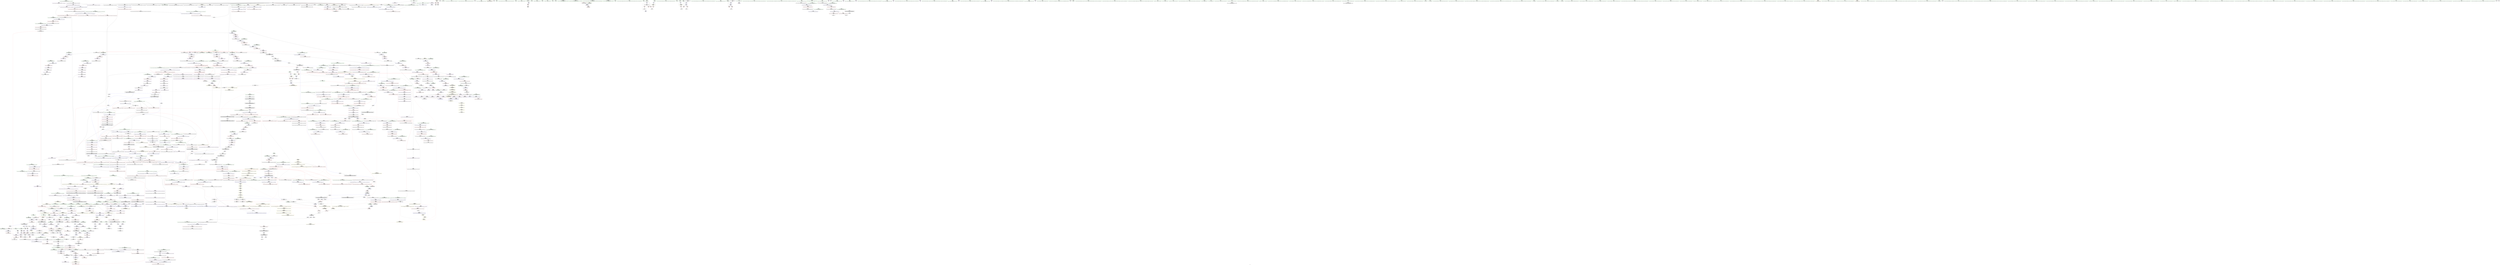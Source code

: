 digraph "SVFG" {
	label="SVFG";

	Node0x562a870e75d0 [shape=record,color=grey,label="{NodeID: 0\nNullPtr|{|<s30>122}}"];
	Node0x562a870e75d0 -> Node0x562a87143bb0[style=solid];
	Node0x562a870e75d0 -> Node0x562a87143cb0[style=solid];
	Node0x562a870e75d0 -> Node0x562a87143d80[style=solid];
	Node0x562a870e75d0 -> Node0x562a87143e50[style=solid];
	Node0x562a870e75d0 -> Node0x562a87143f20[style=solid];
	Node0x562a870e75d0 -> Node0x562a87143ff0[style=solid];
	Node0x562a870e75d0 -> Node0x562a871440c0[style=solid];
	Node0x562a870e75d0 -> Node0x562a87144190[style=solid];
	Node0x562a870e75d0 -> Node0x562a87144260[style=solid];
	Node0x562a870e75d0 -> Node0x562a87144330[style=solid];
	Node0x562a870e75d0 -> Node0x562a87144400[style=solid];
	Node0x562a870e75d0 -> Node0x562a871444d0[style=solid];
	Node0x562a870e75d0 -> Node0x562a871445a0[style=solid];
	Node0x562a870e75d0 -> Node0x562a87144670[style=solid];
	Node0x562a870e75d0 -> Node0x562a87144740[style=solid];
	Node0x562a870e75d0 -> Node0x562a87144810[style=solid];
	Node0x562a870e75d0 -> Node0x562a871448e0[style=solid];
	Node0x562a870e75d0 -> Node0x562a871449b0[style=solid];
	Node0x562a870e75d0 -> Node0x562a87144a80[style=solid];
	Node0x562a870e75d0 -> Node0x562a87144b50[style=solid];
	Node0x562a870e75d0 -> Node0x562a87144c20[style=solid];
	Node0x562a870e75d0 -> Node0x562a87144cf0[style=solid];
	Node0x562a870e75d0 -> Node0x562a87144dc0[style=solid];
	Node0x562a870e75d0 -> Node0x562a87144e90[style=solid];
	Node0x562a870e75d0 -> Node0x562a8714a6d0[style=solid];
	Node0x562a870e75d0 -> Node0x562a8714ced0[style=solid];
	Node0x562a870e75d0 -> Node0x562a87190c00[style=solid];
	Node0x562a870e75d0 -> Node0x562a87190f00[style=solid];
	Node0x562a870e75d0 -> Node0x562a87191380[style=solid];
	Node0x562a870e75d0 -> Node0x562a87191680[style=solid];
	Node0x562a870e75d0:s30 -> Node0x562a872707a0[style=solid,color=red];
	Node0x562a87148220 [shape=record,color=red,label="{NodeID: 775\n1512\<--1511\n\<--call\n_ZN9__gnu_cxx13new_allocatorISt13_Rb_tree_nodeIiEE9constructIiJRKiEEEvPT_DpOT0_\n}"];
	Node0x562a87148220 -> Node0x562a87172400[style=solid];
	Node0x562a87162b10 [shape=record,color=black,label="{NodeID: 1550\nMR_321V_3 = PHI(MR_321V_4, MR_321V_2, )\npts\{953 \}\n|{|<s6>87}}"];
	Node0x562a87162b10 -> Node0x562a8715bdc0[style=dashed];
	Node0x562a87162b10 -> Node0x562a8715be90[style=dashed];
	Node0x562a87162b10 -> Node0x562a8715bf60[style=dashed];
	Node0x562a87162b10 -> Node0x562a8715c030[style=dashed];
	Node0x562a87162b10 -> Node0x562a8715c100[style=dashed];
	Node0x562a87162b10 -> Node0x562a8714f770[style=dashed];
	Node0x562a87162b10:s6 -> Node0x562a871f3ad0[style=dashed,color=red];
	Node0x562a8713ea10 [shape=record,color=black,label="{NodeID: 443\n1645\<--1644\n\<--_M_impl2\n_ZNSt8_Rb_treeIiiSt9_IdentityIiESt4lessIiESaIiEE12_M_erase_auxESt23_Rb_tree_const_iteratorIiE\n}"];
	Node0x562a8713ea10 -> Node0x562a87156460[style=solid];
	Node0x562a8726e550 [shape=record,color=black,label="{NodeID: 2325\n270 = PHI(106, )\n1st arg _ZNSt8multisetIiSt4lessIiESaIiEE6insertERKi }"];
	Node0x562a8726e550 -> Node0x562a8714b8e0[style=solid];
	Node0x562a87132740 [shape=record,color=green,label="{NodeID: 111\n508\<--509\nthis.addr\<--this.addr_field_insensitive\n_ZNSt15_Rb_tree_headerC2Ev\n}"];
	Node0x562a87132740 -> Node0x562a87159450[style=solid];
	Node0x562a87132740 -> Node0x562a8714cb90[style=solid];
	Node0x562a8714dd70 [shape=record,color=blue,label="{NodeID: 886\n706\<--703\n__p.addr\<--__p\n_ZNSt8_Rb_treeIiiSt9_IdentityIiESt4lessIiESaIiEE15_M_destroy_nodeEPSt13_Rb_tree_nodeIiE\n}"];
	Node0x562a8714dd70 -> Node0x562a8715a630[style=dashed];
	Node0x562a8714dd70 -> Node0x562a8715a700[style=dashed];
	Node0x562a87154720 [shape=record,color=purple,label="{NodeID: 554\n1785\<--1093\n_M_header_3\<--\n}"];
	Node0x562a87154720 -> Node0x562a8716fc30[style=solid];
	Node0x562a87136e80 [shape=record,color=green,label="{NodeID: 222\n1207\<--1208\nthis.addr\<--this.addr_field_insensitive\n_ZNKSt13_Rb_tree_nodeIiE9_M_valptrEv\n}"];
	Node0x562a87136e80 -> Node0x562a8715dbd0[style=solid];
	Node0x562a87136e80 -> Node0x562a87170790[style=solid];
	Node0x562a87173030 [shape=record,color=blue,label="{NodeID: 997\n1624\<--1640\n__y\<--\n_ZNSt8_Rb_treeIiiSt9_IdentityIiESt4lessIiESaIiEE12_M_erase_auxESt23_Rb_tree_const_iteratorIiE\n}"];
	Node0x562a87173030 -> Node0x562a87148cb0[style=dashed];
	Node0x562a8715a150 [shape=record,color=red,label="{NodeID: 665\n677\<--674\n\<--__x.addr\n_ZNSt8_Rb_treeIiiSt9_IdentityIiESt4lessIiESaIiEE7_S_leftEPSt18_Rb_tree_node_base\n}"];
	Node0x562a8715a150 -> Node0x562a871533a0[style=solid];
	Node0x562a87145300 [shape=record,color=black,label="{NodeID: 333\n136\<--133\ncall\<--\nmain\n}"];
	Node0x562a872657c0 [shape=record,color=black,label="{NodeID: 2215\n144 = PHI()\n}"];
	Node0x562a870f9010 [shape=record,color=green,label="{NodeID: 1\n7\<--1\n__dso_handle\<--dummyObj\nGlob }"];
	Node0x562a871482f0 [shape=record,color=red,label="{NodeID: 776\n1520\<--1517\nthis1\<--this.addr\n_ZNKSt8_Rb_treeIiiSt9_IdentityIiESt4lessIiESaIiEE5emptyEv\n}"];
	Node0x562a871482f0 -> Node0x562a871550e0[style=solid];
	Node0x562a87163010 [shape=record,color=black,label="{NodeID: 1551\nMR_323V_3 = PHI(MR_323V_4, MR_323V_2, )\npts\{955 \}\n|{|<s1>87}}"];
	Node0x562a87163010 -> Node0x562a8714f6a0[style=dashed];
	Node0x562a87163010:s1 -> Node0x562a871f3be0[style=dashed,color=red];
	Node0x562a8713eae0 [shape=record,color=black,label="{NodeID: 444\n1647\<--1646\n\<--add.ptr3\n_ZNSt8_Rb_treeIiiSt9_IdentityIiESt4lessIiESaIiEE12_M_erase_auxESt23_Rb_tree_const_iteratorIiE\n}"];
	Node0x562a8713eae0 -> Node0x562a87156530[style=solid];
	Node0x562a8726e660 [shape=record,color=black,label="{NodeID: 2326\n652 = PHI(584, 594, )\n0th arg _ZNSt8_Rb_treeIiiSt9_IdentityIiESt4lessIiESaIiEE13_Rb_tree_implIS3_Lb1EED2Ev }"];
	Node0x562a8726e660 -> Node0x562a8714d890[style=solid];
	Node0x562a87132810 [shape=record,color=green,label="{NodeID: 112\n517\<--518\n_ZNSt15_Rb_tree_header8_M_resetEv\<--_ZNSt15_Rb_tree_header8_M_resetEv_field_insensitive\n}"];
	Node0x562a8714de40 [shape=record,color=blue,label="{NodeID: 887\n730\<--728\nthis.addr\<--this\n_ZNSt8_Rb_treeIiiSt9_IdentityIiESt4lessIiESaIiEE11_M_put_nodeEPSt13_Rb_tree_nodeIiE\n}"];
	Node0x562a8714de40 -> Node0x562a8715a7d0[style=dashed];
	Node0x562a871e94b0 [shape=record,color=yellow,style=double,label="{NodeID: 1662\n2V_1 = ENCHI(MR_2V_0)\npts\{190000 190001 190002 190003 190004 \}\nFun[_ZNSt8_Rb_treeIiiSt9_IdentityIiESt4lessIiESaIiEEC2Ev]|{<s0>42}}"];
	Node0x562a871e94b0:s0 -> Node0x562a871e54d0[style=dashed,color=red];
	Node0x562a871547f0 [shape=record,color=purple,label="{NodeID: 555\n1100\<--1099\nadd.ptr10\<--\n_ZNSt8_Rb_treeIiiSt9_IdentityIiESt4lessIiESaIiEE10_M_insert_IRKiNS5_11_Alloc_nodeEEESt17_Rb_tree_iteratorIiEPSt18_Rb_tree_node_baseSD_OT_RT0_\n}"];
	Node0x562a871547f0 -> Node0x562a8713c170[style=solid];
	Node0x562a87136f50 [shape=record,color=green,label="{NodeID: 223\n1213\<--1214\n_ZNK9__gnu_cxx16__aligned_membufIiE6_M_ptrEv\<--_ZNK9__gnu_cxx16__aligned_membufIiE6_M_ptrEv_field_insensitive\n}"];
	Node0x562a87173100 [shape=record,color=blue,label="{NodeID: 998\n1648\<--1650\n_M_node_count\<--dec\n_ZNSt8_Rb_treeIiiSt9_IdentityIiESt4lessIiESaIiEE12_M_erase_auxESt23_Rb_tree_const_iteratorIiE\n|{<s0>133}}"];
	Node0x562a87173100:s0 -> Node0x562a8720de20[style=dashed,color=blue];
	Node0x562a8715a220 [shape=record,color=red,label="{NodeID: 666\n679\<--678\n\<--_M_left\n_ZNSt8_Rb_treeIiiSt9_IdentityIiESt4lessIiESaIiEE7_S_leftEPSt18_Rb_tree_node_base\n}"];
	Node0x562a8715a220 -> Node0x562a87146c30[style=solid];
	Node0x562a871453d0 [shape=record,color=black,label="{NodeID: 334\n142\<--139\ncall1\<--\nmain\n}"];
	Node0x562a87265890 [shape=record,color=black,label="{NodeID: 2216\n155 = PHI()\n}"];
	Node0x562a8710ab80 [shape=record,color=green,label="{NodeID: 2\n9\<--1\n\<--dummyObj\nCan only get source location for instruction, argument, global var or function.}"];
	Node0x562a871483c0 [shape=record,color=red,label="{NodeID: 777\n1526\<--1525\n\<--_M_node_count\n_ZNKSt8_Rb_treeIiiSt9_IdentityIiESt4lessIiESaIiEE5emptyEv\n}"];
	Node0x562a871483c0 -> Node0x562a87191500[style=solid];
	Node0x562a8713ebb0 [shape=record,color=black,label="{NodeID: 445\n1654\<--1666\n_ZNKSt23_Rb_tree_const_iteratorIiE13_M_const_castEv_ret\<--\n_ZNKSt23_Rb_tree_const_iteratorIiE13_M_const_castEv\n|{<s0>134}}"];
	Node0x562a8713ebb0:s0 -> Node0x562a872664f0[style=solid,color=blue];
	Node0x562a8726e7b0 [shape=record,color=black,label="{NodeID: 2327\n749 = PHI(711, )\n0th arg _ZNSt16allocator_traitsISaISt13_Rb_tree_nodeIiEEE7destroyIiEEvRS2_PT_ }"];
	Node0x562a8726e7b0 -> Node0x562a8714dfe0[style=solid];
	Node0x562a87132910 [shape=record,color=green,label="{NodeID: 113\n526\<--527\nthis.addr\<--this.addr_field_insensitive\n_ZN9__gnu_cxx13new_allocatorISt13_Rb_tree_nodeIiEEC2Ev\n}"];
	Node0x562a87132910 -> Node0x562a87159520[style=solid];
	Node0x562a87132910 -> Node0x562a8714cd30[style=solid];
	Node0x562a871f6820 [shape=record,color=yellow,style=double,label="{NodeID: 1995\nRETMU(2V_2)\npts\{190000 190001 190002 190003 190004 \}\nFun[_GLOBAL__sub_I_wuzhengkai_0_1.cpp]}"];
	Node0x562a8714df10 [shape=record,color=blue,label="{NodeID: 888\n732\<--729\n__p.addr\<--__p\n_ZNSt8_Rb_treeIiiSt9_IdentityIiESt4lessIiESaIiEE11_M_put_nodeEPSt13_Rb_tree_nodeIiE\n}"];
	Node0x562a8714df10 -> Node0x562a8715a8a0[style=dashed];
	Node0x562a871548c0 [shape=record,color=purple,label="{NodeID: 556\n1102\<--1101\n_M_node_count\<--\n_ZNSt8_Rb_treeIiiSt9_IdentityIiESt4lessIiESaIiEE10_M_insert_IRKiNS5_11_Alloc_nodeEEESt17_Rb_tree_iteratorIiEPSt18_Rb_tree_node_baseSD_OT_RT0_\n}"];
	Node0x562a871548c0 -> Node0x562a8715ced0[style=solid];
	Node0x562a871548c0 -> Node0x562a8716fd00[style=solid];
	Node0x562a87137050 [shape=record,color=green,label="{NodeID: 224\n1218\<--1219\nthis.addr\<--this.addr_field_insensitive\n_ZNK9__gnu_cxx16__aligned_membufIiE6_M_ptrEv\n}"];
	Node0x562a87137050 -> Node0x562a8715dca0[style=solid];
	Node0x562a87137050 -> Node0x562a87170860[style=solid];
	Node0x562a871731d0 [shape=record,color=blue,label="{NodeID: 999\n1658\<--1655\nthis.addr\<--this\n_ZNKSt23_Rb_tree_const_iteratorIiE13_M_const_castEv\n}"];
	Node0x562a871731d0 -> Node0x562a87148f20[style=dashed];
	Node0x562a8715a2f0 [shape=record,color=red,label="{NodeID: 667\n691\<--685\nthis1\<--this.addr\n_ZNSt8_Rb_treeIiiSt9_IdentityIiESt4lessIiESaIiEE12_M_drop_nodeEPSt13_Rb_tree_nodeIiE\n|{<s0>61|<s1>62}}"];
	Node0x562a8715a2f0:s0 -> Node0x562a87274cf0[style=solid,color=red];
	Node0x562a8715a2f0:s1 -> Node0x562a87254760[style=solid,color=red];
	Node0x562a871454a0 [shape=record,color=black,label="{NodeID: 335\n200\<--198\n\<--call18\nmain\n}"];
	Node0x562a871454a0 -> Node0x562a87150b00[style=solid];
	Node0x562a87265960 [shape=record,color=black,label="{NodeID: 2217\n163 = PHI()\n}"];
	Node0x562a8710aec0 [shape=record,color=green,label="{NodeID: 3\n20\<--1\n.str\<--dummyObj\nGlob }"];
	Node0x562a87148490 [shape=record,color=red,label="{NodeID: 778\n1536\<--1533\nthis1\<--this.addr\n_ZNKSt8_Rb_treeIiiSt9_IdentityIiESt4lessIiESaIiEE3endEv\n}"];
	Node0x562a87148490 -> Node0x562a87155420[style=solid];
	Node0x562a8713ec80 [shape=record,color=black,label="{NodeID: 446\n1673\<--1694\n_ZNSt8_Rb_treeIiiSt9_IdentityIiESt4lessIiESaIiEE11upper_boundERKi_ret\<--\n_ZNSt8_Rb_treeIiiSt9_IdentityIiESt4lessIiESaIiEE11upper_boundERKi\n|{<s0>39}}"];
	Node0x562a8713ec80:s0 -> Node0x562a87267220[style=solid,color=blue];
	Node0x562a8726e8c0 [shape=record,color=black,label="{NodeID: 2328\n750 = PHI(715, )\n1st arg _ZNSt16allocator_traitsISaISt13_Rb_tree_nodeIiEEE7destroyIiEEvRS2_PT_ }"];
	Node0x562a8726e8c0 -> Node0x562a8714e0b0[style=solid];
	Node0x562a871374f0 [shape=record,color=green,label="{NodeID: 114\n533\<--534\nthis.addr\<--this.addr_field_insensitive\n_ZNSt15_Rb_tree_header8_M_resetEv\n}"];
	Node0x562a871374f0 -> Node0x562a871595f0[style=solid];
	Node0x562a871374f0 -> Node0x562a8714ce00[style=solid];
	Node0x562a8714dfe0 [shape=record,color=blue,label="{NodeID: 889\n751\<--749\n__a.addr\<--__a\n_ZNSt16allocator_traitsISaISt13_Rb_tree_nodeIiEEE7destroyIiEEvRS2_PT_\n}"];
	Node0x562a8714dfe0 -> Node0x562a8715a970[style=dashed];
	Node0x562a871e96a0 [shape=record,color=yellow,style=double,label="{NodeID: 1664\n9V_1 = ENCHI(MR_9V_0)\npts\{190001 \}\nFun[_ZNSt8_Rb_treeIiiSt9_IdentityIiESt4lessIiESaIiEE8_M_beginEv]}"];
	Node0x562a871e96a0 -> Node0x562a87159e10[style=dashed];
	Node0x562a87154990 [shape=record,color=purple,label="{NodeID: 557\n1127\<--1126\n_M_impl\<--this1\n_ZNSt8_Rb_treeIiiSt9_IdentityIiESt4lessIiESaIiEE6_M_endEv\n}"];
	Node0x562a87154990 -> Node0x562a8713c4b0[style=solid];
	Node0x562a87137120 [shape=record,color=green,label="{NodeID: 225\n1223\<--1224\n_ZNK9__gnu_cxx16__aligned_membufIiE7_M_addrEv\<--_ZNK9__gnu_cxx16__aligned_membufIiE7_M_addrEv_field_insensitive\n}"];
	Node0x562a871732a0 [shape=record,color=blue,label="{NodeID: 1000\n1678\<--1674\nthis.addr\<--this\n_ZNSt8_Rb_treeIiiSt9_IdentityIiESt4lessIiESaIiEE11upper_boundERKi\n}"];
	Node0x562a871732a0 -> Node0x562a87149190[style=dashed];
	Node0x562a871f2bb0 [shape=record,color=yellow,style=double,label="{NodeID: 1775\n434V_1 = ENCHI(MR_434V_0)\npts\{1355 \}\nFun[_ZNSt8_Rb_treeIiiSt9_IdentityIiESt4lessIiESaIiEE17_M_construct_nodeIJRKiEEEvPSt13_Rb_tree_nodeIiEDpOT_]}"];
	Node0x562a871f2bb0 -> Node0x562a87171700[style=dashed];
	Node0x562a8715a3c0 [shape=record,color=red,label="{NodeID: 668\n692\<--687\n\<--__p.addr\n_ZNSt8_Rb_treeIiiSt9_IdentityIiESt4lessIiESaIiEE12_M_drop_nodeEPSt13_Rb_tree_nodeIiE\n|{<s0>61}}"];
	Node0x562a8715a3c0:s0 -> Node0x562a87274e00[style=solid,color=red];
	Node0x562a87145570 [shape=record,color=black,label="{NodeID: 336\n238\<--236\n\<--call34\nmain\n}"];
	Node0x562a87145570 -> Node0x562a87150ca0[style=solid];
	Node0x562a87265a30 [shape=record,color=black,label="{NodeID: 2218\n164 = PHI(268, )\n}"];
	Node0x562a87265a30 -> Node0x562a8714abe0[style=solid];
	Node0x562a8710af80 [shape=record,color=green,label="{NodeID: 4\n22\<--1\n.str.2\<--dummyObj\nGlob }"];
	Node0x562a87148560 [shape=record,color=red,label="{NodeID: 779\n1546\<--1545\n\<--coerce.dive\n_ZNKSt8_Rb_treeIiiSt9_IdentityIiESt4lessIiESaIiEE3endEv\n}"];
	Node0x562a87148560 -> Node0x562a8713e1f0[style=solid];
	Node0x562a8713ed50 [shape=record,color=black,label="{NodeID: 447\n1721\<--1720\n\<--_M_impl\n_ZNSt8_Rb_treeIiiSt9_IdentityIiESt4lessIiESaIiEE14_M_upper_boundEPSt13_Rb_tree_nodeIiEPSt18_Rb_tree_node_baseRKi\n}"];
	Node0x562a8713ed50 -> Node0x562a87156ae0[style=solid];
	Node0x562a8726e9d0 [shape=record,color=black,label="{NodeID: 2329\n859 = PHI(657, )\n0th arg _ZNSaISt13_Rb_tree_nodeIiEED2Ev }"];
	Node0x562a8726e9d0 -> Node0x562a8714eb40[style=solid];
	Node0x562a871375c0 [shape=record,color=green,label="{NodeID: 115\n552\<--553\n__gxx_personality_v0\<--__gxx_personality_v0_field_insensitive\n}"];
	Node0x562a8714e0b0 [shape=record,color=blue,label="{NodeID: 890\n753\<--750\n__p.addr\<--__p\n_ZNSt16allocator_traitsISaISt13_Rb_tree_nodeIiEEE7destroyIiEEvRS2_PT_\n}"];
	Node0x562a8714e0b0 -> Node0x562a8715aa40[style=dashed];
	Node0x562a87154a60 [shape=record,color=purple,label="{NodeID: 558\n1129\<--1128\nadd.ptr\<--\n_ZNSt8_Rb_treeIiiSt9_IdentityIiESt4lessIiESaIiEE6_M_endEv\n}"];
	Node0x562a87154a60 -> Node0x562a8713c580[style=solid];
	Node0x562a87137220 [shape=record,color=green,label="{NodeID: 226\n1229\<--1230\nthis.addr\<--this.addr_field_insensitive\n_ZNK9__gnu_cxx16__aligned_membufIiE7_M_addrEv\n}"];
	Node0x562a87137220 -> Node0x562a8715dd70[style=solid];
	Node0x562a87137220 -> Node0x562a87170930[style=solid];
	Node0x562a87173370 [shape=record,color=blue,label="{NodeID: 1001\n1680\<--1675\n__k.addr\<--__k\n_ZNSt8_Rb_treeIiiSt9_IdentityIiESt4lessIiESaIiEE11upper_boundERKi\n}"];
	Node0x562a87173370 -> Node0x562a87149260[style=dashed];
	Node0x562a871f2c90 [shape=record,color=yellow,style=double,label="{NodeID: 1776\n436V_1 = ENCHI(MR_436V_0)\npts\{1357 \}\nFun[_ZNSt8_Rb_treeIiiSt9_IdentityIiESt4lessIiESaIiEE17_M_construct_nodeIJRKiEEEvPSt13_Rb_tree_nodeIiEDpOT_]}"];
	Node0x562a871f2c90 -> Node0x562a871717d0[style=dashed];
	Node0x562a8715a490 [shape=record,color=red,label="{NodeID: 669\n696\<--687\n\<--__p.addr\n_ZNSt8_Rb_treeIiiSt9_IdentityIiESt4lessIiESaIiEE12_M_drop_nodeEPSt13_Rb_tree_nodeIiE\n|{<s0>62}}"];
	Node0x562a8715a490:s0 -> Node0x562a87253dc0[style=solid,color=red];
	Node0x562a87145640 [shape=record,color=black,label="{NodeID: 337\n99\<--259\nmain_ret\<--\nmain\n}"];
	Node0x562a87265c60 [shape=record,color=black,label="{NodeID: 2219\n176 = PHI(295, )\n}"];
	Node0x562a87265c60 -> Node0x562a8718fb80[style=solid];
	Node0x562a8710b040 [shape=record,color=green,label="{NodeID: 5\n24\<--1\nstdin\<--dummyObj\nGlob }"];
	Node0x562a87148630 [shape=record,color=red,label="{NodeID: 780\n1557\<--1551\nthis1\<--this.addr\n_ZNSt23_Rb_tree_const_iteratorIiEC2EPKSt18_Rb_tree_node_base\n}"];
	Node0x562a87148630 -> Node0x562a87155690[style=solid];
	Node0x562a8713ee20 [shape=record,color=black,label="{NodeID: 448\n1729\<--1728\n\<--\n_ZNSt8_Rb_treeIiiSt9_IdentityIiESt4lessIiESaIiEE14_M_upper_boundEPSt13_Rb_tree_nodeIiEPSt18_Rb_tree_node_baseRKi\n}"];
	Node0x562a8713ee20 -> Node0x562a87173850[style=solid];
	Node0x562a8726eae0 [shape=record,color=black,label="{NodeID: 2330\n1115 = PHI(915, 1079, 1275, 1326, 1368, 1485, 1510, )\n0th arg _ZSt7forwardIRKiEOT_RNSt16remove_referenceIS2_E4typeE }"];
	Node0x562a8726eae0 -> Node0x562a8716fdd0[style=solid];
	Node0x562a871376c0 [shape=record,color=green,label="{NodeID: 116\n559\<--560\n__cxa_begin_catch\<--__cxa_begin_catch_field_insensitive\n}"];
	Node0x562a8714e180 [shape=record,color=blue,label="{NodeID: 891\n766\<--765\nthis.addr\<--this\n_ZNSt8_Rb_treeIiiSt9_IdentityIiESt4lessIiESaIiEE21_M_get_Node_allocatorEv\n}"];
	Node0x562a8714e180 -> Node0x562a8715ab10[style=dashed];
	Node0x562a87154b30 [shape=record,color=purple,label="{NodeID: 559\n1131\<--1130\n_M_header\<--\n_ZNSt8_Rb_treeIiiSt9_IdentityIiESt4lessIiESaIiEE6_M_endEv\n}"];
	Node0x562a87154b30 -> Node0x562a8713c650[style=solid];
	Node0x562a871372f0 [shape=record,color=green,label="{NodeID: 227\n1238\<--1239\n__t.addr\<--__t.addr_field_insensitive\n_ZSt7forwardIRPSt13_Rb_tree_nodeIiEEOT_RNSt16remove_referenceIS4_E4typeE\n}"];
	Node0x562a871372f0 -> Node0x562a8715de40[style=solid];
	Node0x562a871372f0 -> Node0x562a87170a00[style=solid];
	Node0x562a87173440 [shape=record,color=blue,label="{NodeID: 1002\n1691\<--1688\ncoerce.dive\<--call3\n_ZNSt8_Rb_treeIiiSt9_IdentityIiESt4lessIiESaIiEE11upper_boundERKi\n}"];
	Node0x562a87173440 -> Node0x562a87149330[style=dashed];
	Node0x562a871f2d70 [shape=record,color=yellow,style=double,label="{NodeID: 1777\n58V_1 = ENCHI(MR_58V_0)\npts\{14530004 \}\nFun[_ZNSt8_Rb_treeIiiSt9_IdentityIiESt4lessIiESaIiEE17_M_construct_nodeIJRKiEEEvPSt13_Rb_tree_nodeIiEDpOT_]|{<s0>116}}"];
	Node0x562a871f2d70:s0 -> Node0x562a871eb4f0[style=dashed,color=red];
	Node0x562a8715a560 [shape=record,color=red,label="{NodeID: 670\n710\<--704\nthis1\<--this.addr\n_ZNSt8_Rb_treeIiiSt9_IdentityIiESt4lessIiESaIiEE15_M_destroy_nodeEPSt13_Rb_tree_nodeIiE\n|{<s0>63}}"];
	Node0x562a8715a560:s0 -> Node0x562a872708e0[style=solid,color=red];
	Node0x562a87145710 [shape=record,color=black,label="{NodeID: 338\n268\<--293\n_ZNSt8multisetIiSt4lessIiESaIiEE6insertERKi_ret\<--\n_ZNSt8multisetIiSt4lessIiESaIiEE6insertERKi\n|{<s0>12}}"];
	Node0x562a87145710:s0 -> Node0x562a87265a30[style=solid,color=blue];
	Node0x562a87265da0 [shape=record,color=black,label="{NodeID: 2220\n182 = PHI(306, )\n}"];
	Node0x562a87265da0 -> Node0x562a8714ae50[style=solid];
	Node0x562a8710b8b0 [shape=record,color=green,label="{NodeID: 6\n25\<--1\n.str.3\<--dummyObj\nGlob }"];
	Node0x562a87148700 [shape=record,color=red,label="{NodeID: 781\n1559\<--1553\n\<--__x.addr\n_ZNSt23_Rb_tree_const_iteratorIiEC2EPKSt18_Rb_tree_node_base\n}"];
	Node0x562a87148700 -> Node0x562a87172810[style=solid];
	Node0x562a8713eef0 [shape=record,color=black,label="{NodeID: 449\n1732\<--1731\n\<--\n_ZNSt8_Rb_treeIiiSt9_IdentityIiESt4lessIiESaIiEE14_M_upper_boundEPSt13_Rb_tree_nodeIiEPSt18_Rb_tree_node_baseRKi\n|{<s0>144}}"];
	Node0x562a8713eef0:s0 -> Node0x562a87272ae0[style=solid,color=red];
	Node0x562a8726ef80 [shape=record,color=black,label="{NodeID: 2331\n1198 = PHI(1160, )\n0th arg _ZNSt8_Rb_treeIiiSt9_IdentityIiESt4lessIiESaIiEE8_S_valueEPKSt13_Rb_tree_nodeIiE }"];
	Node0x562a8726ef80 -> Node0x562a871706c0[style=solid];
	Node0x562a871377c0 [shape=record,color=green,label="{NodeID: 117\n562\<--563\n_ZSt9terminatev\<--_ZSt9terminatev_field_insensitive\n}"];
	Node0x562a8714e250 [shape=record,color=blue,label="{NodeID: 892\n775\<--774\nthis.addr\<--this\n_ZNSt13_Rb_tree_nodeIiE9_M_valptrEv\n}"];
	Node0x562a8714e250 -> Node0x562a8715abe0[style=dashed];
	Node0x562a87154c00 [shape=record,color=purple,label="{NodeID: 560\n1181\<--1179\nfirst\<--this1\n_ZNSt4pairIPSt18_Rb_tree_node_baseS1_EC2IRPSt13_Rb_tree_nodeIiERS1_Lb1EEEOT_OT0_\n}"];
	Node0x562a87154c00 -> Node0x562a87170520[style=solid];
	Node0x562a871373c0 [shape=record,color=green,label="{NodeID: 228\n1245\<--1246\n__t.addr\<--__t.addr_field_insensitive\n_ZSt7forwardIRPSt18_Rb_tree_node_baseEOT_RNSt16remove_referenceIS3_E4typeE\n}"];
	Node0x562a871373c0 -> Node0x562a8715df10[style=solid];
	Node0x562a871373c0 -> Node0x562a87170ad0[style=solid];
	Node0x562a87173510 [shape=record,color=blue,label="{NodeID: 1003\n1703\<--1697\nthis.addr\<--this\n_ZNSt8_Rb_treeIiiSt9_IdentityIiESt4lessIiESaIiEE14_M_upper_boundEPSt13_Rb_tree_nodeIiEPSt18_Rb_tree_node_baseRKi\n}"];
	Node0x562a87173510 -> Node0x562a87149400[style=dashed];
	Node0x562a8715a630 [shape=record,color=red,label="{NodeID: 671\n714\<--706\n\<--__p.addr\n_ZNSt8_Rb_treeIiiSt9_IdentityIiESt4lessIiESaIiEE15_M_destroy_nodeEPSt13_Rb_tree_nodeIiE\n|{<s0>64}}"];
	Node0x562a8715a630:s0 -> Node0x562a87271370[style=solid,color=red];
	Node0x562a871457e0 [shape=record,color=black,label="{NodeID: 339\n295\<--302\n_ZNKSt8multisetIiSt4lessIiESaIiEE5emptyEv_ret\<--call\n_ZNKSt8multisetIiSt4lessIiESaIiEE5emptyEv\n|{<s0>13|<s1>21}}"];
	Node0x562a871457e0:s0 -> Node0x562a87265c60[style=solid,color=blue];
	Node0x562a871457e0:s1 -> Node0x562a87264fe0[style=solid,color=blue];
	Node0x562a87265ee0 [shape=record,color=black,label="{NodeID: 2221\n187 = PHI(323, )\n|{<s0>16}}"];
	Node0x562a87265ee0:s0 -> Node0x562a8726fe60[style=solid,color=red];
	Node0x562a8710b970 [shape=record,color=green,label="{NodeID: 7\n27\<--1\n.str.4\<--dummyObj\nGlob }"];
	Node0x562a871487d0 [shape=record,color=red,label="{NodeID: 782\n1580\<--1571\nthis1\<--this.addr\n_ZNSt8_Rb_treeIiiSt9_IdentityIiESt4lessIiESaIiEE5eraseB5cxx11ESt23_Rb_tree_const_iteratorIiE\n|{<s0>133}}"];
	Node0x562a871487d0:s0 -> Node0x562a8726c420[style=solid,color=red];
	Node0x562a8713efc0 [shape=record,color=black,label="{NodeID: 450\n1737\<--1736\n\<--\n_ZNSt8_Rb_treeIiiSt9_IdentityIiESt4lessIiESaIiEE14_M_upper_boundEPSt13_Rb_tree_nodeIiEPSt18_Rb_tree_node_baseRKi\n|{<s0>145}}"];
	Node0x562a8713efc0:s0 -> Node0x562a87271820[style=solid,color=red];
	Node0x562a8726f090 [shape=record,color=black,label="{NodeID: 2332\n1470 = PHI(1365, )\n0th arg _ZNSt16allocator_traitsISaISt13_Rb_tree_nodeIiEEE9constructIiJRKiEEEvRS2_PT_DpOT0_ }"];
	Node0x562a8726f090 -> Node0x562a87171f20[style=solid];
	Node0x562a871378c0 [shape=record,color=green,label="{NodeID: 118\n570\<--571\nthis.addr\<--this.addr_field_insensitive\n_ZNSt8_Rb_treeIiiSt9_IdentityIiESt4lessIiESaIiEED2Ev\n}"];
	Node0x562a871378c0 -> Node0x562a871596c0[style=solid];
	Node0x562a871378c0 -> Node0x562a8714d210[style=solid];
	Node0x562a8714e320 [shape=record,color=blue,label="{NodeID: 893\n787\<--785\nthis.addr\<--this\n_ZN9__gnu_cxx13new_allocatorISt13_Rb_tree_nodeIiEE7destroyIiEEvPT_\n}"];
	Node0x562a8714e320 -> Node0x562a8715acb0[style=dashed];
	Node0x562a87154cd0 [shape=record,color=purple,label="{NodeID: 561\n1189\<--1179\nsecond\<--this1\n_ZNSt4pairIPSt18_Rb_tree_node_baseS1_EC2IRPSt13_Rb_tree_nodeIiERS1_Lb1EEEOT_OT0_\n}"];
	Node0x562a87154cd0 -> Node0x562a871705f0[style=solid];
	Node0x562a8713fa40 [shape=record,color=green,label="{NodeID: 229\n1252\<--1253\n__x.addr\<--__x.addr_field_insensitive\n_ZNSt8_Rb_treeIiiSt9_IdentityIiESt4lessIiESaIiEE6_S_keyEPKSt18_Rb_tree_node_base\n}"];
	Node0x562a8713fa40 -> Node0x562a8715dfe0[style=solid];
	Node0x562a8713fa40 -> Node0x562a87170ba0[style=solid];
	Node0x562a871735e0 [shape=record,color=blue,label="{NodeID: 1004\n1705\<--1698\n__x.addr\<--__x\n_ZNSt8_Rb_treeIiiSt9_IdentityIiESt4lessIiESaIiEE14_M_upper_boundEPSt13_Rb_tree_nodeIiEPSt18_Rb_tree_node_baseRKi\n}"];
	Node0x562a871735e0 -> Node0x562a87165310[style=dashed];
	Node0x562a8715a700 [shape=record,color=red,label="{NodeID: 672\n721\<--706\n\<--__p.addr\n_ZNSt8_Rb_treeIiiSt9_IdentityIiESt4lessIiESaIiEE15_M_destroy_nodeEPSt13_Rb_tree_nodeIiE\n}"];
	Node0x562a871458b0 [shape=record,color=black,label="{NodeID: 340\n306\<--321\n_ZNKSt8multisetIiSt4lessIiESaIiEE3endEv_ret\<--\n_ZNKSt8multisetIiSt4lessIiESaIiEE3endEv\n|{<s0>14|<s1>17}}"];
	Node0x562a871458b0:s0 -> Node0x562a87265da0[style=solid,color=blue];
	Node0x562a871458b0:s1 -> Node0x562a87266160[style=solid,color=blue];
	Node0x562a87266020 [shape=record,color=black,label="{NodeID: 2222\n190 = PHI(337, )\n}"];
	Node0x562a87266020 -> Node0x562a87157cc0[style=solid];
	Node0x562a8710ba30 [shape=record,color=green,label="{NodeID: 8\n29\<--1\nstdout\<--dummyObj\nGlob }"];
	Node0x562a871488a0 [shape=record,color=red,label="{NodeID: 783\n1591\<--1590\n\<--coerce.dive2\n_ZNSt8_Rb_treeIiiSt9_IdentityIiESt4lessIiESaIiEE5eraseB5cxx11ESt23_Rb_tree_const_iteratorIiE\n|{<s0>133}}"];
	Node0x562a871488a0:s0 -> Node0x562a8726c560[style=solid,color=red];
	Node0x562a87165310 [shape=record,color=black,label="{NodeID: 1558\nMR_228V_3 = PHI(MR_228V_5, MR_228V_2, )\npts\{1706 \}\n}"];
	Node0x562a87165310 -> Node0x562a871494d0[style=dashed];
	Node0x562a87165310 -> Node0x562a871495a0[style=dashed];
	Node0x562a87165310 -> Node0x562a87149670[style=dashed];
	Node0x562a87165310 -> Node0x562a87149740[style=dashed];
	Node0x562a87165310 -> Node0x562a87149810[style=dashed];
	Node0x562a87165310 -> Node0x562a87173920[style=dashed];
	Node0x562a87165310 -> Node0x562a871739f0[style=dashed];
	Node0x562a8713f090 [shape=record,color=black,label="{NodeID: 451\n1696\<--1745\n_ZNSt8_Rb_treeIiiSt9_IdentityIiESt4lessIiESaIiEE14_M_upper_boundEPSt13_Rb_tree_nodeIiEPSt18_Rb_tree_node_baseRKi_ret\<--\n_ZNSt8_Rb_treeIiiSt9_IdentityIiESt4lessIiESaIiEE14_M_upper_boundEPSt13_Rb_tree_nodeIiEPSt18_Rb_tree_node_baseRKi\n|{<s0>141}}"];
	Node0x562a8713f090:s0 -> Node0x562a87267f60[style=solid,color=blue];
	Node0x562a8726f1a0 [shape=record,color=black,label="{NodeID: 2333\n1471 = PHI(1367, )\n1st arg _ZNSt16allocator_traitsISaISt13_Rb_tree_nodeIiEEE9constructIiJRKiEEEvRS2_PT_DpOT0_ }"];
	Node0x562a8726f1a0 -> Node0x562a87171ff0[style=solid];
	Node0x562a87137990 [shape=record,color=green,label="{NodeID: 119\n572\<--573\nexn.slot\<--exn.slot_field_insensitive\n_ZNSt8_Rb_treeIiiSt9_IdentityIiESt4lessIiESaIiEED2Ev\n}"];
	Node0x562a87137990 -> Node0x562a87159790[style=solid];
	Node0x562a87137990 -> Node0x562a8714d2e0[style=solid];
	Node0x562a8714e3f0 [shape=record,color=blue,label="{NodeID: 894\n789\<--786\n__p.addr\<--__p\n_ZN9__gnu_cxx13new_allocatorISt13_Rb_tree_nodeIiEE7destroyIiEEvPT_\n}"];
	Node0x562a871e9bc0 [shape=record,color=yellow,style=double,label="{NodeID: 1669\n198V_1 = ENCHI(MR_198V_0)\npts\{15740000 \}\nFun[_ZNKSt23_Rb_tree_const_iteratorIiE13_M_const_castEv]}"];
	Node0x562a871e9bc0 -> Node0x562a87148ff0[style=dashed];
	Node0x562a87154da0 [shape=record,color=purple,label="{NodeID: 562\n1211\<--1210\n_M_storage\<--this1\n_ZNKSt13_Rb_tree_nodeIiE9_M_valptrEv\n|{<s0>101}}"];
	Node0x562a87154da0:s0 -> Node0x562a8726cb40[style=solid,color=red];
	Node0x562a8713fad0 [shape=record,color=green,label="{NodeID: 230\n1254\<--1255\nref.tmp\<--ref.tmp_field_insensitive\n_ZNSt8_Rb_treeIiiSt9_IdentityIiESt4lessIiESaIiEE6_S_keyEPKSt18_Rb_tree_node_base\n|{<s0>104}}"];
	Node0x562a8713fad0:s0 -> Node0x562a87274500[style=solid,color=red];
	Node0x562a871736b0 [shape=record,color=blue,label="{NodeID: 1005\n1707\<--1699\n__y.addr\<--__y\n_ZNSt8_Rb_treeIiiSt9_IdentityIiESt4lessIiESaIiEE14_M_upper_boundEPSt13_Rb_tree_nodeIiEPSt18_Rb_tree_node_baseRKi\n}"];
	Node0x562a871736b0 -> Node0x562a87165810[style=dashed];
	Node0x562a8715a7d0 [shape=record,color=red,label="{NodeID: 673\n736\<--730\nthis1\<--this.addr\n_ZNSt8_Rb_treeIiiSt9_IdentityIiESt4lessIiESaIiEE11_M_put_nodeEPSt13_Rb_tree_nodeIiE\n|{<s0>67}}"];
	Node0x562a8715a7d0:s0 -> Node0x562a872708e0[style=solid,color=red];
	Node0x562a87145980 [shape=record,color=black,label="{NodeID: 341\n323\<--328\n_ZNSt23_Rb_tree_const_iteratorIiEmmEv_ret\<--this1\n_ZNSt23_Rb_tree_const_iteratorIiEmmEv\n|{<s0>15|<s1>18|<s2>25}}"];
	Node0x562a87145980:s0 -> Node0x562a87265ee0[style=solid,color=blue];
	Node0x562a87145980:s1 -> Node0x562a872662a0[style=solid,color=blue];
	Node0x562a87145980:s2 -> Node0x562a872654b0[style=solid,color=blue];
	Node0x562a87266160 [shape=record,color=black,label="{NodeID: 2223\n195 = PHI(306, )\n}"];
	Node0x562a87266160 -> Node0x562a8714aff0[style=solid];
	Node0x562a8710baf0 [shape=record,color=green,label="{NodeID: 9\n30\<--1\n.str.5\<--dummyObj\nGlob }"];
	Node0x562a87148970 [shape=record,color=red,label="{NodeID: 784\n1601\<--1600\n\<--coerce.dive5\n_ZNSt8_Rb_treeIiiSt9_IdentityIiESt4lessIiESaIiEE5eraseB5cxx11ESt23_Rb_tree_const_iteratorIiE\n}"];
	Node0x562a87148970 -> Node0x562a8713e600[style=solid];
	Node0x562a87165810 [shape=record,color=black,label="{NodeID: 1559\nMR_230V_3 = PHI(MR_230V_5, MR_230V_2, )\npts\{1708 \}\n}"];
	Node0x562a87165810 -> Node0x562a871498e0[style=dashed];
	Node0x562a87165810 -> Node0x562a87173850[style=dashed];
	Node0x562a87165810 -> Node0x562a87165810[style=dashed];
	Node0x562a8713f160 [shape=record,color=black,label="{NodeID: 452\n1756\<--1755\n\<--_M_impl\n_ZNKSt8_Rb_treeIiiSt9_IdentityIiESt4lessIiESaIiEE5beginEv\n}"];
	Node0x562a8713f160 -> Node0x562a87156d50[style=solid];
	Node0x562a8726f2b0 [shape=record,color=black,label="{NodeID: 2334\n1472 = PHI(1369, )\n2nd arg _ZNSt16allocator_traitsISaISt13_Rb_tree_nodeIiEEE9constructIiJRKiEEEvRS2_PT_DpOT0_ }"];
	Node0x562a8726f2b0 -> Node0x562a871720c0[style=solid];
	Node0x562a87137a60 [shape=record,color=green,label="{NodeID: 120\n574\<--575\nehselector.slot\<--ehselector.slot_field_insensitive\n_ZNSt8_Rb_treeIiiSt9_IdentityIiESt4lessIiESaIiEED2Ev\n}"];
	Node0x562a87137a60 -> Node0x562a8714d3b0[style=solid];
	Node0x562a8714e4c0 [shape=record,color=blue,label="{NodeID: 895\n797\<--796\nthis.addr\<--this\n_ZN9__gnu_cxx16__aligned_membufIiE6_M_ptrEv\n}"];
	Node0x562a8714e4c0 -> Node0x562a8715ad80[style=dashed];
	Node0x562a871e9ca0 [shape=record,color=yellow,style=double,label="{NodeID: 1670\n215V_1 = ENCHI(MR_215V_0)\npts\{16570000 \}\nFun[_ZNKSt23_Rb_tree_const_iteratorIiE13_M_const_castEv]|{<s0>138}}"];
	Node0x562a871e9ca0:s0 -> Node0x562a87170fb0[style=dashed,color=red];
	Node0x562a87154e70 [shape=record,color=purple,label="{NodeID: 563\n1233\<--1232\n_M_storage\<--this1\n_ZNK9__gnu_cxx16__aligned_membufIiE7_M_addrEv\n}"];
	Node0x562a87154e70 -> Node0x562a8713cda0[style=solid];
	Node0x562a8713fba0 [shape=record,color=green,label="{NodeID: 231\n1259\<--1260\n_ZNSt8_Rb_treeIiiSt9_IdentityIiESt4lessIiESaIiEE8_S_valueEPKSt18_Rb_tree_node_base\<--_ZNSt8_Rb_treeIiiSt9_IdentityIiESt4lessIiESaIiEE8_S_valueEPKSt18_Rb_tree_node_base_field_insensitive\n}"];
	Node0x562a87173780 [shape=record,color=blue,label="{NodeID: 1006\n1709\<--1700\n__k.addr\<--__k\n_ZNSt8_Rb_treeIiiSt9_IdentityIiESt4lessIiESaIiEE14_M_upper_boundEPSt13_Rb_tree_nodeIiEPSt18_Rb_tree_node_baseRKi\n}"];
	Node0x562a87173780 -> Node0x562a871499b0[style=dashed];
	Node0x562a8715a8a0 [shape=record,color=red,label="{NodeID: 674\n738\<--732\n\<--__p.addr\n_ZNSt8_Rb_treeIiiSt9_IdentityIiESt4lessIiESaIiEE11_M_put_nodeEPSt13_Rb_tree_nodeIiE\n|{<s0>68}}"];
	Node0x562a8715a8a0:s0 -> Node0x562a8726da40[style=solid,color=red];
	Node0x562a87145a50 [shape=record,color=black,label="{NodeID: 342\n345\<--344\n\<--\n_ZNKSt23_Rb_tree_const_iteratorIiEdeEv\n|{<s0>34}}"];
	Node0x562a87145a50:s0 -> Node0x562a87270c90[style=solid,color=red];
	Node0x562a872662a0 [shape=record,color=black,label="{NodeID: 2224\n198 = PHI(323, )\n}"];
	Node0x562a872662a0 -> Node0x562a871454a0[style=solid];
	Node0x562a8710bbb0 [shape=record,color=green,label="{NodeID: 10\n32\<--1\n.str.6\<--dummyObj\nGlob }"];
	Node0x562a87148a40 [shape=record,color=red,label="{NodeID: 785\n1608\<--1605\nthis1\<--this.addr\n_ZNSt23_Rb_tree_const_iteratorIiEppEv\n}"];
	Node0x562a87148a40 -> Node0x562a8713e6d0[style=solid];
	Node0x562a87148a40 -> Node0x562a87155de0[style=solid];
	Node0x562a87148a40 -> Node0x562a87155eb0[style=solid];
	Node0x562a87165d10 [shape=record,color=black,label="{NodeID: 1560\nMR_21V_3 = PHI(MR_21V_4, MR_21V_2, )\npts\{103 \}\n}"];
	Node0x562a87165d10 -> Node0x562a87157640[style=dashed];
	Node0x562a87165d10 -> Node0x562a87157710[style=dashed];
	Node0x562a87165d10 -> Node0x562a871577e0[style=dashed];
	Node0x562a87165d10 -> Node0x562a8714b740[style=dashed];
	Node0x562a8713f230 [shape=record,color=black,label="{NodeID: 453\n1758\<--1757\n\<--add.ptr\n_ZNKSt8_Rb_treeIiiSt9_IdentityIiESt4lessIiESaIiEE5beginEv\n}"];
	Node0x562a8713f230 -> Node0x562a87156e20[style=solid];
	Node0x562a8713f230 -> Node0x562a87156ef0[style=solid];
	Node0x562a8726f3c0 [shape=record,color=black,label="{NodeID: 2335\n1264 = PHI(1078, )\n0th arg _ZNKSt8_Rb_treeIiiSt9_IdentityIiESt4lessIiESaIiEE11_Alloc_nodeclIRKiEEPSt13_Rb_tree_nodeIiEOT_ }"];
	Node0x562a8726f3c0 -> Node0x562a87170c70[style=solid];
	Node0x562a87137b30 [shape=record,color=green,label="{NodeID: 121\n579\<--580\n_ZNSt8_Rb_treeIiiSt9_IdentityIiESt4lessIiESaIiEE8_M_beginEv\<--_ZNSt8_Rb_treeIiiSt9_IdentityIiESt4lessIiESaIiEE8_M_beginEv_field_insensitive\n}"];
	Node0x562a8714e590 [shape=record,color=blue,label="{NodeID: 896\n808\<--807\nthis.addr\<--this\n_ZN9__gnu_cxx16__aligned_membufIiE7_M_addrEv\n}"];
	Node0x562a8714e590 -> Node0x562a8715ae50[style=dashed];
	Node0x562a87154f40 [shape=record,color=purple,label="{NodeID: 564\n1273\<--1272\n_M_t\<--this1\n_ZNKSt8_Rb_treeIiiSt9_IdentityIiESt4lessIiESaIiEE11_Alloc_nodeclIRKiEEPSt13_Rb_tree_nodeIiEOT_\n}"];
	Node0x562a87154f40 -> Node0x562a8715e250[style=solid];
	Node0x562a8713fca0 [shape=record,color=green,label="{NodeID: 232\n1266\<--1267\nthis.addr\<--this.addr_field_insensitive\n_ZNKSt8_Rb_treeIiiSt9_IdentityIiESt4lessIiESaIiEE11_Alloc_nodeclIRKiEEPSt13_Rb_tree_nodeIiEOT_\n}"];
	Node0x562a8713fca0 -> Node0x562a8715e0b0[style=solid];
	Node0x562a8713fca0 -> Node0x562a87170c70[style=solid];
	Node0x562a87173850 [shape=record,color=blue,label="{NodeID: 1007\n1707\<--1729\n__y.addr\<--\n_ZNSt8_Rb_treeIiiSt9_IdentityIiESt4lessIiESaIiEE14_M_upper_boundEPSt13_Rb_tree_nodeIiEPSt18_Rb_tree_node_baseRKi\n}"];
	Node0x562a87173850 -> Node0x562a87165810[style=dashed];
	Node0x562a8715a970 [shape=record,color=red,label="{NodeID: 675\n757\<--751\n\<--__a.addr\n_ZNSt16allocator_traitsISaISt13_Rb_tree_nodeIiEEE7destroyIiEEvRS2_PT_\n}"];
	Node0x562a8715a970 -> Node0x562a87146dd0[style=solid];
	Node0x562a87145b20 [shape=record,color=black,label="{NodeID: 343\n337\<--346\n_ZNKSt23_Rb_tree_const_iteratorIiEdeEv_ret\<--call\n_ZNKSt23_Rb_tree_const_iteratorIiEdeEv\n|{<s0>16}}"];
	Node0x562a87145b20:s0 -> Node0x562a87266020[style=solid,color=blue];
	Node0x562a872663e0 [shape=record,color=black,label="{NodeID: 2225\n1584 = PHI(1603, )\n}"];
	Node0x562a8710bcb0 [shape=record,color=green,label="{NodeID: 11\n34\<--1\n.str.7\<--dummyObj\nGlob }"];
	Node0x562a87148b10 [shape=record,color=red,label="{NodeID: 786\n1610\<--1609\n\<--_M_node\n_ZNSt23_Rb_tree_const_iteratorIiEppEv\n}"];
	Node0x562a87166210 [shape=record,color=black,label="{NodeID: 1561\nMR_23V_2 = PHI(MR_23V_4, MR_23V_1, )\npts\{105 \}\n}"];
	Node0x562a87166210 -> Node0x562a8714ab10[style=dashed];
	Node0x562a8713f300 [shape=record,color=black,label="{NodeID: 454\n1747\<--1764\n_ZNKSt8_Rb_treeIiiSt9_IdentityIiESt4lessIiESaIiEE5beginEv_ret\<--\n_ZNKSt8_Rb_treeIiiSt9_IdentityIiESt4lessIiESaIiEE5beginEv\n|{<s0>41}}"];
	Node0x562a8713f300:s0 -> Node0x562a87267360[style=solid,color=blue];
	Node0x562a8726f4d0 [shape=record,color=black,label="{NodeID: 2336\n1265 = PHI(1080, )\n1st arg _ZNKSt8_Rb_treeIiiSt9_IdentityIiESt4lessIiESaIiEE11_Alloc_nodeclIRKiEEPSt13_Rb_tree_nodeIiEOT_ }"];
	Node0x562a8726f4d0 -> Node0x562a87170d40[style=solid];
	Node0x562a87137c30 [shape=record,color=green,label="{NodeID: 122\n582\<--583\n_ZNSt8_Rb_treeIiiSt9_IdentityIiESt4lessIiESaIiEE8_M_eraseEPSt13_Rb_tree_nodeIiE\<--_ZNSt8_Rb_treeIiiSt9_IdentityIiESt4lessIiESaIiEE8_M_eraseEPSt13_Rb_tree_nodeIiE_field_insensitive\n}"];
	Node0x562a8714e660 [shape=record,color=blue,label="{NodeID: 897\n819\<--816\n__a.addr\<--__a\n_ZNSt16allocator_traitsISaISt13_Rb_tree_nodeIiEEE10deallocateERS2_PS1_m\n}"];
	Node0x562a8714e660 -> Node0x562a8715af20[style=dashed];
	Node0x562a87155010 [shape=record,color=purple,label="{NodeID: 565\n1296\<--1295\n_M_node\<--this1\n_ZNSt17_Rb_tree_iteratorIiEC2EPSt18_Rb_tree_node_base\n}"];
	Node0x562a87155010 -> Node0x562a87170fb0[style=solid];
	Node0x562a8713fd70 [shape=record,color=green,label="{NodeID: 233\n1268\<--1269\n__arg.addr\<--__arg.addr_field_insensitive\n_ZNKSt8_Rb_treeIiiSt9_IdentityIiESt4lessIiESaIiEE11_Alloc_nodeclIRKiEEPSt13_Rb_tree_nodeIiEOT_\n}"];
	Node0x562a8713fd70 -> Node0x562a8715e180[style=solid];
	Node0x562a8713fd70 -> Node0x562a87170d40[style=solid];
	Node0x562a87173920 [shape=record,color=blue,label="{NodeID: 1008\n1705\<--1733\n__x.addr\<--call3\n_ZNSt8_Rb_treeIiiSt9_IdentityIiESt4lessIiESaIiEE14_M_upper_boundEPSt13_Rb_tree_nodeIiEPSt18_Rb_tree_node_baseRKi\n}"];
	Node0x562a87173920 -> Node0x562a87165310[style=dashed];
	Node0x562a8715aa40 [shape=record,color=red,label="{NodeID: 676\n759\<--753\n\<--__p.addr\n_ZNSt16allocator_traitsISaISt13_Rb_tree_nodeIiEEE7destroyIiEEvRS2_PT_\n|{<s0>70}}"];
	Node0x562a8715aa40:s0 -> Node0x562a87272780[style=solid,color=red];
	Node0x562a87145bf0 [shape=record,color=black,label="{NodeID: 344\n375\<--361\n\<--__position\n_ZNSt8multisetIiSt4lessIiESaIiEE5eraseB5cxx11ESt23_Rb_tree_const_iteratorIiE\n}"];
	Node0x562a87145bf0 -> Node0x562a87151a70[style=solid];
	Node0x562a872664f0 [shape=record,color=black,label="{NodeID: 2226\n1595 = PHI(1654, )\n}"];
	Node0x562a872664f0 -> Node0x562a87172c20[style=solid];
	Node0x562a8710bdb0 [shape=record,color=green,label="{NodeID: 12\n37\<--1\n\<--dummyObj\nCan only get source location for instruction, argument, global var or function.}"];
	Node0x562a87148be0 [shape=record,color=red,label="{NodeID: 787\n1629\<--1622\nthis1\<--this.addr\n_ZNSt8_Rb_treeIiiSt9_IdentityIiESt4lessIiESaIiEE12_M_erase_auxESt23_Rb_tree_const_iteratorIiE\n|{|<s2>137}}"];
	Node0x562a87148be0 -> Node0x562a87156120[style=solid];
	Node0x562a87148be0 -> Node0x562a871561f0[style=solid];
	Node0x562a87148be0:s2 -> Node0x562a87274060[style=solid,color=red];
	Node0x562a87166710 [shape=record,color=black,label="{NodeID: 1562\nMR_27V_2 = PHI(MR_27V_4, MR_27V_1, )\npts\{111 \}\n}"];
	Node0x562a87166710 -> Node0x562a8714ad80[style=dashed];
	Node0x562a8713f3d0 [shape=record,color=purple,label="{NodeID: 455\n47\<--4\n\<--_ZStL8__ioinit\n__cxx_global_var_init\n}"];
	Node0x562a8726f5e0 [shape=record,color=black,label="{NodeID: 2337\n1410 = PHI(1339, )\n0th arg _ZNSt16allocator_traitsISaISt13_Rb_tree_nodeIiEEE8allocateERS2_m }"];
	Node0x562a8726f5e0 -> Node0x562a87171a40[style=solid];
	Node0x562a87137d30 [shape=record,color=green,label="{NodeID: 123\n586\<--587\n_ZNSt8_Rb_treeIiiSt9_IdentityIiESt4lessIiESaIiEE13_Rb_tree_implIS3_Lb1EED2Ev\<--_ZNSt8_Rb_treeIiiSt9_IdentityIiESt4lessIiESaIiEE13_Rb_tree_implIS3_Lb1EED2Ev_field_insensitive\n}"];
	Node0x562a8714e730 [shape=record,color=blue,label="{NodeID: 898\n821\<--817\n__p.addr\<--__p\n_ZNSt16allocator_traitsISaISt13_Rb_tree_nodeIiEEE10deallocateERS2_PS1_m\n}"];
	Node0x562a8714e730 -> Node0x562a8715aff0[style=dashed];
	Node0x562a871550e0 [shape=record,color=purple,label="{NodeID: 566\n1521\<--1520\n_M_impl\<--this1\n_ZNKSt8_Rb_treeIiiSt9_IdentityIiESt4lessIiESaIiEE5emptyEv\n}"];
	Node0x562a871550e0 -> Node0x562a8713dde0[style=solid];
	Node0x562a8713fe40 [shape=record,color=green,label="{NodeID: 234\n1278\<--1279\n_ZNSt8_Rb_treeIiiSt9_IdentityIiESt4lessIiESaIiEE14_M_create_nodeIJRKiEEEPSt13_Rb_tree_nodeIiEDpOT_\<--_ZNSt8_Rb_treeIiiSt9_IdentityIiESt4lessIiESaIiEE14_M_create_nodeIJRKiEEEPSt13_Rb_tree_nodeIiEDpOT__field_insensitive\n}"];
	Node0x562a871739f0 [shape=record,color=blue,label="{NodeID: 1009\n1705\<--1738\n__x.addr\<--call4\n_ZNSt8_Rb_treeIiiSt9_IdentityIiESt4lessIiESaIiEE14_M_upper_boundEPSt13_Rb_tree_nodeIiEPSt18_Rb_tree_node_baseRKi\n}"];
	Node0x562a871739f0 -> Node0x562a87165310[style=dashed];
	Node0x562a871f3420 [shape=record,color=yellow,style=double,label="{NodeID: 1784\n234V_1 = ENCHI(MR_234V_0)\npts\{17020000 \}\nFun[_ZNSt8_Rb_treeIiiSt9_IdentityIiESt4lessIiESaIiEE14_M_upper_boundEPSt13_Rb_tree_nodeIiEPSt18_Rb_tree_node_baseRKi]|{<s0>146}}"];
	Node0x562a871f3420:s0 -> Node0x562a87170fb0[style=dashed,color=red];
	Node0x562a8715ab10 [shape=record,color=red,label="{NodeID: 677\n769\<--766\nthis1\<--this.addr\n_ZNSt8_Rb_treeIiiSt9_IdentityIiESt4lessIiESaIiEE21_M_get_Node_allocatorEv\n}"];
	Node0x562a8715ab10 -> Node0x562a87153470[style=solid];
	Node0x562a87145cc0 [shape=record,color=black,label="{NodeID: 345\n374\<--367\n\<--agg.tmp\n_ZNSt8multisetIiSt4lessIiESaIiEE5eraseB5cxx11ESt23_Rb_tree_const_iteratorIiE\n}"];
	Node0x562a87145cc0 -> Node0x562a871519a0[style=solid];
	Node0x562a87266660 [shape=record,color=black,label="{NodeID: 2227\n1611 = PHI()\n}"];
	Node0x562a87266660 -> Node0x562a87172dc0[style=solid];
	Node0x562a8710beb0 [shape=record,color=green,label="{NodeID: 13\n148\<--1\n\<--dummyObj\nCan only get source location for instruction, argument, global var or function.}"];
	Node0x562a87148cb0 [shape=record,color=red,label="{NodeID: 788\n1642\<--1624\n\<--__y\n_ZNSt8_Rb_treeIiiSt9_IdentityIiESt4lessIiESaIiEE12_M_erase_auxESt23_Rb_tree_const_iteratorIiE\n|{<s0>137}}"];
	Node0x562a87148cb0:s0 -> Node0x562a87274270[style=solid,color=red];
	Node0x562a87166c10 [shape=record,color=black,label="{NodeID: 1563\nMR_29V_2 = PHI(MR_29V_3, MR_29V_1, )\npts\{113 \}\n}"];
	Node0x562a87166c10 -> Node0x562a8714af20[style=dashed];
	Node0x562a87166c10 -> Node0x562a87166c10[style=dashed];
	Node0x562a8713f4a0 [shape=record,color=purple,label="{NodeID: 456\n69\<--17\n\<--f\n__cxx_global_var_init.1\n}"];
	Node0x562a8726f6f0 [shape=record,color=black,label="{NodeID: 2338\n1494 = PHI(1483, )\n0th arg _ZN9__gnu_cxx13new_allocatorISt13_Rb_tree_nodeIiEE9constructIiJRKiEEEvPT_DpOT0_ }"];
	Node0x562a8726f6f0 -> Node0x562a87172190[style=solid];
	Node0x562a87137e30 [shape=record,color=green,label="{NodeID: 124\n603\<--604\nthis.addr\<--this.addr_field_insensitive\n_ZNSt8_Rb_treeIiiSt9_IdentityIiESt4lessIiESaIiEE8_M_eraseEPSt13_Rb_tree_nodeIiE\n}"];
	Node0x562a87137e30 -> Node0x562a87159860[style=solid];
	Node0x562a87137e30 -> Node0x562a8714d480[style=solid];
	Node0x562a8714e800 [shape=record,color=blue,label="{NodeID: 899\n823\<--818\n__n.addr\<--__n\n_ZNSt16allocator_traitsISaISt13_Rb_tree_nodeIiEEE10deallocateERS2_PS1_m\n}"];
	Node0x562a8714e800 -> Node0x562a8715b0c0[style=dashed];
	Node0x562a871551b0 [shape=record,color=purple,label="{NodeID: 567\n1523\<--1522\nadd.ptr\<--\n_ZNKSt8_Rb_treeIiiSt9_IdentityIiESt4lessIiESaIiEE5emptyEv\n}"];
	Node0x562a871551b0 -> Node0x562a8713deb0[style=solid];
	Node0x562a8713ff40 [shape=record,color=green,label="{NodeID: 235\n1289\<--1290\nthis.addr\<--this.addr_field_insensitive\n_ZNSt17_Rb_tree_iteratorIiEC2EPSt18_Rb_tree_node_base\n}"];
	Node0x562a8713ff40 -> Node0x562a8715e320[style=solid];
	Node0x562a8713ff40 -> Node0x562a87170e10[style=solid];
	Node0x562a87173ac0 [shape=record,color=blue,label="{NodeID: 1010\n1751\<--1748\nthis.addr\<--this\n_ZNKSt8_Rb_treeIiiSt9_IdentityIiESt4lessIiESaIiEE5beginEv\n}"];
	Node0x562a87173ac0 -> Node0x562a87149b50[style=dashed];
	Node0x562a871f3500 [shape=record,color=yellow,style=double,label="{NodeID: 1785\n236V_1 = ENCHI(MR_236V_0)\npts\{107 125 190004 14530004 \}\nFun[_ZNSt8_Rb_treeIiiSt9_IdentityIiESt4lessIiESaIiEE14_M_upper_boundEPSt13_Rb_tree_nodeIiEPSt18_Rb_tree_node_baseRKi]|{<s0>143|<s1>143}}"];
	Node0x562a871f3500:s0 -> Node0x562a871cc560[style=dashed,color=red];
	Node0x562a871f3500:s1 -> Node0x562a871cc910[style=dashed,color=red];
	Node0x562a8715abe0 [shape=record,color=red,label="{NodeID: 678\n778\<--775\nthis1\<--this.addr\n_ZNSt13_Rb_tree_nodeIiE9_M_valptrEv\n}"];
	Node0x562a8715abe0 -> Node0x562a87153540[style=solid];
	Node0x562a87145d90 [shape=record,color=black,label="{NodeID: 346\n356\<--386\n_ZNSt8multisetIiSt4lessIiESaIiEE5eraseB5cxx11ESt23_Rb_tree_const_iteratorIiE_ret\<--\n_ZNSt8multisetIiSt4lessIiESaIiEE5eraseB5cxx11ESt23_Rb_tree_const_iteratorIiE\n|{<s0>20|<s1>27}}"];
	Node0x562a87145d90:s0 -> Node0x562a87264ea0[style=solid,color=blue];
	Node0x562a87145d90:s1 -> Node0x562a87266730[style=solid,color=blue];
	Node0x562a87266730 [shape=record,color=black,label="{NodeID: 2228\n242 = PHI(356, )\n}"];
	Node0x562a87266730 -> Node0x562a8714b670[style=solid];
	Node0x562a8710bfb0 [shape=record,color=green,label="{NodeID: 14\n180\<--1\n\<--dummyObj\nCan only get source location for instruction, argument, global var or function.}"];
	Node0x562a87148d80 [shape=record,color=red,label="{NodeID: 789\n1631\<--1630\n\<--_M_node\n_ZNSt8_Rb_treeIiiSt9_IdentityIiESt4lessIiESaIiEE12_M_erase_auxESt23_Rb_tree_const_iteratorIiE\n}"];
	Node0x562a87167110 [shape=record,color=black,label="{NodeID: 1564\nMR_31V_2 = PHI(MR_31V_3, MR_31V_1, )\npts\{125 \}\n}"];
	Node0x562a87167110 -> Node0x562a8715f910[style=dashed];
	Node0x562a8713f570 [shape=record,color=purple,label="{NodeID: 457\n134\<--20\n\<--.str\nmain\n}"];
	Node0x562a8726f800 [shape=record,color=black,label="{NodeID: 2339\n1495 = PHI(1484, )\n1st arg _ZN9__gnu_cxx13new_allocatorISt13_Rb_tree_nodeIiEE9constructIiJRKiEEEvPT_DpOT0_ }"];
	Node0x562a8726f800 -> Node0x562a87172260[style=solid];
	Node0x562a87137f00 [shape=record,color=green,label="{NodeID: 125\n605\<--606\n__x.addr\<--__x.addr_field_insensitive\n_ZNSt8_Rb_treeIiiSt9_IdentityIiESt4lessIiESaIiEE8_M_eraseEPSt13_Rb_tree_nodeIiE\n}"];
	Node0x562a87137f00 -> Node0x562a87159930[style=solid];
	Node0x562a87137f00 -> Node0x562a87159a00[style=solid];
	Node0x562a87137f00 -> Node0x562a87159ad0[style=solid];
	Node0x562a87137f00 -> Node0x562a87159ba0[style=solid];
	Node0x562a87137f00 -> Node0x562a8714d550[style=solid];
	Node0x562a87137f00 -> Node0x562a8714d6f0[style=solid];
	Node0x562a8714e8d0 [shape=record,color=blue,label="{NodeID: 900\n840\<--837\nthis.addr\<--this\n_ZN9__gnu_cxx13new_allocatorISt13_Rb_tree_nodeIiEE10deallocateEPS2_m\n}"];
	Node0x562a8714e8d0 -> Node0x562a8715b190[style=dashed];
	Node0x562a87155280 [shape=record,color=purple,label="{NodeID: 568\n1525\<--1524\n_M_node_count\<--\n_ZNKSt8_Rb_treeIiiSt9_IdentityIiESt4lessIiESaIiEE5emptyEv\n}"];
	Node0x562a87155280 -> Node0x562a871483c0[style=solid];
	Node0x562a87140010 [shape=record,color=green,label="{NodeID: 236\n1291\<--1292\n__x.addr\<--__x.addr_field_insensitive\n_ZNSt17_Rb_tree_iteratorIiEC2EPSt18_Rb_tree_node_base\n}"];
	Node0x562a87140010 -> Node0x562a8715e3f0[style=solid];
	Node0x562a87140010 -> Node0x562a87170ee0[style=solid];
	Node0x562a871f3640 [shape=record,color=yellow,style=double,label="{NodeID: 1786\n25V_1 = ENCHI(MR_25V_0)\npts\{107 \}\nFun[_ZN9__gnu_cxx13new_allocatorISt13_Rb_tree_nodeIiEE9constructIiJRKiEEEvPT_DpOT0_]}"];
	Node0x562a871f3640 -> Node0x562a87148220[style=dashed];
	Node0x562a8715acb0 [shape=record,color=red,label="{NodeID: 679\n793\<--787\nthis1\<--this.addr\n_ZN9__gnu_cxx13new_allocatorISt13_Rb_tree_nodeIiEE7destroyIiEEvPT_\n}"];
	Node0x562a87145e60 [shape=record,color=black,label="{NodeID: 347\n393\<--416\n_ZNSt8multisetIiSt4lessIiESaIiEE11upper_boundERKi_ret\<--\n_ZNSt8multisetIiSt4lessIiESaIiEE11upper_boundERKi\n|{<s0>22}}"];
	Node0x562a87145e60:s0 -> Node0x562a872650f0[style=solid,color=blue];
	Node0x562a872668a0 [shape=record,color=black,label="{NodeID: 2229\n251 = PHI()\n}"];
	Node0x562a8710c0b0 [shape=record,color=green,label="{NodeID: 15\n202\<--1\n\<--dummyObj\nCan only get source location for instruction, argument, global var or function.}"];
	Node0x562a87148e50 [shape=record,color=red,label="{NodeID: 790\n1649\<--1648\n\<--_M_node_count\n_ZNSt8_Rb_treeIiiSt9_IdentityIiESt4lessIiESaIiEE12_M_erase_auxESt23_Rb_tree_const_iteratorIiE\n}"];
	Node0x562a87148e50 -> Node0x562a87190600[style=solid];
	Node0x562a87167200 [shape=record,color=black,label="{NodeID: 1565\nMR_9V_2 = PHI(MR_9V_3, MR_9V_1, )\npts\{190001 \}\n}"];
	Node0x562a87167200 -> Node0x562a87112360[style=dashed];
	Node0x562a8713f640 [shape=record,color=purple,label="{NodeID: 458\n135\<--22\n\<--.str.2\nmain\n}"];
	Node0x562a8726f910 [shape=record,color=black,label="{NodeID: 2340\n1496 = PHI(1486, )\n2nd arg _ZN9__gnu_cxx13new_allocatorISt13_Rb_tree_nodeIiEE9constructIiJRKiEEEvPT_DpOT0_ }"];
	Node0x562a8726f910 -> Node0x562a87172330[style=solid];
	Node0x562a87137fd0 [shape=record,color=green,label="{NodeID: 126\n607\<--608\n__y\<--__y_field_insensitive\n_ZNSt8_Rb_treeIiiSt9_IdentityIiESt4lessIiESaIiEE8_M_eraseEPSt13_Rb_tree_nodeIiE\n}"];
	Node0x562a87137fd0 -> Node0x562a87159c70[style=solid];
	Node0x562a87137fd0 -> Node0x562a8714d620[style=solid];
	Node0x562a8714e9a0 [shape=record,color=blue,label="{NodeID: 901\n842\<--838\n__p.addr\<--__p\n_ZN9__gnu_cxx13new_allocatorISt13_Rb_tree_nodeIiEE10deallocateEPS2_m\n}"];
	Node0x562a8714e9a0 -> Node0x562a8715b260[style=dashed];
	Node0x562a87155350 [shape=record,color=purple,label="{NodeID: 569\n1545\<--1531\ncoerce.dive\<--retval\n_ZNKSt8_Rb_treeIiiSt9_IdentityIiESt4lessIiESaIiEE3endEv\n}"];
	Node0x562a87155350 -> Node0x562a87148560[style=solid];
	Node0x562a871400e0 [shape=record,color=green,label="{NodeID: 237\n1302\<--1303\n__x.addr\<--__x.addr_field_insensitive\n_ZNSt8_Rb_treeIiiSt9_IdentityIiESt4lessIiESaIiEE8_S_valueEPKSt18_Rb_tree_node_base\n}"];
	Node0x562a871400e0 -> Node0x562a8715e4c0[style=solid];
	Node0x562a871400e0 -> Node0x562a87171080[style=solid];
	Node0x562a8715ad80 [shape=record,color=red,label="{NodeID: 680\n800\<--797\nthis1\<--this.addr\n_ZN9__gnu_cxx16__aligned_membufIiE6_M_ptrEv\n|{<s0>72}}"];
	Node0x562a8715ad80:s0 -> Node0x562a87275240[style=solid,color=red];
	Node0x562a87145f30 [shape=record,color=black,label="{NodeID: 348\n418\<--433\n_ZNKSt23_Rb_tree_const_iteratorIiEneERKS0__ret\<--cmp\n_ZNKSt23_Rb_tree_const_iteratorIiEneERKS0_\n|{<s0>24}}"];
	Node0x562a87145f30:s0 -> Node0x562a872653a0[style=solid,color=blue];
	Node0x562a87266970 [shape=record,color=black,label="{NodeID: 2230\n737 = PHI(764, )\n|{<s0>68}}"];
	Node0x562a87266970:s0 -> Node0x562a8726d930[style=solid,color=red];
	Node0x562a8710c1b0 [shape=record,color=green,label="{NodeID: 16\n203\<--1\n\<--dummyObj\nCan only get source location for instruction, argument, global var or function.}"];
	Node0x562a87148f20 [shape=record,color=red,label="{NodeID: 791\n1661\<--1658\nthis1\<--this.addr\n_ZNKSt23_Rb_tree_const_iteratorIiE13_M_const_castEv\n}"];
	Node0x562a87148f20 -> Node0x562a871566d0[style=solid];
	Node0x562a871672f0 [shape=record,color=black,label="{NodeID: 1566\nMR_34V_2 = PHI(MR_34V_3, MR_34V_1, )\npts\{190002 \}\n}"];
	Node0x562a871672f0 -> Node0x562a87112860[style=dashed];
	Node0x562a8713f710 [shape=record,color=purple,label="{NodeID: 459\n140\<--25\n\<--.str.3\nmain\n}"];
	Node0x562a8726fa20 [shape=record,color=black,label="{NodeID: 2341\n1167 = PHI(946, )\n0th arg _ZNSt4pairIPSt18_Rb_tree_node_baseS1_EC2IRPSt13_Rb_tree_nodeIiERS1_Lb1EEEOT_OT0_ }"];
	Node0x562a8726fa20 -> Node0x562a871702b0[style=solid];
	Node0x562a871380a0 [shape=record,color=green,label="{NodeID: 127\n619\<--620\n_ZNSt8_Rb_treeIiiSt9_IdentityIiESt4lessIiESaIiEE8_S_rightEPSt18_Rb_tree_node_base\<--_ZNSt8_Rb_treeIiiSt9_IdentityIiESt4lessIiESaIiEE8_S_rightEPSt18_Rb_tree_node_base_field_insensitive\n}"];
	Node0x562a8714ea70 [shape=record,color=blue,label="{NodeID: 902\n844\<--839\n.addr\<--\n_ZN9__gnu_cxx13new_allocatorISt13_Rb_tree_nodeIiEE10deallocateEPS2_m\n}"];
	Node0x562a87155420 [shape=record,color=purple,label="{NodeID: 570\n1537\<--1536\n_M_impl\<--this1\n_ZNKSt8_Rb_treeIiiSt9_IdentityIiESt4lessIiESaIiEE3endEv\n}"];
	Node0x562a87155420 -> Node0x562a8713e050[style=solid];
	Node0x562a871401b0 [shape=record,color=green,label="{NodeID: 238\n1312\<--1313\nthis.addr\<--this.addr_field_insensitive\n_ZNSt8_Rb_treeIiiSt9_IdentityIiESt4lessIiESaIiEE14_M_create_nodeIJRKiEEEPSt13_Rb_tree_nodeIiEDpOT_\n}"];
	Node0x562a871401b0 -> Node0x562a8715e590[style=solid];
	Node0x562a871401b0 -> Node0x562a87171150[style=solid];
	Node0x562a8715ae50 [shape=record,color=red,label="{NodeID: 681\n811\<--808\nthis1\<--this.addr\n_ZN9__gnu_cxx16__aligned_membufIiE7_M_addrEv\n}"];
	Node0x562a8715ae50 -> Node0x562a87153610[style=solid];
	Node0x562a87146000 [shape=record,color=black,label="{NodeID: 349\n435\<--450\n_ZNKSt8multisetIiSt4lessIiESaIiEE5beginEv_ret\<--\n_ZNKSt8multisetIiSt4lessIiESaIiEE5beginEv\n|{<s0>23}}"];
	Node0x562a87146000:s0 -> Node0x562a87265260[style=solid,color=blue];
	Node0x562a87266ae0 [shape=record,color=black,label="{NodeID: 2231\n780 = PHI(795, )\n}"];
	Node0x562a87266ae0 -> Node0x562a87147040[style=solid];
	Node0x562a8710c2b0 [shape=record,color=green,label="{NodeID: 17\n550\<--1\n\<--dummyObj\nCan only get source location for instruction, argument, global var or function.}"];
	Node0x562a87148ff0 [shape=record,color=red,label="{NodeID: 792\n1663\<--1662\n\<--_M_node\n_ZNKSt23_Rb_tree_const_iteratorIiE13_M_const_castEv\n|{<s0>138}}"];
	Node0x562a87148ff0:s0 -> Node0x562a8726c980[style=solid,color=red];
	Node0x562a871673e0 [shape=record,color=black,label="{NodeID: 1567\nMR_36V_2 = PHI(MR_36V_3, MR_36V_1, )\npts\{190003 \}\n}"];
	Node0x562a871673e0 -> Node0x562a87112d60[style=dashed];
	Node0x562a8713f7e0 [shape=record,color=purple,label="{NodeID: 460\n141\<--27\n\<--.str.4\nmain\n}"];
	Node0x562a8726fb30 [shape=record,color=black,label="{NodeID: 2342\n1168 = PHI(952, )\n1st arg _ZNSt4pairIPSt18_Rb_tree_node_baseS1_EC2IRPSt13_Rb_tree_nodeIiERS1_Lb1EEEOT_OT0_ }"];
	Node0x562a8726fb30 -> Node0x562a87170380[style=solid];
	Node0x562a871381a0 [shape=record,color=green,label="{NodeID: 128\n625\<--626\n_ZNSt8_Rb_treeIiiSt9_IdentityIiESt4lessIiESaIiEE7_S_leftEPSt18_Rb_tree_node_base\<--_ZNSt8_Rb_treeIiiSt9_IdentityIiESt4lessIiESaIiEE7_S_leftEPSt18_Rb_tree_node_base_field_insensitive\n}"];
	Node0x562a8714eb40 [shape=record,color=blue,label="{NodeID: 903\n860\<--859\nthis.addr\<--this\n_ZNSaISt13_Rb_tree_nodeIiEED2Ev\n}"];
	Node0x562a8714eb40 -> Node0x562a8715b330[style=dashed];
	Node0x562a871ea460 [shape=record,color=yellow,style=double,label="{NodeID: 1678\n2V_1 = ENCHI(MR_2V_0)\npts\{190000 190001 190002 190003 190004 \}\nFun[__cxx_global_var_init.1]|{<s0>3}}"];
	Node0x562a871ea460:s0 -> Node0x562a871ec030[style=dashed,color=red];
	Node0x562a871554f0 [shape=record,color=purple,label="{NodeID: 571\n1539\<--1538\nadd.ptr\<--\n_ZNKSt8_Rb_treeIiiSt9_IdentityIiESt4lessIiESaIiEE3endEv\n}"];
	Node0x562a871554f0 -> Node0x562a8713e120[style=solid];
	Node0x562a87140280 [shape=record,color=green,label="{NodeID: 239\n1314\<--1315\n__args.addr\<--__args.addr_field_insensitive\n_ZNSt8_Rb_treeIiiSt9_IdentityIiESt4lessIiESaIiEE14_M_create_nodeIJRKiEEEPSt13_Rb_tree_nodeIiEDpOT_\n}"];
	Node0x562a87140280 -> Node0x562a8715e660[style=solid];
	Node0x562a87140280 -> Node0x562a87171220[style=solid];
	Node0x562a8715af20 [shape=record,color=red,label="{NodeID: 682\n828\<--819\n\<--__a.addr\n_ZNSt16allocator_traitsISaISt13_Rb_tree_nodeIiEEE10deallocateERS2_PS1_m\n}"];
	Node0x562a8715af20 -> Node0x562a87147450[style=solid];
	Node0x562a871460d0 [shape=record,color=black,label="{NodeID: 350\n472\<--471\n\<--this1\n_ZNSt8_Rb_treeIiiSt9_IdentityIiESt4lessIiESaIiEE13_Rb_tree_implIS3_Lb1EEC2Ev\n|{<s0>43}}"];
	Node0x562a871460d0:s0 -> Node0x562a87274f10[style=solid,color=red];
	Node0x562a87266c20 [shape=record,color=black,label="{NodeID: 2232\n801 = PHI(806, )\n}"];
	Node0x562a87266c20 -> Node0x562a87147110[style=solid];
	Node0x562a8710c3b0 [shape=record,color=green,label="{NodeID: 18\n740\<--1\n\<--dummyObj\nCan only get source location for instruction, argument, global var or function.|{<s0>68|<s1>112}}"];
	Node0x562a8710c3b0:s0 -> Node0x562a8726db50[style=solid,color=red];
	Node0x562a8710c3b0:s1 -> Node0x562a8726ff70[style=solid,color=red];
	Node0x562a871490c0 [shape=record,color=red,label="{NodeID: 793\n1666\<--1665\n\<--coerce.dive\n_ZNKSt23_Rb_tree_const_iteratorIiE13_M_const_castEv\n}"];
	Node0x562a871490c0 -> Node0x562a8713ebb0[style=solid];
	Node0x562a871de860 [shape=record,color=black,label="{NodeID: 1568\nMR_38V_2 = PHI(MR_38V_5, MR_38V_1, )\npts\{190004 \}\n}"];
	Node0x562a871de860 -> Node0x562a87113260[style=dashed];
	Node0x562a8713f8b0 [shape=record,color=purple,label="{NodeID: 461\n143\<--30\n\<--.str.5\nmain\n}"];
	Node0x562a8726fc40 [shape=record,color=black,label="{NodeID: 2343\n1169 = PHI(954, )\n2nd arg _ZNSt4pairIPSt18_Rb_tree_node_baseS1_EC2IRPSt13_Rb_tree_nodeIiERS1_Lb1EEEOT_OT0_ }"];
	Node0x562a8726fc40 -> Node0x562a87170450[style=solid];
	Node0x562a871382a0 [shape=record,color=green,label="{NodeID: 129\n630\<--631\n_ZNSt8_Rb_treeIiiSt9_IdentityIiESt4lessIiESaIiEE12_M_drop_nodeEPSt13_Rb_tree_nodeIiE\<--_ZNSt8_Rb_treeIiiSt9_IdentityIiESt4lessIiESaIiEE12_M_drop_nodeEPSt13_Rb_tree_nodeIiE_field_insensitive\n}"];
	Node0x562a8714ec10 [shape=record,color=blue,label="{NodeID: 904\n871\<--870\nthis.addr\<--this\n_ZN9__gnu_cxx13new_allocatorISt13_Rb_tree_nodeIiEED2Ev\n}"];
	Node0x562a8714ec10 -> Node0x562a8715b400[style=dashed];
	Node0x562a871ea570 [shape=record,color=yellow,style=double,label="{NodeID: 1679\n25V_1 = ENCHI(MR_25V_0)\npts\{107 \}\nFun[_ZNSt8multisetIiSt4lessIiESaIiEE6insertERKi]|{<s0>29}}"];
	Node0x562a871ea570:s0 -> Node0x562a871e5f00[style=dashed,color=red];
	Node0x562a871555c0 [shape=record,color=purple,label="{NodeID: 572\n1541\<--1540\n_M_header\<--\n_ZNKSt8_Rb_treeIiiSt9_IdentityIiESt4lessIiESaIiEE3endEv\n|{<s0>129}}"];
	Node0x562a871555c0:s0 -> Node0x562a872724f0[style=solid,color=red];
	Node0x562a87140350 [shape=record,color=green,label="{NodeID: 240\n1316\<--1317\n__tmp\<--__tmp_field_insensitive\n_ZNSt8_Rb_treeIiiSt9_IdentityIiESt4lessIiESaIiEE14_M_create_nodeIJRKiEEEPSt13_Rb_tree_nodeIiEDpOT_\n}"];
	Node0x562a87140350 -> Node0x562a8715e730[style=solid];
	Node0x562a87140350 -> Node0x562a8715e800[style=solid];
	Node0x562a87140350 -> Node0x562a871712f0[style=solid];
	Node0x562a8715aff0 [shape=record,color=red,label="{NodeID: 683\n830\<--821\n\<--__p.addr\n_ZNSt16allocator_traitsISaISt13_Rb_tree_nodeIiEEE10deallocateERS2_PS1_m\n|{<s0>73}}"];
	Node0x562a8715aff0:s0 -> Node0x562a87271600[style=solid,color=red];
	Node0x562a871461a0 [shape=record,color=black,label="{NodeID: 351\n476\<--471\n\<--this1\n_ZNSt8_Rb_treeIiiSt9_IdentityIiESt4lessIiESaIiEE13_Rb_tree_implIS3_Lb1EEC2Ev\n|{<s0>44}}"];
	Node0x562a871461a0:s0 -> Node0x562a87273a80[style=solid,color=red];
	Node0x562a87266d60 [shape=record,color=black,label="{NodeID: 2233\n315 = PHI(1529, )\n}"];
	Node0x562a87266d60 -> Node0x562a8714bc20[style=solid];
	Node0x562a8710c4b0 [shape=record,color=green,label="{NodeID: 19\n1451\<--1\n\<--dummyObj\nCan only get source location for instruction, argument, global var or function.}"];
	Node0x562a87149190 [shape=record,color=red,label="{NodeID: 794\n1684\<--1678\nthis1\<--this.addr\n_ZNSt8_Rb_treeIiiSt9_IdentityIiESt4lessIiESaIiEE11upper_boundERKi\n|{<s0>139|<s1>140|<s2>141}}"];
	Node0x562a87149190:s0 -> Node0x562a8726d320[style=solid,color=red];
	Node0x562a87149190:s1 -> Node0x562a872733f0[style=solid,color=red];
	Node0x562a87149190:s2 -> Node0x562a87273b90[style=solid,color=red];
	Node0x562a871ded30 [shape=record,color=black,label="{NodeID: 1569\nMR_40V_2 = PHI(MR_40V_3, MR_40V_1, )\npts\{1090000 \}\n}"];
	Node0x562a871ded30 -> Node0x562a8714abe0[style=dashed];
	Node0x562a871ded30 -> Node0x562a871ded30[style=dashed];
	Node0x562a8713f980 [shape=record,color=purple,label="{NodeID: 462\n162\<--30\n\<--.str.5\nmain\n}"];
	Node0x562a8726fd50 [shape=record,color=black,label="{NodeID: 2344\n1516 = PHI(301, )\n0th arg _ZNKSt8_Rb_treeIiiSt9_IdentityIiESt4lessIiESaIiEE5emptyEv }"];
	Node0x562a8726fd50 -> Node0x562a871724d0[style=solid];
	Node0x562a871383a0 [shape=record,color=green,label="{NodeID: 130\n638\<--639\nthis.addr\<--this.addr_field_insensitive\n_ZNSt8_Rb_treeIiiSt9_IdentityIiESt4lessIiESaIiEE8_M_beginEv\n}"];
	Node0x562a871383a0 -> Node0x562a87159d40[style=solid];
	Node0x562a871383a0 -> Node0x562a8714d7c0[style=solid];
	Node0x562a8714ece0 [shape=record,color=blue,label="{NodeID: 905\n881\<--877\nthis.addr\<--this\n_ZNSt8_Rb_treeIiiSt9_IdentityIiESt4lessIiESaIiEE15_M_insert_equalIRKiEESt17_Rb_tree_iteratorIiEOT_\n}"];
	Node0x562a8714ece0 -> Node0x562a8715b4d0[style=dashed];
	Node0x562a87155690 [shape=record,color=purple,label="{NodeID: 573\n1558\<--1557\n_M_node\<--this1\n_ZNSt23_Rb_tree_const_iteratorIiEC2EPKSt18_Rb_tree_node_base\n}"];
	Node0x562a87155690 -> Node0x562a87172810[style=solid];
	Node0x562a87140420 [shape=record,color=green,label="{NodeID: 241\n1322\<--1323\n_ZNSt8_Rb_treeIiiSt9_IdentityIiESt4lessIiESaIiEE11_M_get_nodeEv\<--_ZNSt8_Rb_treeIiiSt9_IdentityIiESt4lessIiESaIiEE11_M_get_nodeEv_field_insensitive\n}"];
	Node0x562a871f3ad0 [shape=record,color=yellow,style=double,label="{NodeID: 1791\n321V_1 = ENCHI(MR_321V_0)\npts\{953 \}\nFun[_ZNSt4pairIPSt18_Rb_tree_node_baseS1_EC2IRPSt13_Rb_tree_nodeIiERS1_Lb1EEEOT_OT0_]}"];
	Node0x562a871f3ad0 -> Node0x562a8715d960[style=dashed];
	Node0x562a8715b0c0 [shape=record,color=red,label="{NodeID: 684\n831\<--823\n\<--__n.addr\n_ZNSt16allocator_traitsISaISt13_Rb_tree_nodeIiEEE10deallocateERS2_PS1_m\n|{<s0>73}}"];
	Node0x562a8715b0c0:s0 -> Node0x562a87271710[style=solid,color=red];
	Node0x562a87146270 [shape=record,color=black,label="{NodeID: 352\n480\<--471\n\<--this1\n_ZNSt8_Rb_treeIiiSt9_IdentityIiESt4lessIiESaIiEE13_Rb_tree_implIS3_Lb1EEC2Ev\n}"];
	Node0x562a87146270 -> Node0x562a87152290[style=solid];
	Node0x562a87266ea0 [shape=record,color=black,label="{NodeID: 2234\n331 = PHI()\n}"];
	Node0x562a87266ea0 -> Node0x562a8714bdc0[style=solid];
	Node0x562a8710c5b0 [shape=record,color=green,label="{NodeID: 20\n1465\<--1\n\<--dummyObj\nCan only get source location for instruction, argument, global var or function.}"];
	Node0x562a87149260 [shape=record,color=red,label="{NodeID: 795\n1687\<--1680\n\<--__k.addr\n_ZNSt8_Rb_treeIiiSt9_IdentityIiESt4lessIiESaIiEE11upper_boundERKi\n|{<s0>141}}"];
	Node0x562a87149260:s0 -> Node0x562a87273f20[style=solid,color=red];
	Node0x562a871df230 [shape=record,color=black,label="{NodeID: 1570\nMR_42V_2 = PHI(MR_42V_3, MR_42V_1, )\npts\{1150000 \}\n}"];
	Node0x562a871df230 -> Node0x562a8714ae50[style=dashed];
	Node0x562a871df230 -> Node0x562a871df230[style=dashed];
	Node0x562a8714fcd0 [shape=record,color=purple,label="{NodeID: 463\n154\<--32\n\<--.str.6\nmain\n}"];
	Node0x562a8726fe60 [shape=record,color=black,label="{NodeID: 2345\n338 = PHI(187, )\n0th arg _ZNKSt23_Rb_tree_const_iteratorIiEdeEv }"];
	Node0x562a8726fe60 -> Node0x562a8714be90[style=solid];
	Node0x562a87138470 [shape=record,color=green,label="{NodeID: 131\n653\<--654\nthis.addr\<--this.addr_field_insensitive\n_ZNSt8_Rb_treeIiiSt9_IdentityIiESt4lessIiESaIiEE13_Rb_tree_implIS3_Lb1EED2Ev\n}"];
	Node0x562a87138470 -> Node0x562a87159ee0[style=solid];
	Node0x562a87138470 -> Node0x562a8714d890[style=solid];
	Node0x562a8714edb0 [shape=record,color=blue,label="{NodeID: 906\n883\<--878\n__v.addr\<--__v\n_ZNSt8_Rb_treeIiiSt9_IdentityIiESt4lessIiESaIiEE15_M_insert_equalIRKiEESt17_Rb_tree_iteratorIiEOT_\n}"];
	Node0x562a8714edb0 -> Node0x562a8715b5a0[style=dashed];
	Node0x562a8714edb0 -> Node0x562a8715b670[style=dashed];
	Node0x562a87155760 [shape=record,color=purple,label="{NodeID: 574\n1598\<--1567\ncoerce.dive4\<--retval\n_ZNSt8_Rb_treeIiiSt9_IdentityIiESt4lessIiESaIiEE5eraseB5cxx11ESt23_Rb_tree_const_iteratorIiE\n}"];
	Node0x562a87155760 -> Node0x562a87172c20[style=solid];
	Node0x562a87140520 [shape=record,color=green,label="{NodeID: 242\n1329\<--1330\n_ZNSt8_Rb_treeIiiSt9_IdentityIiESt4lessIiESaIiEE17_M_construct_nodeIJRKiEEEvPSt13_Rb_tree_nodeIiEDpOT_\<--_ZNSt8_Rb_treeIiiSt9_IdentityIiESt4lessIiESaIiEE17_M_construct_nodeIJRKiEEEvPSt13_Rb_tree_nodeIiEDpOT__field_insensitive\n}"];
	Node0x562a871f3be0 [shape=record,color=yellow,style=double,label="{NodeID: 1792\n323V_1 = ENCHI(MR_323V_0)\npts\{955 \}\nFun[_ZNSt4pairIPSt18_Rb_tree_node_baseS1_EC2IRPSt13_Rb_tree_nodeIiERS1_Lb1EEEOT_OT0_]}"];
	Node0x562a871f3be0 -> Node0x562a8715da30[style=dashed];
	Node0x562a8715b190 [shape=record,color=red,label="{NodeID: 685\n849\<--840\nthis1\<--this.addr\n_ZN9__gnu_cxx13new_allocatorISt13_Rb_tree_nodeIiEE10deallocateEPS2_m\n}"];
	Node0x562a87146340 [shape=record,color=black,label="{NodeID: 353\n482\<--481\n\<--\n_ZNSt8_Rb_treeIiiSt9_IdentityIiESt4lessIiESaIiEE13_Rb_tree_implIS3_Lb1EEC2Ev\n|{<s0>45}}"];
	Node0x562a87146340:s0 -> Node0x562a872729a0[style=solid,color=red];
	Node0x562a87266f70 [shape=record,color=black,label="{NodeID: 2235\n346 = PHI(1205, )\n}"];
	Node0x562a87266f70 -> Node0x562a87145b20[style=solid];
	Node0x562a8710c6b0 [shape=record,color=green,label="{NodeID: 21\n1651\<--1\n\<--dummyObj\nCan only get source location for instruction, argument, global var or function.}"];
	Node0x562a87149330 [shape=record,color=red,label="{NodeID: 796\n1694\<--1693\n\<--coerce.dive4\n_ZNSt8_Rb_treeIiiSt9_IdentityIiESt4lessIiESaIiEE11upper_boundERKi\n}"];
	Node0x562a87149330 -> Node0x562a8713ec80[style=solid];
	Node0x562a871df730 [shape=record,color=black,label="{NodeID: 1571\nMR_44V_2 = PHI(MR_44V_3, MR_44V_1, )\npts\{1170000 \}\n}"];
	Node0x562a871df730 -> Node0x562a8714b0c0[style=dashed];
	Node0x562a871df730 -> Node0x562a871df730[style=dashed];
	Node0x562a8714fda0 [shape=record,color=purple,label="{NodeID: 464\n250\<--34\n\<--.str.7\nmain\n}"];
	Node0x562a8726ff70 [shape=record,color=black,label="{NodeID: 2346\n1411 = PHI(740, )\n1st arg _ZNSt16allocator_traitsISaISt13_Rb_tree_nodeIiEEE8allocateERS2_m }"];
	Node0x562a8726ff70 -> Node0x562a87171b10[style=solid];
	Node0x562a87138540 [shape=record,color=green,label="{NodeID: 132\n659\<--660\n_ZNSaISt13_Rb_tree_nodeIiEED2Ev\<--_ZNSaISt13_Rb_tree_nodeIiEED2Ev_field_insensitive\n}"];
	Node0x562a8714ee80 [shape=record,color=blue,label="{NodeID: 907\n902\<--903\n\<--\n_ZNSt8_Rb_treeIiiSt9_IdentityIiESt4lessIiESaIiEE15_M_insert_equalIRKiEESt17_Rb_tree_iteratorIiEOT_\n}"];
	Node0x562a8714ee80 -> Node0x562a8715b740[style=dashed];
	Node0x562a871ea840 [shape=record,color=yellow,style=double,label="{NodeID: 1682\n65V_1 = ENCHI(MR_65V_0)\npts\{2720000 \}\nFun[_ZNSt8multisetIiSt4lessIiESaIiEE6insertERKi]|{<s0>30}}"];
	Node0x562a871ea840:s0 -> Node0x562a8714f290[style=dashed,color=red];
	Node0x562a87155830 [shape=record,color=purple,label="{NodeID: 575\n1600\<--1567\ncoerce.dive5\<--retval\n_ZNSt8_Rb_treeIiiSt9_IdentityIiESt4lessIiESaIiEE5eraseB5cxx11ESt23_Rb_tree_const_iteratorIiE\n}"];
	Node0x562a87155830 -> Node0x562a87148970[style=solid];
	Node0x562a87140620 [shape=record,color=green,label="{NodeID: 243\n1335\<--1336\nthis.addr\<--this.addr_field_insensitive\n_ZNSt8_Rb_treeIiiSt9_IdentityIiESt4lessIiESaIiEE11_M_get_nodeEv\n}"];
	Node0x562a87140620 -> Node0x562a8715e8d0[style=solid];
	Node0x562a87140620 -> Node0x562a871713c0[style=solid];
	Node0x562a8715b260 [shape=record,color=red,label="{NodeID: 686\n850\<--842\n\<--__p.addr\n_ZN9__gnu_cxx13new_allocatorISt13_Rb_tree_nodeIiEE10deallocateEPS2_m\n}"];
	Node0x562a8715b260 -> Node0x562a87147520[style=solid];
	Node0x562a87146410 [shape=record,color=black,label="{NodeID: 354\n493\<--492\n\<--this1\n_ZNSaISt13_Rb_tree_nodeIiEEC2Ev\n|{<s0>46}}"];
	Node0x562a87146410:s0 -> Node0x562a87272260[style=solid,color=red];
	Node0x562a872670e0 [shape=record,color=black,label="{NodeID: 2236\n379 = PHI(1564, )\n}"];
	Node0x562a872670e0 -> Node0x562a8714c1d0[style=solid];
	Node0x562a8710c7b0 [shape=record,color=green,label="{NodeID: 22\n4\<--6\n_ZStL8__ioinit\<--_ZStL8__ioinit_field_insensitive\nGlob }"];
	Node0x562a8710c7b0 -> Node0x562a8713f3d0[style=solid];
	Node0x562a87149400 [shape=record,color=red,label="{NodeID: 797\n1715\<--1703\nthis1\<--this.addr\n_ZNSt8_Rb_treeIiiSt9_IdentityIiESt4lessIiESaIiEE14_M_upper_boundEPSt13_Rb_tree_nodeIiEPSt18_Rb_tree_node_baseRKi\n}"];
	Node0x562a87149400 -> Node0x562a87156a10[style=solid];
	Node0x562a871dfc30 [shape=record,color=black,label="{NodeID: 1572\nMR_46V_2 = PHI(MR_46V_3, MR_46V_1, )\npts\{1190000 \}\n}"];
	Node0x562a871dfc30 -> Node0x562a87160d10[style=dashed];
	Node0x562a8714fe70 [shape=record,color=purple,label="{NodeID: 465\n1771\<--36\nllvm.global_ctors_0\<--llvm.global_ctors\nGlob }"];
	Node0x562a8714fe70 -> Node0x562a8714a4d0[style=solid];
	Node0x562a87270080 [shape=record,color=black,label="{NodeID: 2347\n436 = PHI(17, )\n0th arg _ZNKSt8multisetIiSt4lessIiESaIiEE5beginEv }"];
	Node0x562a87270080 -> Node0x562a8714c6b0[style=solid];
	Node0x562a87138640 [shape=record,color=green,label="{NodeID: 133\n664\<--665\n__x.addr\<--__x.addr_field_insensitive\n_ZNSt8_Rb_treeIiiSt9_IdentityIiESt4lessIiESaIiEE8_S_rightEPSt18_Rb_tree_node_base\n}"];
	Node0x562a87138640 -> Node0x562a87159fb0[style=solid];
	Node0x562a87138640 -> Node0x562a8714d960[style=solid];
	Node0x562a8714ef50 [shape=record,color=blue,label="{NodeID: 908\n905\<--906\n\<--\n_ZNSt8_Rb_treeIiiSt9_IdentityIiESt4lessIiESaIiEE15_M_insert_equalIRKiEESt17_Rb_tree_iteratorIiEOT_\n}"];
	Node0x562a8714ef50 -> Node0x562a8715b810[style=dashed];
	Node0x562a87155900 [shape=record,color=purple,label="{NodeID: 576\n1577\<--1569\ncoerce.dive\<--__position\n_ZNSt8_Rb_treeIiiSt9_IdentityIiESt4lessIiESaIiEE5eraseB5cxx11ESt23_Rb_tree_const_iteratorIiE\n}"];
	Node0x562a87155900 -> Node0x562a871728e0[style=solid];
	Node0x562a871406f0 [shape=record,color=green,label="{NodeID: 244\n1341\<--1342\n_ZNSt16allocator_traitsISaISt13_Rb_tree_nodeIiEEE8allocateERS2_m\<--_ZNSt16allocator_traitsISaISt13_Rb_tree_nodeIiEEE8allocateERS2_m_field_insensitive\n}"];
	Node0x562a8715b330 [shape=record,color=red,label="{NodeID: 687\n863\<--860\nthis1\<--this.addr\n_ZNSaISt13_Rb_tree_nodeIiEED2Ev\n}"];
	Node0x562a8715b330 -> Node0x562a871475f0[style=solid];
	Node0x562a871464e0 [shape=record,color=black,label="{NodeID: 355\n617\<--616\n\<--\n_ZNSt8_Rb_treeIiiSt9_IdentityIiESt4lessIiESaIiEE8_M_eraseEPSt13_Rb_tree_nodeIiE\n|{<s0>56}}"];
	Node0x562a871464e0:s0 -> Node0x562a87271820[style=solid,color=red];
	Node0x562a87267220 [shape=record,color=black,label="{NodeID: 2237\n409 = PHI(1673, )\n}"];
	Node0x562a87267220 -> Node0x562a8714c440[style=solid];
	Node0x562a8710c8b0 [shape=record,color=green,label="{NodeID: 23\n8\<--10\ntt\<--tt_field_insensitive\nGlob }"];
	Node0x562a8710c8b0 -> Node0x562a87156fc0[style=solid];
	Node0x562a8710c8b0 -> Node0x562a8714a1d0[style=solid];
	Node0x562a871494d0 [shape=record,color=red,label="{NodeID: 798\n1717\<--1705\n\<--__x.addr\n_ZNSt8_Rb_treeIiiSt9_IdentityIiESt4lessIiESaIiEE14_M_upper_boundEPSt13_Rb_tree_nodeIiEPSt18_Rb_tree_node_baseRKi\n}"];
	Node0x562a871494d0 -> Node0x562a87191380[style=solid];
	Node0x562a871e0130 [shape=record,color=black,label="{NodeID: 1573\nMR_48V_2 = PHI(MR_48V_3, MR_48V_1, )\npts\{1210000 \}\n}"];
	Node0x562a871e0130 -> Node0x562a8714b190[style=dashed];
	Node0x562a871e0130 -> Node0x562a871e0130[style=dashed];
	Node0x562a8714ff40 [shape=record,color=purple,label="{NodeID: 466\n1772\<--36\nllvm.global_ctors_1\<--llvm.global_ctors\nGlob }"];
	Node0x562a8714ff40 -> Node0x562a8714a5d0[style=solid];
	Node0x562a87270190 [shape=record,color=black,label="{NodeID: 2348\n75 = PHI(17, )\n0th arg _ZNSt8multisetIiSt4lessIiESaIiEEC2Ev }"];
	Node0x562a87270190 -> Node0x562a8714a7d0[style=solid];
	Node0x562a87138710 [shape=record,color=green,label="{NodeID: 134\n674\<--675\n__x.addr\<--__x.addr_field_insensitive\n_ZNSt8_Rb_treeIiiSt9_IdentityIiESt4lessIiESaIiEE7_S_leftEPSt18_Rb_tree_node_base\n}"];
	Node0x562a87138710 -> Node0x562a8715a150[style=solid];
	Node0x562a87138710 -> Node0x562a8714da30[style=solid];
	Node0x562a8714f020 [shape=record,color=blue,label="{NodeID: 909\n922\<--919\ncoerce.dive\<--call4\n_ZNSt8_Rb_treeIiiSt9_IdentityIiESt4lessIiESaIiEE15_M_insert_equalIRKiEESt17_Rb_tree_iteratorIiEOT_\n}"];
	Node0x562a8714f020 -> Node0x562a8715b8e0[style=dashed];
	Node0x562a871eaa00 [shape=record,color=yellow,style=double,label="{NodeID: 1684\n69V_1 = ENCHI(MR_69V_0)\npts\{190001 190002 190003 190004 14530004 \}\nFun[_ZNSt8multisetIiSt4lessIiESaIiEE6insertERKi]|{<s0>29|<s1>29}}"];
	Node0x562a871eaa00:s0 -> Node0x562a871e5d10[style=dashed,color=red];
	Node0x562a871eaa00:s1 -> Node0x562a871e5df0[style=dashed,color=red];
	Node0x562a871559d0 [shape=record,color=purple,label="{NodeID: 577\n1590\<--1575\ncoerce.dive2\<--agg.tmp\n_ZNSt8_Rb_treeIiiSt9_IdentityIiESt4lessIiESaIiEE5eraseB5cxx11ESt23_Rb_tree_const_iteratorIiE\n}"];
	Node0x562a871559d0 -> Node0x562a871488a0[style=solid];
	Node0x562a871407f0 [shape=record,color=green,label="{NodeID: 245\n1348\<--1349\nthis.addr\<--this.addr_field_insensitive\n_ZNSt8_Rb_treeIiiSt9_IdentityIiESt4lessIiESaIiEE17_M_construct_nodeIJRKiEEEvPSt13_Rb_tree_nodeIiEDpOT_\n}"];
	Node0x562a871407f0 -> Node0x562a8715e9a0[style=solid];
	Node0x562a871407f0 -> Node0x562a87171490[style=solid];
	Node0x562a8715b400 [shape=record,color=red,label="{NodeID: 688\n874\<--871\nthis1\<--this.addr\n_ZN9__gnu_cxx13new_allocatorISt13_Rb_tree_nodeIiEED2Ev\n}"];
	Node0x562a871465b0 [shape=record,color=black,label="{NodeID: 356\n623\<--622\n\<--\n_ZNSt8_Rb_treeIiiSt9_IdentityIiESt4lessIiESaIiEE8_M_eraseEPSt13_Rb_tree_nodeIiE\n|{<s0>58}}"];
	Node0x562a871465b0:s0 -> Node0x562a87272ae0[style=solid,color=red];
	Node0x562a87267360 [shape=record,color=black,label="{NodeID: 2238\n444 = PHI(1747, )\n}"];
	Node0x562a87267360 -> Node0x562a8714c780[style=solid];
	Node0x562a8710c9b0 [shape=record,color=green,label="{NodeID: 24\n11\<--12\nn\<--n_field_insensitive\nGlob }"];
	Node0x562a8710c9b0 -> Node0x562a87157090[style=solid];
	Node0x562a8710c9b0 -> Node0x562a8714a2d0[style=solid];
	Node0x562a871495a0 [shape=record,color=red,label="{NodeID: 799\n1724\<--1705\n\<--__x.addr\n_ZNSt8_Rb_treeIiiSt9_IdentityIiESt4lessIiESaIiEE14_M_upper_boundEPSt13_Rb_tree_nodeIiEPSt18_Rb_tree_node_baseRKi\n|{<s0>142}}"];
	Node0x562a871495a0:s0 -> Node0x562a872755a0[style=solid,color=red];
	Node0x562a871e0630 [shape=record,color=black,label="{NodeID: 1574\nMR_50V_2 = PHI(MR_50V_3, MR_50V_1, )\npts\{1230000 \}\n}"];
	Node0x562a871e0630 -> Node0x562a87161710[style=dashed];
	Node0x562a87150040 [shape=record,color=purple,label="{NodeID: 467\n1773\<--36\nllvm.global_ctors_2\<--llvm.global_ctors\nGlob }"];
	Node0x562a87150040 -> Node0x562a8714a6d0[style=solid];
	Node0x562a872702a0 [shape=record,color=black,label="{NodeID: 2349\n1565 = PHI(373, )\n0th arg _ZNSt8_Rb_treeIiiSt9_IdentityIiESt4lessIiESaIiEE5eraseB5cxx11ESt23_Rb_tree_const_iteratorIiE }"];
	Node0x562a872702a0 -> Node0x562a871729b0[style=solid];
	Node0x562a871387e0 [shape=record,color=green,label="{NodeID: 135\n685\<--686\nthis.addr\<--this.addr_field_insensitive\n_ZNSt8_Rb_treeIiiSt9_IdentityIiESt4lessIiESaIiEE12_M_drop_nodeEPSt13_Rb_tree_nodeIiE\n}"];
	Node0x562a871387e0 -> Node0x562a8715a2f0[style=solid];
	Node0x562a871387e0 -> Node0x562a8714db00[style=solid];
	Node0x562a8714f0f0 [shape=record,color=blue,label="{NodeID: 910\n930\<--928\nthis.addr\<--this\n_ZNSt23_Rb_tree_const_iteratorIiEC2ERKSt17_Rb_tree_iteratorIiE\n}"];
	Node0x562a8714f0f0 -> Node0x562a8715b9b0[style=dashed];
	Node0x562a87155aa0 [shape=record,color=purple,label="{NodeID: 578\n1786\<--1581\noffset_0\<--\n}"];
	Node0x562a87155aa0 -> Node0x562a87172a80[style=solid];
	Node0x562a871408c0 [shape=record,color=green,label="{NodeID: 246\n1350\<--1351\n__node.addr\<--__node.addr_field_insensitive\n_ZNSt8_Rb_treeIiiSt9_IdentityIiESt4lessIiESaIiEE17_M_construct_nodeIJRKiEEEvPSt13_Rb_tree_nodeIiEDpOT_\n}"];
	Node0x562a871408c0 -> Node0x562a8715ea70[style=solid];
	Node0x562a871408c0 -> Node0x562a8715eb40[style=solid];
	Node0x562a871408c0 -> Node0x562a8715ec10[style=solid];
	Node0x562a871408c0 -> Node0x562a8715ece0[style=solid];
	Node0x562a871408c0 -> Node0x562a87171560[style=solid];
	Node0x562a8715b4d0 [shape=record,color=red,label="{NodeID: 689\n893\<--881\nthis1\<--this.addr\n_ZNSt8_Rb_treeIiiSt9_IdentityIiESt4lessIiESaIiEE15_M_insert_equalIRKiEESt17_Rb_tree_iteratorIiEOT_\n|{<s0>77|<s1>78|<s2>80}}"];
	Node0x562a8715b4d0:s0 -> Node0x562a87275020[style=solid,color=red];
	Node0x562a8715b4d0:s1 -> Node0x562a8726cfc0[style=solid,color=red];
	Node0x562a8715b4d0:s2 -> Node0x562a8726be10[style=solid,color=red];
	Node0x562a87146680 [shape=record,color=black,label="{NodeID: 357\n643\<--642\n\<--_M_impl\n_ZNSt8_Rb_treeIiiSt9_IdentityIiESt4lessIiESaIiEE8_M_beginEv\n}"];
	Node0x562a87146680 -> Node0x562a87153060[style=solid];
	Node0x562a872674a0 [shape=record,color=black,label="{NodeID: 2239\n558 = PHI()\n}"];
	Node0x562a8710cab0 [shape=record,color=green,label="{NodeID: 25\n13\<--14\nm\<--m_field_insensitive\nGlob }"];
	Node0x562a8710cab0 -> Node0x562a87157160[style=solid];
	Node0x562a8710cab0 -> Node0x562a8714a3d0[style=solid];
	Node0x562a87149670 [shape=record,color=red,label="{NodeID: 800\n1728\<--1705\n\<--__x.addr\n_ZNSt8_Rb_treeIiiSt9_IdentityIiESt4lessIiESaIiEE14_M_upper_boundEPSt13_Rb_tree_nodeIiEPSt18_Rb_tree_node_baseRKi\n}"];
	Node0x562a87149670 -> Node0x562a8713ee20[style=solid];
	Node0x562a871e0b30 [shape=record,color=black,label="{NodeID: 1575\nMR_52V_2 = PHI(MR_52V_3, MR_52V_1, )\npts\{1270000 \}\n}"];
	Node0x562a871e0b30 -> Node0x562a87161c10[style=dashed];
	Node0x562a87150140 [shape=record,color=purple,label="{NodeID: 468\n80\<--79\n_M_t\<--this1\n_ZNSt8multisetIiSt4lessIiESaIiEEC2Ev\n|{<s0>5}}"];
	Node0x562a87150140:s0 -> Node0x562a8726d1e0[style=solid,color=red];
	Node0x562a872703e0 [shape=record,color=black,label="{NodeID: 2350\n1566 = PHI(378, )\n1st arg _ZNSt8_Rb_treeIiiSt9_IdentityIiESt4lessIiESaIiEE5eraseB5cxx11ESt23_Rb_tree_const_iteratorIiE }"];
	Node0x562a872703e0 -> Node0x562a871728e0[style=solid];
	Node0x562a871388b0 [shape=record,color=green,label="{NodeID: 136\n687\<--688\n__p.addr\<--__p.addr_field_insensitive\n_ZNSt8_Rb_treeIiiSt9_IdentityIiESt4lessIiESaIiEE12_M_drop_nodeEPSt13_Rb_tree_nodeIiE\n}"];
	Node0x562a871388b0 -> Node0x562a8715a3c0[style=solid];
	Node0x562a871388b0 -> Node0x562a8715a490[style=solid];
	Node0x562a871388b0 -> Node0x562a8714dbd0[style=solid];
	Node0x562a8714f1c0 [shape=record,color=blue,label="{NodeID: 911\n932\<--929\n__it.addr\<--__it\n_ZNSt23_Rb_tree_const_iteratorIiEC2ERKSt17_Rb_tree_iteratorIiE\n}"];
	Node0x562a8714f1c0 -> Node0x562a8715ba80[style=dashed];
	Node0x562a87155b70 [shape=record,color=purple,label="{NodeID: 579\n1787\<--1582\noffset_0\<--\n}"];
	Node0x562a87155b70 -> Node0x562a8714a030[style=solid];
	Node0x562a87140990 [shape=record,color=green,label="{NodeID: 247\n1352\<--1353\n__args.addr\<--__args.addr_field_insensitive\n_ZNSt8_Rb_treeIiiSt9_IdentityIiESt4lessIiESaIiEE17_M_construct_nodeIJRKiEEEvPSt13_Rb_tree_nodeIiEDpOT_\n}"];
	Node0x562a87140990 -> Node0x562a8715edb0[style=solid];
	Node0x562a87140990 -> Node0x562a87171630[style=solid];
	Node0x562a8715b5a0 [shape=record,color=red,label="{NodeID: 690\n894\<--883\n\<--__v.addr\n_ZNSt8_Rb_treeIiiSt9_IdentityIiESt4lessIiESaIiEE15_M_insert_equalIRKiEESt17_Rb_tree_iteratorIiEOT_\n|{<s0>76}}"];
	Node0x562a8715b5a0:s0 -> Node0x562a87274850[style=solid,color=red];
	Node0x562a87146750 [shape=record,color=black,label="{NodeID: 358\n645\<--644\n\<--add.ptr\n_ZNSt8_Rb_treeIiiSt9_IdentityIiESt4lessIiESaIiEE8_M_beginEv\n}"];
	Node0x562a87146750 -> Node0x562a87153130[style=solid];
	Node0x562a87146750 -> Node0x562a87153200[style=solid];
	Node0x562a87267570 [shape=record,color=black,label="{NodeID: 2240\n578 = PHI(636, )\n|{<s0>52}}"];
	Node0x562a87267570:s0 -> Node0x562a8726ba70[style=solid,color=red];
	Node0x562a8710cbb0 [shape=record,color=green,label="{NodeID: 26\n15\<--16\na\<--a_field_insensitive\nGlob }"];
	Node0x562a87149740 [shape=record,color=red,label="{NodeID: 801\n1731\<--1705\n\<--__x.addr\n_ZNSt8_Rb_treeIiiSt9_IdentityIiESt4lessIiESaIiEE14_M_upper_boundEPSt13_Rb_tree_nodeIiEPSt18_Rb_tree_node_baseRKi\n}"];
	Node0x562a87149740 -> Node0x562a8713eef0[style=solid];
	Node0x562a871e1030 [shape=record,color=black,label="{NodeID: 1576\nMR_54V_2 = PHI(MR_54V_3, MR_54V_1, )\npts\{1290000 \}\n}"];
	Node0x562a871e1030 -> Node0x562a87162110[style=dashed];
	Node0x562a87150210 [shape=record,color=purple,label="{NodeID: 469\n92\<--91\n_M_t\<--this1\n_ZNSt8multisetIiSt4lessIiESaIiEED2Ev\n|{<s0>6}}"];
	Node0x562a87150210:s0 -> Node0x562a87274be0[style=solid,color=red];
	Node0x562a87270520 [shape=record,color=black,label="{NodeID: 2351\n1426 = PHI(1419, )\n0th arg _ZN9__gnu_cxx13new_allocatorISt13_Rb_tree_nodeIiEE8allocateEmPKv }"];
	Node0x562a87270520 -> Node0x562a87171be0[style=solid];
	Node0x562a87138980 [shape=record,color=green,label="{NodeID: 137\n694\<--695\n_ZNSt8_Rb_treeIiiSt9_IdentityIiESt4lessIiESaIiEE15_M_destroy_nodeEPSt13_Rb_tree_nodeIiE\<--_ZNSt8_Rb_treeIiiSt9_IdentityIiESt4lessIiESaIiEE15_M_destroy_nodeEPSt13_Rb_tree_nodeIiE_field_insensitive\n}"];
	Node0x562a8714f290 [shape=record,color=blue,label="{NodeID: 912\n937\<--940\n_M_node\<--\n_ZNSt23_Rb_tree_const_iteratorIiEC2ERKSt17_Rb_tree_iteratorIiE\n|{<s0>30|<s1>38|<s2>40}}"];
	Node0x562a8714f290:s0 -> Node0x562a8720ce10[style=dashed,color=blue];
	Node0x562a8714f290:s1 -> Node0x562a8720e240[style=dashed,color=blue];
	Node0x562a8714f290:s2 -> Node0x562a8720e3a0[style=dashed,color=blue];
	Node0x562a87155c40 [shape=record,color=purple,label="{NodeID: 580\n1789\<--1587\noffset_0\<--\n}"];
	Node0x562a87155c40 -> Node0x562a87172b50[style=solid];
	Node0x562a87140a60 [shape=record,color=green,label="{NodeID: 248\n1354\<--1355\nexn.slot\<--exn.slot_field_insensitive\n_ZNSt8_Rb_treeIiiSt9_IdentityIiESt4lessIiESaIiEE17_M_construct_nodeIJRKiEEEvPSt13_Rb_tree_nodeIiEDpOT_\n}"];
	Node0x562a87140a60 -> Node0x562a8715ee80[style=solid];
	Node0x562a87140a60 -> Node0x562a8715ef50[style=solid];
	Node0x562a87140a60 -> Node0x562a87171700[style=solid];
	Node0x562a87140a60 -> Node0x562a871718a0[style=solid];
	Node0x562a8715b670 [shape=record,color=red,label="{NodeID: 691\n915\<--883\n\<--__v.addr\n_ZNSt8_Rb_treeIiiSt9_IdentityIiESt4lessIiESaIiEE15_M_insert_equalIRKiEESt17_Rb_tree_iteratorIiEOT_\n|{<s0>79}}"];
	Node0x562a8715b670:s0 -> Node0x562a8726eae0[style=solid,color=red];
	Node0x562a87146820 [shape=record,color=black,label="{NodeID: 359\n649\<--648\n\<--\n_ZNSt8_Rb_treeIiiSt9_IdentityIiESt4lessIiESaIiEE8_M_beginEv\n}"];
	Node0x562a87146820 -> Node0x562a871468f0[style=solid];
	Node0x562a872676e0 [shape=record,color=black,label="{NodeID: 2241\n618 = PHI(662, )\n|{<s0>57}}"];
	Node0x562a872676e0:s0 -> Node0x562a8726ba70[style=solid,color=red];
	Node0x562a8710ccb0 [shape=record,color=green,label="{NodeID: 27\n17\<--19\nf\<--f_field_insensitive\nGlob |{|<s1>3|<s2>12|<s3>13|<s4>14|<s5>17|<s6>20|<s7>21|<s8>22|<s9>23|<s10>27}}"];
	Node0x562a8710ccb0 -> Node0x562a8713f4a0[style=solid];
	Node0x562a8710ccb0:s1 -> Node0x562a87270190[style=solid,color=red];
	Node0x562a8710ccb0:s2 -> Node0x562a8726e440[style=solid,color=red];
	Node0x562a8710ccb0:s3 -> Node0x562a8726cd60[style=solid,color=red];
	Node0x562a8710ccb0:s4 -> Node0x562a8726dc60[style=solid,color=red];
	Node0x562a8710ccb0:s5 -> Node0x562a8726dc60[style=solid,color=red];
	Node0x562a8710ccb0:s6 -> Node0x562a872730f0[style=solid,color=red];
	Node0x562a8710ccb0:s7 -> Node0x562a8726cd60[style=solid,color=red];
	Node0x562a8710ccb0:s8 -> Node0x562a87272ed0[style=solid,color=red];
	Node0x562a8710ccb0:s9 -> Node0x562a87270080[style=solid,color=red];
	Node0x562a8710ccb0:s10 -> Node0x562a872730f0[style=solid,color=red];
	Node0x562a87149810 [shape=record,color=red,label="{NodeID: 802\n1736\<--1705\n\<--__x.addr\n_ZNSt8_Rb_treeIiiSt9_IdentityIiESt4lessIiESaIiEE14_M_upper_boundEPSt13_Rb_tree_nodeIiEPSt18_Rb_tree_node_baseRKi\n}"];
	Node0x562a87149810 -> Node0x562a8713efc0[style=solid];
	Node0x562a871e1530 [shape=record,color=black,label="{NodeID: 1577\nMR_56V_2 = PHI(MR_56V_3, MR_56V_1, )\npts\{1310000 \}\n}"];
	Node0x562a871e1530 -> Node0x562a87162610[style=dashed];
	Node0x562a871502e0 [shape=record,color=purple,label="{NodeID: 470\n167\<--108\ncoerce.dive\<--coerce\nmain\n}"];
	Node0x562a871502e0 -> Node0x562a8714abe0[style=solid];
	Node0x562a87270660 [shape=record,color=black,label="{NodeID: 2352\n1427 = PHI(1420, )\n1st arg _ZN9__gnu_cxx13new_allocatorISt13_Rb_tree_nodeIiEE8allocateEmPKv }"];
	Node0x562a87270660 -> Node0x562a87171cb0[style=solid];
	Node0x562a87138a80 [shape=record,color=green,label="{NodeID: 138\n698\<--699\n_ZNSt8_Rb_treeIiiSt9_IdentityIiESt4lessIiESaIiEE11_M_put_nodeEPSt13_Rb_tree_nodeIiE\<--_ZNSt8_Rb_treeIiiSt9_IdentityIiESt4lessIiESaIiEE11_M_put_nodeEPSt13_Rb_tree_nodeIiE_field_insensitive\n}"];
	Node0x562a8714f360 [shape=record,color=blue,label="{NodeID: 913\n948\<--944\nthis.addr\<--this\n_ZNSt8_Rb_treeIiiSt9_IdentityIiESt4lessIiESaIiEE23_M_get_insert_equal_posERKi\n}"];
	Node0x562a8714f360 -> Node0x562a8715bc20[style=dashed];
	Node0x562a87155d10 [shape=record,color=purple,label="{NodeID: 581\n1790\<--1588\noffset_0\<--\n}"];
	Node0x562a87155d10 -> Node0x562a8714a100[style=solid];
	Node0x562a87140b30 [shape=record,color=green,label="{NodeID: 249\n1356\<--1357\nehselector.slot\<--ehselector.slot_field_insensitive\n_ZNSt8_Rb_treeIiiSt9_IdentityIiESt4lessIiESaIiEE17_M_construct_nodeIJRKiEEEvPSt13_Rb_tree_nodeIiEDpOT_\n}"];
	Node0x562a87140b30 -> Node0x562a8715f020[style=solid];
	Node0x562a87140b30 -> Node0x562a871717d0[style=solid];
	Node0x562a87140b30 -> Node0x562a87171970[style=solid];
	Node0x562a871f4260 [shape=record,color=yellow,style=double,label="{NodeID: 1799\n38V_1 = ENCHI(MR_38V_0)\npts\{190004 \}\nFun[_ZNKSt8_Rb_treeIiiSt9_IdentityIiESt4lessIiESaIiEE5emptyEv]}"];
	Node0x562a871f4260 -> Node0x562a871483c0[style=dashed];
	Node0x562a8715b740 [shape=record,color=red,label="{NodeID: 692\n912\<--911\n\<--first\n_ZNSt8_Rb_treeIiiSt9_IdentityIiESt4lessIiESaIiEE15_M_insert_equalIRKiEESt17_Rb_tree_iteratorIiEOT_\n|{<s0>80}}"];
	Node0x562a8715b740:s0 -> Node0x562a8726bf20[style=solid,color=red];
	Node0x562a871468f0 [shape=record,color=black,label="{NodeID: 360\n636\<--649\n_ZNSt8_Rb_treeIiiSt9_IdentityIiESt4lessIiESaIiEE8_M_beginEv_ret\<--\n_ZNSt8_Rb_treeIiiSt9_IdentityIiESt4lessIiESaIiEE8_M_beginEv\n|{<s0>51|<s1>81|<s2>139}}"];
	Node0x562a871468f0:s0 -> Node0x562a87267570[style=solid,color=blue];
	Node0x562a871468f0:s1 -> Node0x562a87268960[style=solid,color=blue];
	Node0x562a871468f0:s2 -> Node0x562a87267cb0[style=solid,color=blue];
	Node0x562a87267820 [shape=record,color=black,label="{NodeID: 2242\n624 = PHI(672, )\n}"];
	Node0x562a87267820 -> Node0x562a8714d620[style=solid];
	Node0x562a8710cdb0 [shape=record,color=green,label="{NodeID: 28\n36\<--40\nllvm.global_ctors\<--llvm.global_ctors_field_insensitive\nGlob }"];
	Node0x562a8710cdb0 -> Node0x562a8714fe70[style=solid];
	Node0x562a8710cdb0 -> Node0x562a8714ff40[style=solid];
	Node0x562a8710cdb0 -> Node0x562a87150040[style=solid];
	Node0x562a871498e0 [shape=record,color=red,label="{NodeID: 803\n1742\<--1707\n\<--__y.addr\n_ZNSt8_Rb_treeIiiSt9_IdentityIiESt4lessIiESaIiEE14_M_upper_boundEPSt13_Rb_tree_nodeIiEPSt18_Rb_tree_node_baseRKi\n|{<s0>146}}"];
	Node0x562a871498e0:s0 -> Node0x562a8726c980[style=solid,color=red];
	Node0x562a871e1a30 [shape=record,color=black,label="{NodeID: 1578\nMR_58V_2 = PHI(MR_58V_3, MR_58V_1, )\npts\{14530004 \}\n}"];
	Node0x562a871e1a30 -> Node0x562a87113c60[style=dashed];
	Node0x562a871503b0 [shape=record,color=purple,label="{NodeID: 471\n185\<--114\ncoerce.dive12\<--ref.tmp\nmain\n}"];
	Node0x562a871503b0 -> Node0x562a8714ae50[style=solid];
	Node0x562a872707a0 [shape=record,color=black,label="{NodeID: 2353\n1428 = PHI(3, )\n2nd arg _ZN9__gnu_cxx13new_allocatorISt13_Rb_tree_nodeIiEE8allocateEmPKv }"];
	Node0x562a872707a0 -> Node0x562a87171d80[style=solid];
	Node0x562a87138b80 [shape=record,color=green,label="{NodeID: 139\n704\<--705\nthis.addr\<--this.addr_field_insensitive\n_ZNSt8_Rb_treeIiiSt9_IdentityIiESt4lessIiESaIiEE15_M_destroy_nodeEPSt13_Rb_tree_nodeIiE\n}"];
	Node0x562a87138b80 -> Node0x562a8715a560[style=solid];
	Node0x562a87138b80 -> Node0x562a8714dca0[style=solid];
	Node0x562a8714f430 [shape=record,color=blue,label="{NodeID: 914\n950\<--945\n__k.addr\<--__k\n_ZNSt8_Rb_treeIiiSt9_IdentityIiESt4lessIiESaIiEE23_M_get_insert_equal_posERKi\n}"];
	Node0x562a8714f430 -> Node0x562a8715bcf0[style=dashed];
	Node0x562a87155de0 [shape=record,color=purple,label="{NodeID: 582\n1609\<--1608\n_M_node\<--this1\n_ZNSt23_Rb_tree_const_iteratorIiEppEv\n}"];
	Node0x562a87155de0 -> Node0x562a87148b10[style=solid];
	Node0x562a87140c00 [shape=record,color=green,label="{NodeID: 250\n1371\<--1372\n_ZNSt16allocator_traitsISaISt13_Rb_tree_nodeIiEEE9constructIiJRKiEEEvRS2_PT_DpOT0_\<--_ZNSt16allocator_traitsISaISt13_Rb_tree_nodeIiEEE9constructIiJRKiEEEvRS2_PT_DpOT0__field_insensitive\n}"];
	Node0x562a8715b810 [shape=record,color=red,label="{NodeID: 693\n914\<--913\n\<--second\n_ZNSt8_Rb_treeIiiSt9_IdentityIiESt4lessIiESaIiEE15_M_insert_equalIRKiEESt17_Rb_tree_iteratorIiEOT_\n|{<s0>80}}"];
	Node0x562a8715b810:s0 -> Node0x562a8726c060[style=solid,color=red];
	Node0x562a871469c0 [shape=record,color=black,label="{NodeID: 361\n657\<--656\n\<--this1\n_ZNSt8_Rb_treeIiiSt9_IdentityIiESt4lessIiESaIiEE13_Rb_tree_implIS3_Lb1EED2Ev\n|{<s0>60}}"];
	Node0x562a871469c0:s0 -> Node0x562a8726e9d0[style=solid,color=red];
	Node0x562a87267960 [shape=record,color=black,label="{NodeID: 2243\n711 = PHI(764, )\n|{<s0>65}}"];
	Node0x562a87267960:s0 -> Node0x562a8726e7b0[style=solid,color=red];
	Node0x562a8710ceb0 [shape=record,color=green,label="{NodeID: 29\n41\<--42\n__cxx_global_var_init\<--__cxx_global_var_init_field_insensitive\n}"];
	Node0x562a871499b0 [shape=record,color=red,label="{NodeID: 804\n1723\<--1709\n\<--__k.addr\n_ZNSt8_Rb_treeIiiSt9_IdentityIiESt4lessIiESaIiEE14_M_upper_boundEPSt13_Rb_tree_nodeIiEPSt18_Rb_tree_node_baseRKi\n|{<s0>143}}"];
	Node0x562a871499b0:s0 -> Node0x562a87271cc0[style=solid,color=red];
	Node0x562a871e1f30 [shape=record,color=black,label="{NodeID: 1579\nMR_268V_3 = PHI(MR_268V_4, MR_268V_2, )\npts\{606 \}\n}"];
	Node0x562a871e1f30 -> Node0x562a87159930[style=dashed];
	Node0x562a871e1f30 -> Node0x562a87159a00[style=dashed];
	Node0x562a871e1f30 -> Node0x562a87159ad0[style=dashed];
	Node0x562a871e1f30 -> Node0x562a87159ba0[style=dashed];
	Node0x562a871e1f30 -> Node0x562a8714d6f0[style=dashed];
	Node0x562a87150480 [shape=record,color=purple,label="{NodeID: 472\n206\<--116\ncoerce.dive19\<--agg.tmp\nmain\n}"];
	Node0x562a87150480 -> Node0x562a87157d90[style=solid];
	Node0x562a872708e0 [shape=record,color=black,label="{NodeID: 2354\n765 = PHI(710, 736, 1338, 1361, )\n0th arg _ZNSt8_Rb_treeIiiSt9_IdentityIiESt4lessIiESaIiEE21_M_get_Node_allocatorEv }"];
	Node0x562a872708e0 -> Node0x562a8714e180[style=solid];
	Node0x562a87138c50 [shape=record,color=green,label="{NodeID: 140\n706\<--707\n__p.addr\<--__p.addr_field_insensitive\n_ZNSt8_Rb_treeIiiSt9_IdentityIiESt4lessIiESaIiEE15_M_destroy_nodeEPSt13_Rb_tree_nodeIiE\n}"];
	Node0x562a87138c50 -> Node0x562a8715a630[style=solid];
	Node0x562a87138c50 -> Node0x562a8715a700[style=solid];
	Node0x562a87138c50 -> Node0x562a8714dd70[style=solid];
	Node0x562a8714f500 [shape=record,color=blue,label="{NodeID: 915\n952\<--959\n__x\<--call\n_ZNSt8_Rb_treeIiiSt9_IdentityIiESt4lessIiESaIiEE23_M_get_insert_equal_posERKi\n}"];
	Node0x562a8714f500 -> Node0x562a87162b10[style=dashed];
	Node0x562a87155eb0 [shape=record,color=purple,label="{NodeID: 583\n1614\<--1608\n_M_node2\<--this1\n_ZNSt23_Rb_tree_const_iteratorIiEppEv\n}"];
	Node0x562a87155eb0 -> Node0x562a87172dc0[style=solid];
	Node0x562a87140d00 [shape=record,color=green,label="{NodeID: 251\n1386\<--1387\n__cxa_rethrow\<--__cxa_rethrow_field_insensitive\n}"];
	Node0x562a871f4450 [shape=record,color=yellow,style=double,label="{NodeID: 1801\n80V_1 = ENCHI(MR_80V_0)\npts\{1150000 1190000 1230000 \}\nFun[_ZNKSt23_Rb_tree_const_iteratorIiEdeEv]}"];
	Node0x562a871f4450 -> Node0x562a87158680[style=dashed];
	Node0x562a8715b8e0 [shape=record,color=red,label="{NodeID: 694\n925\<--924\n\<--coerce.dive5\n_ZNSt8_Rb_treeIiiSt9_IdentityIiESt4lessIiESaIiEE15_M_insert_equalIRKiEESt17_Rb_tree_iteratorIiEOT_\n}"];
	Node0x562a8715b8e0 -> Node0x562a87147790[style=solid];
	Node0x562a87146a90 [shape=record,color=black,label="{NodeID: 362\n670\<--669\n\<--\n_ZNSt8_Rb_treeIiiSt9_IdentityIiESt4lessIiESaIiEE8_S_rightEPSt18_Rb_tree_node_base\n}"];
	Node0x562a87146a90 -> Node0x562a87146b60[style=solid];
	Node0x562a87267aa0 [shape=record,color=black,label="{NodeID: 2244\n715 = PHI(773, )\n|{<s0>65}}"];
	Node0x562a87267aa0:s0 -> Node0x562a8726e8c0[style=solid,color=red];
	Node0x562a8710cfb0 [shape=record,color=green,label="{NodeID: 30\n45\<--46\n_ZNSt8ios_base4InitC1Ev\<--_ZNSt8ios_base4InitC1Ev_field_insensitive\n}"];
	Node0x562a87149a80 [shape=record,color=red,label="{NodeID: 805\n1745\<--1744\n\<--coerce.dive\n_ZNSt8_Rb_treeIiiSt9_IdentityIiESt4lessIiESaIiEE14_M_upper_boundEPSt13_Rb_tree_nodeIiEPSt18_Rb_tree_node_baseRKi\n}"];
	Node0x562a87149a80 -> Node0x562a8713f090[style=solid];
	Node0x562a871e2430 [shape=record,color=black,label="{NodeID: 1580\nMR_270V_2 = PHI(MR_270V_3, MR_270V_1, )\npts\{608 \}\n}"];
	Node0x562a871e2430 -> Node0x562a8714d620[style=dashed];
	Node0x562a87150550 [shape=record,color=purple,label="{NodeID: 473\n196\<--118\ncoerce.dive17\<--ref.tmp15\nmain\n}"];
	Node0x562a87150550 -> Node0x562a8714aff0[style=solid];
	Node0x562a87270c90 [shape=record,color=black,label="{NodeID: 2355\n1206 = PHI(345, 1202, 1306, )\n0th arg _ZNKSt13_Rb_tree_nodeIiE9_M_valptrEv }"];
	Node0x562a87270c90 -> Node0x562a87170790[style=solid];
	Node0x562a87138d20 [shape=record,color=green,label="{NodeID: 141\n712\<--713\n_ZNSt8_Rb_treeIiiSt9_IdentityIiESt4lessIiESaIiEE21_M_get_Node_allocatorEv\<--_ZNSt8_Rb_treeIiiSt9_IdentityIiESt4lessIiESaIiEE21_M_get_Node_allocatorEv_field_insensitive\n}"];
	Node0x562a8714f5d0 [shape=record,color=blue,label="{NodeID: 916\n954\<--961\n__y\<--call2\n_ZNSt8_Rb_treeIiiSt9_IdentityIiESt4lessIiESaIiEE23_M_get_insert_equal_posERKi\n}"];
	Node0x562a8714f5d0 -> Node0x562a87163010[style=dashed];
	Node0x562a871eb140 [shape=record,color=yellow,style=double,label="{NodeID: 1691\n25V_1 = ENCHI(MR_25V_0)\npts\{107 \}\nFun[_ZNSt16allocator_traitsISaISt13_Rb_tree_nodeIiEEE9constructIiJRKiEEEvRS2_PT_DpOT0_]|{<s0>127}}"];
	Node0x562a871eb140:s0 -> Node0x562a871f3640[style=dashed,color=red];
	Node0x562a87155f80 [shape=record,color=purple,label="{NodeID: 584\n1626\<--1620\ncoerce.dive\<--__position\n_ZNSt8_Rb_treeIiiSt9_IdentityIiESt4lessIiESaIiEE12_M_erase_auxESt23_Rb_tree_const_iteratorIiE\n}"];
	Node0x562a87155f80 -> Node0x562a87172e90[style=solid];
	Node0x562a87140e00 [shape=record,color=green,label="{NodeID: 252\n1394\<--1395\n__cxa_end_catch\<--__cxa_end_catch_field_insensitive\n}"];
	Node0x562a8715b9b0 [shape=record,color=red,label="{NodeID: 695\n936\<--930\nthis1\<--this.addr\n_ZNSt23_Rb_tree_const_iteratorIiEC2ERKSt17_Rb_tree_iteratorIiE\n}"];
	Node0x562a8715b9b0 -> Node0x562a87153bc0[style=solid];
	Node0x562a87146b60 [shape=record,color=black,label="{NodeID: 363\n662\<--670\n_ZNSt8_Rb_treeIiiSt9_IdentityIiESt4lessIiESaIiEE8_S_rightEPSt18_Rb_tree_node_base_ret\<--\n_ZNSt8_Rb_treeIiiSt9_IdentityIiESt4lessIiESaIiEE8_S_rightEPSt18_Rb_tree_node_base\n|{<s0>56|<s1>86|<s2>145}}"];
	Node0x562a87146b60:s0 -> Node0x562a872676e0[style=solid,color=blue];
	Node0x562a87146b60:s1 -> Node0x562a87268fa0[style=solid,color=blue];
	Node0x562a87146b60:s2 -> Node0x562a87268460[style=solid,color=blue];
	Node0x562a87267be0 [shape=record,color=black,label="{NodeID: 2245\n1637 = PHI()\n}"];
	Node0x562a87267be0 -> Node0x562a8713e940[style=solid];
	Node0x562a8710d0b0 [shape=record,color=green,label="{NodeID: 31\n51\<--52\n__cxa_atexit\<--__cxa_atexit_field_insensitive\n}"];
	Node0x562a87149b50 [shape=record,color=red,label="{NodeID: 806\n1754\<--1751\nthis1\<--this.addr\n_ZNKSt8_Rb_treeIiiSt9_IdentityIiESt4lessIiESaIiEE5beginEv\n}"];
	Node0x562a87149b50 -> Node0x562a87156c80[style=solid];
	Node0x562a87150620 [shape=record,color=purple,label="{NodeID: 474\n211\<--120\ncoerce.dive22\<--coerce21\nmain\n}"];
	Node0x562a87150620 -> Node0x562a8714b190[style=solid];
	Node0x562a87270e20 [shape=record,color=black,label="{NodeID: 2356\n532 = PHI(511, )\n0th arg _ZNSt15_Rb_tree_header8_M_resetEv }"];
	Node0x562a87270e20 -> Node0x562a8714ce00[style=solid];
	Node0x562a87138e20 [shape=record,color=green,label="{NodeID: 142\n716\<--717\n_ZNSt13_Rb_tree_nodeIiE9_M_valptrEv\<--_ZNSt13_Rb_tree_nodeIiE9_M_valptrEv_field_insensitive\n}"];
	Node0x562a8714f6a0 [shape=record,color=blue,label="{NodeID: 917\n954\<--970\n__y\<--\n_ZNSt8_Rb_treeIiiSt9_IdentityIiESt4lessIiESaIiEE23_M_get_insert_equal_posERKi\n}"];
	Node0x562a8714f6a0 -> Node0x562a87163010[style=dashed];
	Node0x562a87156050 [shape=record,color=purple,label="{NodeID: 585\n1630\<--1620\n_M_node\<--__position\n_ZNSt8_Rb_treeIiiSt9_IdentityIiESt4lessIiESaIiEE12_M_erase_auxESt23_Rb_tree_const_iteratorIiE\n}"];
	Node0x562a87156050 -> Node0x562a87148d80[style=solid];
	Node0x562a87140f00 [shape=record,color=green,label="{NodeID: 253\n1412\<--1413\n__a.addr\<--__a.addr_field_insensitive\n_ZNSt16allocator_traitsISaISt13_Rb_tree_nodeIiEEE8allocateERS2_m\n}"];
	Node0x562a87140f00 -> Node0x562a8715f0f0[style=solid];
	Node0x562a87140f00 -> Node0x562a87171a40[style=solid];
	Node0x562a8715ba80 [shape=record,color=red,label="{NodeID: 696\n938\<--932\n\<--__it.addr\n_ZNSt23_Rb_tree_const_iteratorIiEC2ERKSt17_Rb_tree_iteratorIiE\n}"];
	Node0x562a8715ba80 -> Node0x562a87153c90[style=solid];
	Node0x562a87146c30 [shape=record,color=black,label="{NodeID: 364\n680\<--679\n\<--\n_ZNSt8_Rb_treeIiiSt9_IdentityIiESt4lessIiESaIiEE7_S_leftEPSt18_Rb_tree_node_base\n}"];
	Node0x562a87146c30 -> Node0x562a87146d00[style=solid];
	Node0x562a87267cb0 [shape=record,color=black,label="{NodeID: 2246\n1685 = PHI(636, )\n|{<s0>141}}"];
	Node0x562a87267cb0:s0 -> Node0x562a87273ca0[style=solid,color=red];
	Node0x562a8710d1b0 [shape=record,color=green,label="{NodeID: 32\n50\<--56\n_ZNSt8ios_base4InitD1Ev\<--_ZNSt8ios_base4InitD1Ev_field_insensitive\n}"];
	Node0x562a8710d1b0 -> Node0x562a87144f60[style=solid];
	Node0x562a87149c20 [shape=record,color=red,label="{NodeID: 807\n1761\<--1760\n\<--_M_left\n_ZNKSt8_Rb_treeIiiSt9_IdentityIiESt4lessIiESaIiEE5beginEv\n|{<s0>147}}"];
	Node0x562a87149c20:s0 -> Node0x562a872724f0[style=solid,color=red];
	Node0x562a871506f0 [shape=record,color=purple,label="{NodeID: 475\n225\<--122\ncoerce.dive27\<--it\nmain\n}"];
	Node0x562a871506f0 -> Node0x562a8714b400[style=solid];
	Node0x562a87270f30 [shape=record,color=black,label="{NodeID: 2357\n419 = PHI(122, )\n0th arg _ZNKSt23_Rb_tree_const_iteratorIiEneERKS0_ }"];
	Node0x562a87270f30 -> Node0x562a8714c510[style=solid];
	Node0x562a87138f20 [shape=record,color=green,label="{NodeID: 143\n719\<--720\n_ZNSt16allocator_traitsISaISt13_Rb_tree_nodeIiEEE7destroyIiEEvRS2_PT_\<--_ZNSt16allocator_traitsISaISt13_Rb_tree_nodeIiEEE7destroyIiEEvRS2_PT__field_insensitive\n}"];
	Node0x562a8714f770 [shape=record,color=blue,label="{NodeID: 918\n952\<--992\n__x\<--cond\n_ZNSt8_Rb_treeIiiSt9_IdentityIiESt4lessIiESaIiEE23_M_get_insert_equal_posERKi\n}"];
	Node0x562a8714f770 -> Node0x562a87162b10[style=dashed];
	Node0x562a87156120 [shape=record,color=purple,label="{NodeID: 586\n1632\<--1629\n_M_impl\<--this1\n_ZNSt8_Rb_treeIiiSt9_IdentityIiESt4lessIiESaIiEE12_M_erase_auxESt23_Rb_tree_const_iteratorIiE\n}"];
	Node0x562a87156120 -> Node0x562a8713e7a0[style=solid];
	Node0x562a87140fd0 [shape=record,color=green,label="{NodeID: 254\n1414\<--1415\n__n.addr\<--__n.addr_field_insensitive\n_ZNSt16allocator_traitsISaISt13_Rb_tree_nodeIiEEE8allocateERS2_m\n}"];
	Node0x562a87140fd0 -> Node0x562a8715f1c0[style=solid];
	Node0x562a87140fd0 -> Node0x562a87171b10[style=solid];
	Node0x562a8715bb50 [shape=record,color=red,label="{NodeID: 697\n940\<--939\n\<--_M_node2\n_ZNSt23_Rb_tree_const_iteratorIiEC2ERKSt17_Rb_tree_iteratorIiE\n}"];
	Node0x562a8715bb50 -> Node0x562a8714f290[style=solid];
	Node0x562a87146d00 [shape=record,color=black,label="{NodeID: 365\n672\<--680\n_ZNSt8_Rb_treeIiiSt9_IdentityIiESt4lessIiESaIiEE7_S_leftEPSt18_Rb_tree_node_base_ret\<--\n_ZNSt8_Rb_treeIiiSt9_IdentityIiESt4lessIiESaIiEE7_S_leftEPSt18_Rb_tree_node_base\n|{<s0>58|<s1>85|<s2>144}}"];
	Node0x562a87146d00:s0 -> Node0x562a87267820[style=solid,color=blue];
	Node0x562a87146d00:s1 -> Node0x562a87268e30[style=solid,color=blue];
	Node0x562a87146d00:s2 -> Node0x562a872682f0[style=solid,color=blue];
	Node0x562a87267e20 [shape=record,color=black,label="{NodeID: 2247\n1686 = PHI(1121, )\n|{<s0>141}}"];
	Node0x562a87267e20:s0 -> Node0x562a87273de0[style=solid,color=red];
	Node0x562a8710d2b0 [shape=record,color=green,label="{NodeID: 33\n63\<--64\n__cxx_global_var_init.1\<--__cxx_global_var_init.1_field_insensitive\n}"];
	Node0x562a87149cf0 [shape=record,color=red,label="{NodeID: 808\n1764\<--1763\n\<--coerce.dive\n_ZNKSt8_Rb_treeIiiSt9_IdentityIiESt4lessIiESaIiEE5beginEv\n}"];
	Node0x562a87149cf0 -> Node0x562a8713f300[style=solid];
	Node0x562a871507c0 [shape=record,color=purple,label="{NodeID: 476\n230\<--126\ncoerce.dive30\<--ref.tmp28\nmain\n}"];
	Node0x562a871507c0 -> Node0x562a8714b4d0[style=solid];
	Node0x562a87271040 [shape=record,color=black,label="{NodeID: 2358\n420 = PHI(126, )\n1st arg _ZNKSt23_Rb_tree_const_iteratorIiEneERKS0_ }"];
	Node0x562a87271040 -> Node0x562a8714c5e0[style=solid];
	Node0x562a87139020 [shape=record,color=green,label="{NodeID: 144\n730\<--731\nthis.addr\<--this.addr_field_insensitive\n_ZNSt8_Rb_treeIiiSt9_IdentityIiESt4lessIiESaIiEE11_M_put_nodeEPSt13_Rb_tree_nodeIiE\n}"];
	Node0x562a87139020 -> Node0x562a8715a7d0[style=solid];
	Node0x562a87139020 -> Node0x562a8714de40[style=solid];
	Node0x562a8714f840 [shape=record,color=blue,label="{NodeID: 919\n1004\<--1002\nthis.addr\<--this\n_ZNKSt9_IdentityIiEclERKi\n}"];
	Node0x562a8714f840 -> Node0x562a8715c2a0[style=dashed];
	Node0x562a871561f0 [shape=record,color=purple,label="{NodeID: 587\n1644\<--1629\n_M_impl2\<--this1\n_ZNSt8_Rb_treeIiiSt9_IdentityIiESt4lessIiESaIiEE12_M_erase_auxESt23_Rb_tree_const_iteratorIiE\n}"];
	Node0x562a871561f0 -> Node0x562a8713ea10[style=solid];
	Node0x562a871410a0 [shape=record,color=green,label="{NodeID: 255\n1422\<--1423\n_ZN9__gnu_cxx13new_allocatorISt13_Rb_tree_nodeIiEE8allocateEmPKv\<--_ZN9__gnu_cxx13new_allocatorISt13_Rb_tree_nodeIiEE8allocateEmPKv_field_insensitive\n}"];
	Node0x562a8715bc20 [shape=record,color=red,label="{NodeID: 698\n958\<--948\nthis1\<--this.addr\n_ZNSt8_Rb_treeIiiSt9_IdentityIiESt4lessIiESaIiEE23_M_get_insert_equal_posERKi\n|{|<s1>81|<s2>82}}"];
	Node0x562a8715bc20 -> Node0x562a87153d60[style=solid];
	Node0x562a8715bc20:s1 -> Node0x562a8726d320[style=solid,color=red];
	Node0x562a8715bc20:s2 -> Node0x562a872733f0[style=solid,color=red];
	Node0x562a87146dd0 [shape=record,color=black,label="{NodeID: 366\n758\<--757\n\<--\n_ZNSt16allocator_traitsISaISt13_Rb_tree_nodeIiEEE7destroyIiEEvRS2_PT_\n|{<s0>70}}"];
	Node0x562a87146dd0:s0 -> Node0x562a87272670[style=solid,color=red];
	Node0x562a87267f60 [shape=record,color=black,label="{NodeID: 2248\n1688 = PHI(1696, )\n}"];
	Node0x562a87267f60 -> Node0x562a87173440[style=solid];
	Node0x562a8710d3b0 [shape=record,color=green,label="{NodeID: 34\n67\<--68\n_ZNSt8multisetIiSt4lessIiESaIiEEC2Ev\<--_ZNSt8multisetIiSt4lessIiESaIiEEC2Ev_field_insensitive\n}"];
	Node0x562a87149dc0 [shape=record,color=red,label="{NodeID: 809\n1776\<--1775\ndummyVal\<--offset_0\nmain\n}"];
	Node0x562a87149dc0 -> Node0x562a8714b0c0[style=solid];
	Node0x562a87150890 [shape=record,color=purple,label="{NodeID: 477\n240\<--128\ncoerce.dive35\<--agg.tmp33\nmain\n}"];
	Node0x562a87150890 -> Node0x562a87157e60[style=solid];
	Node0x562a87271150 [shape=record,color=black,label="{NodeID: 2359\n1244 = PHI(1190, )\n0th arg _ZSt7forwardIRPSt18_Rb_tree_node_baseEOT_RNSt16remove_referenceIS3_E4typeE }"];
	Node0x562a87271150 -> Node0x562a87170ad0[style=solid];
	Node0x562a871390f0 [shape=record,color=green,label="{NodeID: 145\n732\<--733\n__p.addr\<--__p.addr_field_insensitive\n_ZNSt8_Rb_treeIiiSt9_IdentityIiESt4lessIiESaIiEE11_M_put_nodeEPSt13_Rb_tree_nodeIiE\n}"];
	Node0x562a871390f0 -> Node0x562a8715a8a0[style=solid];
	Node0x562a871390f0 -> Node0x562a8714df10[style=solid];
	Node0x562a8714f910 [shape=record,color=blue,label="{NodeID: 920\n1006\<--1003\n__x.addr\<--__x\n_ZNKSt9_IdentityIiEclERKi\n}"];
	Node0x562a8714f910 -> Node0x562a8715c370[style=dashed];
	Node0x562a871eb4f0 [shape=record,color=yellow,style=double,label="{NodeID: 1695\n58V_1 = ENCHI(MR_58V_0)\npts\{14530004 \}\nFun[_ZNSt16allocator_traitsISaISt13_Rb_tree_nodeIiEEE9constructIiJRKiEEEvRS2_PT_DpOT0_]|{<s0>127}}"];
	Node0x562a871eb4f0:s0 -> Node0x562a87172400[style=dashed,color=red];
	Node0x562a871562c0 [shape=record,color=purple,label="{NodeID: 588\n1634\<--1633\nadd.ptr\<--\n_ZNSt8_Rb_treeIiiSt9_IdentityIiESt4lessIiESaIiEE12_M_erase_auxESt23_Rb_tree_const_iteratorIiE\n}"];
	Node0x562a871562c0 -> Node0x562a8713e870[style=solid];
	Node0x562a871411a0 [shape=record,color=green,label="{NodeID: 256\n1429\<--1430\nthis.addr\<--this.addr_field_insensitive\n_ZN9__gnu_cxx13new_allocatorISt13_Rb_tree_nodeIiEE8allocateEmPKv\n}"];
	Node0x562a871411a0 -> Node0x562a8715f290[style=solid];
	Node0x562a871411a0 -> Node0x562a87171be0[style=solid];
	Node0x562a8715bcf0 [shape=record,color=red,label="{NodeID: 699\n975\<--950\n\<--__k.addr\n_ZNSt8_Rb_treeIiiSt9_IdentityIiESt4lessIiESaIiEE23_M_get_insert_equal_posERKi\n|{<s0>84}}"];
	Node0x562a8715bcf0:s0 -> Node0x562a87271cc0[style=solid,color=red];
	Node0x562a87146ea0 [shape=record,color=black,label="{NodeID: 367\n771\<--770\n\<--_M_impl\n_ZNSt8_Rb_treeIiiSt9_IdentityIiESt4lessIiESaIiEE21_M_get_Node_allocatorEv\n}"];
	Node0x562a87146ea0 -> Node0x562a87146f70[style=solid];
	Node0x562a872680a0 [shape=record,color=black,label="{NodeID: 2249\n1725 = PHI(1153, )\n|{<s0>143}}"];
	Node0x562a872680a0:s0 -> Node0x562a87271e80[style=solid,color=red];
	Node0x562a8710d4b0 [shape=record,color=green,label="{NodeID: 35\n76\<--77\nthis.addr\<--this.addr_field_insensitive\n_ZNSt8multisetIiSt4lessIiESaIiEEC2Ev\n}"];
	Node0x562a8710d4b0 -> Node0x562a871573d0[style=solid];
	Node0x562a8710d4b0 -> Node0x562a8714a7d0[style=solid];
	Node0x562a87149e90 [shape=record,color=red,label="{NodeID: 810\n1779\<--1778\ndummyVal\<--offset_0\nmain\n}"];
	Node0x562a87149e90 -> Node0x562a8714b5a0[style=solid];
	Node0x562a87150960 [shape=record,color=purple,label="{NodeID: 478\n243\<--130\ncoerce.dive38\<--coerce37\nmain\n}"];
	Node0x562a87150960 -> Node0x562a8714b670[style=solid];
	Node0x562a87271260 [shape=record,color=black,label="{NodeID: 2360\n1334 = PHI(1320, )\n0th arg _ZNSt8_Rb_treeIiiSt9_IdentityIiESt4lessIiESaIiEE11_M_get_nodeEv }"];
	Node0x562a87271260 -> Node0x562a871713c0[style=solid];
	Node0x562a871391c0 [shape=record,color=green,label="{NodeID: 146\n741\<--742\n_ZNSt16allocator_traitsISaISt13_Rb_tree_nodeIiEEE10deallocateERS2_PS1_m\<--_ZNSt16allocator_traitsISaISt13_Rb_tree_nodeIiEEE10deallocateERS2_PS1_m_field_insensitive\n}"];
	Node0x562a8714f9e0 [shape=record,color=blue,label="{NodeID: 921\n1016\<--1014\nthis.addr\<--this\n_ZNSt8_Rb_treeIiiSt9_IdentityIiESt4lessIiESaIiEE11_Alloc_nodeC2ERS5_\n}"];
	Node0x562a8714f9e0 -> Node0x562a8715c440[style=dashed];
	Node0x562a871eb5d0 [shape=record,color=yellow,style=double,label="{NodeID: 1696\n25V_1 = ENCHI(MR_25V_0)\npts\{107 \}\nFun[_ZNKSt8_Rb_treeIiiSt9_IdentityIiESt4lessIiESaIiEE11_Alloc_nodeclIRKiEEPSt13_Rb_tree_nodeIiEOT_]|{<s0>106}}"];
	Node0x562a871eb5d0:s0 -> Node0x562a871f5c20[style=dashed,color=red];
	Node0x562a87156390 [shape=record,color=purple,label="{NodeID: 589\n1636\<--1635\n_M_header\<--\n_ZNSt8_Rb_treeIiiSt9_IdentityIiESt4lessIiESaIiEE12_M_erase_auxESt23_Rb_tree_const_iteratorIiE\n}"];
	Node0x562a87141270 [shape=record,color=green,label="{NodeID: 257\n1431\<--1432\n__n.addr\<--__n.addr_field_insensitive\n_ZN9__gnu_cxx13new_allocatorISt13_Rb_tree_nodeIiEE8allocateEmPKv\n}"];
	Node0x562a87141270 -> Node0x562a8715f360[style=solid];
	Node0x562a87141270 -> Node0x562a8715f430[style=solid];
	Node0x562a87141270 -> Node0x562a87171cb0[style=solid];
	Node0x562a8715bdc0 [shape=record,color=red,label="{NodeID: 700\n966\<--952\n\<--__x\n_ZNSt8_Rb_treeIiiSt9_IdentityIiESt4lessIiESaIiEE23_M_get_insert_equal_posERKi\n}"];
	Node0x562a8715bdc0 -> Node0x562a87191680[style=solid];
	Node0x562a87146f70 [shape=record,color=black,label="{NodeID: 368\n764\<--771\n_ZNSt8_Rb_treeIiiSt9_IdentityIiESt4lessIiESaIiEE21_M_get_Node_allocatorEv_ret\<--\n_ZNSt8_Rb_treeIiiSt9_IdentityIiESt4lessIiESaIiEE21_M_get_Node_allocatorEv\n|{<s0>63|<s1>67|<s2>111|<s3>113}}"];
	Node0x562a87146f70:s0 -> Node0x562a87267960[style=solid,color=blue];
	Node0x562a87146f70:s1 -> Node0x562a87266970[style=solid,color=blue];
	Node0x562a87146f70:s2 -> Node0x562a8726a9e0[style=solid,color=blue];
	Node0x562a87146f70:s3 -> Node0x562a8726ac60[style=solid,color=blue];
	Node0x562a872681e0 [shape=record,color=black,label="{NodeID: 2250\n1726 = PHI(1133, )\n}"];
	Node0x562a8710d580 [shape=record,color=green,label="{NodeID: 36\n82\<--83\n_ZNSt8_Rb_treeIiiSt9_IdentityIiESt4lessIiESaIiEEC2Ev\<--_ZNSt8_Rb_treeIiiSt9_IdentityIiESt4lessIiESaIiEEC2Ev_field_insensitive\n}"];
	Node0x562a87149f60 [shape=record,color=red,label="{NodeID: 811\n1782\<--1781\ndummyVal\<--offset_0\n_ZNSt8multisetIiSt4lessIiESaIiEE5eraseB5cxx11ESt23_Rb_tree_const_iteratorIiE\n}"];
	Node0x562a87149f60 -> Node0x562a8714c100[style=solid];
	Node0x562a87150a30 [shape=record,color=purple,label="{NodeID: 479\n1774\<--199\noffset_0\<--\n}"];
	Node0x562a87150a30 -> Node0x562a8714b0c0[style=solid];
	Node0x562a87271370 [shape=record,color=black,label="{NodeID: 2361\n774 = PHI(714, 1366, )\n0th arg _ZNSt13_Rb_tree_nodeIiE9_M_valptrEv }"];
	Node0x562a87271370 -> Node0x562a8714e250[style=solid];
	Node0x562a871392c0 [shape=record,color=green,label="{NodeID: 147\n751\<--752\n__a.addr\<--__a.addr_field_insensitive\n_ZNSt16allocator_traitsISaISt13_Rb_tree_nodeIiEEE7destroyIiEEvRS2_PT_\n}"];
	Node0x562a871392c0 -> Node0x562a8715a970[style=solid];
	Node0x562a871392c0 -> Node0x562a8714dfe0[style=solid];
	Node0x562a8714fab0 [shape=record,color=blue,label="{NodeID: 922\n1018\<--1015\n__t.addr\<--__t\n_ZNSt8_Rb_treeIiiSt9_IdentityIiESt4lessIiESaIiEE11_Alloc_nodeC2ERS5_\n}"];
	Node0x562a8714fab0 -> Node0x562a8715c510[style=dashed];
	Node0x562a87156460 [shape=record,color=purple,label="{NodeID: 590\n1646\<--1645\nadd.ptr3\<--\n_ZNSt8_Rb_treeIiiSt9_IdentityIiESt4lessIiESaIiEE12_M_erase_auxESt23_Rb_tree_const_iteratorIiE\n}"];
	Node0x562a87156460 -> Node0x562a8713eae0[style=solid];
	Node0x562a87141340 [shape=record,color=green,label="{NodeID: 258\n1433\<--1434\n.addr\<--.addr_field_insensitive\n_ZN9__gnu_cxx13new_allocatorISt13_Rb_tree_nodeIiEE8allocateEmPKv\n}"];
	Node0x562a87141340 -> Node0x562a87171d80[style=solid];
	Node0x562a8715be90 [shape=record,color=red,label="{NodeID: 701\n969\<--952\n\<--__x\n_ZNSt8_Rb_treeIiiSt9_IdentityIiESt4lessIiESaIiEE23_M_get_insert_equal_posERKi\n}"];
	Node0x562a8715be90 -> Node0x562a87147930[style=solid];
	Node0x562a87147040 [shape=record,color=black,label="{NodeID: 369\n773\<--780\n_ZNSt13_Rb_tree_nodeIiE9_M_valptrEv_ret\<--call\n_ZNSt13_Rb_tree_nodeIiE9_M_valptrEv\n|{<s0>64|<s1>114}}"];
	Node0x562a87147040:s0 -> Node0x562a87267aa0[style=solid,color=blue];
	Node0x562a87147040:s1 -> Node0x562a8726ada0[style=solid,color=blue];
	Node0x562a872682f0 [shape=record,color=black,label="{NodeID: 2251\n1733 = PHI(672, )\n}"];
	Node0x562a872682f0 -> Node0x562a87173920[style=solid];
	Node0x562a8710d680 [shape=record,color=green,label="{NodeID: 37\n72\<--85\n_ZNSt8multisetIiSt4lessIiESaIiEED2Ev\<--_ZNSt8multisetIiSt4lessIiESaIiEED2Ev_field_insensitive\n}"];
	Node0x562a8710d680 -> Node0x562a87145060[style=solid];
	Node0x562a8714a030 [shape=record,color=red,label="{NodeID: 812\n1788\<--1787\ndummyVal\<--offset_0\n_ZNSt8_Rb_treeIiiSt9_IdentityIiESt4lessIiESaIiEE5eraseB5cxx11ESt23_Rb_tree_const_iteratorIiE\n}"];
	Node0x562a8714a030 -> Node0x562a87172a80[style=solid];
	Node0x562a87150b00 [shape=record,color=purple,label="{NodeID: 480\n1775\<--200\noffset_0\<--\n}"];
	Node0x562a87150b00 -> Node0x562a87149dc0[style=solid];
	Node0x562a872714f0 [shape=record,color=black,label="{NodeID: 2362\n837 = PHI(829, )\n0th arg _ZN9__gnu_cxx13new_allocatorISt13_Rb_tree_nodeIiEE10deallocateEPS2_m }"];
	Node0x562a872714f0 -> Node0x562a8714e8d0[style=solid];
	Node0x562a87139390 [shape=record,color=green,label="{NodeID: 148\n753\<--754\n__p.addr\<--__p.addr_field_insensitive\n_ZNSt16allocator_traitsISaISt13_Rb_tree_nodeIiEEE7destroyIiEEvRS2_PT_\n}"];
	Node0x562a87139390 -> Node0x562a8715aa40[style=solid];
	Node0x562a87139390 -> Node0x562a8714e0b0[style=solid];
	Node0x562a8714fb80 [shape=record,color=blue,label="{NodeID: 923\n1023\<--1024\n_M_t\<--\n_ZNSt8_Rb_treeIiiSt9_IdentityIiESt4lessIiESaIiEE11_Alloc_nodeC2ERS5_\n|{<s0>78}}"];
	Node0x562a8714fb80:s0 -> Node0x562a8720ebe0[style=dashed,color=blue];
	Node0x562a87156530 [shape=record,color=purple,label="{NodeID: 591\n1648\<--1647\n_M_node_count\<--\n_ZNSt8_Rb_treeIiiSt9_IdentityIiESt4lessIiESaIiEE12_M_erase_auxESt23_Rb_tree_const_iteratorIiE\n}"];
	Node0x562a87156530 -> Node0x562a87148e50[style=solid];
	Node0x562a87156530 -> Node0x562a87173100[style=solid];
	Node0x562a87141410 [shape=record,color=green,label="{NodeID: 259\n1441\<--1442\n_ZNK9__gnu_cxx13new_allocatorISt13_Rb_tree_nodeIiEE8max_sizeEv\<--_ZNK9__gnu_cxx13new_allocatorISt13_Rb_tree_nodeIiEE8max_sizeEv_field_insensitive\n}"];
	Node0x562a8715bf60 [shape=record,color=red,label="{NodeID: 702\n976\<--952\n\<--__x\n_ZNSt8_Rb_treeIiiSt9_IdentityIiESt4lessIiESaIiEE23_M_get_insert_equal_posERKi\n|{<s0>83}}"];
	Node0x562a8715bf60:s0 -> Node0x562a872755a0[style=solid,color=red];
	Node0x562a87147110 [shape=record,color=black,label="{NodeID: 370\n804\<--801\n\<--call\n_ZN9__gnu_cxx16__aligned_membufIiE6_M_ptrEv\n}"];
	Node0x562a87147110 -> Node0x562a871471e0[style=solid];
	Node0x562a87268460 [shape=record,color=black,label="{NodeID: 2252\n1738 = PHI(662, )\n}"];
	Node0x562a87268460 -> Node0x562a871739f0[style=solid];
	Node0x562a87131180 [shape=record,color=green,label="{NodeID: 38\n88\<--89\nthis.addr\<--this.addr_field_insensitive\n_ZNSt8multisetIiSt4lessIiESaIiEED2Ev\n}"];
	Node0x562a87131180 -> Node0x562a871574a0[style=solid];
	Node0x562a87131180 -> Node0x562a8714a8a0[style=solid];
	Node0x562a8714a100 [shape=record,color=red,label="{NodeID: 813\n1791\<--1790\ndummyVal\<--offset_0\n_ZNSt8_Rb_treeIiiSt9_IdentityIiESt4lessIiESaIiEE5eraseB5cxx11ESt23_Rb_tree_const_iteratorIiE\n}"];
	Node0x562a8714a100 -> Node0x562a87172b50[style=solid];
	Node0x562a87150bd0 [shape=record,color=purple,label="{NodeID: 481\n1777\<--237\noffset_0\<--\n}"];
	Node0x562a87150bd0 -> Node0x562a8714b5a0[style=solid];
	Node0x562a87271600 [shape=record,color=black,label="{NodeID: 2363\n838 = PHI(830, )\n1st arg _ZN9__gnu_cxx13new_allocatorISt13_Rb_tree_nodeIiEE10deallocateEPS2_m }"];
	Node0x562a87271600 -> Node0x562a8714e9a0[style=solid];
	Node0x562a87139460 [shape=record,color=green,label="{NodeID: 149\n761\<--762\n_ZN9__gnu_cxx13new_allocatorISt13_Rb_tree_nodeIiEE7destroyIiEEvPT_\<--_ZN9__gnu_cxx13new_allocatorISt13_Rb_tree_nodeIiEE7destroyIiEEvPT__field_insensitive\n}"];
	Node0x562a8716f520 [shape=record,color=blue,label="{NodeID: 924\n1035\<--1028\nthis.addr\<--this\n_ZNSt8_Rb_treeIiiSt9_IdentityIiESt4lessIiESaIiEE10_M_insert_IRKiNS5_11_Alloc_nodeEEESt17_Rb_tree_iteratorIiEPSt18_Rb_tree_node_baseSD_OT_RT0_\n}"];
	Node0x562a8716f520 -> Node0x562a8715c5e0[style=dashed];
	Node0x562a871eb8a0 [shape=record,color=yellow,style=double,label="{NodeID: 1699\n119V_1 = ENCHI(MR_119V_0)\npts\{8900000 \}\nFun[_ZNKSt8_Rb_treeIiiSt9_IdentityIiESt4lessIiESaIiEE11_Alloc_nodeclIRKiEEPSt13_Rb_tree_nodeIiEOT_]}"];
	Node0x562a871eb8a0 -> Node0x562a8715e250[style=dashed];
	Node0x562a87156600 [shape=record,color=purple,label="{NodeID: 592\n1665\<--1656\ncoerce.dive\<--retval\n_ZNKSt23_Rb_tree_const_iteratorIiE13_M_const_castEv\n}"];
	Node0x562a87156600 -> Node0x562a871490c0[style=solid];
	Node0x562a87141510 [shape=record,color=green,label="{NodeID: 260\n1446\<--1447\n_ZSt17__throw_bad_allocv\<--_ZSt17__throw_bad_allocv_field_insensitive\n}"];
	Node0x562a871f4de0 [shape=record,color=yellow,style=double,label="{NodeID: 1810\n261V_1 = ENCHI(MR_261V_0)\npts\{573 \}\nFun[_ZNSt8_Rb_treeIiiSt9_IdentityIiESt4lessIiESaIiEED2Ev]}"];
	Node0x562a871f4de0 -> Node0x562a8714d2e0[style=dashed];
	Node0x562a8715c030 [shape=record,color=red,label="{NodeID: 703\n984\<--952\n\<--__x\n_ZNSt8_Rb_treeIiiSt9_IdentityIiESt4lessIiESaIiEE23_M_get_insert_equal_posERKi\n}"];
	Node0x562a8715c030 -> Node0x562a87147ad0[style=solid];
	Node0x562a871471e0 [shape=record,color=black,label="{NodeID: 371\n795\<--804\n_ZN9__gnu_cxx16__aligned_membufIiE6_M_ptrEv_ret\<--\n_ZN9__gnu_cxx16__aligned_membufIiE6_M_ptrEv\n|{<s0>71}}"];
	Node0x562a871471e0:s0 -> Node0x562a87266ae0[style=solid,color=blue];
	Node0x562a872685a0 [shape=record,color=black,label="{NodeID: 2253\n895 = PHI(1001, )\n|{<s0>77}}"];
	Node0x562a872685a0:s0 -> Node0x562a87275130[style=solid,color=red];
	Node0x562a87131210 [shape=record,color=green,label="{NodeID: 39\n94\<--95\n_ZNSt8_Rb_treeIiiSt9_IdentityIiESt4lessIiESaIiEED2Ev\<--_ZNSt8_Rb_treeIiiSt9_IdentityIiESt4lessIiESaIiEED2Ev_field_insensitive\n}"];
	Node0x562a8714a1d0 [shape=record,color=blue,label="{NodeID: 814\n8\<--9\ntt\<--\nGlob }"];
	Node0x562a8714a1d0 -> Node0x562a871e7ea0[style=dashed];
	Node0x562a871e51d0 [shape=record,color=yellow,style=double,label="{NodeID: 1589\n7V_1 = ENCHI(MR_7V_0)\npts\{89 \}\nFun[_ZNSt8multisetIiSt4lessIiESaIiEED2Ev]}"];
	Node0x562a871e51d0 -> Node0x562a8714a8a0[style=dashed];
	Node0x562a87150ca0 [shape=record,color=purple,label="{NodeID: 482\n1778\<--238\noffset_0\<--\n}"];
	Node0x562a87150ca0 -> Node0x562a87149e90[style=solid];
	Node0x562a87271710 [shape=record,color=black,label="{NodeID: 2364\n839 = PHI(831, )\n2nd arg _ZN9__gnu_cxx13new_allocatorISt13_Rb_tree_nodeIiEE10deallocateEPS2_m }"];
	Node0x562a87271710 -> Node0x562a8714ea70[style=solid];
	Node0x562a87139560 [shape=record,color=green,label="{NodeID: 150\n766\<--767\nthis.addr\<--this.addr_field_insensitive\n_ZNSt8_Rb_treeIiiSt9_IdentityIiESt4lessIiESaIiEE21_M_get_Node_allocatorEv\n}"];
	Node0x562a87139560 -> Node0x562a8715ab10[style=solid];
	Node0x562a87139560 -> Node0x562a8714e180[style=solid];
	Node0x562a8716f5b0 [shape=record,color=blue,label="{NodeID: 925\n1037\<--1029\n__x.addr\<--__x\n_ZNSt8_Rb_treeIiiSt9_IdentityIiESt4lessIiESaIiEE10_M_insert_IRKiNS5_11_Alloc_nodeEEESt17_Rb_tree_iteratorIiEPSt18_Rb_tree_node_baseSD_OT_RT0_\n}"];
	Node0x562a8716f5b0 -> Node0x562a8715c6b0[style=dashed];
	Node0x562a871eb980 [shape=record,color=yellow,style=double,label="{NodeID: 1700\n58V_1 = ENCHI(MR_58V_0)\npts\{14530004 \}\nFun[_ZNKSt8_Rb_treeIiiSt9_IdentityIiESt4lessIiESaIiEE11_Alloc_nodeclIRKiEEPSt13_Rb_tree_nodeIiEOT_]|{<s0>106}}"];
	Node0x562a871eb980:s0 -> Node0x562a871f5fd0[style=dashed,color=red];
	Node0x562a871566d0 [shape=record,color=purple,label="{NodeID: 593\n1662\<--1661\n_M_node\<--this1\n_ZNKSt23_Rb_tree_const_iteratorIiE13_M_const_castEv\n}"];
	Node0x562a871566d0 -> Node0x562a87148ff0[style=solid];
	Node0x562a87141610 [shape=record,color=green,label="{NodeID: 261\n1452\<--1453\ncall2\<--call2_field_insensitive\n_ZN9__gnu_cxx13new_allocatorISt13_Rb_tree_nodeIiEE8allocateEmPKv\n}"];
	Node0x562a87141610 -> Node0x562a8713d900[style=solid];
	Node0x562a871f4ec0 [shape=record,color=yellow,style=double,label="{NodeID: 1811\n263V_1 = ENCHI(MR_263V_0)\npts\{575 \}\nFun[_ZNSt8_Rb_treeIiiSt9_IdentityIiESt4lessIiESaIiEED2Ev]}"];
	Node0x562a871f4ec0 -> Node0x562a8714d3b0[style=dashed];
	Node0x562a8715c100 [shape=record,color=red,label="{NodeID: 704\n988\<--952\n\<--__x\n_ZNSt8_Rb_treeIiiSt9_IdentityIiESt4lessIiESaIiEE23_M_get_insert_equal_posERKi\n}"];
	Node0x562a8715c100 -> Node0x562a87147ba0[style=solid];
	Node0x562a871472b0 [shape=record,color=black,label="{NodeID: 372\n813\<--812\n\<--_M_storage\n_ZN9__gnu_cxx16__aligned_membufIiE7_M_addrEv\n}"];
	Node0x562a871472b0 -> Node0x562a87147380[style=solid];
	Node0x562a872686e0 [shape=record,color=black,label="{NodeID: 2254\n898 = PHI(943, )\n}"];
	Node0x562a87131310 [shape=record,color=green,label="{NodeID: 40\n97\<--98\nmain\<--main_field_insensitive\n}"];
	Node0x562a8714a2d0 [shape=record,color=blue,label="{NodeID: 815\n11\<--9\nn\<--\nGlob }"];
	Node0x562a8714a2d0 -> Node0x562a871e7f80[style=dashed];
	Node0x562a871e52e0 [shape=record,color=yellow,style=double,label="{NodeID: 1590\n9V_1 = ENCHI(MR_9V_0)\npts\{190001 \}\nFun[_ZNSt8multisetIiSt4lessIiESaIiEED2Ev]|{<s0>6}}"];
	Node0x562a871e52e0:s0 -> Node0x562a871f4fa0[style=dashed,color=red];
	Node0x562a87150d70 [shape=record,color=purple,label="{NodeID: 483\n292\<--271\ncoerce.dive2\<--retval\n_ZNSt8multisetIiSt4lessIiESaIiEE6insertERKi\n}"];
	Node0x562a87150d70 -> Node0x562a871580d0[style=solid];
	Node0x562a87271820 [shape=record,color=black,label="{NodeID: 2365\n663 = PHI(617, 989, 1737, )\n0th arg _ZNSt8_Rb_treeIiiSt9_IdentityIiESt4lessIiESaIiEE8_S_rightEPSt18_Rb_tree_node_base }"];
	Node0x562a87271820 -> Node0x562a8714d960[style=solid];
	Node0x562a87139630 [shape=record,color=green,label="{NodeID: 151\n775\<--776\nthis.addr\<--this.addr_field_insensitive\n_ZNSt13_Rb_tree_nodeIiE9_M_valptrEv\n}"];
	Node0x562a87139630 -> Node0x562a8715abe0[style=solid];
	Node0x562a87139630 -> Node0x562a8714e250[style=solid];
	Node0x562a8716f680 [shape=record,color=blue,label="{NodeID: 926\n1039\<--1030\n__p.addr\<--__p\n_ZNSt8_Rb_treeIiiSt9_IdentityIiESt4lessIiESaIiEE10_M_insert_IRKiNS5_11_Alloc_nodeEEESt17_Rb_tree_iteratorIiEPSt18_Rb_tree_node_baseSD_OT_RT0_\n}"];
	Node0x562a8716f680 -> Node0x562a8715c780[style=dashed];
	Node0x562a8716f680 -> Node0x562a8715c850[style=dashed];
	Node0x562a8716f680 -> Node0x562a8715c920[style=dashed];
	Node0x562a871567a0 [shape=record,color=purple,label="{NodeID: 594\n1691\<--1676\ncoerce.dive\<--retval\n_ZNSt8_Rb_treeIiiSt9_IdentityIiESt4lessIiESaIiEE11upper_boundERKi\n}"];
	Node0x562a871567a0 -> Node0x562a87173440[style=solid];
	Node0x562a871416e0 [shape=record,color=green,label="{NodeID: 262\n1454\<--1455\n_Znwm\<--_Znwm_field_insensitive\n}"];
	Node0x562a871f4fa0 [shape=record,color=yellow,style=double,label="{NodeID: 1812\n9V_1 = ENCHI(MR_9V_0)\npts\{190001 \}\nFun[_ZNSt8_Rb_treeIiiSt9_IdentityIiESt4lessIiESaIiEED2Ev]|{<s0>51}}"];
	Node0x562a871f4fa0:s0 -> Node0x562a871e96a0[style=dashed,color=red];
	Node0x562a8715c1d0 [shape=record,color=red,label="{NodeID: 705\n999\<--998\n\<--\n_ZNSt8_Rb_treeIiiSt9_IdentityIiESt4lessIiESaIiEE23_M_get_insert_equal_posERKi\n}"];
	Node0x562a8715c1d0 -> Node0x562a8713ba20[style=solid];
	Node0x562a87147380 [shape=record,color=black,label="{NodeID: 373\n806\<--813\n_ZN9__gnu_cxx16__aligned_membufIiE7_M_addrEv_ret\<--\n_ZN9__gnu_cxx16__aligned_membufIiE7_M_addrEv\n|{<s0>72}}"];
	Node0x562a87147380:s0 -> Node0x562a87266c20[style=solid,color=blue];
	Node0x562a872687f0 [shape=record,color=black,label="{NodeID: 2255\n916 = PHI(1114, )\n|{<s0>80}}"];
	Node0x562a872687f0:s0 -> Node0x562a8726c1a0[style=solid,color=red];
	Node0x562a87131410 [shape=record,color=green,label="{NodeID: 41\n100\<--101\nretval\<--retval_field_insensitive\nmain\n}"];
	Node0x562a87131410 -> Node0x562a87157570[style=solid];
	Node0x562a87131410 -> Node0x562a8714a970[style=solid];
	Node0x562a8714a3d0 [shape=record,color=blue,label="{NodeID: 816\n13\<--9\nm\<--\nGlob }"];
	Node0x562a8714a3d0 -> Node0x562a871e8060[style=dashed];
	Node0x562a87150e40 [shape=record,color=purple,label="{NodeID: 484\n287\<--277\ncoerce.dive\<--ref.tmp\n_ZNSt8multisetIiSt4lessIiESaIiEE6insertERKi\n}"];
	Node0x562a87150e40 -> Node0x562a8714b9b0[style=solid];
	Node0x562a87271b00 [shape=record,color=black,label="{NodeID: 2366\n1134 = PHI(974, 1066, 1722, )\n0th arg _ZNKSt4lessIiEclERKiS2_ }"];
	Node0x562a87271b00 -> Node0x562a8716ff70[style=solid];
	Node0x562a87139700 [shape=record,color=green,label="{NodeID: 152\n781\<--782\n_ZN9__gnu_cxx16__aligned_membufIiE6_M_ptrEv\<--_ZN9__gnu_cxx16__aligned_membufIiE6_M_ptrEv_field_insensitive\n}"];
	Node0x562a8716f750 [shape=record,color=blue,label="{NodeID: 927\n1041\<--1031\n__v.addr\<--__v\n_ZNSt8_Rb_treeIiiSt9_IdentityIiESt4lessIiESaIiEE10_M_insert_IRKiNS5_11_Alloc_nodeEEESt17_Rb_tree_iteratorIiEPSt18_Rb_tree_node_baseSD_OT_RT0_\n}"];
	Node0x562a8716f750 -> Node0x562a8715c9f0[style=dashed];
	Node0x562a8716f750 -> Node0x562a8715cac0[style=dashed];
	Node0x562a87156870 [shape=record,color=purple,label="{NodeID: 595\n1693\<--1676\ncoerce.dive4\<--retval\n_ZNSt8_Rb_treeIiiSt9_IdentityIiESt4lessIiESaIiEE11upper_boundERKi\n}"];
	Node0x562a87156870 -> Node0x562a87149330[style=solid];
	Node0x562a871417e0 [shape=record,color=green,label="{NodeID: 263\n1460\<--1461\nthis.addr\<--this.addr_field_insensitive\n_ZNK9__gnu_cxx13new_allocatorISt13_Rb_tree_nodeIiEE8max_sizeEv\n}"];
	Node0x562a871417e0 -> Node0x562a87147c70[style=solid];
	Node0x562a871417e0 -> Node0x562a87171e50[style=solid];
	Node0x562a8715c2a0 [shape=record,color=red,label="{NodeID: 706\n1010\<--1004\nthis1\<--this.addr\n_ZNKSt9_IdentityIiEclERKi\n}"];
	Node0x562a87147450 [shape=record,color=black,label="{NodeID: 374\n829\<--828\n\<--\n_ZNSt16allocator_traitsISaISt13_Rb_tree_nodeIiEEE10deallocateERS2_PS1_m\n|{<s0>73}}"];
	Node0x562a87147450:s0 -> Node0x562a872714f0[style=solid,color=red];
	Node0x562a87268960 [shape=record,color=black,label="{NodeID: 2256\n959 = PHI(636, )\n}"];
	Node0x562a87268960 -> Node0x562a8714f500[style=solid];
	Node0x562a871314e0 [shape=record,color=green,label="{NodeID: 42\n102\<--103\nii\<--ii_field_insensitive\nmain\n}"];
	Node0x562a871314e0 -> Node0x562a87157640[style=solid];
	Node0x562a871314e0 -> Node0x562a87157710[style=solid];
	Node0x562a871314e0 -> Node0x562a871577e0[style=solid];
	Node0x562a871314e0 -> Node0x562a8714aa40[style=solid];
	Node0x562a871314e0 -> Node0x562a8714b740[style=solid];
	Node0x562a8714a4d0 [shape=record,color=blue,label="{NodeID: 817\n1771\<--37\nllvm.global_ctors_0\<--\nGlob }"];
	Node0x562a871e54d0 [shape=record,color=yellow,style=double,label="{NodeID: 1592\n2V_1 = ENCHI(MR_2V_0)\npts\{190000 190001 190002 190003 190004 \}\nFun[_ZNSt8_Rb_treeIiiSt9_IdentityIiESt4lessIiESaIiEE13_Rb_tree_implIS3_Lb1EEC2Ev]|{<s0>45|<s1>45}}"];
	Node0x562a871e54d0:s0 -> Node0x562a8714cc60[style=dashed,color=red];
	Node0x562a871e54d0:s1 -> Node0x562a871e48a0[style=dashed,color=red];
	Node0x562a87150f10 [shape=record,color=purple,label="{NodeID: 485\n282\<--281\n_M_t\<--this1\n_ZNSt8multisetIiSt4lessIiESaIiEE6insertERKi\n|{<s0>29}}"];
	Node0x562a87150f10:s0 -> Node0x562a8726bbf0[style=solid,color=red];
	Node0x562a87271cc0 [shape=record,color=black,label="{NodeID: 2367\n1135 = PHI(975, 1068, 1723, )\n1st arg _ZNKSt4lessIiEclERKiS2_ }"];
	Node0x562a87271cc0 -> Node0x562a87170040[style=solid];
	Node0x562a87139800 [shape=record,color=green,label="{NodeID: 153\n787\<--788\nthis.addr\<--this.addr_field_insensitive\n_ZN9__gnu_cxx13new_allocatorISt13_Rb_tree_nodeIiEE7destroyIiEEvPT_\n}"];
	Node0x562a87139800 -> Node0x562a8715acb0[style=solid];
	Node0x562a87139800 -> Node0x562a8714e320[style=solid];
	Node0x562a8716f820 [shape=record,color=blue,label="{NodeID: 928\n1043\<--1032\n__node_gen.addr\<--__node_gen\n_ZNSt8_Rb_treeIiiSt9_IdentityIiESt4lessIiESaIiEE10_M_insert_IRKiNS5_11_Alloc_nodeEEESt17_Rb_tree_iteratorIiEPSt18_Rb_tree_node_baseSD_OT_RT0_\n}"];
	Node0x562a8716f820 -> Node0x562a8715cb90[style=dashed];
	Node0x562a87156940 [shape=record,color=purple,label="{NodeID: 596\n1744\<--1701\ncoerce.dive\<--retval\n_ZNSt8_Rb_treeIiiSt9_IdentityIiESt4lessIiESaIiEE14_M_upper_boundEPSt13_Rb_tree_nodeIiEPSt18_Rb_tree_node_baseRKi\n}"];
	Node0x562a87156940 -> Node0x562a87149a80[style=solid];
	Node0x562a871418b0 [shape=record,color=green,label="{NodeID: 264\n1473\<--1474\n__a.addr\<--__a.addr_field_insensitive\n_ZNSt16allocator_traitsISaISt13_Rb_tree_nodeIiEEE9constructIiJRKiEEEvRS2_PT_DpOT0_\n}"];
	Node0x562a871418b0 -> Node0x562a87147d40[style=solid];
	Node0x562a871418b0 -> Node0x562a87171f20[style=solid];
	Node0x562a8715c370 [shape=record,color=red,label="{NodeID: 707\n1011\<--1006\n\<--__x.addr\n_ZNKSt9_IdentityIiEclERKi\n}"];
	Node0x562a8715c370 -> Node0x562a8713baf0[style=solid];
	Node0x562a87147520 [shape=record,color=black,label="{NodeID: 375\n851\<--850\n\<--\n_ZN9__gnu_cxx13new_allocatorISt13_Rb_tree_nodeIiEE10deallocateEPS2_m\n}"];
	Node0x562a87268aa0 [shape=record,color=black,label="{NodeID: 2257\n961 = PHI(1121, )\n}"];
	Node0x562a87268aa0 -> Node0x562a8714f5d0[style=solid];
	Node0x562a871315b0 [shape=record,color=green,label="{NodeID: 43\n104\<--105\ni\<--i_field_insensitive\nmain\n}"];
	Node0x562a871315b0 -> Node0x562a871578b0[style=solid];
	Node0x562a871315b0 -> Node0x562a87157980[style=solid];
	Node0x562a871315b0 -> Node0x562a8714ab10[style=solid];
	Node0x562a871315b0 -> Node0x562a8714acb0[style=solid];
	Node0x562a8714a5d0 [shape=record,color=blue,label="{NodeID: 818\n1772\<--38\nllvm.global_ctors_1\<--_GLOBAL__sub_I_wuzhengkai_0_1.cpp\nGlob }"];
	Node0x562a87150fe0 [shape=record,color=purple,label="{NodeID: 486\n301\<--300\n_M_t\<--this1\n_ZNKSt8multisetIiSt4lessIiESaIiEE5emptyEv\n|{<s0>31}}"];
	Node0x562a87150fe0:s0 -> Node0x562a8726fd50[style=solid,color=red];
	Node0x562a87271e80 [shape=record,color=black,label="{NodeID: 2368\n1136 = PHI(977, 1070, 1725, )\n2nd arg _ZNKSt4lessIiEclERKiS2_ }"];
	Node0x562a87271e80 -> Node0x562a87170110[style=solid];
	Node0x562a871398d0 [shape=record,color=green,label="{NodeID: 154\n789\<--790\n__p.addr\<--__p.addr_field_insensitive\n_ZN9__gnu_cxx13new_allocatorISt13_Rb_tree_nodeIiEE7destroyIiEEvPT_\n}"];
	Node0x562a871398d0 -> Node0x562a8714e3f0[style=solid];
	Node0x562a8716f8f0 [shape=record,color=blue,label="{NodeID: 929\n1045\<--1076\n__insert_left\<--frombool\n_ZNSt8_Rb_treeIiiSt9_IdentityIiESt4lessIiESaIiEE10_M_insert_IRKiNS5_11_Alloc_nodeEEESt17_Rb_tree_iteratorIiEPSt18_Rb_tree_node_baseSD_OT_RT0_\n}"];
	Node0x562a8716f8f0 -> Node0x562a8715cc60[style=dashed];
	Node0x562a871ebd60 [shape=record,color=yellow,style=double,label="{NodeID: 1704\n34V_1 = ENCHI(MR_34V_0)\npts\{190002 \}\nFun[_ZNKSt8multisetIiSt4lessIiESaIiEE5beginEv]|{<s0>41}}"];
	Node0x562a871ebd60:s0 -> Node0x562a871e7710[style=dashed,color=red];
	Node0x562a87156a10 [shape=record,color=purple,label="{NodeID: 597\n1720\<--1715\n_M_impl\<--this1\n_ZNSt8_Rb_treeIiiSt9_IdentityIiESt4lessIiESaIiEE14_M_upper_boundEPSt13_Rb_tree_nodeIiEPSt18_Rb_tree_node_baseRKi\n}"];
	Node0x562a87156a10 -> Node0x562a8713ed50[style=solid];
	Node0x562a87141980 [shape=record,color=green,label="{NodeID: 265\n1475\<--1476\n__p.addr\<--__p.addr_field_insensitive\n_ZNSt16allocator_traitsISaISt13_Rb_tree_nodeIiEEE9constructIiJRKiEEEvRS2_PT_DpOT0_\n}"];
	Node0x562a87141980 -> Node0x562a87147e10[style=solid];
	Node0x562a87141980 -> Node0x562a87171ff0[style=solid];
	Node0x562a8715c440 [shape=record,color=red,label="{NodeID: 708\n1022\<--1016\nthis1\<--this.addr\n_ZNSt8_Rb_treeIiiSt9_IdentityIiESt4lessIiESaIiEE11_Alloc_nodeC2ERS5_\n}"];
	Node0x562a8715c440 -> Node0x562a87153f00[style=solid];
	Node0x562a871475f0 [shape=record,color=black,label="{NodeID: 376\n864\<--863\n\<--this1\n_ZNSaISt13_Rb_tree_nodeIiEED2Ev\n|{<s0>75}}"];
	Node0x562a871475f0:s0 -> Node0x562a8726d600[style=solid,color=red];
	Node0x562a87268be0 [shape=record,color=black,label="{NodeID: 2258\n977 = PHI(1153, )\n|{<s0>84}}"];
	Node0x562a87268be0:s0 -> Node0x562a87271e80[style=solid,color=red];
	Node0x562a87131680 [shape=record,color=green,label="{NodeID: 44\n106\<--107\nx\<--x_field_insensitive\nmain\n|{<s0>12}}"];
	Node0x562a87131680:s0 -> Node0x562a8726e550[style=solid,color=red];
	Node0x562a8714a6d0 [shape=record,color=blue, style = dotted,label="{NodeID: 819\n1773\<--3\nllvm.global_ctors_2\<--dummyVal\nGlob }"];
	Node0x562a871510b0 [shape=record,color=purple,label="{NodeID: 487\n318\<--308\ncoerce.dive\<--retval\n_ZNKSt8multisetIiSt4lessIiESaIiEE3endEv\n}"];
	Node0x562a871510b0 -> Node0x562a8714bc20[style=solid];
	Node0x562a87272040 [shape=record,color=black,label="{NodeID: 2369\n1674 = PHI(407, )\n0th arg _ZNSt8_Rb_treeIiiSt9_IdentityIiESt4lessIiESaIiEE11upper_boundERKi }"];
	Node0x562a87272040 -> Node0x562a871732a0[style=solid];
	Node0x562a871399a0 [shape=record,color=green,label="{NodeID: 155\n797\<--798\nthis.addr\<--this.addr_field_insensitive\n_ZN9__gnu_cxx16__aligned_membufIiE6_M_ptrEv\n}"];
	Node0x562a871399a0 -> Node0x562a8715ad80[style=solid];
	Node0x562a871399a0 -> Node0x562a8714e4c0[style=solid];
	Node0x562a8716f9c0 [shape=record,color=blue,label="{NodeID: 930\n1049\<--1081\n__z\<--call7\n_ZNSt8_Rb_treeIiiSt9_IdentityIiESt4lessIiESaIiEE10_M_insert_IRKiNS5_11_Alloc_nodeEEESt17_Rb_tree_iteratorIiEPSt18_Rb_tree_node_baseSD_OT_RT0_\n}"];
	Node0x562a8716f9c0 -> Node0x562a8715cd30[style=dashed];
	Node0x562a8716f9c0 -> Node0x562a8715ce00[style=dashed];
	Node0x562a87156ae0 [shape=record,color=purple,label="{NodeID: 598\n1722\<--1721\n_M_key_compare\<--\n_ZNSt8_Rb_treeIiiSt9_IdentityIiESt4lessIiESaIiEE14_M_upper_boundEPSt13_Rb_tree_nodeIiEPSt18_Rb_tree_node_baseRKi\n|{<s0>143}}"];
	Node0x562a87156ae0:s0 -> Node0x562a87271b00[style=solid,color=red];
	Node0x562a87141a50 [shape=record,color=green,label="{NodeID: 266\n1477\<--1478\n__args.addr\<--__args.addr_field_insensitive\n_ZNSt16allocator_traitsISaISt13_Rb_tree_nodeIiEEE9constructIiJRKiEEEvRS2_PT_DpOT0_\n}"];
	Node0x562a87141a50 -> Node0x562a87147ee0[style=solid];
	Node0x562a87141a50 -> Node0x562a871720c0[style=solid];
	Node0x562a871f5380 [shape=record,color=yellow,style=double,label="{NodeID: 1816\n315V_1 = ENCHI(MR_315V_0)\npts\{947 \}\nFun[_ZNSt8_Rb_treeIiiSt9_IdentityIiESt4lessIiESaIiEE23_M_get_insert_equal_posERKi]}"];
	Node0x562a871f5380 -> Node0x562a8715c1d0[style=dashed];
	Node0x562a8715c510 [shape=record,color=red,label="{NodeID: 709\n1024\<--1018\n\<--__t.addr\n_ZNSt8_Rb_treeIiiSt9_IdentityIiESt4lessIiESaIiEE11_Alloc_nodeC2ERS5_\n}"];
	Node0x562a8715c510 -> Node0x562a8714fb80[style=solid];
	Node0x562a871476c0 [shape=record,color=black,label="{NodeID: 377\n901\<--885\n\<--__res\n_ZNSt8_Rb_treeIiiSt9_IdentityIiESt4lessIiESaIiEE15_M_insert_equalIRKiEESt17_Rb_tree_iteratorIiEOT_\n}"];
	Node0x562a871476c0 -> Node0x562a87153a20[style=solid];
	Node0x562a871476c0 -> Node0x562a87153af0[style=solid];
	Node0x562a87268d20 [shape=record,color=black,label="{NodeID: 2259\n980 = PHI(1133, )\n}"];
	Node0x562a87131750 [shape=record,color=green,label="{NodeID: 45\n108\<--109\ncoerce\<--coerce_field_insensitive\nmain\n}"];
	Node0x562a87131750 -> Node0x562a871502e0[style=solid];
	Node0x562a8714a7d0 [shape=record,color=blue,label="{NodeID: 820\n76\<--75\nthis.addr\<--this\n_ZNSt8multisetIiSt4lessIiESaIiEEC2Ev\n}"];
	Node0x562a8714a7d0 -> Node0x562a871573d0[style=dashed];
	Node0x562a87151180 [shape=record,color=purple,label="{NodeID: 488\n320\<--308\ncoerce.dive2\<--retval\n_ZNKSt8multisetIiSt4lessIiESaIiEE3endEv\n}"];
	Node0x562a87151180 -> Node0x562a87158340[style=solid];
	Node0x562a87272150 [shape=record,color=black,label="{NodeID: 2370\n1675 = PHI(408, )\n1st arg _ZNSt8_Rb_treeIiiSt9_IdentityIiESt4lessIiESaIiEE11upper_boundERKi }"];
	Node0x562a87272150 -> Node0x562a87173370[style=solid];
	Node0x562a87139a70 [shape=record,color=green,label="{NodeID: 156\n802\<--803\n_ZN9__gnu_cxx16__aligned_membufIiE7_M_addrEv\<--_ZN9__gnu_cxx16__aligned_membufIiE7_M_addrEv_field_insensitive\n}"];
	Node0x562a8716fa90 [shape=record,color=blue,label="{NodeID: 931\n1783\<--1088\n_M_header_1\<--\n_ZNSt8_Rb_treeIiiSt9_IdentityIiESt4lessIiESaIiEE10_M_insert_IRKiNS5_11_Alloc_nodeEEESt17_Rb_tree_iteratorIiEPSt18_Rb_tree_node_baseSD_OT_RT0_\n|{<s0>80}}"];
	Node0x562a8716fa90:s0 -> Node0x562a8720cb70[style=dashed,color=blue];
	Node0x562a87156bb0 [shape=record,color=purple,label="{NodeID: 599\n1763\<--1749\ncoerce.dive\<--retval\n_ZNKSt8_Rb_treeIiiSt9_IdentityIiESt4lessIiESaIiEE5beginEv\n}"];
	Node0x562a87156bb0 -> Node0x562a87149cf0[style=solid];
	Node0x562a87141b20 [shape=record,color=green,label="{NodeID: 267\n1488\<--1489\n_ZN9__gnu_cxx13new_allocatorISt13_Rb_tree_nodeIiEE9constructIiJRKiEEEvPT_DpOT0_\<--_ZN9__gnu_cxx13new_allocatorISt13_Rb_tree_nodeIiEE9constructIiJRKiEEEvPT_DpOT0__field_insensitive\n}"];
	Node0x562a8715c5e0 [shape=record,color=red,label="{NodeID: 710\n1056\<--1035\nthis1\<--this.addr\n_ZNSt8_Rb_treeIiiSt9_IdentityIiESt4lessIiESaIiEE10_M_insert_IRKiNS5_11_Alloc_nodeEEESt17_Rb_tree_iteratorIiEPSt18_Rb_tree_node_baseSD_OT_RT0_\n|{|<s3>88}}"];
	Node0x562a8715c5e0 -> Node0x562a871540a0[style=solid];
	Node0x562a8715c5e0 -> Node0x562a87154170[style=solid];
	Node0x562a8715c5e0 -> Node0x562a87154240[style=solid];
	Node0x562a8715c5e0:s3 -> Node0x562a872733f0[style=solid,color=red];
	Node0x562a87147790 [shape=record,color=black,label="{NodeID: 378\n876\<--925\n_ZNSt8_Rb_treeIiiSt9_IdentityIiESt4lessIiESaIiEE15_M_insert_equalIRKiEESt17_Rb_tree_iteratorIiEOT__ret\<--\n_ZNSt8_Rb_treeIiiSt9_IdentityIiESt4lessIiESaIiEE15_M_insert_equalIRKiEESt17_Rb_tree_iteratorIiEOT_\n|{<s0>29}}"];
	Node0x562a87147790:s0 -> Node0x562a87264c20[style=solid,color=blue];
	Node0x562a87268e30 [shape=record,color=black,label="{NodeID: 2260\n986 = PHI(672, )\n}"];
	Node0x562a87268e30 -> Node0x562a86a8eea0[style=solid];
	Node0x562a87131820 [shape=record,color=green,label="{NodeID: 46\n110\<--111\nans\<--ans_field_insensitive\nmain\n}"];
	Node0x562a87131820 -> Node0x562a87157a50[style=solid];
	Node0x562a87131820 -> Node0x562a87157b20[style=solid];
	Node0x562a87131820 -> Node0x562a8714ad80[style=solid];
	Node0x562a87131820 -> Node0x562a8714b260[style=solid];
	Node0x562a8714a8a0 [shape=record,color=blue,label="{NodeID: 821\n88\<--87\nthis.addr\<--this\n_ZNSt8multisetIiSt4lessIiESaIiEED2Ev\n}"];
	Node0x562a8714a8a0 -> Node0x562a871574a0[style=dashed];
	Node0x562a87151250 [shape=record,color=purple,label="{NodeID: 489\n314\<--313\n_M_t\<--this1\n_ZNKSt8multisetIiSt4lessIiESaIiEE3endEv\n|{<s0>32}}"];
	Node0x562a87151250:s0 -> Node0x562a87272dc0[style=solid,color=red];
	Node0x562a87272260 [shape=record,color=black,label="{NodeID: 2371\n525 = PHI(493, )\n0th arg _ZN9__gnu_cxx13new_allocatorISt13_Rb_tree_nodeIiEEC2Ev }"];
	Node0x562a87272260 -> Node0x562a8714cd30[style=solid];
	Node0x562a87139b70 [shape=record,color=green,label="{NodeID: 157\n808\<--809\nthis.addr\<--this.addr_field_insensitive\n_ZN9__gnu_cxx16__aligned_membufIiE7_M_addrEv\n}"];
	Node0x562a87139b70 -> Node0x562a8715ae50[style=solid];
	Node0x562a87139b70 -> Node0x562a8714e590[style=solid];
	Node0x562a8716fb60 [shape=record,color=blue,label="{NodeID: 932\n1784\<--1088\n_M_header_2\<--\n_ZNSt8_Rb_treeIiiSt9_IdentityIiESt4lessIiESaIiEE10_M_insert_IRKiNS5_11_Alloc_nodeEEESt17_Rb_tree_iteratorIiEPSt18_Rb_tree_node_baseSD_OT_RT0_\n|{<s0>80}}"];
	Node0x562a8716fb60:s0 -> Node0x562a8720ca10[style=dashed,color=blue];
	Node0x562a871ec030 [shape=record,color=yellow,style=double,label="{NodeID: 1707\n2V_1 = ENCHI(MR_2V_0)\npts\{190000 190001 190002 190003 190004 \}\nFun[_ZNSt8multisetIiSt4lessIiESaIiEEC2Ev]|{<s0>5}}"];
	Node0x562a871ec030:s0 -> Node0x562a871e94b0[style=dashed,color=red];
	Node0x562a87156c80 [shape=record,color=purple,label="{NodeID: 600\n1755\<--1754\n_M_impl\<--this1\n_ZNKSt8_Rb_treeIiiSt9_IdentityIiESt4lessIiESaIiEE5beginEv\n}"];
	Node0x562a87156c80 -> Node0x562a8713f160[style=solid];
	Node0x562a87141c20 [shape=record,color=green,label="{NodeID: 268\n1497\<--1498\nthis.addr\<--this.addr_field_insensitive\n_ZN9__gnu_cxx13new_allocatorISt13_Rb_tree_nodeIiEE9constructIiJRKiEEEvPT_DpOT0_\n}"];
	Node0x562a87141c20 -> Node0x562a87147fb0[style=solid];
	Node0x562a87141c20 -> Node0x562a87172190[style=solid];
	Node0x562a8715c6b0 [shape=record,color=red,label="{NodeID: 711\n1057\<--1037\n\<--__x.addr\n_ZNSt8_Rb_treeIiiSt9_IdentityIiESt4lessIiESaIiEE10_M_insert_IRKiNS5_11_Alloc_nodeEEESt17_Rb_tree_iteratorIiEPSt18_Rb_tree_node_baseSD_OT_RT0_\n}"];
	Node0x562a8715c6b0 -> Node0x562a87190c00[style=solid];
	Node0x562a87147860 [shape=record,color=black,label="{NodeID: 379\n998\<--946\n\<--retval\n_ZNSt8_Rb_treeIiiSt9_IdentityIiESt4lessIiESaIiEE23_M_get_insert_equal_posERKi\n}"];
	Node0x562a87147860 -> Node0x562a8715c1d0[style=solid];
	Node0x562a87268fa0 [shape=record,color=black,label="{NodeID: 2261\n990 = PHI(662, )\n}"];
	Node0x562a87268fa0 -> Node0x562a86a8eea0[style=solid];
	Node0x562a871318f0 [shape=record,color=green,label="{NodeID: 47\n112\<--113\nx10\<--x10_field_insensitive\nmain\n}"];
	Node0x562a871318f0 -> Node0x562a87157bf0[style=solid];
	Node0x562a871318f0 -> Node0x562a8714af20[style=solid];
	Node0x562a8714a970 [shape=record,color=blue,label="{NodeID: 822\n100\<--9\nretval\<--\nmain\n}"];
	Node0x562a8714a970 -> Node0x562a87157570[style=dashed];
	Node0x562a87151320 [shape=record,color=purple,label="{NodeID: 490\n329\<--328\n_M_node\<--this1\n_ZNSt23_Rb_tree_const_iteratorIiEmmEv\n}"];
	Node0x562a87151320 -> Node0x562a871584e0[style=solid];
	Node0x562a87272370 [shape=record,color=black,label="{NodeID: 2372\n1549 = PHI(1531, 1749, )\n0th arg _ZNSt23_Rb_tree_const_iteratorIiEC2EPKSt18_Rb_tree_node_base }"];
	Node0x562a87272370 -> Node0x562a87172670[style=solid];
	Node0x562a87139c40 [shape=record,color=green,label="{NodeID: 158\n819\<--820\n__a.addr\<--__a.addr_field_insensitive\n_ZNSt16allocator_traitsISaISt13_Rb_tree_nodeIiEEE10deallocateERS2_PS1_m\n}"];
	Node0x562a87139c40 -> Node0x562a8715af20[style=solid];
	Node0x562a87139c40 -> Node0x562a8714e660[style=solid];
	Node0x562a8716fc30 [shape=record,color=blue,label="{NodeID: 933\n1785\<--1088\n_M_header_3\<--\n_ZNSt8_Rb_treeIiiSt9_IdentityIiESt4lessIiESaIiEE10_M_insert_IRKiNS5_11_Alloc_nodeEEESt17_Rb_tree_iteratorIiEPSt18_Rb_tree_node_baseSD_OT_RT0_\n|{<s0>80}}"];
	Node0x562a8716fc30:s0 -> Node0x562a8720ca10[style=dashed,color=blue];
	Node0x562a87156d50 [shape=record,color=purple,label="{NodeID: 601\n1757\<--1756\nadd.ptr\<--\n_ZNKSt8_Rb_treeIiiSt9_IdentityIiESt4lessIiESaIiEE5beginEv\n}"];
	Node0x562a87156d50 -> Node0x562a8713f230[style=solid];
	Node0x562a87141cf0 [shape=record,color=green,label="{NodeID: 269\n1499\<--1500\n__p.addr\<--__p.addr_field_insensitive\n_ZN9__gnu_cxx13new_allocatorISt13_Rb_tree_nodeIiEE9constructIiJRKiEEEvPT_DpOT0_\n}"];
	Node0x562a87141cf0 -> Node0x562a87148080[style=solid];
	Node0x562a87141cf0 -> Node0x562a87172260[style=solid];
	Node0x562a8715c780 [shape=record,color=red,label="{NodeID: 712\n1060\<--1039\n\<--__p.addr\n_ZNSt8_Rb_treeIiiSt9_IdentityIiESt4lessIiESaIiEE10_M_insert_IRKiNS5_11_Alloc_nodeEEESt17_Rb_tree_iteratorIiEPSt18_Rb_tree_node_baseSD_OT_RT0_\n}"];
	Node0x562a8715c780 -> Node0x562a87190900[style=solid];
	Node0x562a87147930 [shape=record,color=black,label="{NodeID: 380\n970\<--969\n\<--\n_ZNSt8_Rb_treeIiiSt9_IdentityIiESt4lessIiESaIiEE23_M_get_insert_equal_posERKi\n}"];
	Node0x562a87147930 -> Node0x562a8714f6a0[style=solid];
	Node0x562a872690e0 [shape=record,color=black,label="{NodeID: 2262\n1061 = PHI(1121, )\n}"];
	Node0x562a872690e0 -> Node0x562a87190900[style=solid];
	Node0x562a871329e0 [shape=record,color=green,label="{NodeID: 48\n114\<--115\nref.tmp\<--ref.tmp_field_insensitive\nmain\n|{|<s1>15}}"];
	Node0x562a871329e0 -> Node0x562a871503b0[style=solid];
	Node0x562a871329e0:s1 -> Node0x562a87274a50[style=solid,color=red];
	Node0x562a8714aa40 [shape=record,color=blue,label="{NodeID: 823\n102\<--148\nii\<--\nmain\n}"];
	Node0x562a8714aa40 -> Node0x562a87165d10[style=dashed];
	Node0x562a871513f0 [shape=record,color=purple,label="{NodeID: 491\n334\<--328\n_M_node2\<--this1\n_ZNSt23_Rb_tree_const_iteratorIiEmmEv\n}"];
	Node0x562a871513f0 -> Node0x562a8714bdc0[style=solid];
	Node0x562a872724f0 [shape=record,color=black,label="{NodeID: 2373\n1550 = PHI(1541, 1761, )\n1st arg _ZNSt23_Rb_tree_const_iteratorIiEC2EPKSt18_Rb_tree_node_base }"];
	Node0x562a872724f0 -> Node0x562a87172740[style=solid];
	Node0x562a87139d10 [shape=record,color=green,label="{NodeID: 159\n821\<--822\n__p.addr\<--__p.addr_field_insensitive\n_ZNSt16allocator_traitsISaISt13_Rb_tree_nodeIiEEE10deallocateERS2_PS1_m\n}"];
	Node0x562a87139d10 -> Node0x562a8715aff0[style=solid];
	Node0x562a87139d10 -> Node0x562a8714e730[style=solid];
	Node0x562a8716fd00 [shape=record,color=blue,label="{NodeID: 934\n1102\<--1104\n_M_node_count\<--inc\n_ZNSt8_Rb_treeIiiSt9_IdentityIiESt4lessIiESaIiEE10_M_insert_IRKiNS5_11_Alloc_nodeEEESt17_Rb_tree_iteratorIiEPSt18_Rb_tree_node_baseSD_OT_RT0_\n|{<s0>80}}"];
	Node0x562a8716fd00:s0 -> Node0x562a8720cb70[style=dashed,color=blue];
	Node0x562a871ec220 [shape=record,color=yellow,style=double,label="{NodeID: 1709\n38V_1 = ENCHI(MR_38V_0)\npts\{190004 \}\nFun[_ZNSt8_Rb_treeIiiSt9_IdentityIiESt4lessIiESaIiEE5eraseB5cxx11ESt23_Rb_tree_const_iteratorIiE]|{<s0>133|<s1>133}}"];
	Node0x562a871ec220:s0 -> Node0x562a87148e50[style=dashed,color=red];
	Node0x562a871ec220:s1 -> Node0x562a87173100[style=dashed,color=red];
	Node0x562a87156e20 [shape=record,color=purple,label="{NodeID: 602\n1759\<--1758\n_M_header\<--\n_ZNKSt8_Rb_treeIiiSt9_IdentityIiESt4lessIiESaIiEE5beginEv\n}"];
	Node0x562a87141dc0 [shape=record,color=green,label="{NodeID: 270\n1501\<--1502\n__args.addr\<--__args.addr_field_insensitive\n_ZN9__gnu_cxx13new_allocatorISt13_Rb_tree_nodeIiEE9constructIiJRKiEEEvPT_DpOT0_\n}"];
	Node0x562a87141dc0 -> Node0x562a87148150[style=solid];
	Node0x562a87141dc0 -> Node0x562a87172330[style=solid];
	Node0x562a8715c850 [shape=record,color=red,label="{NodeID: 713\n1069\<--1039\n\<--__p.addr\n_ZNSt8_Rb_treeIiiSt9_IdentityIiESt4lessIiESaIiEE10_M_insert_IRKiNS5_11_Alloc_nodeEEESt17_Rb_tree_iteratorIiEPSt18_Rb_tree_node_baseSD_OT_RT0_\n|{<s0>90}}"];
	Node0x562a8715c850:s0 -> Node0x562a87272890[style=solid,color=red];
	Node0x562a87147a00 [shape=record,color=black,label="{NodeID: 381\n973\<--972\n\<--_M_impl\n_ZNSt8_Rb_treeIiiSt9_IdentityIiESt4lessIiESaIiEE23_M_get_insert_equal_posERKi\n}"];
	Node0x562a87147a00 -> Node0x562a87153e30[style=solid];
	Node0x562a87269220 [shape=record,color=black,label="{NodeID: 2263\n1068 = PHI(1001, )\n|{<s0>91}}"];
	Node0x562a87269220:s0 -> Node0x562a87271cc0[style=solid,color=red];
	Node0x562a87132ab0 [shape=record,color=green,label="{NodeID: 49\n116\<--117\nagg.tmp\<--agg.tmp_field_insensitive\nmain\n}"];
	Node0x562a87132ab0 -> Node0x562a87145160[style=solid];
	Node0x562a87132ab0 -> Node0x562a87150480[style=solid];
	Node0x562a8714ab10 [shape=record,color=blue,label="{NodeID: 824\n104\<--9\ni\<--\nmain\n}"];
	Node0x562a8714ab10 -> Node0x562a871578b0[style=dashed];
	Node0x562a8714ab10 -> Node0x562a87157980[style=dashed];
	Node0x562a8714ab10 -> Node0x562a8714acb0[style=dashed];
	Node0x562a8714ab10 -> Node0x562a87166210[style=dashed];
	Node0x562a871514c0 [shape=record,color=purple,label="{NodeID: 492\n343\<--342\n_M_node\<--this1\n_ZNKSt23_Rb_tree_const_iteratorIiEdeEv\n}"];
	Node0x562a871514c0 -> Node0x562a87158680[style=solid];
	Node0x562a87272670 [shape=record,color=black,label="{NodeID: 2374\n785 = PHI(758, )\n0th arg _ZN9__gnu_cxx13new_allocatorISt13_Rb_tree_nodeIiEE7destroyIiEEvPT_ }"];
	Node0x562a87272670 -> Node0x562a8714e320[style=solid];
	Node0x562a87139de0 [shape=record,color=green,label="{NodeID: 160\n823\<--824\n__n.addr\<--__n.addr_field_insensitive\n_ZNSt16allocator_traitsISaISt13_Rb_tree_nodeIiEEE10deallocateERS2_PS1_m\n}"];
	Node0x562a87139de0 -> Node0x562a8715b0c0[style=solid];
	Node0x562a87139de0 -> Node0x562a8714e800[style=solid];
	Node0x562a8716fdd0 [shape=record,color=blue,label="{NodeID: 935\n1116\<--1115\n__t.addr\<--__t\n_ZSt7forwardIRKiEOT_RNSt16remove_referenceIS2_E4typeE\n}"];
	Node0x562a8716fdd0 -> Node0x562a8715d070[style=dashed];
	Node0x562a87156ef0 [shape=record,color=purple,label="{NodeID: 603\n1760\<--1758\n_M_left\<--\n_ZNKSt8_Rb_treeIiiSt9_IdentityIiESt4lessIiESaIiEE5beginEv\n}"];
	Node0x562a87156ef0 -> Node0x562a87149c20[style=solid];
	Node0x562a87141e90 [shape=record,color=green,label="{NodeID: 271\n1517\<--1518\nthis.addr\<--this.addr_field_insensitive\n_ZNKSt8_Rb_treeIiiSt9_IdentityIiESt4lessIiESaIiEE5emptyEv\n}"];
	Node0x562a87141e90 -> Node0x562a871482f0[style=solid];
	Node0x562a87141e90 -> Node0x562a871724d0[style=solid];
	Node0x562a871f5810 [shape=record,color=yellow,style=double,label="{NodeID: 1821\n9V_1 = ENCHI(MR_9V_0)\npts\{190001 \}\nFun[_ZNSt8_Rb_treeIiiSt9_IdentityIiESt4lessIiESaIiEE23_M_get_insert_equal_posERKi]|{<s0>81}}"];
	Node0x562a871f5810:s0 -> Node0x562a871e96a0[style=dashed,color=red];
	Node0x562a8715c920 [shape=record,color=red,label="{NodeID: 714\n1089\<--1039\n\<--__p.addr\n_ZNSt8_Rb_treeIiiSt9_IdentityIiESt4lessIiESaIiEE10_M_insert_IRKiNS5_11_Alloc_nodeEEESt17_Rb_tree_iteratorIiEPSt18_Rb_tree_node_baseSD_OT_RT0_\n}"];
	Node0x562a87147ad0 [shape=record,color=black,label="{NodeID: 382\n985\<--984\n\<--\n_ZNSt8_Rb_treeIiiSt9_IdentityIiESt4lessIiESaIiEE23_M_get_insert_equal_posERKi\n|{<s0>85}}"];
	Node0x562a87147ad0:s0 -> Node0x562a87272ae0[style=solid,color=red];
	Node0x562a87269360 [shape=record,color=black,label="{NodeID: 2264\n1070 = PHI(1250, )\n|{<s0>91}}"];
	Node0x562a87269360:s0 -> Node0x562a87271e80[style=solid,color=red];
	Node0x562a87132b80 [shape=record,color=green,label="{NodeID: 50\n118\<--119\nref.tmp15\<--ref.tmp15_field_insensitive\nmain\n|{|<s1>18}}"];
	Node0x562a87132b80 -> Node0x562a87150550[style=solid];
	Node0x562a87132b80:s1 -> Node0x562a87274a50[style=solid,color=red];
	Node0x562a8714abe0 [shape=record,color=blue,label="{NodeID: 825\n167\<--164\ncoerce.dive\<--call8\nmain\n}"];
	Node0x562a8714abe0 -> Node0x562a8714abe0[style=dashed];
	Node0x562a8714abe0 -> Node0x562a871ded30[style=dashed];
	Node0x562a871e5c30 [shape=record,color=yellow,style=double,label="{NodeID: 1600\n119V_1 = ENCHI(MR_119V_0)\npts\{8900000 \}\nFun[_ZNSt8_Rb_treeIiiSt9_IdentityIiESt4lessIiESaIiEE15_M_insert_equalIRKiEESt17_Rb_tree_iteratorIiEOT_]|{<s0>78}}"];
	Node0x562a871e5c30:s0 -> Node0x562a8714fb80[style=dashed,color=red];
	Node0x562a87151590 [shape=record,color=purple,label="{NodeID: 493\n385\<--359\ncoerce.dive4\<--retval\n_ZNSt8multisetIiSt4lessIiESaIiEE5eraseB5cxx11ESt23_Rb_tree_const_iteratorIiE\n}"];
	Node0x562a87151590 -> Node0x562a871588f0[style=solid];
	Node0x562a87272780 [shape=record,color=black,label="{NodeID: 2375\n786 = PHI(759, )\n1st arg _ZN9__gnu_cxx13new_allocatorISt13_Rb_tree_nodeIiEE7destroyIiEEvPT_ }"];
	Node0x562a87272780 -> Node0x562a8714e3f0[style=solid];
	Node0x562a87139eb0 [shape=record,color=green,label="{NodeID: 161\n833\<--834\n_ZN9__gnu_cxx13new_allocatorISt13_Rb_tree_nodeIiEE10deallocateEPS2_m\<--_ZN9__gnu_cxx13new_allocatorISt13_Rb_tree_nodeIiEE10deallocateEPS2_m_field_insensitive\n}"];
	Node0x562a8716fea0 [shape=record,color=blue,label="{NodeID: 936\n1123\<--1122\nthis.addr\<--this\n_ZNSt8_Rb_treeIiiSt9_IdentityIiESt4lessIiESaIiEE6_M_endEv\n}"];
	Node0x562a8716fea0 -> Node0x562a8715d140[style=dashed];
	Node0x562a87156fc0 [shape=record,color=red,label="{NodeID: 604\n151\<--8\n\<--tt\nmain\n}"];
	Node0x562a87156fc0 -> Node0x562a87191080[style=solid];
	Node0x562a87141f60 [shape=record,color=green,label="{NodeID: 272\n1531\<--1532\nretval\<--retval_field_insensitive\n_ZNKSt8_Rb_treeIiiSt9_IdentityIiESt4lessIiESaIiEE3endEv\n|{|<s1>129}}"];
	Node0x562a87141f60 -> Node0x562a87155350[style=solid];
	Node0x562a87141f60:s1 -> Node0x562a87272370[style=solid,color=red];
	Node0x562a871f58f0 [shape=record,color=yellow,style=double,label="{NodeID: 1822\n326V_1 = ENCHI(MR_326V_0)\npts\{9470000 9470001 \}\nFun[_ZNSt8_Rb_treeIiiSt9_IdentityIiESt4lessIiESaIiEE23_M_get_insert_equal_posERKi]|{<s0>87|<s1>87}}"];
	Node0x562a871f58f0:s0 -> Node0x562a87170520[style=dashed,color=red];
	Node0x562a871f58f0:s1 -> Node0x562a871705f0[style=dashed,color=red];
	Node0x562a8715c9f0 [shape=record,color=red,label="{NodeID: 715\n1067\<--1041\n\<--__v.addr\n_ZNSt8_Rb_treeIiiSt9_IdentityIiESt4lessIiESaIiEE10_M_insert_IRKiNS5_11_Alloc_nodeEEESt17_Rb_tree_iteratorIiEPSt18_Rb_tree_node_baseSD_OT_RT0_\n|{<s0>89}}"];
	Node0x562a8715c9f0:s0 -> Node0x562a87274850[style=solid,color=red];
	Node0x562a87147ba0 [shape=record,color=black,label="{NodeID: 383\n989\<--988\n\<--\n_ZNSt8_Rb_treeIiiSt9_IdentityIiESt4lessIiESaIiEE23_M_get_insert_equal_posERKi\n|{<s0>86}}"];
	Node0x562a87147ba0:s0 -> Node0x562a87271820[style=solid,color=red];
	Node0x562a872694a0 [shape=record,color=black,label="{NodeID: 2265\n1073 = PHI(1133, )\n}"];
	Node0x562a872694a0 -> Node0x562a86a8edd0[style=solid];
	Node0x562a87132c50 [shape=record,color=green,label="{NodeID: 51\n120\<--121\ncoerce21\<--coerce21_field_insensitive\nmain\n}"];
	Node0x562a87132c50 -> Node0x562a87150620[style=solid];
	Node0x562a8714acb0 [shape=record,color=blue,label="{NodeID: 826\n104\<--171\ni\<--inc\nmain\n}"];
	Node0x562a8714acb0 -> Node0x562a871578b0[style=dashed];
	Node0x562a8714acb0 -> Node0x562a87157980[style=dashed];
	Node0x562a8714acb0 -> Node0x562a8714acb0[style=dashed];
	Node0x562a8714acb0 -> Node0x562a87166210[style=dashed];
	Node0x562a871e5d10 [shape=record,color=yellow,style=double,label="{NodeID: 1601\n121V_1 = ENCHI(MR_121V_0)\npts\{190002 190003 \}\nFun[_ZNSt8_Rb_treeIiiSt9_IdentityIiESt4lessIiESaIiEE15_M_insert_equalIRKiEESt17_Rb_tree_iteratorIiEOT_]|{<s0>80|<s1>80}}"];
	Node0x562a871e5d10:s0 -> Node0x562a8716fb60[style=dashed,color=red];
	Node0x562a871e5d10:s1 -> Node0x562a8716fc30[style=dashed,color=red];
	Node0x562a87151660 [shape=record,color=purple,label="{NodeID: 494\n369\<--361\ncoerce.dive\<--__position\n_ZNSt8multisetIiSt4lessIiESaIiEE5eraseB5cxx11ESt23_Rb_tree_const_iteratorIiE\n}"];
	Node0x562a87151660 -> Node0x562a8714bf60[style=solid];
	Node0x562a87272890 [shape=record,color=black,label="{NodeID: 2376\n1251 = PHI(1069, )\n0th arg _ZNSt8_Rb_treeIiiSt9_IdentityIiESt4lessIiESaIiEE6_S_keyEPKSt18_Rb_tree_node_base }"];
	Node0x562a87272890 -> Node0x562a87170ba0[style=solid];
	Node0x562a87139fb0 [shape=record,color=green,label="{NodeID: 162\n840\<--841\nthis.addr\<--this.addr_field_insensitive\n_ZN9__gnu_cxx13new_allocatorISt13_Rb_tree_nodeIiEE10deallocateEPS2_m\n}"];
	Node0x562a87139fb0 -> Node0x562a8715b190[style=solid];
	Node0x562a87139fb0 -> Node0x562a8714e8d0[style=solid];
	Node0x562a8716ff70 [shape=record,color=blue,label="{NodeID: 937\n1137\<--1134\nthis.addr\<--this\n_ZNKSt4lessIiEclERKiS2_\n}"];
	Node0x562a8716ff70 -> Node0x562a8715d210[style=dashed];
	Node0x562a87157090 [shape=record,color=red,label="{NodeID: 605\n159\<--11\n\<--n\nmain\n}"];
	Node0x562a87157090 -> Node0x562a87190d80[style=solid];
	Node0x562a87142030 [shape=record,color=green,label="{NodeID: 273\n1533\<--1534\nthis.addr\<--this.addr_field_insensitive\n_ZNKSt8_Rb_treeIiiSt9_IdentityIiESt4lessIiESaIiEE3endEv\n}"];
	Node0x562a87142030 -> Node0x562a87148490[style=solid];
	Node0x562a87142030 -> Node0x562a871725a0[style=solid];
	Node0x562a871f59d0 [shape=record,color=yellow,style=double,label="{NodeID: 1823\n328V_1 = ENCHI(MR_328V_0)\npts\{107 190004 14530004 \}\nFun[_ZNSt8_Rb_treeIiiSt9_IdentityIiESt4lessIiESaIiEE23_M_get_insert_equal_posERKi]|{<s0>84}}"];
	Node0x562a871f59d0:s0 -> Node0x562a871cc910[style=dashed,color=red];
	Node0x562a8715cac0 [shape=record,color=red,label="{NodeID: 716\n1079\<--1041\n\<--__v.addr\n_ZNSt8_Rb_treeIiiSt9_IdentityIiESt4lessIiESaIiEE10_M_insert_IRKiNS5_11_Alloc_nodeEEESt17_Rb_tree_iteratorIiEPSt18_Rb_tree_node_baseSD_OT_RT0_\n|{<s0>92}}"];
	Node0x562a8715cac0:s0 -> Node0x562a8726eae0[style=solid,color=red];
	Node0x562a8713ba20 [shape=record,color=black,label="{NodeID: 384\n943\<--999\n_ZNSt8_Rb_treeIiiSt9_IdentityIiESt4lessIiESaIiEE23_M_get_insert_equal_posERKi_ret\<--\n_ZNSt8_Rb_treeIiiSt9_IdentityIiESt4lessIiESaIiEE23_M_get_insert_equal_posERKi\n|{<s0>77}}"];
	Node0x562a8713ba20:s0 -> Node0x562a872686e0[style=solid,color=blue];
	Node0x562a872695e0 [shape=record,color=black,label="{NodeID: 2266\n1080 = PHI(1114, )\n|{<s0>93}}"];
	Node0x562a872695e0:s0 -> Node0x562a8726f4d0[style=solid,color=red];
	Node0x562a87132d20 [shape=record,color=green,label="{NodeID: 52\n122\<--123\nit\<--it_field_insensitive\nmain\n|{|<s1>24|<s2>25}}"];
	Node0x562a87132d20 -> Node0x562a871506f0[style=solid];
	Node0x562a87132d20:s1 -> Node0x562a87270f30[style=solid,color=red];
	Node0x562a87132d20:s2 -> Node0x562a87274a50[style=solid,color=red];
	Node0x562a8714ad80 [shape=record,color=blue,label="{NodeID: 827\n110\<--9\nans\<--\nmain\n}"];
	Node0x562a8714ad80 -> Node0x562a87157a50[style=dashed];
	Node0x562a8714ad80 -> Node0x562a87157b20[style=dashed];
	Node0x562a8714ad80 -> Node0x562a8714b260[style=dashed];
	Node0x562a8714ad80 -> Node0x562a87166710[style=dashed];
	Node0x562a871e5df0 [shape=record,color=yellow,style=double,label="{NodeID: 1602\n123V_1 = ENCHI(MR_123V_0)\npts\{190001 190004 14530004 \}\nFun[_ZNSt8_Rb_treeIiiSt9_IdentityIiESt4lessIiESaIiEE15_M_insert_equalIRKiEESt17_Rb_tree_iteratorIiEOT_]|{<s0>77|<s1>77|<s2>80|<s3>80|<s4>80}}"];
	Node0x562a871e5df0:s0 -> Node0x562a871f5810[style=dashed,color=red];
	Node0x562a871e5df0:s1 -> Node0x562a871f59d0[style=dashed,color=red];
	Node0x562a871e5df0:s2 -> Node0x562a8716fa90[style=dashed,color=red];
	Node0x562a871e5df0:s3 -> Node0x562a871e6a90[style=dashed,color=red];
	Node0x562a871e5df0:s4 -> Node0x562a871e6d30[style=dashed,color=red];
	Node0x562a87151730 [shape=record,color=purple,label="{NodeID: 495\n382\<--365\ncoerce.dive3\<--ref.tmp\n_ZNSt8multisetIiSt4lessIiESaIiEE5eraseB5cxx11ESt23_Rb_tree_const_iteratorIiE\n}"];
	Node0x562a87151730 -> Node0x562a8714c1d0[style=solid];
	Node0x562a872729a0 [shape=record,color=black,label="{NodeID: 2377\n507 = PHI(482, )\n0th arg _ZNSt15_Rb_tree_headerC2Ev }"];
	Node0x562a872729a0 -> Node0x562a8714cb90[style=solid];
	Node0x562a8713a080 [shape=record,color=green,label="{NodeID: 163\n842\<--843\n__p.addr\<--__p.addr_field_insensitive\n_ZN9__gnu_cxx13new_allocatorISt13_Rb_tree_nodeIiEE10deallocateEPS2_m\n}"];
	Node0x562a8713a080 -> Node0x562a8715b260[style=solid];
	Node0x562a8713a080 -> Node0x562a8714e9a0[style=solid];
	Node0x562a87170040 [shape=record,color=blue,label="{NodeID: 938\n1139\<--1135\n__x.addr\<--__x\n_ZNKSt4lessIiEclERKiS2_\n}"];
	Node0x562a87170040 -> Node0x562a8715d2e0[style=dashed];
	Node0x562a87157160 [shape=record,color=red,label="{NodeID: 606\n218\<--13\n\<--m\nmain\n}"];
	Node0x562a87157160 -> Node0x562a87190300[style=solid];
	Node0x562a87142100 [shape=record,color=green,label="{NodeID: 274\n1543\<--1544\n_ZNSt23_Rb_tree_const_iteratorIiEC2EPKSt18_Rb_tree_node_base\<--_ZNSt23_Rb_tree_const_iteratorIiEC2EPKSt18_Rb_tree_node_base_field_insensitive\n}"];
	Node0x562a8715cb90 [shape=record,color=red,label="{NodeID: 717\n1078\<--1043\n\<--__node_gen.addr\n_ZNSt8_Rb_treeIiiSt9_IdentityIiESt4lessIiESaIiEE10_M_insert_IRKiNS5_11_Alloc_nodeEEESt17_Rb_tree_iteratorIiEPSt18_Rb_tree_node_baseSD_OT_RT0_\n|{<s0>93}}"];
	Node0x562a8715cb90:s0 -> Node0x562a8726f3c0[style=solid,color=red];
	Node0x562a8713baf0 [shape=record,color=black,label="{NodeID: 385\n1001\<--1011\n_ZNKSt9_IdentityIiEclERKi_ret\<--\n_ZNKSt9_IdentityIiEclERKi\n|{<s0>76|<s1>89|<s2>97|<s3>104}}"];
	Node0x562a8713baf0:s0 -> Node0x562a872685a0[style=solid,color=blue];
	Node0x562a8713baf0:s1 -> Node0x562a87269220[style=solid,color=blue];
	Node0x562a8713baf0:s2 -> Node0x562a872699a0[style=solid,color=blue];
	Node0x562a8713baf0:s3 -> Node0x562a8726a260[style=solid,color=blue];
	Node0x562a87269720 [shape=record,color=black,label="{NodeID: 2267\n1081 = PHI(1263, )\n}"];
	Node0x562a87269720 -> Node0x562a8716f9c0[style=solid];
	Node0x562a87132df0 [shape=record,color=green,label="{NodeID: 53\n124\<--125\nref.tmp25\<--ref.tmp25_field_insensitive\nmain\n|{|<s1>22}}"];
	Node0x562a87132df0 -> Node0x562a8714b330[style=solid];
	Node0x562a87132df0:s1 -> Node0x562a87272fe0[style=solid,color=red];
	Node0x562a8714ae50 [shape=record,color=blue,label="{NodeID: 828\n185\<--182\ncoerce.dive12\<--call11\nmain\n|{<s0>15|<s1>15}}"];
	Node0x562a8714ae50:s0 -> Node0x562a871584e0[style=dashed,color=red];
	Node0x562a8714ae50:s1 -> Node0x562a8714bdc0[style=dashed,color=red];
	Node0x562a871e5f00 [shape=record,color=yellow,style=double,label="{NodeID: 1603\n25V_1 = ENCHI(MR_25V_0)\npts\{107 \}\nFun[_ZNSt8_Rb_treeIiiSt9_IdentityIiESt4lessIiESaIiEE15_M_insert_equalIRKiEESt17_Rb_tree_iteratorIiEOT_]|{<s0>77|<s1>80}}"];
	Node0x562a871e5f00:s0 -> Node0x562a871f59d0[style=dashed,color=red];
	Node0x562a871e5f00:s1 -> Node0x562a871e60c0[style=dashed,color=red];
	Node0x562a87151800 [shape=record,color=purple,label="{NodeID: 496\n377\<--367\ncoerce.dive2\<--agg.tmp\n_ZNSt8multisetIiSt4lessIiESaIiEE5eraseB5cxx11ESt23_Rb_tree_const_iteratorIiE\n}"];
	Node0x562a87151800 -> Node0x562a87158820[style=solid];
	Node0x562a87272ae0 [shape=record,color=black,label="{NodeID: 2378\n673 = PHI(623, 985, 1732, )\n0th arg _ZNSt8_Rb_treeIiiSt9_IdentityIiESt4lessIiESaIiEE7_S_leftEPSt18_Rb_tree_node_base }"];
	Node0x562a87272ae0 -> Node0x562a8714da30[style=solid];
	Node0x562a8713a150 [shape=record,color=green,label="{NodeID: 164\n844\<--845\n.addr\<--.addr_field_insensitive\n_ZN9__gnu_cxx13new_allocatorISt13_Rb_tree_nodeIiEE10deallocateEPS2_m\n}"];
	Node0x562a8713a150 -> Node0x562a8714ea70[style=solid];
	Node0x562a87170110 [shape=record,color=blue,label="{NodeID: 939\n1141\<--1136\n__y.addr\<--__y\n_ZNKSt4lessIiEclERKiS2_\n}"];
	Node0x562a87170110 -> Node0x562a8715d3b0[style=dashed];
	Node0x562a87157230 [shape=record,color=red,label="{NodeID: 607\n133\<--24\n\<--stdin\nmain\n}"];
	Node0x562a87157230 -> Node0x562a87145300[style=solid];
	Node0x562a87142200 [shape=record,color=green,label="{NodeID: 275\n1551\<--1552\nthis.addr\<--this.addr_field_insensitive\n_ZNSt23_Rb_tree_const_iteratorIiEC2EPKSt18_Rb_tree_node_base\n}"];
	Node0x562a87142200 -> Node0x562a87148630[style=solid];
	Node0x562a87142200 -> Node0x562a87172670[style=solid];
	Node0x562a871f5c20 [shape=record,color=yellow,style=double,label="{NodeID: 1825\n25V_1 = ENCHI(MR_25V_0)\npts\{107 \}\nFun[_ZNSt8_Rb_treeIiiSt9_IdentityIiESt4lessIiESaIiEE14_M_create_nodeIJRKiEEEPSt13_Rb_tree_nodeIiEDpOT_]|{<s0>110}}"];
	Node0x562a871f5c20:s0 -> Node0x562a871f2800[style=dashed,color=red];
	Node0x562a8715cc60 [shape=record,color=red,label="{NodeID: 718\n1085\<--1045\n\<--__insert_left\n_ZNSt8_Rb_treeIiiSt9_IdentityIiESt4lessIiESaIiEE10_M_insert_IRKiNS5_11_Alloc_nodeEEESt17_Rb_tree_iteratorIiEPSt18_Rb_tree_node_baseSD_OT_RT0_\n}"];
	Node0x562a8715cc60 -> Node0x562a8713bd60[style=solid];
	Node0x562a8713bbc0 [shape=record,color=black,label="{NodeID: 386\n1065\<--1064\n\<--_M_impl\n_ZNSt8_Rb_treeIiiSt9_IdentityIiESt4lessIiESaIiEE10_M_insert_IRKiNS5_11_Alloc_nodeEEESt17_Rb_tree_iteratorIiEPSt18_Rb_tree_node_baseSD_OT_RT0_\n}"];
	Node0x562a8713bbc0 -> Node0x562a87154310[style=solid];
	Node0x562a87269860 [shape=record,color=black,label="{NodeID: 2268\n1161 = PHI(1197, )\n|{<s0>97}}"];
	Node0x562a87269860:s0 -> Node0x562a87274850[style=solid,color=red];
	Node0x562a87132ec0 [shape=record,color=green,label="{NodeID: 54\n126\<--127\nref.tmp28\<--ref.tmp28_field_insensitive\nmain\n|{|<s1>24}}"];
	Node0x562a87132ec0 -> Node0x562a871507c0[style=solid];
	Node0x562a87132ec0:s1 -> Node0x562a87271040[style=solid,color=red];
	Node0x562a8714af20 [shape=record,color=blue,label="{NodeID: 829\n112\<--193\nx10\<--\nmain\n}"];
	Node0x562a8714af20 -> Node0x562a87157bf0[style=dashed];
	Node0x562a8714af20 -> Node0x562a8714af20[style=dashed];
	Node0x562a8714af20 -> Node0x562a87166c10[style=dashed];
	Node0x562a871518d0 [shape=record,color=purple,label="{NodeID: 497\n373\<--372\n_M_t\<--this1\n_ZNSt8multisetIiSt4lessIiESaIiEE5eraseB5cxx11ESt23_Rb_tree_const_iteratorIiE\n|{<s0>37}}"];
	Node0x562a871518d0:s0 -> Node0x562a872702a0[style=solid,color=red];
	Node0x562a87272dc0 [shape=record,color=black,label="{NodeID: 2379\n1530 = PHI(314, )\n0th arg _ZNKSt8_Rb_treeIiiSt9_IdentityIiESt4lessIiESaIiEE3endEv }"];
	Node0x562a87272dc0 -> Node0x562a871725a0[style=solid];
	Node0x562a8713a220 [shape=record,color=green,label="{NodeID: 165\n853\<--854\n_ZdlPv\<--_ZdlPv_field_insensitive\n}"];
	Node0x562a871701e0 [shape=record,color=blue,label="{NodeID: 940\n1155\<--1154\n__x.addr\<--__x\n_ZNSt8_Rb_treeIiiSt9_IdentityIiESt4lessIiESaIiEE6_S_keyEPKSt13_Rb_tree_nodeIiE\n}"];
	Node0x562a871701e0 -> Node0x562a8715d620[style=dashed];
	Node0x562a87157300 [shape=record,color=red,label="{NodeID: 608\n139\<--29\n\<--stdout\nmain\n}"];
	Node0x562a87157300 -> Node0x562a871453d0[style=solid];
	Node0x562a871422d0 [shape=record,color=green,label="{NodeID: 276\n1553\<--1554\n__x.addr\<--__x.addr_field_insensitive\n_ZNSt23_Rb_tree_const_iteratorIiEC2EPKSt18_Rb_tree_node_base\n}"];
	Node0x562a871422d0 -> Node0x562a87148700[style=solid];
	Node0x562a871422d0 -> Node0x562a87172740[style=solid];
	Node0x562a8715cd30 [shape=record,color=red,label="{NodeID: 719\n1087\<--1049\n\<--__z\n_ZNSt8_Rb_treeIiiSt9_IdentityIiESt4lessIiESaIiEE10_M_insert_IRKiNS5_11_Alloc_nodeEEESt17_Rb_tree_iteratorIiEPSt18_Rb_tree_node_baseSD_OT_RT0_\n}"];
	Node0x562a8715cd30 -> Node0x562a8713be30[style=solid];
	Node0x562a8713bc90 [shape=record,color=black,label="{NodeID: 387\n1076\<--1075\nfrombool\<--\n_ZNSt8_Rb_treeIiiSt9_IdentityIiESt4lessIiESaIiEE10_M_insert_IRKiNS5_11_Alloc_nodeEEESt17_Rb_tree_iteratorIiEPSt18_Rb_tree_node_baseSD_OT_RT0_\n}"];
	Node0x562a8713bc90 -> Node0x562a8716f8f0[style=solid];
	Node0x562a872699a0 [shape=record,color=black,label="{NodeID: 2269\n1164 = PHI(1001, )\n}"];
	Node0x562a872699a0 -> Node0x562a8713c7f0[style=solid];
	Node0x562a87132f90 [shape=record,color=green,label="{NodeID: 55\n128\<--129\nagg.tmp33\<--agg.tmp33_field_insensitive\nmain\n}"];
	Node0x562a87132f90 -> Node0x562a87145230[style=solid];
	Node0x562a87132f90 -> Node0x562a87150890[style=solid];
	Node0x562a8714aff0 [shape=record,color=blue,label="{NodeID: 830\n196\<--195\ncoerce.dive17\<--call16\nmain\n|{<s0>18|<s1>18}}"];
	Node0x562a8714aff0:s0 -> Node0x562a871584e0[style=dashed,color=red];
	Node0x562a8714aff0:s1 -> Node0x562a8714bdc0[style=dashed,color=red];
	Node0x562a871e60c0 [shape=record,color=yellow,style=double,label="{NodeID: 1605\n25V_1 = ENCHI(MR_25V_0)\npts\{107 \}\nFun[_ZNSt8_Rb_treeIiiSt9_IdentityIiESt4lessIiESaIiEE10_M_insert_IRKiNS5_11_Alloc_nodeEEESt17_Rb_tree_iteratorIiEPSt18_Rb_tree_node_baseSD_OT_RT0_]|{<s0>91|<s1>93}}"];
	Node0x562a871e60c0:s0 -> Node0x562a871cc910[style=dashed,color=red];
	Node0x562a871e60c0:s1 -> Node0x562a871eb5d0[style=dashed,color=red];
	Node0x562a871519a0 [shape=record,color=purple,label="{NodeID: 498\n1780\<--374\noffset_0\<--\n}"];
	Node0x562a871519a0 -> Node0x562a8714c100[style=solid];
	Node0x562a87272ed0 [shape=record,color=black,label="{NodeID: 2380\n394 = PHI(17, )\n0th arg _ZNSt8multisetIiSt4lessIiESaIiEE11upper_boundERKi }"];
	Node0x562a87272ed0 -> Node0x562a8714c2a0[style=solid];
	Node0x562a8713a320 [shape=record,color=green,label="{NodeID: 166\n860\<--861\nthis.addr\<--this.addr_field_insensitive\n_ZNSaISt13_Rb_tree_nodeIiEED2Ev\n}"];
	Node0x562a8713a320 -> Node0x562a8715b330[style=solid];
	Node0x562a8713a320 -> Node0x562a8714eb40[style=solid];
	Node0x562a871702b0 [shape=record,color=blue,label="{NodeID: 941\n1170\<--1167\nthis.addr\<--this\n_ZNSt4pairIPSt18_Rb_tree_node_baseS1_EC2IRPSt13_Rb_tree_nodeIiERS1_Lb1EEEOT_OT0_\n}"];
	Node0x562a871702b0 -> Node0x562a8715d6f0[style=dashed];
	Node0x562a871573d0 [shape=record,color=red,label="{NodeID: 609\n79\<--76\nthis1\<--this.addr\n_ZNSt8multisetIiSt4lessIiESaIiEEC2Ev\n}"];
	Node0x562a871573d0 -> Node0x562a87150140[style=solid];
	Node0x562a871423a0 [shape=record,color=green,label="{NodeID: 277\n1567\<--1568\nretval\<--retval_field_insensitive\n_ZNSt8_Rb_treeIiiSt9_IdentityIiESt4lessIiESaIiEE5eraseB5cxx11ESt23_Rb_tree_const_iteratorIiE\n}"];
	Node0x562a871423a0 -> Node0x562a87155760[style=solid];
	Node0x562a871423a0 -> Node0x562a87155830[style=solid];
	Node0x562a8715ce00 [shape=record,color=red,label="{NodeID: 720\n1106\<--1049\n\<--__z\n_ZNSt8_Rb_treeIiiSt9_IdentityIiESt4lessIiESaIiEE10_M_insert_IRKiNS5_11_Alloc_nodeEEESt17_Rb_tree_iteratorIiEPSt18_Rb_tree_node_baseSD_OT_RT0_\n}"];
	Node0x562a8715ce00 -> Node0x562a8713c240[style=solid];
	Node0x562a8713bd60 [shape=record,color=black,label="{NodeID: 388\n1086\<--1085\ntobool\<--\n_ZNSt8_Rb_treeIiiSt9_IdentityIiESt4lessIiESaIiEE10_M_insert_IRKiNS5_11_Alloc_nodeEEESt17_Rb_tree_iteratorIiEPSt18_Rb_tree_node_baseSD_OT_RT0_\n}"];
	Node0x562a87269ae0 [shape=record,color=black,label="{NodeID: 2270\n1183 = PHI(1236, )\n}"];
	Node0x562a87269ae0 -> Node0x562a8715d960[style=solid];
	Node0x562a87133060 [shape=record,color=green,label="{NodeID: 56\n130\<--131\ncoerce37\<--coerce37_field_insensitive\nmain\n}"];
	Node0x562a87133060 -> Node0x562a87150960[style=solid];
	Node0x562a8714b0c0 [shape=record,color=blue, style = dotted,label="{NodeID: 831\n1774\<--1776\noffset_0\<--dummyVal\nmain\n}"];
	Node0x562a8714b0c0 -> Node0x562a87157d90[style=dashed];
	Node0x562a8714b0c0 -> Node0x562a8714b0c0[style=dashed];
	Node0x562a8714b0c0 -> Node0x562a871df730[style=dashed];
	Node0x562a87151a70 [shape=record,color=purple,label="{NodeID: 499\n1781\<--375\noffset_0\<--\n}"];
	Node0x562a87151a70 -> Node0x562a87149f60[style=solid];
	Node0x562a87272fe0 [shape=record,color=black,label="{NodeID: 2381\n395 = PHI(124, )\n1st arg _ZNSt8multisetIiSt4lessIiESaIiEE11upper_boundERKi }"];
	Node0x562a87272fe0 -> Node0x562a8714c370[style=solid];
	Node0x562a8713a3f0 [shape=record,color=green,label="{NodeID: 167\n866\<--867\n_ZN9__gnu_cxx13new_allocatorISt13_Rb_tree_nodeIiEED2Ev\<--_ZN9__gnu_cxx13new_allocatorISt13_Rb_tree_nodeIiEED2Ev_field_insensitive\n}"];
	Node0x562a87170380 [shape=record,color=blue,label="{NodeID: 942\n1172\<--1168\n__x.addr\<--__x\n_ZNSt4pairIPSt18_Rb_tree_node_baseS1_EC2IRPSt13_Rb_tree_nodeIiERS1_Lb1EEEOT_OT0_\n}"];
	Node0x562a87170380 -> Node0x562a8715d7c0[style=dashed];
	Node0x562a871574a0 [shape=record,color=red,label="{NodeID: 610\n91\<--88\nthis1\<--this.addr\n_ZNSt8multisetIiSt4lessIiESaIiEED2Ev\n}"];
	Node0x562a871574a0 -> Node0x562a87150210[style=solid];
	Node0x562a87142470 [shape=record,color=green,label="{NodeID: 278\n1569\<--1570\n__position\<--__position_field_insensitive\n_ZNSt8_Rb_treeIiiSt9_IdentityIiESt4lessIiESaIiEE5eraseB5cxx11ESt23_Rb_tree_const_iteratorIiE\n}"];
	Node0x562a87142470 -> Node0x562a8713e2c0[style=solid];
	Node0x562a87142470 -> Node0x562a8713e390[style=solid];
	Node0x562a87142470 -> Node0x562a87155900[style=solid];
	Node0x562a8715ced0 [shape=record,color=red,label="{NodeID: 721\n1103\<--1102\n\<--_M_node_count\n_ZNSt8_Rb_treeIiiSt9_IdentityIiESt4lessIiESaIiEE10_M_insert_IRKiNS5_11_Alloc_nodeEEESt17_Rb_tree_iteratorIiEPSt18_Rb_tree_node_baseSD_OT_RT0_\n}"];
	Node0x562a8715ced0 -> Node0x562a87190000[style=solid];
	Node0x562a8713be30 [shape=record,color=black,label="{NodeID: 389\n1088\<--1087\n\<--\n_ZNSt8_Rb_treeIiiSt9_IdentityIiESt4lessIiESaIiEE10_M_insert_IRKiNS5_11_Alloc_nodeEEESt17_Rb_tree_iteratorIiEPSt18_Rb_tree_node_baseSD_OT_RT0_\n}"];
	Node0x562a8713be30 -> Node0x562a8716fa90[style=solid];
	Node0x562a8713be30 -> Node0x562a8716fb60[style=solid];
	Node0x562a8713be30 -> Node0x562a8716fc30[style=solid];
	Node0x562a87269c20 [shape=record,color=black,label="{NodeID: 2271\n1191 = PHI(1243, )\n}"];
	Node0x562a87269c20 -> Node0x562a8715da30[style=solid];
	Node0x562a87133130 [shape=record,color=green,label="{NodeID: 57\n137\<--138\nfreopen\<--freopen_field_insensitive\n}"];
	Node0x562a8714b190 [shape=record,color=blue,label="{NodeID: 832\n211\<--208\ncoerce.dive22\<--call20\nmain\n}"];
	Node0x562a8714b190 -> Node0x562a8714b190[style=dashed];
	Node0x562a8714b190 -> Node0x562a871e0130[style=dashed];
	Node0x562a87151b40 [shape=record,color=purple,label="{NodeID: 500\n415\<--396\ncoerce.dive2\<--retval\n_ZNSt8multisetIiSt4lessIiESaIiEE11upper_boundERKi\n}"];
	Node0x562a87151b40 -> Node0x562a87158b60[style=solid];
	Node0x562a872730f0 [shape=record,color=black,label="{NodeID: 2382\n357 = PHI(17, 17, )\n0th arg _ZNSt8multisetIiSt4lessIiESaIiEE5eraseB5cxx11ESt23_Rb_tree_const_iteratorIiE }"];
	Node0x562a872730f0 -> Node0x562a8714c030[style=solid];
	Node0x562a8713a4f0 [shape=record,color=green,label="{NodeID: 168\n871\<--872\nthis.addr\<--this.addr_field_insensitive\n_ZN9__gnu_cxx13new_allocatorISt13_Rb_tree_nodeIiEED2Ev\n}"];
	Node0x562a8713a4f0 -> Node0x562a8715b400[style=solid];
	Node0x562a8713a4f0 -> Node0x562a8714ec10[style=solid];
	Node0x562a87170450 [shape=record,color=blue,label="{NodeID: 943\n1174\<--1169\n__y.addr\<--__y\n_ZNSt4pairIPSt18_Rb_tree_node_baseS1_EC2IRPSt13_Rb_tree_nodeIiERS1_Lb1EEEOT_OT0_\n}"];
	Node0x562a87170450 -> Node0x562a8715d890[style=dashed];
	Node0x562a87157570 [shape=record,color=red,label="{NodeID: 611\n259\<--100\n\<--retval\nmain\n}"];
	Node0x562a87157570 -> Node0x562a87145640[style=solid];
	Node0x562a87142540 [shape=record,color=green,label="{NodeID: 279\n1571\<--1572\nthis.addr\<--this.addr_field_insensitive\n_ZNSt8_Rb_treeIiiSt9_IdentityIiESt4lessIiESaIiEE5eraseB5cxx11ESt23_Rb_tree_const_iteratorIiE\n}"];
	Node0x562a87142540 -> Node0x562a871487d0[style=solid];
	Node0x562a87142540 -> Node0x562a871729b0[style=solid];
	Node0x562a871f5fd0 [shape=record,color=yellow,style=double,label="{NodeID: 1829\n58V_1 = ENCHI(MR_58V_0)\npts\{14530004 \}\nFun[_ZNSt8_Rb_treeIiiSt9_IdentityIiESt4lessIiESaIiEE14_M_create_nodeIJRKiEEEPSt13_Rb_tree_nodeIiEDpOT_]|{<s0>110}}"];
	Node0x562a871f5fd0:s0 -> Node0x562a871f2d70[style=dashed,color=red];
	Node0x562a8715cfa0 [shape=record,color=red,label="{NodeID: 722\n1112\<--1111\n\<--coerce.dive\n_ZNSt8_Rb_treeIiiSt9_IdentityIiESt4lessIiESaIiEE10_M_insert_IRKiNS5_11_Alloc_nodeEEESt17_Rb_tree_iteratorIiEPSt18_Rb_tree_node_baseSD_OT_RT0_\n}"];
	Node0x562a8715cfa0 -> Node0x562a8713c310[style=solid];
	Node0x562a8713bf00 [shape=record,color=black,label="{NodeID: 390\n1091\<--1090\n\<--_M_impl8\n_ZNSt8_Rb_treeIiiSt9_IdentityIiESt4lessIiESaIiEE10_M_insert_IRKiNS5_11_Alloc_nodeEEESt17_Rb_tree_iteratorIiEPSt18_Rb_tree_node_baseSD_OT_RT0_\n}"];
	Node0x562a8713bf00 -> Node0x562a871543e0[style=solid];
	Node0x562a87269d60 [shape=record,color=black,label="{NodeID: 2272\n1203 = PHI(1205, )\n}"];
	Node0x562a87269d60 -> Node0x562a8713ca60[style=solid];
	Node0x562a87133230 [shape=record,color=green,label="{NodeID: 58\n145\<--146\nscanf\<--scanf_field_insensitive\n}"];
	Node0x562a8714b260 [shape=record,color=blue,label="{NodeID: 833\n110\<--214\nans\<--inc23\nmain\n}"];
	Node0x562a8714b260 -> Node0x562a87157a50[style=dashed];
	Node0x562a8714b260 -> Node0x562a87157b20[style=dashed];
	Node0x562a8714b260 -> Node0x562a8714b260[style=dashed];
	Node0x562a8714b260 -> Node0x562a87166710[style=dashed];
	Node0x562a87151c10 [shape=record,color=purple,label="{NodeID: 501\n412\<--402\ncoerce.dive\<--ref.tmp\n_ZNSt8multisetIiSt4lessIiESaIiEE11upper_boundERKi\n}"];
	Node0x562a87151c10 -> Node0x562a8714c440[style=solid];
	Node0x562a87273270 [shape=record,color=black,label="{NodeID: 2383\n358 = PHI(207, 241, )\n1st arg _ZNSt8multisetIiSt4lessIiESaIiEE5eraseB5cxx11ESt23_Rb_tree_const_iteratorIiE }"];
	Node0x562a87273270 -> Node0x562a8714bf60[style=solid];
	Node0x562a8713a5c0 [shape=record,color=green,label="{NodeID: 169\n879\<--880\nretval\<--retval_field_insensitive\n_ZNSt8_Rb_treeIiiSt9_IdentityIiESt4lessIiESaIiEE15_M_insert_equalIRKiEESt17_Rb_tree_iteratorIiEOT_\n}"];
	Node0x562a8713a5c0 -> Node0x562a871536e0[style=solid];
	Node0x562a8713a5c0 -> Node0x562a871537b0[style=solid];
	Node0x562a87170520 [shape=record,color=blue,label="{NodeID: 944\n1181\<--1187\nfirst\<--\n_ZNSt4pairIPSt18_Rb_tree_node_baseS1_EC2IRPSt13_Rb_tree_nodeIiERS1_Lb1EEEOT_OT0_\n|{<s0>87}}"];
	Node0x562a87170520:s0 -> Node0x562a8720ed40[style=dashed,color=blue];
	Node0x562a87157640 [shape=record,color=red,label="{NodeID: 612\n150\<--102\n\<--ii\nmain\n}"];
	Node0x562a87157640 -> Node0x562a87191080[style=solid];
	Node0x562a87142610 [shape=record,color=green,label="{NodeID: 280\n1573\<--1574\n__result\<--__result_field_insensitive\n_ZNSt8_Rb_treeIiiSt9_IdentityIiESt4lessIiESaIiEE5eraseB5cxx11ESt23_Rb_tree_const_iteratorIiE\n|{|<s1>131|<s2>134}}"];
	Node0x562a87142610 -> Node0x562a8713e460[style=solid];
	Node0x562a87142610:s1 -> Node0x562a8726d0d0[style=solid,color=red];
	Node0x562a87142610:s2 -> Node0x562a8726d710[style=solid,color=red];
	Node0x562a8715d070 [shape=record,color=red,label="{NodeID: 723\n1119\<--1116\n\<--__t.addr\n_ZSt7forwardIRKiEOT_RNSt16remove_referenceIS2_E4typeE\n}"];
	Node0x562a8715d070 -> Node0x562a8713c3e0[style=solid];
	Node0x562a8713bfd0 [shape=record,color=black,label="{NodeID: 391\n1093\<--1092\n\<--add.ptr\n_ZNSt8_Rb_treeIiiSt9_IdentityIiESt4lessIiESaIiEE10_M_insert_IRKiNS5_11_Alloc_nodeEEESt17_Rb_tree_iteratorIiEPSt18_Rb_tree_node_baseSD_OT_RT0_\n}"];
	Node0x562a8713bfd0 -> Node0x562a871544b0[style=solid];
	Node0x562a8713bfd0 -> Node0x562a87154580[style=solid];
	Node0x562a8713bfd0 -> Node0x562a87154650[style=solid];
	Node0x562a8713bfd0 -> Node0x562a87154720[style=solid];
	Node0x562a87269ea0 [shape=record,color=black,label="{NodeID: 2273\n1212 = PHI(1216, )\n}"];
	Node0x562a87269ea0 -> Node0x562a8713cb30[style=solid];
	Node0x562a87133330 [shape=record,color=green,label="{NodeID: 59\n165\<--166\n_ZNSt8multisetIiSt4lessIiESaIiEE6insertERKi\<--_ZNSt8multisetIiSt4lessIiESaIiEE6insertERKi_field_insensitive\n}"];
	Node0x562a8714b330 [shape=record,color=blue,label="{NodeID: 834\n124\<--220\nref.tmp25\<--sub\nmain\n|{|<s1>22}}"];
	Node0x562a8714b330 -> Node0x562a8715f910[style=dashed];
	Node0x562a8714b330:s1 -> Node0x562a871e5030[style=dashed,color=red];
	Node0x562a87151ce0 [shape=record,color=purple,label="{NodeID: 502\n407\<--406\n_M_t\<--this1\n_ZNSt8multisetIiSt4lessIiESaIiEE11upper_boundERKi\n|{<s0>39}}"];
	Node0x562a87151ce0:s0 -> Node0x562a87272040[style=solid,color=red];
	Node0x562a872733f0 [shape=record,color=black,label="{NodeID: 2384\n1122 = PHI(958, 1056, 1684, )\n0th arg _ZNSt8_Rb_treeIiiSt9_IdentityIiESt4lessIiESaIiEE6_M_endEv }"];
	Node0x562a872733f0 -> Node0x562a8716fea0[style=solid];
	Node0x562a8713a690 [shape=record,color=green,label="{NodeID: 170\n881\<--882\nthis.addr\<--this.addr_field_insensitive\n_ZNSt8_Rb_treeIiiSt9_IdentityIiESt4lessIiESaIiEE15_M_insert_equalIRKiEESt17_Rb_tree_iteratorIiEOT_\n}"];
	Node0x562a8713a690 -> Node0x562a8715b4d0[style=solid];
	Node0x562a8713a690 -> Node0x562a8714ece0[style=solid];
	Node0x562a871705f0 [shape=record,color=blue,label="{NodeID: 945\n1189\<--1194\nsecond\<--\n_ZNSt4pairIPSt18_Rb_tree_node_baseS1_EC2IRPSt13_Rb_tree_nodeIiERS1_Lb1EEEOT_OT0_\n|{<s0>87}}"];
	Node0x562a871705f0:s0 -> Node0x562a8720ed40[style=dashed,color=blue];
	Node0x562a87157710 [shape=record,color=red,label="{NodeID: 613\n248\<--102\n\<--ii\nmain\n}"];
	Node0x562a871426e0 [shape=record,color=green,label="{NodeID: 281\n1575\<--1576\nagg.tmp\<--agg.tmp_field_insensitive\n_ZNSt8_Rb_treeIiiSt9_IdentityIiESt4lessIiESaIiEE5eraseB5cxx11ESt23_Rb_tree_const_iteratorIiE\n}"];
	Node0x562a871426e0 -> Node0x562a8713e530[style=solid];
	Node0x562a871426e0 -> Node0x562a871559d0[style=solid];
	Node0x562a8715d140 [shape=record,color=red,label="{NodeID: 724\n1126\<--1123\nthis1\<--this.addr\n_ZNSt8_Rb_treeIiiSt9_IdentityIiESt4lessIiESaIiEE6_M_endEv\n}"];
	Node0x562a8715d140 -> Node0x562a87154990[style=solid];
	Node0x562a8713c0a0 [shape=record,color=black,label="{NodeID: 392\n1099\<--1098\n\<--_M_impl9\n_ZNSt8_Rb_treeIiiSt9_IdentityIiESt4lessIiESaIiEE10_M_insert_IRKiNS5_11_Alloc_nodeEEESt17_Rb_tree_iteratorIiEPSt18_Rb_tree_node_baseSD_OT_RT0_\n}"];
	Node0x562a8713c0a0 -> Node0x562a871547f0[style=solid];
	Node0x562a87269fe0 [shape=record,color=black,label="{NodeID: 2274\n1222 = PHI(1227, )\n}"];
	Node0x562a87269fe0 -> Node0x562a8713cc00[style=solid];
	Node0x562a87133430 [shape=record,color=green,label="{NodeID: 60\n177\<--178\n_ZNKSt8multisetIiSt4lessIiESaIiEE5emptyEv\<--_ZNKSt8multisetIiSt4lessIiESaIiEE5emptyEv_field_insensitive\n}"];
	Node0x562a8714b400 [shape=record,color=blue,label="{NodeID: 835\n225\<--222\ncoerce.dive27\<--call26\nmain\n|{|<s1>24|<s2>25|<s3>25}}"];
	Node0x562a8714b400 -> Node0x562a87161710[style=dashed];
	Node0x562a8714b400:s1 -> Node0x562a871cbc90[style=dashed,color=red];
	Node0x562a8714b400:s2 -> Node0x562a871584e0[style=dashed,color=red];
	Node0x562a8714b400:s3 -> Node0x562a8714bdc0[style=dashed,color=red];
	Node0x562a87151db0 [shape=record,color=purple,label="{NodeID: 503\n428\<--427\n_M_node\<--this1\n_ZNKSt23_Rb_tree_const_iteratorIiEneERKS0_\n}"];
	Node0x562a87151db0 -> Node0x562a87158dd0[style=solid];
	Node0x562a87273640 [shape=record,color=black,label="{NodeID: 2385\n1345 = PHI(1320, )\n0th arg _ZNSt8_Rb_treeIiiSt9_IdentityIiESt4lessIiESaIiEE17_M_construct_nodeIJRKiEEEvPSt13_Rb_tree_nodeIiEDpOT_ }"];
	Node0x562a87273640 -> Node0x562a87171490[style=solid];
	Node0x562a8713a760 [shape=record,color=green,label="{NodeID: 171\n883\<--884\n__v.addr\<--__v.addr_field_insensitive\n_ZNSt8_Rb_treeIiiSt9_IdentityIiESt4lessIiESaIiEE15_M_insert_equalIRKiEESt17_Rb_tree_iteratorIiEOT_\n}"];
	Node0x562a8713a760 -> Node0x562a8715b5a0[style=solid];
	Node0x562a8713a760 -> Node0x562a8715b670[style=solid];
	Node0x562a8713a760 -> Node0x562a8714edb0[style=solid];
	Node0x562a871706c0 [shape=record,color=blue,label="{NodeID: 946\n1199\<--1198\n__x.addr\<--__x\n_ZNSt8_Rb_treeIiiSt9_IdentityIiESt4lessIiESaIiEE8_S_valueEPKSt13_Rb_tree_nodeIiE\n}"];
	Node0x562a871706c0 -> Node0x562a8715db00[style=dashed];
	Node0x562a871577e0 [shape=record,color=red,label="{NodeID: 614\n255\<--102\n\<--ii\nmain\n}"];
	Node0x562a871577e0 -> Node0x562a87190480[style=solid];
	Node0x562a871427b0 [shape=record,color=green,label="{NodeID: 282\n1585\<--1586\n_ZNSt23_Rb_tree_const_iteratorIiEppEv\<--_ZNSt23_Rb_tree_const_iteratorIiEppEv_field_insensitive\n}"];
	Node0x562a8715d210 [shape=record,color=red,label="{NodeID: 725\n1146\<--1137\nthis1\<--this.addr\n_ZNKSt4lessIiEclERKiS2_\n}"];
	Node0x562a8713c170 [shape=record,color=black,label="{NodeID: 393\n1101\<--1100\n\<--add.ptr10\n_ZNSt8_Rb_treeIiiSt9_IdentityIiESt4lessIiESaIiEE10_M_insert_IRKiNS5_11_Alloc_nodeEEESt17_Rb_tree_iteratorIiEPSt18_Rb_tree_node_baseSD_OT_RT0_\n}"];
	Node0x562a8713c170 -> Node0x562a871548c0[style=solid];
	Node0x562a8726a120 [shape=record,color=black,label="{NodeID: 2275\n1258 = PHI(1300, )\n|{<s0>104}}"];
	Node0x562a8726a120:s0 -> Node0x562a87274850[style=solid,color=red];
	Node0x562a87133530 [shape=record,color=green,label="{NodeID: 61\n183\<--184\n_ZNKSt8multisetIiSt4lessIiESaIiEE3endEv\<--_ZNKSt8multisetIiSt4lessIiESaIiEE3endEv_field_insensitive\n}"];
	Node0x562a8714b4d0 [shape=record,color=blue,label="{NodeID: 836\n230\<--227\ncoerce.dive30\<--call29\nmain\n|{|<s1>24}}"];
	Node0x562a8714b4d0 -> Node0x562a87161c10[style=dashed];
	Node0x562a8714b4d0:s1 -> Node0x562a871cbd70[style=dashed,color=red];
	Node0x562a87151e80 [shape=record,color=purple,label="{NodeID: 504\n431\<--430\n_M_node2\<--\n_ZNKSt23_Rb_tree_const_iteratorIiEneERKS0_\n}"];
	Node0x562a87151e80 -> Node0x562a87158ea0[style=solid];
	Node0x562a87273750 [shape=record,color=black,label="{NodeID: 2386\n1346 = PHI(1325, )\n1st arg _ZNSt8_Rb_treeIiiSt9_IdentityIiESt4lessIiESaIiEE17_M_construct_nodeIJRKiEEEvPSt13_Rb_tree_nodeIiEDpOT_ }"];
	Node0x562a87273750 -> Node0x562a87171560[style=solid];
	Node0x562a8713a830 [shape=record,color=green,label="{NodeID: 172\n885\<--886\n__res\<--__res_field_insensitive\n_ZNSt8_Rb_treeIiiSt9_IdentityIiESt4lessIiESaIiEE15_M_insert_equalIRKiEESt17_Rb_tree_iteratorIiEOT_\n}"];
	Node0x562a8713a830 -> Node0x562a871476c0[style=solid];
	Node0x562a8713a830 -> Node0x562a87153880[style=solid];
	Node0x562a8713a830 -> Node0x562a87153950[style=solid];
	Node0x562a87170790 [shape=record,color=blue,label="{NodeID: 947\n1207\<--1206\nthis.addr\<--this\n_ZNKSt13_Rb_tree_nodeIiE9_M_valptrEv\n}"];
	Node0x562a87170790 -> Node0x562a8715dbd0[style=dashed];
	Node0x562a871578b0 [shape=record,color=red,label="{NodeID: 615\n158\<--104\n\<--i\nmain\n}"];
	Node0x562a871578b0 -> Node0x562a87190d80[style=solid];
	Node0x562a871428b0 [shape=record,color=green,label="{NodeID: 283\n1593\<--1594\n_ZNSt8_Rb_treeIiiSt9_IdentityIiESt4lessIiESaIiEE12_M_erase_auxESt23_Rb_tree_const_iteratorIiE\<--_ZNSt8_Rb_treeIiiSt9_IdentityIiESt4lessIiESaIiEE12_M_erase_auxESt23_Rb_tree_const_iteratorIiE_field_insensitive\n}"];
	Node0x562a8720ca10 [shape=record,color=yellow,style=double,label="{NodeID: 2165\n121V_2 = CSCHI(MR_121V_1)\npts\{190002 190003 \}\nCS[]|{<s0>29}}"];
	Node0x562a8720ca10:s0 -> Node0x562a8720cc80[style=dashed,color=blue];
	Node0x562a8715d2e0 [shape=record,color=red,label="{NodeID: 726\n1147\<--1139\n\<--__x.addr\n_ZNKSt4lessIiEclERKiS2_\n}"];
	Node0x562a8715d2e0 -> Node0x562a8715d480[style=solid];
	Node0x562a8713c240 [shape=record,color=black,label="{NodeID: 394\n1107\<--1106\n\<--\n_ZNSt8_Rb_treeIiiSt9_IdentityIiESt4lessIiESaIiEE10_M_insert_IRKiNS5_11_Alloc_nodeEEESt17_Rb_tree_iteratorIiEPSt18_Rb_tree_node_baseSD_OT_RT0_\n|{<s0>95}}"];
	Node0x562a8713c240:s0 -> Node0x562a8726c980[style=solid,color=red];
	Node0x562a8726a260 [shape=record,color=black,label="{NodeID: 2276\n1261 = PHI(1001, )\n}"];
	Node0x562a8726a260 -> Node0x562a8713d0e0[style=solid];
	Node0x562a87133630 [shape=record,color=green,label="{NodeID: 62\n188\<--189\n_ZNSt23_Rb_tree_const_iteratorIiEmmEv\<--_ZNSt23_Rb_tree_const_iteratorIiEmmEv_field_insensitive\n}"];
	Node0x562a8714b5a0 [shape=record,color=blue, style = dotted,label="{NodeID: 837\n1777\<--1779\noffset_0\<--dummyVal\nmain\n}"];
	Node0x562a8714b5a0 -> Node0x562a87157e60[style=dashed];
	Node0x562a8714b5a0 -> Node0x562a87162110[style=dashed];
	Node0x562a87151f50 [shape=record,color=purple,label="{NodeID: 505\n447\<--437\ncoerce.dive\<--retval\n_ZNKSt8multisetIiSt4lessIiESaIiEE5beginEv\n}"];
	Node0x562a87151f50 -> Node0x562a8714c780[style=solid];
	Node0x562a87273860 [shape=record,color=black,label="{NodeID: 2387\n1347 = PHI(1327, )\n2nd arg _ZNSt8_Rb_treeIiiSt9_IdentityIiESt4lessIiESaIiEE17_M_construct_nodeIJRKiEEEvPSt13_Rb_tree_nodeIiEDpOT_ }"];
	Node0x562a87273860 -> Node0x562a87171630[style=solid];
	Node0x562a8713a900 [shape=record,color=green,label="{NodeID: 173\n887\<--888\nref.tmp\<--ref.tmp_field_insensitive\n_ZNSt8_Rb_treeIiiSt9_IdentityIiESt4lessIiESaIiEE15_M_insert_equalIRKiEESt17_Rb_tree_iteratorIiEOT_\n|{<s0>76}}"];
	Node0x562a8713a900:s0 -> Node0x562a87274500[style=solid,color=red];
	Node0x562a87170860 [shape=record,color=blue,label="{NodeID: 948\n1218\<--1217\nthis.addr\<--this\n_ZNK9__gnu_cxx16__aligned_membufIiE6_M_ptrEv\n}"];
	Node0x562a87170860 -> Node0x562a8715dca0[style=dashed];
	Node0x562a87157980 [shape=record,color=red,label="{NodeID: 616\n170\<--104\n\<--i\nmain\n}"];
	Node0x562a87157980 -> Node0x562a8718fe80[style=solid];
	Node0x562a871429b0 [shape=record,color=green,label="{NodeID: 284\n1596\<--1597\n_ZNKSt23_Rb_tree_const_iteratorIiE13_M_const_castEv\<--_ZNKSt23_Rb_tree_const_iteratorIiE13_M_const_castEv_field_insensitive\n}"];
	Node0x562a8720cb70 [shape=record,color=yellow,style=double,label="{NodeID: 2166\n123V_2 = CSCHI(MR_123V_1)\npts\{190001 190004 14530004 \}\nCS[]|{<s0>29}}"];
	Node0x562a8720cb70:s0 -> Node0x562a8720cc80[style=dashed,color=blue];
	Node0x562a871f6520 [shape=record,color=yellow,style=double,label="{NodeID: 1834\n131V_1 = ENCHI(MR_131V_0)\npts\{2780000 3660000 4030000 \}\nFun[_ZNSt23_Rb_tree_const_iteratorIiEC2ERKSt17_Rb_tree_iteratorIiE]}"];
	Node0x562a871f6520 -> Node0x562a8715bb50[style=dashed];
	Node0x562a8715d3b0 [shape=record,color=red,label="{NodeID: 727\n1149\<--1141\n\<--__y.addr\n_ZNKSt4lessIiEclERKiS2_\n}"];
	Node0x562a8715d3b0 -> Node0x562a8715d550[style=solid];
	Node0x562a8713c310 [shape=record,color=black,label="{NodeID: 395\n1027\<--1112\n_ZNSt8_Rb_treeIiiSt9_IdentityIiESt4lessIiESaIiEE10_M_insert_IRKiNS5_11_Alloc_nodeEEESt17_Rb_tree_iteratorIiEPSt18_Rb_tree_node_baseSD_OT_RT0__ret\<--\n_ZNSt8_Rb_treeIiiSt9_IdentityIiESt4lessIiESaIiEE10_M_insert_IRKiNS5_11_Alloc_nodeEEESt17_Rb_tree_iteratorIiEPSt18_Rb_tree_node_baseSD_OT_RT0_\n|{<s0>80}}"];
	Node0x562a8713c310:s0 -> Node0x562a872649f0[style=solid,color=blue];
	Node0x562a8726a3a0 [shape=record,color=black,label="{NodeID: 2277\n1276 = PHI(1114, )\n|{<s0>106}}"];
	Node0x562a8726a3a0:s0 -> Node0x562a87275460[style=solid,color=red];
	Node0x562a87133730 [shape=record,color=green,label="{NodeID: 63\n191\<--192\n_ZNKSt23_Rb_tree_const_iteratorIiEdeEv\<--_ZNKSt23_Rb_tree_const_iteratorIiEdeEv_field_insensitive\n}"];
	Node0x562a8714b670 [shape=record,color=blue,label="{NodeID: 838\n243\<--242\ncoerce.dive38\<--call36\nmain\n}"];
	Node0x562a8714b670 -> Node0x562a87162610[style=dashed];
	Node0x562a87152020 [shape=record,color=purple,label="{NodeID: 506\n449\<--437\ncoerce.dive2\<--retval\n_ZNKSt8multisetIiSt4lessIiESaIiEE5beginEv\n}"];
	Node0x562a87152020 -> Node0x562a87159040[style=solid];
	Node0x562a87273970 [shape=record,color=black,label="{NodeID: 2388\n796 = PHI(779, )\n0th arg _ZN9__gnu_cxx16__aligned_membufIiE6_M_ptrEv }"];
	Node0x562a87273970 -> Node0x562a8714e4c0[style=solid];
	Node0x562a8713a9d0 [shape=record,color=green,label="{NodeID: 174\n889\<--890\n__an\<--__an_field_insensitive\n_ZNSt8_Rb_treeIiiSt9_IdentityIiESt4lessIiESaIiEE15_M_insert_equalIRKiEESt17_Rb_tree_iteratorIiEOT_\n|{<s0>78|<s1>80}}"];
	Node0x562a8713a9d0:s0 -> Node0x562a8726ceb0[style=solid,color=red];
	Node0x562a8713a9d0:s1 -> Node0x562a8726c2e0[style=solid,color=red];
	Node0x562a87170930 [shape=record,color=blue,label="{NodeID: 949\n1229\<--1228\nthis.addr\<--this\n_ZNK9__gnu_cxx16__aligned_membufIiE7_M_addrEv\n}"];
	Node0x562a87170930 -> Node0x562a8715dd70[style=dashed];
	Node0x562a87157a50 [shape=record,color=red,label="{NodeID: 617\n213\<--110\n\<--ans\nmain\n}"];
	Node0x562a87157a50 -> Node0x562a87190180[style=solid];
	Node0x562a87142ab0 [shape=record,color=green,label="{NodeID: 285\n1605\<--1606\nthis.addr\<--this.addr_field_insensitive\n_ZNSt23_Rb_tree_const_iteratorIiEppEv\n}"];
	Node0x562a87142ab0 -> Node0x562a87148a40[style=solid];
	Node0x562a87142ab0 -> Node0x562a87172cf0[style=solid];
	Node0x562a8720cc80 [shape=record,color=yellow,style=double,label="{NodeID: 2167\n69V_2 = CSCHI(MR_69V_1)\npts\{190001 190002 190003 190004 14530004 \}\nCS[]|{<s0>12|<s1>12|<s2>12|<s3>12|<s4>12}}"];
	Node0x562a8720cc80:s0 -> Node0x562a87112360[style=dashed,color=blue];
	Node0x562a8720cc80:s1 -> Node0x562a87112860[style=dashed,color=blue];
	Node0x562a8720cc80:s2 -> Node0x562a87112d60[style=dashed,color=blue];
	Node0x562a8720cc80:s3 -> Node0x562a87113260[style=dashed,color=blue];
	Node0x562a8720cc80:s4 -> Node0x562a87113c60[style=dashed,color=blue];
	Node0x562a8715d480 [shape=record,color=red,label="{NodeID: 728\n1148\<--1147\n\<--\n_ZNKSt4lessIiEclERKiS2_\n}"];
	Node0x562a8715d480 -> Node0x562a87190a80[style=solid];
	Node0x562a8713c3e0 [shape=record,color=black,label="{NodeID: 396\n1114\<--1119\n_ZSt7forwardIRKiEOT_RNSt16remove_referenceIS2_E4typeE_ret\<--\n_ZSt7forwardIRKiEOT_RNSt16remove_referenceIS2_E4typeE\n|{<s0>79|<s1>92|<s2>105|<s3>109|<s4>115|<s5>126|<s6>128}}"];
	Node0x562a8713c3e0:s0 -> Node0x562a872687f0[style=solid,color=blue];
	Node0x562a8713c3e0:s1 -> Node0x562a872695e0[style=solid,color=blue];
	Node0x562a8713c3e0:s2 -> Node0x562a8726a3a0[style=solid,color=blue];
	Node0x562a8713c3e0:s3 -> Node0x562a8726a8a0[style=solid,color=blue];
	Node0x562a8713c3e0:s4 -> Node0x562a8726aee0[style=solid,color=blue];
	Node0x562a8713c3e0:s5 -> Node0x562a8726b3a0[style=solid,color=blue];
	Node0x562a8713c3e0:s6 -> Node0x562a8726b4e0[style=solid,color=blue];
	Node0x562a8726a4e0 [shape=record,color=black,label="{NodeID: 2278\n1277 = PHI(1309, )\n}"];
	Node0x562a8726a4e0 -> Node0x562a8713d1b0[style=solid];
	Node0x562a87133830 [shape=record,color=green,label="{NodeID: 64\n204\<--205\nllvm.memcpy.p0i8.p0i8.i64\<--llvm.memcpy.p0i8.p0i8.i64_field_insensitive\n}"];
	Node0x562a8714b740 [shape=record,color=blue,label="{NodeID: 839\n102\<--256\nii\<--inc42\nmain\n}"];
	Node0x562a8714b740 -> Node0x562a87165d10[style=dashed];
	Node0x562a871520f0 [shape=record,color=purple,label="{NodeID: 507\n443\<--442\n_M_t\<--this1\n_ZNKSt8multisetIiSt4lessIiESaIiEE5beginEv\n|{<s0>41}}"];
	Node0x562a871520f0:s0 -> Node0x562a8726cc50[style=solid,color=red];
	Node0x562a87273a80 [shape=record,color=black,label="{NodeID: 2389\n499 = PHI(476, )\n0th arg _ZNSt20_Rb_tree_key_compareISt4lessIiEEC2Ev }"];
	Node0x562a87273a80 -> Node0x562a8714cac0[style=solid];
	Node0x562a8713aaa0 [shape=record,color=green,label="{NodeID: 175\n896\<--897\n_ZNKSt9_IdentityIiEclERKi\<--_ZNKSt9_IdentityIiEclERKi_field_insensitive\n}"];
	Node0x562a87170a00 [shape=record,color=blue,label="{NodeID: 950\n1238\<--1237\n__t.addr\<--__t\n_ZSt7forwardIRPSt13_Rb_tree_nodeIiEEOT_RNSt16remove_referenceIS4_E4typeE\n}"];
	Node0x562a87170a00 -> Node0x562a8715de40[style=dashed];
	Node0x562a87157b20 [shape=record,color=red,label="{NodeID: 618\n249\<--110\n\<--ans\nmain\n}"];
	Node0x562a87142b80 [shape=record,color=green,label="{NodeID: 286\n1612\<--1613\n_ZSt18_Rb_tree_incrementPKSt18_Rb_tree_node_base\<--_ZSt18_Rb_tree_incrementPKSt18_Rb_tree_node_base_field_insensitive\n}"];
	Node0x562a8720ce10 [shape=record,color=yellow,style=double,label="{NodeID: 2168\n65V_2 = CSCHI(MR_65V_1)\npts\{2720000 \}\nCS[]}"];
	Node0x562a8720ce10 -> Node0x562a871580d0[style=dashed];
	Node0x562a8715d550 [shape=record,color=red,label="{NodeID: 729\n1150\<--1149\n\<--\n_ZNKSt4lessIiEclERKiS2_\n}"];
	Node0x562a8715d550 -> Node0x562a87190a80[style=solid];
	Node0x562a8713c4b0 [shape=record,color=black,label="{NodeID: 397\n1128\<--1127\n\<--_M_impl\n_ZNSt8_Rb_treeIiiSt9_IdentityIiESt4lessIiESaIiEE6_M_endEv\n}"];
	Node0x562a8713c4b0 -> Node0x562a87154a60[style=solid];
	Node0x562a8726a620 [shape=record,color=black,label="{NodeID: 2279\n1307 = PHI(1205, )\n}"];
	Node0x562a8726a620 -> Node0x562a8713d350[style=solid];
	Node0x562a87133930 [shape=record,color=green,label="{NodeID: 65\n209\<--210\n_ZNSt8multisetIiSt4lessIiESaIiEE5eraseB5cxx11ESt23_Rb_tree_const_iteratorIiE\<--_ZNSt8multisetIiSt4lessIiESaIiEE5eraseB5cxx11ESt23_Rb_tree_const_iteratorIiE_field_insensitive\n}"];
	Node0x562a8714b810 [shape=record,color=blue,label="{NodeID: 840\n273\<--269\nthis.addr\<--this\n_ZNSt8multisetIiSt4lessIiESaIiEE6insertERKi\n}"];
	Node0x562a8714b810 -> Node0x562a87157f30[style=dashed];
	Node0x562a871521c0 [shape=record,color=purple,label="{NodeID: 508\n461\<--460\n_M_impl\<--this1\n_ZNSt8_Rb_treeIiiSt9_IdentityIiESt4lessIiESaIiEEC2Ev\n|{<s0>42}}"];
	Node0x562a871521c0:s0 -> Node0x562a8726b6f0[style=solid,color=red];
	Node0x562a87273b90 [shape=record,color=black,label="{NodeID: 2390\n1697 = PHI(1684, )\n0th arg _ZNSt8_Rb_treeIiiSt9_IdentityIiESt4lessIiESaIiEE14_M_upper_boundEPSt13_Rb_tree_nodeIiEPSt18_Rb_tree_node_baseRKi }"];
	Node0x562a87273b90 -> Node0x562a87173510[style=solid];
	Node0x562a8713aba0 [shape=record,color=green,label="{NodeID: 176\n899\<--900\n_ZNSt8_Rb_treeIiiSt9_IdentityIiESt4lessIiESaIiEE23_M_get_insert_equal_posERKi\<--_ZNSt8_Rb_treeIiiSt9_IdentityIiESt4lessIiESaIiEE23_M_get_insert_equal_posERKi_field_insensitive\n}"];
	Node0x562a87170ad0 [shape=record,color=blue,label="{NodeID: 951\n1245\<--1244\n__t.addr\<--__t\n_ZSt7forwardIRPSt18_Rb_tree_node_baseEOT_RNSt16remove_referenceIS3_E4typeE\n}"];
	Node0x562a87170ad0 -> Node0x562a8715df10[style=dashed];
	Node0x562a871cbc90 [shape=record,color=yellow,style=double,label="{NodeID: 1726\n50V_1 = ENCHI(MR_50V_0)\npts\{1230000 \}\nFun[_ZNKSt23_Rb_tree_const_iteratorIiEneERKS0_]}"];
	Node0x562a871cbc90 -> Node0x562a87158dd0[style=dashed];
	Node0x562a87157bf0 [shape=record,color=red,label="{NodeID: 619\n219\<--112\n\<--x10\nmain\n}"];
	Node0x562a87157bf0 -> Node0x562a87190300[style=solid];
	Node0x562a87142c80 [shape=record,color=green,label="{NodeID: 287\n1620\<--1621\n__position\<--__position_field_insensitive\n_ZNSt8_Rb_treeIiiSt9_IdentityIiESt4lessIiESaIiEE12_M_erase_auxESt23_Rb_tree_const_iteratorIiE\n}"];
	Node0x562a87142c80 -> Node0x562a87155f80[style=solid];
	Node0x562a87142c80 -> Node0x562a87156050[style=solid];
	Node0x562a8720cf70 [shape=record,color=yellow,style=double,label="{NodeID: 2169\n38V_6 = CSCHI(MR_38V_5)\npts\{190004 \}\nCS[]|{|<s1>21|<s2>22|<s3>27}}"];
	Node0x562a8720cf70 -> Node0x562a8715fe10[style=dashed];
	Node0x562a8720cf70:s1 -> Node0x562a871e79e0[style=dashed,color=red];
	Node0x562a8720cf70:s2 -> Node0x562a871e5030[style=dashed,color=red];
	Node0x562a8720cf70:s3 -> Node0x562a871f2290[style=dashed,color=red];
	Node0x562a8715d620 [shape=record,color=red,label="{NodeID: 730\n1160\<--1155\n\<--__x.addr\n_ZNSt8_Rb_treeIiiSt9_IdentityIiESt4lessIiESaIiEE6_S_keyEPKSt13_Rb_tree_nodeIiE\n|{<s0>96}}"];
	Node0x562a8715d620:s0 -> Node0x562a8726ef80[style=solid,color=red];
	Node0x562a8713c580 [shape=record,color=black,label="{NodeID: 398\n1130\<--1129\n\<--add.ptr\n_ZNSt8_Rb_treeIiiSt9_IdentityIiESt4lessIiESaIiEE6_M_endEv\n}"];
	Node0x562a8713c580 -> Node0x562a87154b30[style=solid];
	Node0x562a8726a760 [shape=record,color=black,label="{NodeID: 2280\n1321 = PHI(1333, )\n}"];
	Node0x562a8726a760 -> Node0x562a871712f0[style=solid];
	Node0x562a87133a30 [shape=record,color=green,label="{NodeID: 66\n223\<--224\n_ZNSt8multisetIiSt4lessIiESaIiEE11upper_boundERKi\<--_ZNSt8multisetIiSt4lessIiESaIiEE11upper_boundERKi_field_insensitive\n}"];
	Node0x562a8714b8e0 [shape=record,color=blue,label="{NodeID: 841\n275\<--270\n__x.addr\<--__x\n_ZNSt8multisetIiSt4lessIiESaIiEE6insertERKi\n}"];
	Node0x562a8714b8e0 -> Node0x562a87158000[style=dashed];
	Node0x562a871e6a90 [shape=record,color=yellow,style=double,label="{NodeID: 1616\n38V_1 = ENCHI(MR_38V_0)\npts\{190004 \}\nFun[_ZNSt8_Rb_treeIiiSt9_IdentityIiESt4lessIiESaIiEE10_M_insert_IRKiNS5_11_Alloc_nodeEEESt17_Rb_tree_iteratorIiEPSt18_Rb_tree_node_baseSD_OT_RT0_]|{|<s2>91}}"];
	Node0x562a871e6a90 -> Node0x562a8715ced0[style=dashed];
	Node0x562a871e6a90 -> Node0x562a8716fd00[style=dashed];
	Node0x562a871e6a90:s2 -> Node0x562a871cc910[style=dashed,color=red];
	Node0x562a87152290 [shape=record,color=purple,label="{NodeID: 509\n481\<--480\n\<--\n_ZNSt8_Rb_treeIiiSt9_IdentityIiESt4lessIiESaIiEE13_Rb_tree_implIS3_Lb1EEC2Ev\n}"];
	Node0x562a87152290 -> Node0x562a87146340[style=solid];
	Node0x562a87273ca0 [shape=record,color=black,label="{NodeID: 2391\n1698 = PHI(1685, )\n1st arg _ZNSt8_Rb_treeIiiSt9_IdentityIiESt4lessIiESaIiEE14_M_upper_boundEPSt13_Rb_tree_nodeIiEPSt18_Rb_tree_node_baseRKi }"];
	Node0x562a87273ca0 -> Node0x562a871735e0[style=solid];
	Node0x562a8713aca0 [shape=record,color=green,label="{NodeID: 177\n909\<--910\n_ZNSt8_Rb_treeIiiSt9_IdentityIiESt4lessIiESaIiEE11_Alloc_nodeC2ERS5_\<--_ZNSt8_Rb_treeIiiSt9_IdentityIiESt4lessIiESaIiEE11_Alloc_nodeC2ERS5__field_insensitive\n}"];
	Node0x562a87170ba0 [shape=record,color=blue,label="{NodeID: 952\n1252\<--1251\n__x.addr\<--__x\n_ZNSt8_Rb_treeIiiSt9_IdentityIiESt4lessIiESaIiEE6_S_keyEPKSt18_Rb_tree_node_base\n}"];
	Node0x562a87170ba0 -> Node0x562a8715dfe0[style=dashed];
	Node0x562a871cbd70 [shape=record,color=yellow,style=double,label="{NodeID: 1727\n52V_1 = ENCHI(MR_52V_0)\npts\{1270000 \}\nFun[_ZNKSt23_Rb_tree_const_iteratorIiEneERKS0_]}"];
	Node0x562a871cbd70 -> Node0x562a87158ea0[style=dashed];
	Node0x562a87157cc0 [shape=record,color=red,label="{NodeID: 620\n193\<--190\n\<--call14\nmain\n}"];
	Node0x562a87157cc0 -> Node0x562a8714af20[style=solid];
	Node0x562a87142d50 [shape=record,color=green,label="{NodeID: 288\n1622\<--1623\nthis.addr\<--this.addr_field_insensitive\n_ZNSt8_Rb_treeIiiSt9_IdentityIiESt4lessIiESaIiEE12_M_erase_auxESt23_Rb_tree_const_iteratorIiE\n}"];
	Node0x562a87142d50 -> Node0x562a87148be0[style=solid];
	Node0x562a87142d50 -> Node0x562a87172f60[style=solid];
	Node0x562a871f7340 [shape=record,color=yellow,style=double,label="{NodeID: 1838\nRETMU(7V_2)\npts\{89 \}\nFun[_ZNSt8multisetIiSt4lessIiESaIiEED2Ev]}"];
	Node0x562a8715d6f0 [shape=record,color=red,label="{NodeID: 731\n1179\<--1170\nthis1\<--this.addr\n_ZNSt4pairIPSt18_Rb_tree_node_baseS1_EC2IRPSt13_Rb_tree_nodeIiERS1_Lb1EEEOT_OT0_\n}"];
	Node0x562a8715d6f0 -> Node0x562a8713c8c0[style=solid];
	Node0x562a8715d6f0 -> Node0x562a87154c00[style=solid];
	Node0x562a8715d6f0 -> Node0x562a87154cd0[style=solid];
	Node0x562a8713c650 [shape=record,color=black,label="{NodeID: 399\n1121\<--1131\n_ZNSt8_Rb_treeIiiSt9_IdentityIiESt4lessIiESaIiEE6_M_endEv_ret\<--_M_header\n_ZNSt8_Rb_treeIiiSt9_IdentityIiESt4lessIiESaIiEE6_M_endEv\n|{<s0>82|<s1>88|<s2>140}}"];
	Node0x562a8713c650:s0 -> Node0x562a87268aa0[style=solid,color=blue];
	Node0x562a8713c650:s1 -> Node0x562a872690e0[style=solid,color=blue];
	Node0x562a8713c650:s2 -> Node0x562a87267e20[style=solid,color=blue];
	Node0x562a8726a8a0 [shape=record,color=black,label="{NodeID: 2281\n1327 = PHI(1114, )\n|{<s0>110}}"];
	Node0x562a8726a8a0:s0 -> Node0x562a87273860[style=solid,color=red];
	Node0x562a87133b30 [shape=record,color=green,label="{NodeID: 67\n228\<--229\n_ZNKSt8multisetIiSt4lessIiESaIiEE5beginEv\<--_ZNKSt8multisetIiSt4lessIiESaIiEE5beginEv_field_insensitive\n}"];
	Node0x562a8714b9b0 [shape=record,color=blue,label="{NodeID: 842\n287\<--284\ncoerce.dive\<--call\n_ZNSt8multisetIiSt4lessIiESaIiEE6insertERKi\n|{<s0>30}}"];
	Node0x562a8714b9b0:s0 -> Node0x562a871f6520[style=dashed,color=red];
	Node0x562a871e6b70 [shape=record,color=yellow,style=double,label="{NodeID: 1617\n119V_1 = ENCHI(MR_119V_0)\npts\{8900000 \}\nFun[_ZNSt8_Rb_treeIiiSt9_IdentityIiESt4lessIiESaIiEE10_M_insert_IRKiNS5_11_Alloc_nodeEEESt17_Rb_tree_iteratorIiEPSt18_Rb_tree_node_baseSD_OT_RT0_]|{<s0>93}}"];
	Node0x562a871e6b70:s0 -> Node0x562a871eb8a0[style=dashed,color=red];
	Node0x562a87152360 [shape=record,color=purple,label="{NodeID: 510\n504\<--503\n_M_key_compare\<--this1\n_ZNSt20_Rb_tree_key_compareISt4lessIiEEC2Ev\n}"];
	Node0x562a87273de0 [shape=record,color=black,label="{NodeID: 2392\n1699 = PHI(1686, )\n2nd arg _ZNSt8_Rb_treeIiiSt9_IdentityIiESt4lessIiESaIiEE14_M_upper_boundEPSt13_Rb_tree_nodeIiEPSt18_Rb_tree_node_baseRKi }"];
	Node0x562a87273de0 -> Node0x562a871736b0[style=solid];
	Node0x562a8713ada0 [shape=record,color=green,label="{NodeID: 178\n917\<--918\n_ZSt7forwardIRKiEOT_RNSt16remove_referenceIS2_E4typeE\<--_ZSt7forwardIRKiEOT_RNSt16remove_referenceIS2_E4typeE_field_insensitive\n}"];
	Node0x562a87170c70 [shape=record,color=blue,label="{NodeID: 953\n1266\<--1264\nthis.addr\<--this\n_ZNKSt8_Rb_treeIiiSt9_IdentityIiESt4lessIiESaIiEE11_Alloc_nodeclIRKiEEPSt13_Rb_tree_nodeIiEOT_\n}"];
	Node0x562a87170c70 -> Node0x562a8715e0b0[style=dashed];
	Node0x562a87157d90 [shape=record,color=red,label="{NodeID: 621\n207\<--206\n\<--coerce.dive19\nmain\n|{<s0>20}}"];
	Node0x562a87157d90:s0 -> Node0x562a87273270[style=solid,color=red];
	Node0x562a87142e20 [shape=record,color=green,label="{NodeID: 289\n1624\<--1625\n__y\<--__y_field_insensitive\n_ZNSt8_Rb_treeIiiSt9_IdentityIiESt4lessIiESaIiEE12_M_erase_auxESt23_Rb_tree_const_iteratorIiE\n}"];
	Node0x562a87142e20 -> Node0x562a87148cb0[style=solid];
	Node0x562a87142e20 -> Node0x562a87173030[style=solid];
	Node0x562a8720d230 [shape=record,color=yellow,style=double,label="{NodeID: 2171\n2V_2 = CSCHI(MR_2V_1)\npts\{190000 190001 190002 190003 190004 \}\nCS[]|{<s0>149}}"];
	Node0x562a8720d230:s0 -> Node0x562a8720f9a0[style=dashed,color=blue];
	Node0x562a871f7450 [shape=record,color=yellow,style=double,label="{NodeID: 1839\nRETMU(9V_1)\npts\{190001 \}\nFun[_ZNSt8multisetIiSt4lessIiESaIiEED2Ev]}"];
	Node0x562a8715d7c0 [shape=record,color=red,label="{NodeID: 732\n1182\<--1172\n\<--__x.addr\n_ZNSt4pairIPSt18_Rb_tree_node_baseS1_EC2IRPSt13_Rb_tree_nodeIiERS1_Lb1EEEOT_OT0_\n|{<s0>98}}"];
	Node0x562a8715d7c0:s0 -> Node0x562a872743f0[style=solid,color=red];
	Node0x562a86a8edd0 [shape=record,color=black,label="{NodeID: 1507\n1075 = PHI(180, 180, 1073, )\n}"];
	Node0x562a86a8edd0 -> Node0x562a8713bc90[style=solid];
	Node0x562a8713c720 [shape=record,color=black,label="{NodeID: 400\n1133\<--1151\n_ZNKSt4lessIiEclERKiS2__ret\<--cmp\n_ZNKSt4lessIiEclERKiS2_\n|{<s0>84|<s1>91|<s2>143}}"];
	Node0x562a8713c720:s0 -> Node0x562a87268d20[style=solid,color=blue];
	Node0x562a8713c720:s1 -> Node0x562a872694a0[style=solid,color=blue];
	Node0x562a8713c720:s2 -> Node0x562a872681e0[style=solid,color=blue];
	Node0x562a8726a9e0 [shape=record,color=black,label="{NodeID: 2282\n1339 = PHI(764, )\n|{<s0>112}}"];
	Node0x562a8726a9e0:s0 -> Node0x562a8726f5e0[style=solid,color=red];
	Node0x562a87133c30 [shape=record,color=green,label="{NodeID: 68\n233\<--234\n_ZNKSt23_Rb_tree_const_iteratorIiEneERKS0_\<--_ZNKSt23_Rb_tree_const_iteratorIiEneERKS0__field_insensitive\n}"];
	Node0x562a8714ba80 [shape=record,color=blue,label="{NodeID: 843\n297\<--296\nthis.addr\<--this\n_ZNKSt8multisetIiSt4lessIiESaIiEE5emptyEv\n}"];
	Node0x562a8714ba80 -> Node0x562a871581a0[style=dashed];
	Node0x562a871e6c50 [shape=record,color=yellow,style=double,label="{NodeID: 1618\n359V_1 = ENCHI(MR_359V_0)\npts\{10340000 \}\nFun[_ZNSt8_Rb_treeIiiSt9_IdentityIiESt4lessIiESaIiEE10_M_insert_IRKiNS5_11_Alloc_nodeEEESt17_Rb_tree_iteratorIiEPSt18_Rb_tree_node_baseSD_OT_RT0_]|{<s0>95}}"];
	Node0x562a871e6c50:s0 -> Node0x562a87170fb0[style=dashed,color=red];
	Node0x562a87152430 [shape=record,color=purple,label="{NodeID: 511\n512\<--511\n_M_header\<--this1\n_ZNSt15_Rb_tree_headerC2Ev\n}"];
	Node0x562a87273f20 [shape=record,color=black,label="{NodeID: 2393\n1700 = PHI(1687, )\n3rd arg _ZNSt8_Rb_treeIiiSt9_IdentityIiESt4lessIiESaIiEE14_M_upper_boundEPSt13_Rb_tree_nodeIiEPSt18_Rb_tree_node_baseRKi }"];
	Node0x562a87273f20 -> Node0x562a87173780[style=solid];
	Node0x562a8713aea0 [shape=record,color=green,label="{NodeID: 179\n920\<--921\n_ZNSt8_Rb_treeIiiSt9_IdentityIiESt4lessIiESaIiEE10_M_insert_IRKiNS5_11_Alloc_nodeEEESt17_Rb_tree_iteratorIiEPSt18_Rb_tree_node_baseSD_OT_RT0_\<--_ZNSt8_Rb_treeIiiSt9_IdentityIiESt4lessIiESaIiEE10_M_insert_IRKiNS5_11_Alloc_nodeEEESt17_Rb_tree_iteratorIiEPSt18_Rb_tree_node_baseSD_OT_RT0__field_insensitive\n}"];
	Node0x562a87170d40 [shape=record,color=blue,label="{NodeID: 954\n1268\<--1265\n__arg.addr\<--__arg\n_ZNKSt8_Rb_treeIiiSt9_IdentityIiESt4lessIiESaIiEE11_Alloc_nodeclIRKiEEPSt13_Rb_tree_nodeIiEOT_\n}"];
	Node0x562a87170d40 -> Node0x562a8715e180[style=dashed];
	Node0x562a87157e60 [shape=record,color=red,label="{NodeID: 622\n241\<--240\n\<--coerce.dive35\nmain\n|{<s0>27}}"];
	Node0x562a87157e60:s0 -> Node0x562a87273270[style=solid,color=red];
	Node0x562a87142ef0 [shape=record,color=green,label="{NodeID: 290\n1638\<--1639\n_ZSt28_Rb_tree_rebalance_for_erasePSt18_Rb_tree_node_baseRS_\<--_ZSt28_Rb_tree_rebalance_for_erasePSt18_Rb_tree_node_baseRS__field_insensitive\n}"];
	Node0x562a8720d390 [shape=record,color=yellow,style=double,label="{NodeID: 2172\n2V_2 = CSCHI(MR_2V_1)\npts\{190000 190001 190002 190003 190004 \}\nCS[]|{<s0>3}}"];
	Node0x562a8720d390:s0 -> Node0x562a8720d230[style=dashed,color=blue];
	Node0x562a8715d890 [shape=record,color=red,label="{NodeID: 733\n1190\<--1174\n\<--__y.addr\n_ZNSt4pairIPSt18_Rb_tree_node_baseS1_EC2IRPSt13_Rb_tree_nodeIiERS1_Lb1EEEOT_OT0_\n|{<s0>99}}"];
	Node0x562a8715d890:s0 -> Node0x562a87271150[style=solid,color=red];
	Node0x562a86a8eea0 [shape=record,color=black,label="{NodeID: 1508\n992 = PHI(986, 990, )\n}"];
	Node0x562a86a8eea0 -> Node0x562a8714f770[style=solid];
	Node0x562a8713c7f0 [shape=record,color=black,label="{NodeID: 401\n1153\<--1164\n_ZNSt8_Rb_treeIiiSt9_IdentityIiESt4lessIiESaIiEE6_S_keyEPKSt13_Rb_tree_nodeIiE_ret\<--call1\n_ZNSt8_Rb_treeIiiSt9_IdentityIiESt4lessIiESaIiEE6_S_keyEPKSt13_Rb_tree_nodeIiE\n|{<s0>83|<s1>142}}"];
	Node0x562a8713c7f0:s0 -> Node0x562a87268be0[style=solid,color=blue];
	Node0x562a8713c7f0:s1 -> Node0x562a872680a0[style=solid,color=blue];
	Node0x562a8726ab20 [shape=record,color=black,label="{NodeID: 2283\n1340 = PHI(1409, )\n}"];
	Node0x562a8726ab20 -> Node0x562a8713d4f0[style=solid];
	Node0x562a87133d30 [shape=record,color=green,label="{NodeID: 69\n252\<--253\nprintf\<--printf_field_insensitive\n}"];
	Node0x562a8714bb50 [shape=record,color=blue,label="{NodeID: 844\n310\<--307\nthis.addr\<--this\n_ZNKSt8multisetIiSt4lessIiESaIiEE3endEv\n}"];
	Node0x562a8714bb50 -> Node0x562a87158270[style=dashed];
	Node0x562a871e6d30 [shape=record,color=yellow,style=double,label="{NodeID: 1619\n58V_1 = ENCHI(MR_58V_0)\npts\{14530004 \}\nFun[_ZNSt8_Rb_treeIiiSt9_IdentityIiESt4lessIiESaIiEE10_M_insert_IRKiNS5_11_Alloc_nodeEEESt17_Rb_tree_iteratorIiEPSt18_Rb_tree_node_baseSD_OT_RT0_]|{<s0>91|<s1>93}}"];
	Node0x562a871e6d30:s0 -> Node0x562a871cc910[style=dashed,color=red];
	Node0x562a871e6d30:s1 -> Node0x562a871eb980[style=dashed,color=red];
	Node0x562a87152500 [shape=record,color=purple,label="{NodeID: 512\n513\<--511\n_M_header2\<--this1\n_ZNSt15_Rb_tree_headerC2Ev\n}"];
	Node0x562a87274060 [shape=record,color=black,label="{NodeID: 2394\n683 = PHI(611, 1629, )\n0th arg _ZNSt8_Rb_treeIiiSt9_IdentityIiESt4lessIiESaIiEE12_M_drop_nodeEPSt13_Rb_tree_nodeIiE }"];
	Node0x562a87274060 -> Node0x562a8714db00[style=solid];
	Node0x562a8713afa0 [shape=record,color=green,label="{NodeID: 180\n930\<--931\nthis.addr\<--this.addr_field_insensitive\n_ZNSt23_Rb_tree_const_iteratorIiEC2ERKSt17_Rb_tree_iteratorIiE\n}"];
	Node0x562a8713afa0 -> Node0x562a8715b9b0[style=solid];
	Node0x562a8713afa0 -> Node0x562a8714f0f0[style=solid];
	Node0x562a87170e10 [shape=record,color=blue,label="{NodeID: 955\n1289\<--1287\nthis.addr\<--this\n_ZNSt17_Rb_tree_iteratorIiEC2EPSt18_Rb_tree_node_base\n}"];
	Node0x562a87170e10 -> Node0x562a8715e320[style=dashed];
	Node0x562a87157f30 [shape=record,color=red,label="{NodeID: 623\n281\<--273\nthis1\<--this.addr\n_ZNSt8multisetIiSt4lessIiESaIiEE6insertERKi\n}"];
	Node0x562a87157f30 -> Node0x562a87150f10[style=solid];
	Node0x562a87142ff0 [shape=record,color=green,label="{NodeID: 291\n1656\<--1657\nretval\<--retval_field_insensitive\n_ZNKSt23_Rb_tree_const_iteratorIiE13_M_const_castEv\n|{|<s1>138}}"];
	Node0x562a87142ff0 -> Node0x562a87156600[style=solid];
	Node0x562a87142ff0:s1 -> Node0x562a8726c6a0[style=solid,color=red];
	Node0x562a8715d960 [shape=record,color=red,label="{NodeID: 734\n1186\<--1183\n\<--call\n_ZNSt4pairIPSt18_Rb_tree_node_baseS1_EC2IRPSt13_Rb_tree_nodeIiERS1_Lb1EEEOT_OT0_\n}"];
	Node0x562a8715d960 -> Node0x562a8713c990[style=solid];
	Node0x562a8718fb80 [shape=record,color=grey,label="{NodeID: 1509\n179 = Binary(176, 180, )\n}"];
	Node0x562a8713c8c0 [shape=record,color=black,label="{NodeID: 402\n1180\<--1179\n\<--this1\n_ZNSt4pairIPSt18_Rb_tree_node_baseS1_EC2IRPSt13_Rb_tree_nodeIiERS1_Lb1EEEOT_OT0_\n}"];
	Node0x562a8726ac60 [shape=record,color=black,label="{NodeID: 2284\n1365 = PHI(764, )\n|{<s0>116}}"];
	Node0x562a8726ac60:s0 -> Node0x562a8726f090[style=solid,color=red];
	Node0x562a87133e30 [shape=record,color=green,label="{NodeID: 70\n271\<--272\nretval\<--retval_field_insensitive\n_ZNSt8multisetIiSt4lessIiESaIiEE6insertERKi\n|{|<s1>30}}"];
	Node0x562a87133e30 -> Node0x562a87150d70[style=solid];
	Node0x562a87133e30:s1 -> Node0x562a872758c0[style=solid,color=red];
	Node0x562a8714bc20 [shape=record,color=blue,label="{NodeID: 845\n318\<--315\ncoerce.dive\<--call\n_ZNKSt8multisetIiSt4lessIiESaIiEE3endEv\n}"];
	Node0x562a8714bc20 -> Node0x562a87158340[style=dashed];
	Node0x562a871525d0 [shape=record,color=purple,label="{NodeID: 513\n514\<--511\n_M_color\<--this1\n_ZNSt15_Rb_tree_headerC2Ev\n}"];
	Node0x562a871525d0 -> Node0x562a8714cc60[style=solid];
	Node0x562a87274270 [shape=record,color=black,label="{NodeID: 2395\n684 = PHI(628, 1642, )\n1st arg _ZNSt8_Rb_treeIiiSt9_IdentityIiESt4lessIiESaIiEE12_M_drop_nodeEPSt13_Rb_tree_nodeIiE }"];
	Node0x562a87274270 -> Node0x562a8714dbd0[style=solid];
	Node0x562a8713b070 [shape=record,color=green,label="{NodeID: 181\n932\<--933\n__it.addr\<--__it.addr_field_insensitive\n_ZNSt23_Rb_tree_const_iteratorIiEC2ERKSt17_Rb_tree_iteratorIiE\n}"];
	Node0x562a8713b070 -> Node0x562a8715ba80[style=solid];
	Node0x562a8713b070 -> Node0x562a8714f1c0[style=solid];
	Node0x562a87170ee0 [shape=record,color=blue,label="{NodeID: 956\n1291\<--1288\n__x.addr\<--__x\n_ZNSt17_Rb_tree_iteratorIiEC2EPSt18_Rb_tree_node_base\n}"];
	Node0x562a87170ee0 -> Node0x562a8715e3f0[style=dashed];
	Node0x562a87158000 [shape=record,color=red,label="{NodeID: 624\n283\<--275\n\<--__x.addr\n_ZNSt8multisetIiSt4lessIiESaIiEE6insertERKi\n|{<s0>29}}"];
	Node0x562a87158000:s0 -> Node0x562a8726bd00[style=solid,color=red];
	Node0x562a871430c0 [shape=record,color=green,label="{NodeID: 292\n1658\<--1659\nthis.addr\<--this.addr_field_insensitive\n_ZNKSt23_Rb_tree_const_iteratorIiE13_M_const_castEv\n}"];
	Node0x562a871430c0 -> Node0x562a87148f20[style=solid];
	Node0x562a871430c0 -> Node0x562a871731d0[style=solid];
	Node0x562a8715da30 [shape=record,color=red,label="{NodeID: 735\n1194\<--1191\n\<--call2\n_ZNSt4pairIPSt18_Rb_tree_node_baseS1_EC2IRPSt13_Rb_tree_nodeIiERS1_Lb1EEEOT_OT0_\n}"];
	Node0x562a8715da30 -> Node0x562a871705f0[style=solid];
	Node0x562a8718fd00 [shape=record,color=grey,label="{NodeID: 1510\n1450 = Binary(1449, 1451, )\n}"];
	Node0x562a8713c990 [shape=record,color=black,label="{NodeID: 403\n1187\<--1186\n\<--\n_ZNSt4pairIPSt18_Rb_tree_node_baseS1_EC2IRPSt13_Rb_tree_nodeIiERS1_Lb1EEEOT_OT0_\n}"];
	Node0x562a8713c990 -> Node0x562a87170520[style=solid];
	Node0x562a8726ada0 [shape=record,color=black,label="{NodeID: 2285\n1367 = PHI(773, )\n|{<s0>116}}"];
	Node0x562a8726ada0:s0 -> Node0x562a8726f1a0[style=solid,color=red];
	Node0x562a87133f00 [shape=record,color=green,label="{NodeID: 71\n273\<--274\nthis.addr\<--this.addr_field_insensitive\n_ZNSt8multisetIiSt4lessIiESaIiEE6insertERKi\n}"];
	Node0x562a87133f00 -> Node0x562a87157f30[style=solid];
	Node0x562a87133f00 -> Node0x562a8714b810[style=solid];
	Node0x562a8714bcf0 [shape=record,color=blue,label="{NodeID: 846\n325\<--324\nthis.addr\<--this\n_ZNSt23_Rb_tree_const_iteratorIiEmmEv\n}"];
	Node0x562a8714bcf0 -> Node0x562a87158410[style=dashed];
	Node0x562a871526a0 [shape=record,color=purple,label="{NodeID: 514\n537\<--536\n_M_header\<--this1\n_ZNSt15_Rb_tree_header8_M_resetEv\n}"];
	Node0x562a872743f0 [shape=record,color=black,label="{NodeID: 2396\n1237 = PHI(1182, )\n0th arg _ZSt7forwardIRPSt13_Rb_tree_nodeIiEEOT_RNSt16remove_referenceIS4_E4typeE }"];
	Node0x562a872743f0 -> Node0x562a87170a00[style=solid];
	Node0x562a8713b140 [shape=record,color=green,label="{NodeID: 182\n946\<--947\nretval\<--retval_field_insensitive\n_ZNSt8_Rb_treeIiiSt9_IdentityIiESt4lessIiESaIiEE23_M_get_insert_equal_posERKi\n|{|<s1>87}}"];
	Node0x562a8713b140 -> Node0x562a87147860[style=solid];
	Node0x562a8713b140:s1 -> Node0x562a8726fa20[style=solid,color=red];
	Node0x562a87170fb0 [shape=record,color=blue,label="{NodeID: 957\n1296\<--1297\n_M_node\<--\n_ZNSt17_Rb_tree_iteratorIiEC2EPSt18_Rb_tree_node_base\n|{<s0>95|<s1>138|<s2>146}}"];
	Node0x562a87170fb0:s0 -> Node0x562a8720f160[style=dashed,color=blue];
	Node0x562a87170fb0:s1 -> Node0x562a8720e920[style=dashed,color=blue];
	Node0x562a87170fb0:s2 -> Node0x562a8720ea80[style=dashed,color=blue];
	Node0x562a871580d0 [shape=record,color=red,label="{NodeID: 625\n293\<--292\n\<--coerce.dive2\n_ZNSt8multisetIiSt4lessIiESaIiEE6insertERKi\n}"];
	Node0x562a871580d0 -> Node0x562a87145710[style=solid];
	Node0x562a87143190 [shape=record,color=green,label="{NodeID: 293\n1676\<--1677\nretval\<--retval_field_insensitive\n_ZNSt8_Rb_treeIiiSt9_IdentityIiESt4lessIiESaIiEE11upper_boundERKi\n}"];
	Node0x562a87143190 -> Node0x562a871567a0[style=solid];
	Node0x562a87143190 -> Node0x562a87156870[style=solid];
	Node0x562a8715db00 [shape=record,color=red,label="{NodeID: 736\n1202\<--1199\n\<--__x.addr\n_ZNSt8_Rb_treeIiiSt9_IdentityIiESt4lessIiESaIiEE8_S_valueEPKSt13_Rb_tree_nodeIiE\n|{<s0>100}}"];
	Node0x562a8715db00:s0 -> Node0x562a87270c90[style=solid,color=red];
	Node0x562a8718fe80 [shape=record,color=grey,label="{NodeID: 1511\n171 = Binary(170, 148, )\n}"];
	Node0x562a8718fe80 -> Node0x562a8714acb0[style=solid];
	Node0x562a8713ca60 [shape=record,color=black,label="{NodeID: 404\n1197\<--1203\n_ZNSt8_Rb_treeIiiSt9_IdentityIiESt4lessIiESaIiEE8_S_valueEPKSt13_Rb_tree_nodeIiE_ret\<--call\n_ZNSt8_Rb_treeIiiSt9_IdentityIiESt4lessIiESaIiEE8_S_valueEPKSt13_Rb_tree_nodeIiE\n|{<s0>96}}"];
	Node0x562a8713ca60:s0 -> Node0x562a87269860[style=solid,color=blue];
	Node0x562a8726aee0 [shape=record,color=black,label="{NodeID: 2286\n1369 = PHI(1114, )\n|{<s0>116}}"];
	Node0x562a8726aee0:s0 -> Node0x562a8726f2b0[style=solid,color=red];
	Node0x562a87133fd0 [shape=record,color=green,label="{NodeID: 72\n275\<--276\n__x.addr\<--__x.addr_field_insensitive\n_ZNSt8multisetIiSt4lessIiESaIiEE6insertERKi\n}"];
	Node0x562a87133fd0 -> Node0x562a87158000[style=solid];
	Node0x562a87133fd0 -> Node0x562a8714b8e0[style=solid];
	Node0x562a8714bdc0 [shape=record,color=blue,label="{NodeID: 847\n334\<--331\n_M_node2\<--call\n_ZNSt23_Rb_tree_const_iteratorIiEmmEv\n|{<s0>15|<s1>18|<s2>18|<s3>18|<s4>25|<s5>25}}"];
	Node0x562a8714bdc0:s0 -> Node0x562a8720da00[style=dashed,color=blue];
	Node0x562a8714bdc0:s1 -> Node0x562a87149dc0[style=dashed,color=blue];
	Node0x562a8714bdc0:s2 -> Node0x562a87149e90[style=dashed,color=blue];
	Node0x562a8714bdc0:s3 -> Node0x562a87160d10[style=dashed,color=blue];
	Node0x562a8714bdc0:s4 -> Node0x562a87149e90[style=dashed,color=blue];
	Node0x562a8714bdc0:s5 -> Node0x562a87161710[style=dashed,color=blue];
	Node0x562a87152770 [shape=record,color=purple,label="{NodeID: 515\n538\<--536\n_M_parent\<--this1\n_ZNSt15_Rb_tree_header8_M_resetEv\n}"];
	Node0x562a87152770 -> Node0x562a8714ced0[style=solid];
	Node0x562a87274500 [shape=record,color=black,label="{NodeID: 2397\n1002 = PHI(887, 1047, 1157, 1254, )\n0th arg _ZNKSt9_IdentityIiEclERKi }"];
	Node0x562a87274500 -> Node0x562a8714f840[style=solid];
	Node0x562a8713b210 [shape=record,color=green,label="{NodeID: 183\n948\<--949\nthis.addr\<--this.addr_field_insensitive\n_ZNSt8_Rb_treeIiiSt9_IdentityIiESt4lessIiESaIiEE23_M_get_insert_equal_posERKi\n}"];
	Node0x562a8713b210 -> Node0x562a8715bc20[style=solid];
	Node0x562a8713b210 -> Node0x562a8714f360[style=solid];
	Node0x562a87171080 [shape=record,color=blue,label="{NodeID: 958\n1302\<--1301\n__x.addr\<--__x\n_ZNSt8_Rb_treeIiiSt9_IdentityIiESt4lessIiESaIiEE8_S_valueEPKSt18_Rb_tree_node_base\n}"];
	Node0x562a87171080 -> Node0x562a8715e4c0[style=dashed];
	Node0x562a871581a0 [shape=record,color=red,label="{NodeID: 626\n300\<--297\nthis1\<--this.addr\n_ZNKSt8multisetIiSt4lessIiESaIiEE5emptyEv\n}"];
	Node0x562a871581a0 -> Node0x562a87150fe0[style=solid];
	Node0x562a87143260 [shape=record,color=green,label="{NodeID: 294\n1678\<--1679\nthis.addr\<--this.addr_field_insensitive\n_ZNSt8_Rb_treeIiiSt9_IdentityIiESt4lessIiESaIiEE11upper_boundERKi\n}"];
	Node0x562a87143260 -> Node0x562a87149190[style=solid];
	Node0x562a87143260 -> Node0x562a871732a0[style=solid];
	Node0x562a8715dbd0 [shape=record,color=red,label="{NodeID: 737\n1210\<--1207\nthis1\<--this.addr\n_ZNKSt13_Rb_tree_nodeIiE9_M_valptrEv\n}"];
	Node0x562a8715dbd0 -> Node0x562a87154da0[style=solid];
	Node0x562a87190000 [shape=record,color=grey,label="{NodeID: 1512\n1104 = Binary(1103, 740, )\n}"];
	Node0x562a87190000 -> Node0x562a8716fd00[style=solid];
	Node0x562a8713cb30 [shape=record,color=black,label="{NodeID: 405\n1205\<--1212\n_ZNKSt13_Rb_tree_nodeIiE9_M_valptrEv_ret\<--call\n_ZNKSt13_Rb_tree_nodeIiE9_M_valptrEv\n|{<s0>34|<s1>100|<s2>107}}"];
	Node0x562a8713cb30:s0 -> Node0x562a87266f70[style=solid,color=blue];
	Node0x562a8713cb30:s1 -> Node0x562a87269d60[style=solid,color=blue];
	Node0x562a8713cb30:s2 -> Node0x562a8726a620[style=solid,color=blue];
	Node0x562a8726b020 [shape=record,color=black,label="{NodeID: 2287\n1381 = PHI()\n}"];
	Node0x562a871340a0 [shape=record,color=green,label="{NodeID: 73\n277\<--278\nref.tmp\<--ref.tmp_field_insensitive\n_ZNSt8multisetIiSt4lessIiESaIiEE6insertERKi\n|{|<s1>30}}"];
	Node0x562a871340a0 -> Node0x562a87150e40[style=solid];
	Node0x562a871340a0:s1 -> Node0x562a87275b40[style=solid,color=red];
	Node0x562a8714be90 [shape=record,color=blue,label="{NodeID: 848\n339\<--338\nthis.addr\<--this\n_ZNKSt23_Rb_tree_const_iteratorIiEdeEv\n}"];
	Node0x562a8714be90 -> Node0x562a871585b0[style=dashed];
	Node0x562a87152840 [shape=record,color=purple,label="{NodeID: 516\n540\<--536\n_M_header2\<--this1\n_ZNSt15_Rb_tree_header8_M_resetEv\n}"];
	Node0x562a87152840 -> Node0x562a8714cfa0[style=solid];
	Node0x562a87274850 [shape=record,color=black,label="{NodeID: 2398\n1003 = PHI(894, 1067, 1161, 1258, )\n1st arg _ZNKSt9_IdentityIiEclERKi }"];
	Node0x562a87274850 -> Node0x562a8714f910[style=solid];
	Node0x562a8713b2e0 [shape=record,color=green,label="{NodeID: 184\n950\<--951\n__k.addr\<--__k.addr_field_insensitive\n_ZNSt8_Rb_treeIiiSt9_IdentityIiESt4lessIiESaIiEE23_M_get_insert_equal_posERKi\n}"];
	Node0x562a8713b2e0 -> Node0x562a8715bcf0[style=solid];
	Node0x562a8713b2e0 -> Node0x562a8714f430[style=solid];
	Node0x562a87171150 [shape=record,color=blue,label="{NodeID: 959\n1312\<--1310\nthis.addr\<--this\n_ZNSt8_Rb_treeIiiSt9_IdentityIiESt4lessIiESaIiEE14_M_create_nodeIJRKiEEEPSt13_Rb_tree_nodeIiEDpOT_\n}"];
	Node0x562a87171150 -> Node0x562a8715e590[style=dashed];
	Node0x562a87158270 [shape=record,color=red,label="{NodeID: 627\n313\<--310\nthis1\<--this.addr\n_ZNKSt8multisetIiSt4lessIiESaIiEE3endEv\n}"];
	Node0x562a87158270 -> Node0x562a87151250[style=solid];
	Node0x562a87143330 [shape=record,color=green,label="{NodeID: 295\n1680\<--1681\n__k.addr\<--__k.addr_field_insensitive\n_ZNSt8_Rb_treeIiiSt9_IdentityIiESt4lessIiESaIiEE11upper_boundERKi\n}"];
	Node0x562a87143330 -> Node0x562a87149260[style=solid];
	Node0x562a87143330 -> Node0x562a87173370[style=solid];
	Node0x562a8715dca0 [shape=record,color=red,label="{NodeID: 738\n1221\<--1218\nthis1\<--this.addr\n_ZNK9__gnu_cxx16__aligned_membufIiE6_M_ptrEv\n|{<s0>102}}"];
	Node0x562a8715dca0:s0 -> Node0x562a8726e330[style=solid,color=red];
	Node0x562a87190180 [shape=record,color=grey,label="{NodeID: 1513\n214 = Binary(213, 148, )\n}"];
	Node0x562a87190180 -> Node0x562a8714b260[style=solid];
	Node0x562a8713cc00 [shape=record,color=black,label="{NodeID: 406\n1225\<--1222\n\<--call\n_ZNK9__gnu_cxx16__aligned_membufIiE6_M_ptrEv\n}"];
	Node0x562a8713cc00 -> Node0x562a8713ccd0[style=solid];
	Node0x562a8726b0f0 [shape=record,color=black,label="{NodeID: 2288\n1421 = PHI(1425, )\n}"];
	Node0x562a8726b0f0 -> Node0x562a8713d830[style=solid];
	Node0x562a87134170 [shape=record,color=green,label="{NodeID: 74\n285\<--286\n_ZNSt8_Rb_treeIiiSt9_IdentityIiESt4lessIiESaIiEE15_M_insert_equalIRKiEESt17_Rb_tree_iteratorIiEOT_\<--_ZNSt8_Rb_treeIiiSt9_IdentityIiESt4lessIiESaIiEE15_M_insert_equalIRKiEESt17_Rb_tree_iteratorIiEOT__field_insensitive\n}"];
	Node0x562a8714bf60 [shape=record,color=blue,label="{NodeID: 849\n369\<--358\ncoerce.dive\<--__position.coerce\n_ZNSt8multisetIiSt4lessIiESaIiEE5eraseB5cxx11ESt23_Rb_tree_const_iteratorIiE\n}"];
	Node0x562a8714bf60 -> Node0x562a87149f60[style=dashed];
	Node0x562a87152910 [shape=record,color=purple,label="{NodeID: 517\n541\<--536\n_M_header3\<--this1\n_ZNSt15_Rb_tree_header8_M_resetEv\n}"];
	Node0x562a87274a50 [shape=record,color=black,label="{NodeID: 2399\n324 = PHI(114, 118, 122, )\n0th arg _ZNSt23_Rb_tree_const_iteratorIiEmmEv }"];
	Node0x562a87274a50 -> Node0x562a8714bcf0[style=solid];
	Node0x562a8713b3b0 [shape=record,color=green,label="{NodeID: 185\n952\<--953\n__x\<--__x_field_insensitive\n_ZNSt8_Rb_treeIiiSt9_IdentityIiESt4lessIiESaIiEE23_M_get_insert_equal_posERKi\n|{|<s7>87}}"];
	Node0x562a8713b3b0 -> Node0x562a8715bdc0[style=solid];
	Node0x562a8713b3b0 -> Node0x562a8715be90[style=solid];
	Node0x562a8713b3b0 -> Node0x562a8715bf60[style=solid];
	Node0x562a8713b3b0 -> Node0x562a8715c030[style=solid];
	Node0x562a8713b3b0 -> Node0x562a8715c100[style=solid];
	Node0x562a8713b3b0 -> Node0x562a8714f500[style=solid];
	Node0x562a8713b3b0 -> Node0x562a8714f770[style=solid];
	Node0x562a8713b3b0:s7 -> Node0x562a8726fb30[style=solid,color=red];
	Node0x562a87171220 [shape=record,color=blue,label="{NodeID: 960\n1314\<--1311\n__args.addr\<--__args\n_ZNSt8_Rb_treeIiiSt9_IdentityIiESt4lessIiESaIiEE14_M_create_nodeIJRKiEEEPSt13_Rb_tree_nodeIiEDpOT_\n}"];
	Node0x562a87171220 -> Node0x562a8715e660[style=dashed];
	Node0x562a871cc560 [shape=record,color=yellow,style=double,label="{NodeID: 1735\n31V_1 = ENCHI(MR_31V_0)\npts\{125 \}\nFun[_ZNKSt4lessIiEclERKiS2_]}"];
	Node0x562a871cc560 -> Node0x562a8715d480[style=dashed];
	Node0x562a87158340 [shape=record,color=red,label="{NodeID: 628\n321\<--320\n\<--coerce.dive2\n_ZNKSt8multisetIiSt4lessIiESaIiEE3endEv\n}"];
	Node0x562a87158340 -> Node0x562a871458b0[style=solid];
	Node0x562a87143400 [shape=record,color=green,label="{NodeID: 296\n1689\<--1690\n_ZNSt8_Rb_treeIiiSt9_IdentityIiESt4lessIiESaIiEE14_M_upper_boundEPSt13_Rb_tree_nodeIiEPSt18_Rb_tree_node_baseRKi\<--_ZNSt8_Rb_treeIiiSt9_IdentityIiESt4lessIiESaIiEE14_M_upper_boundEPSt13_Rb_tree_nodeIiEPSt18_Rb_tree_node_baseRKi_field_insensitive\n}"];
	Node0x562a8720da00 [shape=record,color=yellow,style=double,label="{NodeID: 2178\n42V_5 = CSCHI(MR_42V_4)\npts\{1150000 \}\nCS[]|{|<s4>16}}"];
	Node0x562a8720da00 -> Node0x562a87149dc0[style=dashed];
	Node0x562a8720da00 -> Node0x562a87149e90[style=dashed];
	Node0x562a8720da00 -> Node0x562a8714ae50[style=dashed];
	Node0x562a8720da00 -> Node0x562a871df230[style=dashed];
	Node0x562a8720da00:s4 -> Node0x562a871f4450[style=dashed,color=red];
	Node0x562a8715dd70 [shape=record,color=red,label="{NodeID: 739\n1232\<--1229\nthis1\<--this.addr\n_ZNK9__gnu_cxx16__aligned_membufIiE7_M_addrEv\n}"];
	Node0x562a8715dd70 -> Node0x562a87154e70[style=solid];
	Node0x562a87190300 [shape=record,color=grey,label="{NodeID: 1514\n220 = Binary(218, 219, )\n}"];
	Node0x562a87190300 -> Node0x562a8714b330[style=solid];
	Node0x562a8713ccd0 [shape=record,color=black,label="{NodeID: 407\n1216\<--1225\n_ZNK9__gnu_cxx16__aligned_membufIiE6_M_ptrEv_ret\<--\n_ZNK9__gnu_cxx16__aligned_membufIiE6_M_ptrEv\n|{<s0>101}}"];
	Node0x562a8713ccd0:s0 -> Node0x562a87269ea0[style=solid,color=blue];
	Node0x562a8726b260 [shape=record,color=black,label="{NodeID: 2289\n1440 = PHI(1458, )\n}"];
	Node0x562a8726b260 -> Node0x562a87190780[style=solid];
	Node0x562a87134270 [shape=record,color=green,label="{NodeID: 75\n290\<--291\n_ZNSt23_Rb_tree_const_iteratorIiEC2ERKSt17_Rb_tree_iteratorIiE\<--_ZNSt23_Rb_tree_const_iteratorIiEC2ERKSt17_Rb_tree_iteratorIiE_field_insensitive\n}"];
	Node0x562a8714c030 [shape=record,color=blue,label="{NodeID: 850\n363\<--357\nthis.addr\<--this\n_ZNSt8multisetIiSt4lessIiESaIiEE5eraseB5cxx11ESt23_Rb_tree_const_iteratorIiE\n}"];
	Node0x562a8714c030 -> Node0x562a87158750[style=dashed];
	Node0x562a871529e0 [shape=record,color=purple,label="{NodeID: 518\n542\<--536\n_M_left\<--this1\n_ZNSt15_Rb_tree_header8_M_resetEv\n}"];
	Node0x562a871529e0 -> Node0x562a8714cfa0[style=solid];
	Node0x562a87274be0 [shape=record,color=black,label="{NodeID: 2400\n569 = PHI(92, )\n0th arg _ZNSt8_Rb_treeIiiSt9_IdentityIiESt4lessIiESaIiEED2Ev }"];
	Node0x562a87274be0 -> Node0x562a8714d210[style=solid];
	Node0x562a8713b480 [shape=record,color=green,label="{NodeID: 186\n954\<--955\n__y\<--__y_field_insensitive\n_ZNSt8_Rb_treeIiiSt9_IdentityIiESt4lessIiESaIiEE23_M_get_insert_equal_posERKi\n|{|<s2>87}}"];
	Node0x562a8713b480 -> Node0x562a8714f5d0[style=solid];
	Node0x562a8713b480 -> Node0x562a8714f6a0[style=solid];
	Node0x562a8713b480:s2 -> Node0x562a8726fc40[style=solid,color=red];
	Node0x562a871712f0 [shape=record,color=blue,label="{NodeID: 961\n1316\<--1321\n__tmp\<--call\n_ZNSt8_Rb_treeIiiSt9_IdentityIiESt4lessIiESaIiEE14_M_create_nodeIJRKiEEEPSt13_Rb_tree_nodeIiEDpOT_\n}"];
	Node0x562a871712f0 -> Node0x562a8715e730[style=dashed];
	Node0x562a871712f0 -> Node0x562a8715e800[style=dashed];
	Node0x562a87158410 [shape=record,color=red,label="{NodeID: 629\n328\<--325\nthis1\<--this.addr\n_ZNSt23_Rb_tree_const_iteratorIiEmmEv\n}"];
	Node0x562a87158410 -> Node0x562a87145980[style=solid];
	Node0x562a87158410 -> Node0x562a87151320[style=solid];
	Node0x562a87158410 -> Node0x562a871513f0[style=solid];
	Node0x562a87143500 [shape=record,color=green,label="{NodeID: 297\n1701\<--1702\nretval\<--retval_field_insensitive\n_ZNSt8_Rb_treeIiiSt9_IdentityIiESt4lessIiESaIiEE14_M_upper_boundEPSt13_Rb_tree_nodeIiEPSt18_Rb_tree_node_baseRKi\n|{|<s1>146}}"];
	Node0x562a87143500 -> Node0x562a87156940[style=solid];
	Node0x562a87143500:s1 -> Node0x562a8726c6a0[style=solid,color=red];
	Node0x562a8715de40 [shape=record,color=red,label="{NodeID: 740\n1241\<--1238\n\<--__t.addr\n_ZSt7forwardIRPSt13_Rb_tree_nodeIiEEOT_RNSt16remove_referenceIS4_E4typeE\n}"];
	Node0x562a8715de40 -> Node0x562a8713cf40[style=solid];
	Node0x562a87190480 [shape=record,color=grey,label="{NodeID: 1515\n256 = Binary(255, 148, )\n}"];
	Node0x562a87190480 -> Node0x562a8714b740[style=solid];
	Node0x562a8713cda0 [shape=record,color=black,label="{NodeID: 408\n1234\<--1233\n\<--_M_storage\n_ZNK9__gnu_cxx16__aligned_membufIiE7_M_addrEv\n}"];
	Node0x562a8713cda0 -> Node0x562a8713ce70[style=solid];
	Node0x562a8726b3a0 [shape=record,color=black,label="{NodeID: 2290\n1486 = PHI(1114, )\n|{<s0>127}}"];
	Node0x562a8726b3a0:s0 -> Node0x562a8726f910[style=solid,color=red];
	Node0x562a87134370 [shape=record,color=green,label="{NodeID: 76\n297\<--298\nthis.addr\<--this.addr_field_insensitive\n_ZNKSt8multisetIiSt4lessIiESaIiEE5emptyEv\n}"];
	Node0x562a87134370 -> Node0x562a871581a0[style=solid];
	Node0x562a87134370 -> Node0x562a8714ba80[style=solid];
	Node0x562a8714c100 [shape=record,color=blue, style = dotted,label="{NodeID: 851\n1780\<--1782\noffset_0\<--dummyVal\n_ZNSt8multisetIiSt4lessIiESaIiEE5eraseB5cxx11ESt23_Rb_tree_const_iteratorIiE\n}"];
	Node0x562a8714c100 -> Node0x562a87158820[style=dashed];
	Node0x562a87152ab0 [shape=record,color=purple,label="{NodeID: 519\n544\<--536\n_M_header4\<--this1\n_ZNSt15_Rb_tree_header8_M_resetEv\n}"];
	Node0x562a87152ab0 -> Node0x562a8714d070[style=solid];
	Node0x562a87274cf0 [shape=record,color=black,label="{NodeID: 2401\n702 = PHI(691, )\n0th arg _ZNSt8_Rb_treeIiiSt9_IdentityIiESt4lessIiESaIiEE15_M_destroy_nodeEPSt13_Rb_tree_nodeIiE }"];
	Node0x562a87274cf0 -> Node0x562a8714dca0[style=solid];
	Node0x562a8713b550 [shape=record,color=green,label="{NodeID: 187\n962\<--963\n_ZNSt8_Rb_treeIiiSt9_IdentityIiESt4lessIiESaIiEE6_M_endEv\<--_ZNSt8_Rb_treeIiiSt9_IdentityIiESt4lessIiESaIiEE6_M_endEv_field_insensitive\n}"];
	Node0x562a871713c0 [shape=record,color=blue,label="{NodeID: 962\n1335\<--1334\nthis.addr\<--this\n_ZNSt8_Rb_treeIiiSt9_IdentityIiESt4lessIiESaIiEE11_M_get_nodeEv\n}"];
	Node0x562a871713c0 -> Node0x562a8715e8d0[style=dashed];
	Node0x562a871584e0 [shape=record,color=red,label="{NodeID: 630\n330\<--329\n\<--_M_node\n_ZNSt23_Rb_tree_const_iteratorIiEmmEv\n}"];
	Node0x562a871435d0 [shape=record,color=green,label="{NodeID: 298\n1703\<--1704\nthis.addr\<--this.addr_field_insensitive\n_ZNSt8_Rb_treeIiiSt9_IdentityIiESt4lessIiESaIiEE14_M_upper_boundEPSt13_Rb_tree_nodeIiEPSt18_Rb_tree_node_baseRKi\n}"];
	Node0x562a871435d0 -> Node0x562a87149400[style=solid];
	Node0x562a871435d0 -> Node0x562a87173510[style=solid];
	Node0x562a8720dcc0 [shape=record,color=yellow,style=double,label="{NodeID: 2180\n198V_3 = CSCHI(MR_198V_2)\npts\{15740000 \}\nCS[]|{<s0>134}}"];
	Node0x562a8720dcc0:s0 -> Node0x562a871e9bc0[style=dashed,color=red];
	Node0x562a8715df10 [shape=record,color=red,label="{NodeID: 741\n1248\<--1245\n\<--__t.addr\n_ZSt7forwardIRPSt18_Rb_tree_node_baseEOT_RNSt16remove_referenceIS3_E4typeE\n}"];
	Node0x562a8715df10 -> Node0x562a8713d010[style=solid];
	Node0x562a87190600 [shape=record,color=grey,label="{NodeID: 1516\n1650 = Binary(1649, 1651, )\n}"];
	Node0x562a87190600 -> Node0x562a87173100[style=solid];
	Node0x562a8713ce70 [shape=record,color=black,label="{NodeID: 409\n1227\<--1234\n_ZNK9__gnu_cxx16__aligned_membufIiE7_M_addrEv_ret\<--\n_ZNK9__gnu_cxx16__aligned_membufIiE7_M_addrEv\n|{<s0>102}}"];
	Node0x562a8713ce70:s0 -> Node0x562a87269fe0[style=solid,color=blue];
	Node0x562a8726b4e0 [shape=record,color=black,label="{NodeID: 2291\n1511 = PHI(1114, )\n}"];
	Node0x562a8726b4e0 -> Node0x562a87148220[style=solid];
	Node0x562a87134440 [shape=record,color=green,label="{NodeID: 77\n303\<--304\n_ZNKSt8_Rb_treeIiiSt9_IdentityIiESt4lessIiESaIiEE5emptyEv\<--_ZNKSt8_Rb_treeIiiSt9_IdentityIiESt4lessIiESaIiEE5emptyEv_field_insensitive\n}"];
	Node0x562a8714c1d0 [shape=record,color=blue,label="{NodeID: 852\n382\<--379\ncoerce.dive3\<--call\n_ZNSt8multisetIiSt4lessIiESaIiEE5eraseB5cxx11ESt23_Rb_tree_const_iteratorIiE\n|{<s0>38}}"];
	Node0x562a8714c1d0:s0 -> Node0x562a871f6520[style=dashed,color=red];
	Node0x562a87152b80 [shape=record,color=purple,label="{NodeID: 520\n545\<--536\n_M_header5\<--this1\n_ZNSt15_Rb_tree_header8_M_resetEv\n}"];
	Node0x562a87274e00 [shape=record,color=black,label="{NodeID: 2402\n703 = PHI(692, )\n1st arg _ZNSt8_Rb_treeIiiSt9_IdentityIiESt4lessIiESaIiEE15_M_destroy_nodeEPSt13_Rb_tree_nodeIiE }"];
	Node0x562a87274e00 -> Node0x562a8714dd70[style=solid];
	Node0x562a8713b650 [shape=record,color=green,label="{NodeID: 188\n978\<--979\n_ZNSt8_Rb_treeIiiSt9_IdentityIiESt4lessIiESaIiEE6_S_keyEPKSt13_Rb_tree_nodeIiE\<--_ZNSt8_Rb_treeIiiSt9_IdentityIiESt4lessIiESaIiEE6_S_keyEPKSt13_Rb_tree_nodeIiE_field_insensitive\n}"];
	Node0x562a87171490 [shape=record,color=blue,label="{NodeID: 963\n1348\<--1345\nthis.addr\<--this\n_ZNSt8_Rb_treeIiiSt9_IdentityIiESt4lessIiESaIiEE17_M_construct_nodeIJRKiEEEvPSt13_Rb_tree_nodeIiEDpOT_\n}"];
	Node0x562a87171490 -> Node0x562a8715e9a0[style=dashed];
	Node0x562a871585b0 [shape=record,color=red,label="{NodeID: 631\n342\<--339\nthis1\<--this.addr\n_ZNKSt23_Rb_tree_const_iteratorIiEdeEv\n}"];
	Node0x562a871585b0 -> Node0x562a871514c0[style=solid];
	Node0x562a871436a0 [shape=record,color=green,label="{NodeID: 299\n1705\<--1706\n__x.addr\<--__x.addr_field_insensitive\n_ZNSt8_Rb_treeIiiSt9_IdentityIiESt4lessIiESaIiEE14_M_upper_boundEPSt13_Rb_tree_nodeIiEPSt18_Rb_tree_node_baseRKi\n}"];
	Node0x562a871436a0 -> Node0x562a871494d0[style=solid];
	Node0x562a871436a0 -> Node0x562a871495a0[style=solid];
	Node0x562a871436a0 -> Node0x562a87149670[style=solid];
	Node0x562a871436a0 -> Node0x562a87149740[style=solid];
	Node0x562a871436a0 -> Node0x562a87149810[style=solid];
	Node0x562a871436a0 -> Node0x562a871735e0[style=solid];
	Node0x562a871436a0 -> Node0x562a87173920[style=solid];
	Node0x562a871436a0 -> Node0x562a871739f0[style=solid];
	Node0x562a8720de20 [shape=record,color=yellow,style=double,label="{NodeID: 2181\n38V_2 = CSCHI(MR_38V_1)\npts\{190004 \}\nCS[]|{<s0>37}}"];
	Node0x562a8720de20:s0 -> Node0x562a8720e0e0[style=dashed,color=blue];
	Node0x562a8715dfe0 [shape=record,color=red,label="{NodeID: 742\n1257\<--1252\n\<--__x.addr\n_ZNSt8_Rb_treeIiiSt9_IdentityIiESt4lessIiESaIiEE6_S_keyEPKSt18_Rb_tree_node_base\n|{<s0>103}}"];
	Node0x562a8715dfe0:s0 -> Node0x562a8726d820[style=solid,color=red];
	Node0x562a87190780 [shape=record,color=grey,label="{NodeID: 1517\n1443 = cmp(1439, 1440, )\n}"];
	Node0x562a8713cf40 [shape=record,color=black,label="{NodeID: 410\n1236\<--1241\n_ZSt7forwardIRPSt13_Rb_tree_nodeIiEEOT_RNSt16remove_referenceIS4_E4typeE_ret\<--\n_ZSt7forwardIRPSt13_Rb_tree_nodeIiEEOT_RNSt16remove_referenceIS4_E4typeE\n|{<s0>98}}"];
	Node0x562a8713cf40:s0 -> Node0x562a87269ae0[style=solid,color=blue];
	Node0x562a8726b620 [shape=record,color=black,label="{NodeID: 2292\n87 = PHI()\n0th arg _ZNSt8multisetIiSt4lessIiESaIiEED2Ev }"];
	Node0x562a8726b620 -> Node0x562a8714a8a0[style=solid];
	Node0x562a87134540 [shape=record,color=green,label="{NodeID: 78\n308\<--309\nretval\<--retval_field_insensitive\n_ZNKSt8multisetIiSt4lessIiESaIiEE3endEv\n}"];
	Node0x562a87134540 -> Node0x562a871510b0[style=solid];
	Node0x562a87134540 -> Node0x562a87151180[style=solid];
	Node0x562a8714c2a0 [shape=record,color=blue,label="{NodeID: 853\n398\<--394\nthis.addr\<--this\n_ZNSt8multisetIiSt4lessIiESaIiEE11upper_boundERKi\n}"];
	Node0x562a8714c2a0 -> Node0x562a871589c0[style=dashed];
	Node0x562a87152c50 [shape=record,color=purple,label="{NodeID: 521\n546\<--536\n_M_right\<--this1\n_ZNSt15_Rb_tree_header8_M_resetEv\n}"];
	Node0x562a87152c50 -> Node0x562a8714d070[style=solid];
	Node0x562a87274f10 [shape=record,color=black,label="{NodeID: 2403\n488 = PHI(472, )\n0th arg _ZNSaISt13_Rb_tree_nodeIiEEC2Ev }"];
	Node0x562a87274f10 -> Node0x562a8714c9f0[style=solid];
	Node0x562a8713b750 [shape=record,color=green,label="{NodeID: 189\n981\<--982\n_ZNKSt4lessIiEclERKiS2_\<--_ZNKSt4lessIiEclERKiS2__field_insensitive\n}"];
	Node0x562a87171560 [shape=record,color=blue,label="{NodeID: 964\n1350\<--1346\n__node.addr\<--__node\n_ZNSt8_Rb_treeIiiSt9_IdentityIiESt4lessIiESaIiEE17_M_construct_nodeIJRKiEEEvPSt13_Rb_tree_nodeIiEDpOT_\n}"];
	Node0x562a87171560 -> Node0x562a8715ea70[style=dashed];
	Node0x562a87171560 -> Node0x562a8715eb40[style=dashed];
	Node0x562a87171560 -> Node0x562a8715ec10[style=dashed];
	Node0x562a87171560 -> Node0x562a8715ece0[style=dashed];
	Node0x562a871cc910 [shape=record,color=yellow,style=double,label="{NodeID: 1739\n328V_1 = ENCHI(MR_328V_0)\npts\{107 190004 14530004 \}\nFun[_ZNKSt4lessIiEclERKiS2_]}"];
	Node0x562a871cc910 -> Node0x562a8715d480[style=dashed];
	Node0x562a871cc910 -> Node0x562a8715d550[style=dashed];
	Node0x562a87158680 [shape=record,color=red,label="{NodeID: 632\n344\<--343\n\<--_M_node\n_ZNKSt23_Rb_tree_const_iteratorIiEdeEv\n}"];
	Node0x562a87158680 -> Node0x562a87145a50[style=solid];
	Node0x562a87143770 [shape=record,color=green,label="{NodeID: 300\n1707\<--1708\n__y.addr\<--__y.addr_field_insensitive\n_ZNSt8_Rb_treeIiiSt9_IdentityIiESt4lessIiESaIiEE14_M_upper_boundEPSt13_Rb_tree_nodeIiEPSt18_Rb_tree_node_baseRKi\n}"];
	Node0x562a87143770 -> Node0x562a871498e0[style=solid];
	Node0x562a87143770 -> Node0x562a871736b0[style=solid];
	Node0x562a87143770 -> Node0x562a87173850[style=solid];
	Node0x562a8715e0b0 [shape=record,color=red,label="{NodeID: 743\n1272\<--1266\nthis1\<--this.addr\n_ZNKSt8_Rb_treeIiiSt9_IdentityIiESt4lessIiESaIiEE11_Alloc_nodeclIRKiEEPSt13_Rb_tree_nodeIiEOT_\n}"];
	Node0x562a8715e0b0 -> Node0x562a87154f40[style=solid];
	Node0x562a87190900 [shape=record,color=grey,label="{NodeID: 1518\n1062 = cmp(1060, 1061, )\n}"];
	Node0x562a8713d010 [shape=record,color=black,label="{NodeID: 411\n1243\<--1248\n_ZSt7forwardIRPSt18_Rb_tree_node_baseEOT_RNSt16remove_referenceIS3_E4typeE_ret\<--\n_ZSt7forwardIRPSt18_Rb_tree_node_baseEOT_RNSt16remove_referenceIS3_E4typeE\n|{<s0>99}}"];
	Node0x562a8713d010:s0 -> Node0x562a87269c20[style=solid,color=blue];
	Node0x562a8726b6f0 [shape=record,color=black,label="{NodeID: 2293\n467 = PHI(461, )\n0th arg _ZNSt8_Rb_treeIiiSt9_IdentityIiESt4lessIiESaIiEE13_Rb_tree_implIS3_Lb1EEC2Ev }"];
	Node0x562a8726b6f0 -> Node0x562a8714c920[style=solid];
	Node0x562a87134610 [shape=record,color=green,label="{NodeID: 79\n310\<--311\nthis.addr\<--this.addr_field_insensitive\n_ZNKSt8multisetIiSt4lessIiESaIiEE3endEv\n}"];
	Node0x562a87134610 -> Node0x562a87158270[style=solid];
	Node0x562a87134610 -> Node0x562a8714bb50[style=solid];
	Node0x562a8714c370 [shape=record,color=blue,label="{NodeID: 854\n400\<--395\n__x.addr\<--__x\n_ZNSt8multisetIiSt4lessIiESaIiEE11upper_boundERKi\n}"];
	Node0x562a8714c370 -> Node0x562a87158a90[style=dashed];
	Node0x562a871e7710 [shape=record,color=yellow,style=double,label="{NodeID: 1629\n34V_1 = ENCHI(MR_34V_0)\npts\{190002 \}\nFun[_ZNKSt8_Rb_treeIiiSt9_IdentityIiESt4lessIiESaIiEE5beginEv]}"];
	Node0x562a871e7710 -> Node0x562a87149c20[style=dashed];
	Node0x562a87152d20 [shape=record,color=purple,label="{NodeID: 522\n548\<--536\n_M_node_count\<--this1\n_ZNSt15_Rb_tree_header8_M_resetEv\n}"];
	Node0x562a87152d20 -> Node0x562a8714d140[style=solid];
	Node0x562a87275020 [shape=record,color=black,label="{NodeID: 2404\n944 = PHI(893, )\n0th arg _ZNSt8_Rb_treeIiiSt9_IdentityIiESt4lessIiESaIiEE23_M_get_insert_equal_posERKi }"];
	Node0x562a87275020 -> Node0x562a8714f360[style=solid];
	Node0x562a8713b850 [shape=record,color=green,label="{NodeID: 190\n996\<--997\n_ZNSt4pairIPSt18_Rb_tree_node_baseS1_EC2IRPSt13_Rb_tree_nodeIiERS1_Lb1EEEOT_OT0_\<--_ZNSt4pairIPSt18_Rb_tree_node_baseS1_EC2IRPSt13_Rb_tree_nodeIiERS1_Lb1EEEOT_OT0__field_insensitive\n}"];
	Node0x562a87171630 [shape=record,color=blue,label="{NodeID: 965\n1352\<--1347\n__args.addr\<--__args\n_ZNSt8_Rb_treeIiiSt9_IdentityIiESt4lessIiESaIiEE17_M_construct_nodeIJRKiEEEvPSt13_Rb_tree_nodeIiEDpOT_\n}"];
	Node0x562a87171630 -> Node0x562a8715edb0[style=dashed];
	Node0x562a87158750 [shape=record,color=red,label="{NodeID: 633\n372\<--363\nthis1\<--this.addr\n_ZNSt8multisetIiSt4lessIiESaIiEE5eraseB5cxx11ESt23_Rb_tree_const_iteratorIiE\n}"];
	Node0x562a87158750 -> Node0x562a871518d0[style=solid];
	Node0x562a87143840 [shape=record,color=green,label="{NodeID: 301\n1709\<--1710\n__k.addr\<--__k.addr_field_insensitive\n_ZNSt8_Rb_treeIiiSt9_IdentityIiESt4lessIiESaIiEE14_M_upper_boundEPSt13_Rb_tree_nodeIiEPSt18_Rb_tree_node_baseRKi\n}"];
	Node0x562a87143840 -> Node0x562a871499b0[style=solid];
	Node0x562a87143840 -> Node0x562a87173780[style=solid];
	Node0x562a8720e0e0 [shape=record,color=yellow,style=double,label="{NodeID: 2183\n38V_2 = CSCHI(MR_38V_1)\npts\{190004 \}\nCS[]|{<s0>20|<s1>27}}"];
	Node0x562a8720e0e0:s0 -> Node0x562a8720cf70[style=dashed,color=blue];
	Node0x562a8720e0e0:s1 -> Node0x562a8715fe10[style=dashed,color=blue];
	Node0x562a8715e180 [shape=record,color=red,label="{NodeID: 744\n1275\<--1268\n\<--__arg.addr\n_ZNKSt8_Rb_treeIiiSt9_IdentityIiESt4lessIiESaIiEE11_Alloc_nodeclIRKiEEPSt13_Rb_tree_nodeIiEOT_\n|{<s0>105}}"];
	Node0x562a8715e180:s0 -> Node0x562a8726eae0[style=solid,color=red];
	Node0x562a87190a80 [shape=record,color=grey,label="{NodeID: 1519\n1151 = cmp(1148, 1150, )\n}"];
	Node0x562a87190a80 -> Node0x562a8713c720[style=solid];
	Node0x562a8713d0e0 [shape=record,color=black,label="{NodeID: 412\n1250\<--1261\n_ZNSt8_Rb_treeIiiSt9_IdentityIiESt4lessIiESaIiEE6_S_keyEPKSt18_Rb_tree_node_base_ret\<--call1\n_ZNSt8_Rb_treeIiiSt9_IdentityIiESt4lessIiESaIiEE6_S_keyEPKSt18_Rb_tree_node_base\n|{<s0>90}}"];
	Node0x562a8713d0e0:s0 -> Node0x562a87269360[style=solid,color=blue];
	Node0x562a8726b860 [shape=record,color=black,label="{NodeID: 2294\n601 = PHI(577, 611, )\n0th arg _ZNSt8_Rb_treeIiiSt9_IdentityIiESt4lessIiESaIiEE8_M_eraseEPSt13_Rb_tree_nodeIiE }"];
	Node0x562a8726b860 -> Node0x562a8714d480[style=solid];
	Node0x562a871346e0 [shape=record,color=green,label="{NodeID: 80\n316\<--317\n_ZNKSt8_Rb_treeIiiSt9_IdentityIiESt4lessIiESaIiEE3endEv\<--_ZNKSt8_Rb_treeIiiSt9_IdentityIiESt4lessIiESaIiEE3endEv_field_insensitive\n}"];
	Node0x562a8714c440 [shape=record,color=blue,label="{NodeID: 855\n412\<--409\ncoerce.dive\<--call\n_ZNSt8multisetIiSt4lessIiESaIiEE11upper_boundERKi\n|{<s0>40}}"];
	Node0x562a8714c440:s0 -> Node0x562a871f6520[style=dashed,color=red];
	Node0x562a871e77f0 [shape=record,color=yellow,style=double,label="{NodeID: 1630\n241V_1 = ENCHI(MR_241V_0)\npts\{17500000 \}\nFun[_ZNKSt8_Rb_treeIiiSt9_IdentityIiESt4lessIiESaIiEE5beginEv]|{<s0>147}}"];
	Node0x562a871e77f0:s0 -> Node0x562a87172810[style=dashed,color=red];
	Node0x562a87152df0 [shape=record,color=purple,label="{NodeID: 523\n584\<--577\n_M_impl\<--this1\n_ZNSt8_Rb_treeIiiSt9_IdentityIiESt4lessIiESaIiEED2Ev\n|{<s0>53}}"];
	Node0x562a87152df0:s0 -> Node0x562a8726e660[style=solid,color=red];
	Node0x562a87275130 [shape=record,color=black,label="{NodeID: 2405\n945 = PHI(895, )\n1st arg _ZNSt8_Rb_treeIiiSt9_IdentityIiESt4lessIiESaIiEE23_M_get_insert_equal_posERKi }"];
	Node0x562a87275130 -> Node0x562a8714f430[style=solid];
	Node0x562a8713b950 [shape=record,color=green,label="{NodeID: 191\n1004\<--1005\nthis.addr\<--this.addr_field_insensitive\n_ZNKSt9_IdentityIiEclERKi\n}"];
	Node0x562a8713b950 -> Node0x562a8715c2a0[style=solid];
	Node0x562a8713b950 -> Node0x562a8714f840[style=solid];
	Node0x562a87171700 [shape=record,color=blue,label="{NodeID: 966\n1354\<--1375\nexn.slot\<--\n_ZNSt8_Rb_treeIiiSt9_IdentityIiESt4lessIiESaIiEE17_M_construct_nodeIJRKiEEEvPSt13_Rb_tree_nodeIiEDpOT_\n}"];
	Node0x562a87171700 -> Node0x562a8715ee80[style=dashed];
	Node0x562a87171700 -> Node0x562a871718a0[style=dashed];
	Node0x562a87158820 [shape=record,color=red,label="{NodeID: 634\n378\<--377\n\<--coerce.dive2\n_ZNSt8multisetIiSt4lessIiESaIiEE5eraseB5cxx11ESt23_Rb_tree_const_iteratorIiE\n|{<s0>37}}"];
	Node0x562a87158820:s0 -> Node0x562a872703e0[style=solid,color=red];
	Node0x562a87143910 [shape=record,color=green,label="{NodeID: 302\n1749\<--1750\nretval\<--retval_field_insensitive\n_ZNKSt8_Rb_treeIiiSt9_IdentityIiESt4lessIiESaIiEE5beginEv\n|{|<s1>147}}"];
	Node0x562a87143910 -> Node0x562a87156bb0[style=solid];
	Node0x562a87143910:s1 -> Node0x562a87272370[style=solid,color=red];
	Node0x562a8720e240 [shape=record,color=yellow,style=double,label="{NodeID: 2184\n90V_2 = CSCHI(MR_90V_1)\npts\{3600000 \}\nCS[]}"];
	Node0x562a8720e240 -> Node0x562a871588f0[style=dashed];
	Node0x562a8715e250 [shape=record,color=red,label="{NodeID: 745\n1274\<--1273\n\<--_M_t\n_ZNKSt8_Rb_treeIiiSt9_IdentityIiESt4lessIiESaIiEE11_Alloc_nodeclIRKiEEPSt13_Rb_tree_nodeIiEOT_\n|{<s0>106}}"];
	Node0x562a8715e250:s0 -> Node0x562a87275350[style=solid,color=red];
	Node0x562a87190c00 [shape=record,color=grey,label="{NodeID: 1520\n1058 = cmp(1057, 3, )\n}"];
	Node0x562a8713d1b0 [shape=record,color=black,label="{NodeID: 413\n1263\<--1277\n_ZNKSt8_Rb_treeIiiSt9_IdentityIiESt4lessIiESaIiEE11_Alloc_nodeclIRKiEEPSt13_Rb_tree_nodeIiEOT__ret\<--call2\n_ZNKSt8_Rb_treeIiiSt9_IdentityIiESt4lessIiESaIiEE11_Alloc_nodeclIRKiEEPSt13_Rb_tree_nodeIiEOT_\n|{<s0>93}}"];
	Node0x562a8713d1b0:s0 -> Node0x562a87269720[style=solid,color=blue];
	Node0x562a8726ba70 [shape=record,color=black,label="{NodeID: 2295\n602 = PHI(578, 618, )\n1st arg _ZNSt8_Rb_treeIiiSt9_IdentityIiESt4lessIiESaIiEE8_M_eraseEPSt13_Rb_tree_nodeIiE }"];
	Node0x562a8726ba70 -> Node0x562a8714d550[style=solid];
	Node0x562a871347e0 [shape=record,color=green,label="{NodeID: 81\n325\<--326\nthis.addr\<--this.addr_field_insensitive\n_ZNSt23_Rb_tree_const_iteratorIiEmmEv\n}"];
	Node0x562a871347e0 -> Node0x562a87158410[style=solid];
	Node0x562a871347e0 -> Node0x562a8714bcf0[style=solid];
	Node0x562a8714c510 [shape=record,color=blue,label="{NodeID: 856\n421\<--419\nthis.addr\<--this\n_ZNKSt23_Rb_tree_const_iteratorIiEneERKS0_\n}"];
	Node0x562a8714c510 -> Node0x562a87158c30[style=dashed];
	Node0x562a87152ec0 [shape=record,color=purple,label="{NodeID: 524\n594\<--577\n_M_impl2\<--this1\n_ZNSt8_Rb_treeIiiSt9_IdentityIiESt4lessIiESaIiEED2Ev\n|{<s0>54}}"];
	Node0x562a87152ec0:s0 -> Node0x562a8726e660[style=solid,color=red];
	Node0x562a87275240 [shape=record,color=black,label="{NodeID: 2406\n807 = PHI(800, )\n0th arg _ZN9__gnu_cxx16__aligned_membufIiE7_M_addrEv }"];
	Node0x562a87275240 -> Node0x562a8714e590[style=solid];
	Node0x562a871354d0 [shape=record,color=green,label="{NodeID: 192\n1006\<--1007\n__x.addr\<--__x.addr_field_insensitive\n_ZNKSt9_IdentityIiEclERKi\n}"];
	Node0x562a871354d0 -> Node0x562a8715c370[style=solid];
	Node0x562a871354d0 -> Node0x562a8714f910[style=solid];
	Node0x562a871717d0 [shape=record,color=blue,label="{NodeID: 967\n1356\<--1377\nehselector.slot\<--\n_ZNSt8_Rb_treeIiiSt9_IdentityIiESt4lessIiESaIiEE17_M_construct_nodeIJRKiEEEvPSt13_Rb_tree_nodeIiEDpOT_\n}"];
	Node0x562a871717d0 -> Node0x562a87171970[style=dashed];
	Node0x562a871ccc40 [shape=record,color=yellow,style=double,label="{NodeID: 1742\n9V_1 = ENCHI(MR_9V_0)\npts\{190001 \}\nFun[_ZNSt8_Rb_treeIiiSt9_IdentityIiESt4lessIiESaIiEE11upper_boundERKi]|{<s0>139}}"];
	Node0x562a871ccc40:s0 -> Node0x562a871e96a0[style=dashed,color=red];
	Node0x562a871588f0 [shape=record,color=red,label="{NodeID: 635\n386\<--385\n\<--coerce.dive4\n_ZNSt8multisetIiSt4lessIiESaIiEE5eraseB5cxx11ESt23_Rb_tree_const_iteratorIiE\n}"];
	Node0x562a871588f0 -> Node0x562a87145d90[style=solid];
	Node0x562a871439e0 [shape=record,color=green,label="{NodeID: 303\n1751\<--1752\nthis.addr\<--this.addr_field_insensitive\n_ZNKSt8_Rb_treeIiiSt9_IdentityIiESt4lessIiESaIiEE5beginEv\n}"];
	Node0x562a871439e0 -> Node0x562a87149b50[style=solid];
	Node0x562a871439e0 -> Node0x562a87173ac0[style=solid];
	Node0x562a8720e3a0 [shape=record,color=yellow,style=double,label="{NodeID: 2185\n137V_2 = CSCHI(MR_137V_1)\npts\{3970000 \}\nCS[]}"];
	Node0x562a8720e3a0 -> Node0x562a87158b60[style=dashed];
	Node0x562a8715e320 [shape=record,color=red,label="{NodeID: 746\n1295\<--1289\nthis1\<--this.addr\n_ZNSt17_Rb_tree_iteratorIiEC2EPSt18_Rb_tree_node_base\n}"];
	Node0x562a8715e320 -> Node0x562a87155010[style=solid];
	Node0x562a87190d80 [shape=record,color=grey,label="{NodeID: 1521\n160 = cmp(158, 159, )\n}"];
	Node0x562a8713d280 [shape=record,color=black,label="{NodeID: 414\n1306\<--1305\n\<--\n_ZNSt8_Rb_treeIiiSt9_IdentityIiESt4lessIiESaIiEE8_S_valueEPKSt18_Rb_tree_node_base\n|{<s0>107}}"];
	Node0x562a8713d280:s0 -> Node0x562a87270c90[style=solid,color=red];
	Node0x562a8726bbf0 [shape=record,color=black,label="{NodeID: 2296\n877 = PHI(282, )\n0th arg _ZNSt8_Rb_treeIiiSt9_IdentityIiESt4lessIiESaIiEE15_M_insert_equalIRKiEESt17_Rb_tree_iteratorIiEOT_ }"];
	Node0x562a8726bbf0 -> Node0x562a8714ece0[style=solid];
	Node0x562a871348b0 [shape=record,color=green,label="{NodeID: 82\n332\<--333\n_ZSt18_Rb_tree_decrementPKSt18_Rb_tree_node_base\<--_ZSt18_Rb_tree_decrementPKSt18_Rb_tree_node_base_field_insensitive\n}"];
	Node0x562a8714c5e0 [shape=record,color=blue,label="{NodeID: 857\n423\<--420\n__x.addr\<--__x\n_ZNKSt23_Rb_tree_const_iteratorIiEneERKS0_\n}"];
	Node0x562a8714c5e0 -> Node0x562a87158d00[style=dashed];
	Node0x562a871e79e0 [shape=record,color=yellow,style=double,label="{NodeID: 1632\n38V_1 = ENCHI(MR_38V_0)\npts\{190004 \}\nFun[_ZNKSt8multisetIiSt4lessIiESaIiEE5emptyEv]|{<s0>31}}"];
	Node0x562a871e79e0:s0 -> Node0x562a871f4260[style=dashed,color=red];
	Node0x562a87152f90 [shape=record,color=purple,label="{NodeID: 525\n642\<--641\n_M_impl\<--this1\n_ZNSt8_Rb_treeIiiSt9_IdentityIiESt4lessIiESaIiEE8_M_beginEv\n}"];
	Node0x562a87152f90 -> Node0x562a87146680[style=solid];
	Node0x562a87275350 [shape=record,color=black,label="{NodeID: 2407\n1310 = PHI(1274, )\n0th arg _ZNSt8_Rb_treeIiiSt9_IdentityIiESt4lessIiESaIiEE14_M_create_nodeIJRKiEEEPSt13_Rb_tree_nodeIiEDpOT_ }"];
	Node0x562a87275350 -> Node0x562a87171150[style=solid];
	Node0x562a871355a0 [shape=record,color=green,label="{NodeID: 193\n1016\<--1017\nthis.addr\<--this.addr_field_insensitive\n_ZNSt8_Rb_treeIiiSt9_IdentityIiESt4lessIiESaIiEE11_Alloc_nodeC2ERS5_\n}"];
	Node0x562a871355a0 -> Node0x562a8715c440[style=solid];
	Node0x562a871355a0 -> Node0x562a8714f9e0[style=solid];
	Node0x562a871718a0 [shape=record,color=blue,label="{NodeID: 968\n1354\<--1389\nexn.slot\<--\n_ZNSt8_Rb_treeIiiSt9_IdentityIiESt4lessIiESaIiEE17_M_construct_nodeIJRKiEEEvPSt13_Rb_tree_nodeIiEDpOT_\n}"];
	Node0x562a871718a0 -> Node0x562a8715ef50[style=dashed];
	Node0x562a871589c0 [shape=record,color=red,label="{NodeID: 636\n406\<--398\nthis1\<--this.addr\n_ZNSt8multisetIiSt4lessIiESaIiEE11upper_boundERKi\n}"];
	Node0x562a871589c0 -> Node0x562a87151ce0[style=solid];
	Node0x562a87143ab0 [shape=record,color=green,label="{NodeID: 304\n38\<--1766\n_GLOBAL__sub_I_wuzhengkai_0_1.cpp\<--_GLOBAL__sub_I_wuzhengkai_0_1.cpp_field_insensitive\n}"];
	Node0x562a87143ab0 -> Node0x562a8714a5d0[style=solid];
	Node0x562a8720e500 [shape=record,color=yellow,style=double,label="{NodeID: 2186\n2V_2 = CSCHI(MR_2V_1)\npts\{190000 190001 190002 190003 190004 \}\nCS[]|{<s0>5}}"];
	Node0x562a8720e500:s0 -> Node0x562a8720d390[style=dashed,color=blue];
	Node0x562a8715e3f0 [shape=record,color=red,label="{NodeID: 747\n1297\<--1291\n\<--__x.addr\n_ZNSt17_Rb_tree_iteratorIiEC2EPSt18_Rb_tree_node_base\n}"];
	Node0x562a8715e3f0 -> Node0x562a87170fb0[style=solid];
	Node0x562a87190f00 [shape=record,color=grey,label="{NodeID: 1522\n614 = cmp(613, 3, )\n}"];
	Node0x562a8713d350 [shape=record,color=black,label="{NodeID: 415\n1300\<--1307\n_ZNSt8_Rb_treeIiiSt9_IdentityIiESt4lessIiESaIiEE8_S_valueEPKSt18_Rb_tree_node_base_ret\<--call\n_ZNSt8_Rb_treeIiiSt9_IdentityIiESt4lessIiESaIiEE8_S_valueEPKSt18_Rb_tree_node_base\n|{<s0>103}}"];
	Node0x562a8713d350:s0 -> Node0x562a8726a120[style=solid,color=blue];
	Node0x562a8726bd00 [shape=record,color=black,label="{NodeID: 2297\n878 = PHI(283, )\n1st arg _ZNSt8_Rb_treeIiiSt9_IdentityIiESt4lessIiESaIiEE15_M_insert_equalIRKiEESt17_Rb_tree_iteratorIiEOT_ }"];
	Node0x562a8726bd00 -> Node0x562a8714edb0[style=solid];
	Node0x562a871349b0 [shape=record,color=green,label="{NodeID: 83\n339\<--340\nthis.addr\<--this.addr_field_insensitive\n_ZNKSt23_Rb_tree_const_iteratorIiEdeEv\n}"];
	Node0x562a871349b0 -> Node0x562a871585b0[style=solid];
	Node0x562a871349b0 -> Node0x562a8714be90[style=solid];
	Node0x562a8714c6b0 [shape=record,color=blue,label="{NodeID: 858\n439\<--436\nthis.addr\<--this\n_ZNKSt8multisetIiSt4lessIiESaIiEE5beginEv\n}"];
	Node0x562a8714c6b0 -> Node0x562a87158f70[style=dashed];
	Node0x562a87153060 [shape=record,color=purple,label="{NodeID: 526\n644\<--643\nadd.ptr\<--\n_ZNSt8_Rb_treeIiiSt9_IdentityIiESt4lessIiESaIiEE8_M_beginEv\n}"];
	Node0x562a87153060 -> Node0x562a87146750[style=solid];
	Node0x562a87275460 [shape=record,color=black,label="{NodeID: 2408\n1311 = PHI(1276, )\n1st arg _ZNSt8_Rb_treeIiiSt9_IdentityIiESt4lessIiESaIiEE14_M_create_nodeIJRKiEEEPSt13_Rb_tree_nodeIiEDpOT_ }"];
	Node0x562a87275460 -> Node0x562a87171220[style=solid];
	Node0x562a87135670 [shape=record,color=green,label="{NodeID: 194\n1018\<--1019\n__t.addr\<--__t.addr_field_insensitive\n_ZNSt8_Rb_treeIiiSt9_IdentityIiESt4lessIiESaIiEE11_Alloc_nodeC2ERS5_\n}"];
	Node0x562a87135670 -> Node0x562a8715c510[style=solid];
	Node0x562a87135670 -> Node0x562a8714fab0[style=solid];
	Node0x562a87171970 [shape=record,color=blue,label="{NodeID: 969\n1356\<--1391\nehselector.slot\<--\n_ZNSt8_Rb_treeIiiSt9_IdentityIiESt4lessIiESaIiEE17_M_construct_nodeIJRKiEEEvPSt13_Rb_tree_nodeIiEDpOT_\n}"];
	Node0x562a87171970 -> Node0x562a8715f020[style=dashed];
	Node0x562a871cce00 [shape=record,color=yellow,style=double,label="{NodeID: 1744\n224V_1 = ENCHI(MR_224V_0)\npts\{125 190004 14530004 \}\nFun[_ZNSt8_Rb_treeIiiSt9_IdentityIiESt4lessIiESaIiEE11upper_boundERKi]|{<s0>141}}"];
	Node0x562a871cce00:s0 -> Node0x562a871f3500[style=dashed,color=red];
	Node0x562a87158a90 [shape=record,color=red,label="{NodeID: 637\n408\<--400\n\<--__x.addr\n_ZNSt8multisetIiSt4lessIiESaIiEE11upper_boundERKi\n|{<s0>39}}"];
	Node0x562a87158a90:s0 -> Node0x562a87272150[style=solid,color=red];
	Node0x562a87143bb0 [shape=record,color=black,label="{NodeID: 305\n2\<--3\ndummyVal\<--dummyVal\n}"];
	Node0x562a8720e660 [shape=record,color=yellow,style=double,label="{NodeID: 2187\n2V_2 = CSCHI(MR_2V_1)\npts\{190000 190001 190002 190003 190004 \}\nCS[]|{<s0>42}}"];
	Node0x562a8720e660:s0 -> Node0x562a8720e500[style=dashed,color=blue];
	Node0x562a8715e4c0 [shape=record,color=red,label="{NodeID: 748\n1305\<--1302\n\<--__x.addr\n_ZNSt8_Rb_treeIiiSt9_IdentityIiESt4lessIiESaIiEE8_S_valueEPKSt18_Rb_tree_node_base\n}"];
	Node0x562a8715e4c0 -> Node0x562a8713d280[style=solid];
	Node0x562a87191080 [shape=record,color=grey,label="{NodeID: 1523\n152 = cmp(150, 151, )\n}"];
	Node0x562a8713d420 [shape=record,color=black,label="{NodeID: 416\n1309\<--1331\n_ZNSt8_Rb_treeIiiSt9_IdentityIiESt4lessIiESaIiEE14_M_create_nodeIJRKiEEEPSt13_Rb_tree_nodeIiEDpOT__ret\<--\n_ZNSt8_Rb_treeIiiSt9_IdentityIiESt4lessIiESaIiEE14_M_create_nodeIJRKiEEEPSt13_Rb_tree_nodeIiEDpOT_\n|{<s0>106}}"];
	Node0x562a8713d420:s0 -> Node0x562a8726a4e0[style=solid,color=blue];
	Node0x562a8726be10 [shape=record,color=black,label="{NodeID: 2298\n1028 = PHI(893, )\n0th arg _ZNSt8_Rb_treeIiiSt9_IdentityIiESt4lessIiESaIiEE10_M_insert_IRKiNS5_11_Alloc_nodeEEESt17_Rb_tree_iteratorIiEPSt18_Rb_tree_node_baseSD_OT_RT0_ }"];
	Node0x562a8726be10 -> Node0x562a8716f520[style=solid];
	Node0x562a87134a80 [shape=record,color=green,label="{NodeID: 84\n347\<--348\n_ZNKSt13_Rb_tree_nodeIiE9_M_valptrEv\<--_ZNKSt13_Rb_tree_nodeIiE9_M_valptrEv_field_insensitive\n}"];
	Node0x562a8714c780 [shape=record,color=blue,label="{NodeID: 859\n447\<--444\ncoerce.dive\<--call\n_ZNKSt8multisetIiSt4lessIiESaIiEE5beginEv\n}"];
	Node0x562a8714c780 -> Node0x562a87159040[style=dashed];
	Node0x562a87153130 [shape=record,color=purple,label="{NodeID: 527\n646\<--645\n_M_header\<--\n_ZNSt8_Rb_treeIiiSt9_IdentityIiESt4lessIiESaIiEE8_M_beginEv\n}"];
	Node0x562a872755a0 [shape=record,color=black,label="{NodeID: 2409\n1154 = PHI(976, 1724, )\n0th arg _ZNSt8_Rb_treeIiiSt9_IdentityIiESt4lessIiESaIiEE6_S_keyEPKSt13_Rb_tree_nodeIiE }"];
	Node0x562a872755a0 -> Node0x562a871701e0[style=solid];
	Node0x562a87135740 [shape=record,color=green,label="{NodeID: 195\n1033\<--1034\nretval\<--retval_field_insensitive\n_ZNSt8_Rb_treeIiiSt9_IdentityIiESt4lessIiESaIiEE10_M_insert_IRKiNS5_11_Alloc_nodeEEESt17_Rb_tree_iteratorIiEPSt18_Rb_tree_node_baseSD_OT_RT0_\n|{|<s1>95}}"];
	Node0x562a87135740 -> Node0x562a87153fd0[style=solid];
	Node0x562a87135740:s1 -> Node0x562a8726c6a0[style=solid,color=red];
	Node0x562a87171a40 [shape=record,color=blue,label="{NodeID: 970\n1412\<--1410\n__a.addr\<--__a\n_ZNSt16allocator_traitsISaISt13_Rb_tree_nodeIiEEE8allocateERS2_m\n}"];
	Node0x562a87171a40 -> Node0x562a8715f0f0[style=dashed];
	Node0x562a87158b60 [shape=record,color=red,label="{NodeID: 638\n416\<--415\n\<--coerce.dive2\n_ZNSt8multisetIiSt4lessIiESaIiEE11upper_boundERKi\n}"];
	Node0x562a87158b60 -> Node0x562a87145e60[style=solid];
	Node0x562a87143cb0 [shape=record,color=black,label="{NodeID: 306\n350\<--3\n\<--dummyVal\n_ZNKSt23_Rb_tree_const_iteratorIiEdeEv\n}"];
	Node0x562a8720e7c0 [shape=record,color=yellow,style=double,label="{NodeID: 2188\n166V_2 = CSCHI(MR_166V_1)\npts\{190001 190002 190003 190004 \}\nCS[]|{<s0>45}}"];
	Node0x562a8720e7c0:s0 -> Node0x562a8720e660[style=dashed,color=blue];
	Node0x562a8715e590 [shape=record,color=red,label="{NodeID: 749\n1320\<--1312\nthis1\<--this.addr\n_ZNSt8_Rb_treeIiiSt9_IdentityIiESt4lessIiESaIiEE14_M_create_nodeIJRKiEEEPSt13_Rb_tree_nodeIiEDpOT_\n|{<s0>108|<s1>110}}"];
	Node0x562a8715e590:s0 -> Node0x562a87271260[style=solid,color=red];
	Node0x562a8715e590:s1 -> Node0x562a87273640[style=solid,color=red];
	Node0x562a87191200 [shape=record,color=grey,label="{NodeID: 1524\n433 = cmp(429, 432, )\n}"];
	Node0x562a87191200 -> Node0x562a87145f30[style=solid];
	Node0x562a8713d4f0 [shape=record,color=black,label="{NodeID: 417\n1333\<--1340\n_ZNSt8_Rb_treeIiiSt9_IdentityIiESt4lessIiESaIiEE11_M_get_nodeEv_ret\<--call2\n_ZNSt8_Rb_treeIiiSt9_IdentityIiESt4lessIiESaIiEE11_M_get_nodeEv\n|{<s0>108}}"];
	Node0x562a8713d4f0:s0 -> Node0x562a8726a760[style=solid,color=blue];
	Node0x562a8726bf20 [shape=record,color=black,label="{NodeID: 2299\n1029 = PHI(912, )\n1st arg _ZNSt8_Rb_treeIiiSt9_IdentityIiESt4lessIiESaIiEE10_M_insert_IRKiNS5_11_Alloc_nodeEEESt17_Rb_tree_iteratorIiEPSt18_Rb_tree_node_baseSD_OT_RT0_ }"];
	Node0x562a8726bf20 -> Node0x562a8716f5b0[style=solid];
	Node0x562a87134b80 [shape=record,color=green,label="{NodeID: 85\n353\<--354\n__clang_call_terminate\<--__clang_call_terminate_field_insensitive\n}"];
	Node0x562a8714c850 [shape=record,color=blue,label="{NodeID: 860\n457\<--456\nthis.addr\<--this\n_ZNSt8_Rb_treeIiiSt9_IdentityIiESt4lessIiESaIiEEC2Ev\n}"];
	Node0x562a8714c850 -> Node0x562a87159110[style=dashed];
	Node0x562a87153200 [shape=record,color=purple,label="{NodeID: 528\n647\<--645\n_M_parent\<--\n_ZNSt8_Rb_treeIiiSt9_IdentityIiESt4lessIiESaIiEE8_M_beginEv\n}"];
	Node0x562a87153200 -> Node0x562a87159e10[style=solid];
	Node0x562a872757b0 [shape=record,color=black,label="{NodeID: 2410\n1459 = PHI(1438, )\n0th arg _ZNK9__gnu_cxx13new_allocatorISt13_Rb_tree_nodeIiEE8max_sizeEv }"];
	Node0x562a872757b0 -> Node0x562a87171e50[style=solid];
	Node0x562a87135810 [shape=record,color=green,label="{NodeID: 196\n1035\<--1036\nthis.addr\<--this.addr_field_insensitive\n_ZNSt8_Rb_treeIiiSt9_IdentityIiESt4lessIiESaIiEE10_M_insert_IRKiNS5_11_Alloc_nodeEEESt17_Rb_tree_iteratorIiEPSt18_Rb_tree_node_baseSD_OT_RT0_\n}"];
	Node0x562a87135810 -> Node0x562a8715c5e0[style=solid];
	Node0x562a87135810 -> Node0x562a8716f520[style=solid];
	Node0x562a87171b10 [shape=record,color=blue,label="{NodeID: 971\n1414\<--1411\n__n.addr\<--__n\n_ZNSt16allocator_traitsISaISt13_Rb_tree_nodeIiEEE8allocateERS2_m\n}"];
	Node0x562a87171b10 -> Node0x562a8715f1c0[style=dashed];
	Node0x562a871cd080 [shape=record,color=yellow,style=double,label="{NodeID: 1746\n2V_1 = ENCHI(MR_2V_0)\npts\{190000 190001 190002 190003 190004 \}\nFun[_GLOBAL__sub_I_wuzhengkai_0_1.cpp]|{<s0>149}}"];
	Node0x562a871cd080:s0 -> Node0x562a871ea460[style=dashed,color=red];
	Node0x562a87158c30 [shape=record,color=red,label="{NodeID: 639\n427\<--421\nthis1\<--this.addr\n_ZNKSt23_Rb_tree_const_iteratorIiEneERKS0_\n}"];
	Node0x562a87158c30 -> Node0x562a87151db0[style=solid];
	Node0x562a87143d80 [shape=record,color=black,label="{NodeID: 307\n351\<--3\n\<--dummyVal\n_ZNKSt23_Rb_tree_const_iteratorIiEdeEv\n|{<s0>35}}"];
	Node0x562a87143d80:s0 -> Node0x562a8726de70[style=solid,color=red];
	Node0x562a8720e920 [shape=record,color=yellow,style=double,label="{NodeID: 2189\n215V_2 = CSCHI(MR_215V_1)\npts\{16570000 \}\nCS[]}"];
	Node0x562a8720e920 -> Node0x562a871490c0[style=dashed];
	Node0x562a8715e660 [shape=record,color=red,label="{NodeID: 750\n1326\<--1314\n\<--__args.addr\n_ZNSt8_Rb_treeIiiSt9_IdentityIiESt4lessIiESaIiEE14_M_create_nodeIJRKiEEEPSt13_Rb_tree_nodeIiEDpOT_\n|{<s0>109}}"];
	Node0x562a8715e660:s0 -> Node0x562a8726eae0[style=solid,color=red];
	Node0x562a87191380 [shape=record,color=grey,label="{NodeID: 1525\n1718 = cmp(1717, 3, )\n}"];
	Node0x562a8713d5c0 [shape=record,color=black,label="{NodeID: 418\n1363\<--1362\n\<--\n_ZNSt8_Rb_treeIiiSt9_IdentityIiESt4lessIiESaIiEE17_M_construct_nodeIJRKiEEEvPSt13_Rb_tree_nodeIiEDpOT_\n}"];
	Node0x562a8713d5c0 -> Node0x562a8713d690[style=solid];
	Node0x562a8726c060 [shape=record,color=black,label="{NodeID: 2300\n1030 = PHI(914, )\n2nd arg _ZNSt8_Rb_treeIiiSt9_IdentityIiESt4lessIiESaIiEE10_M_insert_IRKiNS5_11_Alloc_nodeEEESt17_Rb_tree_iteratorIiEPSt18_Rb_tree_node_baseSD_OT_RT0_ }"];
	Node0x562a8726c060 -> Node0x562a8716f680[style=solid];
	Node0x562a87134c80 [shape=record,color=green,label="{NodeID: 86\n359\<--360\nretval\<--retval_field_insensitive\n_ZNSt8multisetIiSt4lessIiESaIiEE5eraseB5cxx11ESt23_Rb_tree_const_iteratorIiE\n|{|<s1>38}}"];
	Node0x562a87134c80 -> Node0x562a87151590[style=solid];
	Node0x562a87134c80:s1 -> Node0x562a872758c0[style=solid,color=red];
	Node0x562a8714c920 [shape=record,color=blue,label="{NodeID: 861\n468\<--467\nthis.addr\<--this\n_ZNSt8_Rb_treeIiiSt9_IdentityIiESt4lessIiESaIiEE13_Rb_tree_implIS3_Lb1EEC2Ev\n}"];
	Node0x562a8714c920 -> Node0x562a871591e0[style=dashed];
	Node0x562a871e7d90 [shape=record,color=yellow,style=double,label="{NodeID: 1636\n11V_1 = ENCHI(MR_11V_0)\npts\{1 \}\nFun[main]}"];
	Node0x562a871e7d90 -> Node0x562a87157230[style=dashed];
	Node0x562a871e7d90 -> Node0x562a87157300[style=dashed];
	Node0x562a871532d0 [shape=record,color=purple,label="{NodeID: 529\n668\<--667\n_M_right\<--\n_ZNSt8_Rb_treeIiiSt9_IdentityIiESt4lessIiESaIiEE8_S_rightEPSt18_Rb_tree_node_base\n}"];
	Node0x562a871532d0 -> Node0x562a8715a080[style=solid];
	Node0x562a872758c0 [shape=record,color=black,label="{NodeID: 2411\n928 = PHI(271, 359, 396, )\n0th arg _ZNSt23_Rb_tree_const_iteratorIiEC2ERKSt17_Rb_tree_iteratorIiE }"];
	Node0x562a872758c0 -> Node0x562a8714f0f0[style=solid];
	Node0x562a871358e0 [shape=record,color=green,label="{NodeID: 197\n1037\<--1038\n__x.addr\<--__x.addr_field_insensitive\n_ZNSt8_Rb_treeIiiSt9_IdentityIiESt4lessIiESaIiEE10_M_insert_IRKiNS5_11_Alloc_nodeEEESt17_Rb_tree_iteratorIiEPSt18_Rb_tree_node_baseSD_OT_RT0_\n}"];
	Node0x562a871358e0 -> Node0x562a8715c6b0[style=solid];
	Node0x562a871358e0 -> Node0x562a8716f5b0[style=solid];
	Node0x562a87171be0 [shape=record,color=blue,label="{NodeID: 972\n1429\<--1426\nthis.addr\<--this\n_ZN9__gnu_cxx13new_allocatorISt13_Rb_tree_nodeIiEE8allocateEmPKv\n}"];
	Node0x562a87171be0 -> Node0x562a8715f290[style=dashed];
	Node0x562a87158d00 [shape=record,color=red,label="{NodeID: 640\n430\<--423\n\<--__x.addr\n_ZNKSt23_Rb_tree_const_iteratorIiEneERKS0_\n}"];
	Node0x562a87158d00 -> Node0x562a87151e80[style=solid];
	Node0x562a87143e50 [shape=record,color=black,label="{NodeID: 308\n520\<--3\n\<--dummyVal\n_ZNSt15_Rb_tree_headerC2Ev\n}"];
	Node0x562a8720ea80 [shape=record,color=yellow,style=double,label="{NodeID: 2190\n234V_2 = CSCHI(MR_234V_1)\npts\{17020000 \}\nCS[]}"];
	Node0x562a8720ea80 -> Node0x562a87149a80[style=dashed];
	Node0x562a8715e730 [shape=record,color=red,label="{NodeID: 751\n1325\<--1316\n\<--__tmp\n_ZNSt8_Rb_treeIiiSt9_IdentityIiESt4lessIiESaIiEE14_M_create_nodeIJRKiEEEPSt13_Rb_tree_nodeIiEDpOT_\n|{<s0>110}}"];
	Node0x562a8715e730:s0 -> Node0x562a87273750[style=solid,color=red];
	Node0x562a87191500 [shape=record,color=grey,label="{NodeID: 1526\n1527 = cmp(1526, 550, )\n}"];
	Node0x562a87191500 -> Node0x562a8713df80[style=solid];
	Node0x562a8713d690 [shape=record,color=black,label="{NodeID: 419\n1364\<--1363\n\<--\n_ZNSt8_Rb_treeIiiSt9_IdentityIiESt4lessIiESaIiEE17_M_construct_nodeIJRKiEEEvPSt13_Rb_tree_nodeIiEDpOT_\n}"];
	Node0x562a8726c1a0 [shape=record,color=black,label="{NodeID: 2301\n1031 = PHI(916, )\n3rd arg _ZNSt8_Rb_treeIiiSt9_IdentityIiESt4lessIiESaIiEE10_M_insert_IRKiNS5_11_Alloc_nodeEEESt17_Rb_tree_iteratorIiEPSt18_Rb_tree_node_baseSD_OT_RT0_ }"];
	Node0x562a8726c1a0 -> Node0x562a8716f750[style=solid];
	Node0x562a87134d50 [shape=record,color=green,label="{NodeID: 87\n361\<--362\n__position\<--__position_field_insensitive\n_ZNSt8multisetIiSt4lessIiESaIiEE5eraseB5cxx11ESt23_Rb_tree_const_iteratorIiE\n}"];
	Node0x562a87134d50 -> Node0x562a87145bf0[style=solid];
	Node0x562a87134d50 -> Node0x562a87151660[style=solid];
	Node0x562a8714c9f0 [shape=record,color=blue,label="{NodeID: 862\n489\<--488\nthis.addr\<--this\n_ZNSaISt13_Rb_tree_nodeIiEEC2Ev\n}"];
	Node0x562a8714c9f0 -> Node0x562a871592b0[style=dashed];
	Node0x562a871e7ea0 [shape=record,color=yellow,style=double,label="{NodeID: 1637\n13V_1 = ENCHI(MR_13V_0)\npts\{10 \}\nFun[main]}"];
	Node0x562a871e7ea0 -> Node0x562a87156fc0[style=dashed];
	Node0x562a871533a0 [shape=record,color=purple,label="{NodeID: 530\n678\<--677\n_M_left\<--\n_ZNSt8_Rb_treeIiiSt9_IdentityIiESt4lessIiESaIiEE7_S_leftEPSt18_Rb_tree_node_base\n}"];
	Node0x562a871533a0 -> Node0x562a8715a220[style=solid];
	Node0x562a87275b40 [shape=record,color=black,label="{NodeID: 2412\n929 = PHI(277, 365, 402, )\n1st arg _ZNSt23_Rb_tree_const_iteratorIiEC2ERKSt17_Rb_tree_iteratorIiE }"];
	Node0x562a87275b40 -> Node0x562a8714f1c0[style=solid];
	Node0x562a871359b0 [shape=record,color=green,label="{NodeID: 198\n1039\<--1040\n__p.addr\<--__p.addr_field_insensitive\n_ZNSt8_Rb_treeIiiSt9_IdentityIiESt4lessIiESaIiEE10_M_insert_IRKiNS5_11_Alloc_nodeEEESt17_Rb_tree_iteratorIiEPSt18_Rb_tree_node_baseSD_OT_RT0_\n}"];
	Node0x562a871359b0 -> Node0x562a8715c780[style=solid];
	Node0x562a871359b0 -> Node0x562a8715c850[style=solid];
	Node0x562a871359b0 -> Node0x562a8715c920[style=solid];
	Node0x562a871359b0 -> Node0x562a8716f680[style=solid];
	Node0x562a87171cb0 [shape=record,color=blue,label="{NodeID: 973\n1431\<--1427\n__n.addr\<--__n\n_ZN9__gnu_cxx13new_allocatorISt13_Rb_tree_nodeIiEE8allocateEmPKv\n}"];
	Node0x562a87171cb0 -> Node0x562a8715f360[style=dashed];
	Node0x562a87171cb0 -> Node0x562a8715f430[style=dashed];
	Node0x562a87158dd0 [shape=record,color=red,label="{NodeID: 641\n429\<--428\n\<--_M_node\n_ZNKSt23_Rb_tree_const_iteratorIiEneERKS0_\n}"];
	Node0x562a87158dd0 -> Node0x562a87191200[style=solid];
	Node0x562a87143f20 [shape=record,color=black,label="{NodeID: 309\n521\<--3\n\<--dummyVal\n_ZNSt15_Rb_tree_headerC2Ev\n|{<s0>48}}"];
	Node0x562a87143f20:s0 -> Node0x562a8726de70[style=solid,color=red];
	Node0x562a8720ebe0 [shape=record,color=yellow,style=double,label="{NodeID: 2191\n119V_2 = CSCHI(MR_119V_1)\npts\{8900000 \}\nCS[]|{<s0>80}}"];
	Node0x562a8720ebe0:s0 -> Node0x562a871e6b70[style=dashed,color=red];
	Node0x562a8715e800 [shape=record,color=red,label="{NodeID: 752\n1331\<--1316\n\<--__tmp\n_ZNSt8_Rb_treeIiiSt9_IdentityIiESt4lessIiESaIiEE14_M_create_nodeIJRKiEEEPSt13_Rb_tree_nodeIiEDpOT_\n}"];
	Node0x562a8715e800 -> Node0x562a8713d420[style=solid];
	Node0x562a87191680 [shape=record,color=grey,label="{NodeID: 1527\n967 = cmp(966, 3, )\n}"];
	Node0x562a8713d760 [shape=record,color=black,label="{NodeID: 420\n1419\<--1418\n\<--\n_ZNSt16allocator_traitsISaISt13_Rb_tree_nodeIiEEE8allocateERS2_m\n|{<s0>122}}"];
	Node0x562a8713d760:s0 -> Node0x562a87270520[style=solid,color=red];
	Node0x562a8726c2e0 [shape=record,color=black,label="{NodeID: 2302\n1032 = PHI(889, )\n4th arg _ZNSt8_Rb_treeIiiSt9_IdentityIiESt4lessIiESaIiEE10_M_insert_IRKiNS5_11_Alloc_nodeEEESt17_Rb_tree_iteratorIiEPSt18_Rb_tree_node_baseSD_OT_RT0_ }"];
	Node0x562a8726c2e0 -> Node0x562a8716f820[style=solid];
	Node0x562a87134e20 [shape=record,color=green,label="{NodeID: 88\n363\<--364\nthis.addr\<--this.addr_field_insensitive\n_ZNSt8multisetIiSt4lessIiESaIiEE5eraseB5cxx11ESt23_Rb_tree_const_iteratorIiE\n}"];
	Node0x562a87134e20 -> Node0x562a87158750[style=solid];
	Node0x562a87134e20 -> Node0x562a8714c030[style=solid];
	Node0x562a8714cac0 [shape=record,color=blue,label="{NodeID: 863\n500\<--499\nthis.addr\<--this\n_ZNSt20_Rb_tree_key_compareISt4lessIiEEC2Ev\n}"];
	Node0x562a8714cac0 -> Node0x562a87159380[style=dashed];
	Node0x562a871e7f80 [shape=record,color=yellow,style=double,label="{NodeID: 1638\n15V_1 = ENCHI(MR_15V_0)\npts\{12 \}\nFun[main]}"];
	Node0x562a871e7f80 -> Node0x562a87157090[style=dashed];
	Node0x562a87153470 [shape=record,color=purple,label="{NodeID: 531\n770\<--769\n_M_impl\<--this1\n_ZNSt8_Rb_treeIiiSt9_IdentityIiESt4lessIiESaIiEE21_M_get_Node_allocatorEv\n}"];
	Node0x562a87153470 -> Node0x562a87146ea0[style=solid];
	Node0x562a87135a80 [shape=record,color=green,label="{NodeID: 199\n1041\<--1042\n__v.addr\<--__v.addr_field_insensitive\n_ZNSt8_Rb_treeIiiSt9_IdentityIiESt4lessIiESaIiEE10_M_insert_IRKiNS5_11_Alloc_nodeEEESt17_Rb_tree_iteratorIiEPSt18_Rb_tree_node_baseSD_OT_RT0_\n}"];
	Node0x562a87135a80 -> Node0x562a8715c9f0[style=solid];
	Node0x562a87135a80 -> Node0x562a8715cac0[style=solid];
	Node0x562a87135a80 -> Node0x562a8716f750[style=solid];
	Node0x562a87171d80 [shape=record,color=blue,label="{NodeID: 974\n1433\<--1428\n.addr\<--\n_ZN9__gnu_cxx13new_allocatorISt13_Rb_tree_nodeIiEE8allocateEmPKv\n}"];
	Node0x562a87158ea0 [shape=record,color=red,label="{NodeID: 642\n432\<--431\n\<--_M_node2\n_ZNKSt23_Rb_tree_const_iteratorIiEneERKS0_\n}"];
	Node0x562a87158ea0 -> Node0x562a87191200[style=solid];
	Node0x562a87143ff0 [shape=record,color=black,label="{NodeID: 310\n589\<--3\n\<--dummyVal\n_ZNSt8_Rb_treeIiiSt9_IdentityIiESt4lessIiESaIiEED2Ev\n}"];
	Node0x562a8720ed40 [shape=record,color=yellow,style=double,label="{NodeID: 2192\n326V_2 = CSCHI(MR_326V_1)\npts\{9470000 9470001 \}\nCS[]}"];
	Node0x562a8715e8d0 [shape=record,color=red,label="{NodeID: 753\n1338\<--1335\nthis1\<--this.addr\n_ZNSt8_Rb_treeIiiSt9_IdentityIiESt4lessIiESaIiEE11_M_get_nodeEv\n|{<s0>111}}"];
	Node0x562a8715e8d0:s0 -> Node0x562a872708e0[style=solid,color=red];
	Node0x562a8713d830 [shape=record,color=black,label="{NodeID: 421\n1409\<--1421\n_ZNSt16allocator_traitsISaISt13_Rb_tree_nodeIiEEE8allocateERS2_m_ret\<--call\n_ZNSt16allocator_traitsISaISt13_Rb_tree_nodeIiEEE8allocateERS2_m\n|{<s0>112}}"];
	Node0x562a8713d830:s0 -> Node0x562a8726ab20[style=solid,color=blue];
	Node0x562a8726c420 [shape=record,color=black,label="{NodeID: 2303\n1618 = PHI(1580, )\n0th arg _ZNSt8_Rb_treeIiiSt9_IdentityIiESt4lessIiESaIiEE12_M_erase_auxESt23_Rb_tree_const_iteratorIiE }"];
	Node0x562a8726c420 -> Node0x562a87172f60[style=solid];
	Node0x562a87134ef0 [shape=record,color=green,label="{NodeID: 89\n365\<--366\nref.tmp\<--ref.tmp_field_insensitive\n_ZNSt8multisetIiSt4lessIiESaIiEE5eraseB5cxx11ESt23_Rb_tree_const_iteratorIiE\n|{|<s1>38}}"];
	Node0x562a87134ef0 -> Node0x562a87151730[style=solid];
	Node0x562a87134ef0:s1 -> Node0x562a87275b40[style=solid,color=red];
	Node0x562a8714cb90 [shape=record,color=blue,label="{NodeID: 864\n508\<--507\nthis.addr\<--this\n_ZNSt15_Rb_tree_headerC2Ev\n}"];
	Node0x562a8714cb90 -> Node0x562a87159450[style=dashed];
	Node0x562a871e8060 [shape=record,color=yellow,style=double,label="{NodeID: 1639\n17V_1 = ENCHI(MR_17V_0)\npts\{14 \}\nFun[main]}"];
	Node0x562a871e8060 -> Node0x562a87157160[style=dashed];
	Node0x562a87153540 [shape=record,color=purple,label="{NodeID: 532\n779\<--778\n_M_storage\<--this1\n_ZNSt13_Rb_tree_nodeIiE9_M_valptrEv\n|{<s0>71}}"];
	Node0x562a87153540:s0 -> Node0x562a87273970[style=solid,color=red];
	Node0x562a87135b50 [shape=record,color=green,label="{NodeID: 200\n1043\<--1044\n__node_gen.addr\<--__node_gen.addr_field_insensitive\n_ZNSt8_Rb_treeIiiSt9_IdentityIiESt4lessIiESaIiEE10_M_insert_IRKiNS5_11_Alloc_nodeEEESt17_Rb_tree_iteratorIiEPSt18_Rb_tree_node_baseSD_OT_RT0_\n}"];
	Node0x562a87135b50 -> Node0x562a8715cb90[style=solid];
	Node0x562a87135b50 -> Node0x562a8716f820[style=solid];
	Node0x562a87171e50 [shape=record,color=blue,label="{NodeID: 975\n1460\<--1459\nthis.addr\<--this\n_ZNK9__gnu_cxx13new_allocatorISt13_Rb_tree_nodeIiEE8max_sizeEv\n}"];
	Node0x562a87171e50 -> Node0x562a87147c70[style=dashed];
	Node0x562a87158f70 [shape=record,color=red,label="{NodeID: 643\n442\<--439\nthis1\<--this.addr\n_ZNKSt8multisetIiSt4lessIiESaIiEE5beginEv\n}"];
	Node0x562a87158f70 -> Node0x562a871520f0[style=solid];
	Node0x562a871440c0 [shape=record,color=black,label="{NodeID: 311\n590\<--3\n\<--dummyVal\n_ZNSt8_Rb_treeIiiSt9_IdentityIiESt4lessIiESaIiEED2Ev\n}"];
	Node0x562a871440c0 -> Node0x562a8714d2e0[style=solid];
	Node0x562a8720eea0 [shape=record,color=yellow,style=double,label="{NodeID: 2193\n58V_2 = CSCHI(MR_58V_1)\npts\{14530004 \}\nCS[]|{<s0>110}}"];
	Node0x562a8720eea0:s0 -> Node0x562a8720f420[style=dashed,color=blue];
	Node0x562a8715e9a0 [shape=record,color=red,label="{NodeID: 754\n1361\<--1348\nthis1\<--this.addr\n_ZNSt8_Rb_treeIiiSt9_IdentityIiESt4lessIiESaIiEE17_M_construct_nodeIJRKiEEEvPSt13_Rb_tree_nodeIiEDpOT_\n|{<s0>113|<s1>118}}"];
	Node0x562a8715e9a0:s0 -> Node0x562a872708e0[style=solid,color=red];
	Node0x562a8715e9a0:s1 -> Node0x562a87254760[style=solid,color=red];
	Node0x562a8713d900 [shape=record,color=black,label="{NodeID: 422\n1456\<--1452\n\<--call2\n_ZN9__gnu_cxx13new_allocatorISt13_Rb_tree_nodeIiEE8allocateEmPKv\n}"];
	Node0x562a8713d900 -> Node0x562a8713d9d0[style=solid];
	Node0x562a8726c560 [shape=record,color=black,label="{NodeID: 2304\n1619 = PHI(1591, )\n1st arg _ZNSt8_Rb_treeIiiSt9_IdentityIiESt4lessIiESaIiEE12_M_erase_auxESt23_Rb_tree_const_iteratorIiE }"];
	Node0x562a8726c560 -> Node0x562a87172e90[style=solid];
	Node0x562a87134fc0 [shape=record,color=green,label="{NodeID: 90\n367\<--368\nagg.tmp\<--agg.tmp_field_insensitive\n_ZNSt8multisetIiSt4lessIiESaIiEE5eraseB5cxx11ESt23_Rb_tree_const_iteratorIiE\n}"];
	Node0x562a87134fc0 -> Node0x562a87145cc0[style=solid];
	Node0x562a87134fc0 -> Node0x562a87151800[style=solid];
	Node0x562a8714cc60 [shape=record,color=blue,label="{NodeID: 865\n514\<--9\n_M_color\<--\n_ZNSt15_Rb_tree_headerC2Ev\n|{<s0>45}}"];
	Node0x562a8714cc60:s0 -> Node0x562a8720e660[style=dashed,color=blue];
	Node0x562a87153610 [shape=record,color=purple,label="{NodeID: 533\n812\<--811\n_M_storage\<--this1\n_ZN9__gnu_cxx16__aligned_membufIiE7_M_addrEv\n}"];
	Node0x562a87153610 -> Node0x562a871472b0[style=solid];
	Node0x562a87135c20 [shape=record,color=green,label="{NodeID: 201\n1045\<--1046\n__insert_left\<--__insert_left_field_insensitive\n_ZNSt8_Rb_treeIiiSt9_IdentityIiESt4lessIiESaIiEE10_M_insert_IRKiNS5_11_Alloc_nodeEEESt17_Rb_tree_iteratorIiEPSt18_Rb_tree_node_baseSD_OT_RT0_\n}"];
	Node0x562a87135c20 -> Node0x562a8715cc60[style=solid];
	Node0x562a87135c20 -> Node0x562a8716f8f0[style=solid];
	Node0x562a87171f20 [shape=record,color=blue,label="{NodeID: 976\n1473\<--1470\n__a.addr\<--__a\n_ZNSt16allocator_traitsISaISt13_Rb_tree_nodeIiEEE9constructIiJRKiEEEvRS2_PT_DpOT0_\n}"];
	Node0x562a87171f20 -> Node0x562a87147d40[style=dashed];
	Node0x562a87159040 [shape=record,color=red,label="{NodeID: 644\n450\<--449\n\<--coerce.dive2\n_ZNKSt8multisetIiSt4lessIiESaIiEE5beginEv\n}"];
	Node0x562a87159040 -> Node0x562a87146000[style=solid];
	Node0x562a87144190 [shape=record,color=black,label="{NodeID: 312\n592\<--3\n\<--dummyVal\n_ZNSt8_Rb_treeIiiSt9_IdentityIiESt4lessIiESaIiEED2Ev\n}"];
	Node0x562a87144190 -> Node0x562a8714d3b0[style=solid];
	Node0x562a8720f000 [shape=record,color=yellow,style=double,label="{NodeID: 2194\n58V_2 = CSCHI(MR_58V_1)\npts\{14530004 \}\nCS[]|{<s0>80}}"];
	Node0x562a8720f000:s0 -> Node0x562a8720cb70[style=dashed,color=blue];
	Node0x562a8715ea70 [shape=record,color=red,label="{NodeID: 755\n1362\<--1350\n\<--__node.addr\n_ZNSt8_Rb_treeIiiSt9_IdentityIiESt4lessIiESaIiEE17_M_construct_nodeIJRKiEEEvPSt13_Rb_tree_nodeIiEDpOT_\n}"];
	Node0x562a8715ea70 -> Node0x562a8713d5c0[style=solid];
	Node0x562a8713d9d0 [shape=record,color=black,label="{NodeID: 423\n1425\<--1456\n_ZN9__gnu_cxx13new_allocatorISt13_Rb_tree_nodeIiEE8allocateEmPKv_ret\<--\n_ZN9__gnu_cxx13new_allocatorISt13_Rb_tree_nodeIiEE8allocateEmPKv\n|{<s0>122}}"];
	Node0x562a8713d9d0:s0 -> Node0x562a8726b0f0[style=solid,color=blue];
	Node0x562a8726c6a0 [shape=record,color=black,label="{NodeID: 2305\n1287 = PHI(1033, 1656, 1701, )\n0th arg _ZNSt17_Rb_tree_iteratorIiEC2EPSt18_Rb_tree_node_base }"];
	Node0x562a8726c6a0 -> Node0x562a87170e10[style=solid];
	Node0x562a87135090 [shape=record,color=green,label="{NodeID: 91\n380\<--381\n_ZNSt8_Rb_treeIiiSt9_IdentityIiESt4lessIiESaIiEE5eraseB5cxx11ESt23_Rb_tree_const_iteratorIiE\<--_ZNSt8_Rb_treeIiiSt9_IdentityIiESt4lessIiESaIiEE5eraseB5cxx11ESt23_Rb_tree_const_iteratorIiE_field_insensitive\n}"];
	Node0x562a8714cd30 [shape=record,color=blue,label="{NodeID: 866\n526\<--525\nthis.addr\<--this\n_ZN9__gnu_cxx13new_allocatorISt13_Rb_tree_nodeIiEEC2Ev\n}"];
	Node0x562a8714cd30 -> Node0x562a87159520[style=dashed];
	Node0x562a871536e0 [shape=record,color=purple,label="{NodeID: 534\n922\<--879\ncoerce.dive\<--retval\n_ZNSt8_Rb_treeIiiSt9_IdentityIiESt4lessIiESaIiEE15_M_insert_equalIRKiEESt17_Rb_tree_iteratorIiEOT_\n}"];
	Node0x562a871536e0 -> Node0x562a8714f020[style=solid];
	Node0x562a87135cf0 [shape=record,color=green,label="{NodeID: 202\n1047\<--1048\nref.tmp\<--ref.tmp_field_insensitive\n_ZNSt8_Rb_treeIiiSt9_IdentityIiESt4lessIiESaIiEE10_M_insert_IRKiNS5_11_Alloc_nodeEEESt17_Rb_tree_iteratorIiEPSt18_Rb_tree_node_baseSD_OT_RT0_\n|{<s0>89}}"];
	Node0x562a87135cf0:s0 -> Node0x562a87274500[style=solid,color=red];
	Node0x562a87171ff0 [shape=record,color=blue,label="{NodeID: 977\n1475\<--1471\n__p.addr\<--__p\n_ZNSt16allocator_traitsISaISt13_Rb_tree_nodeIiEEE9constructIiJRKiEEEvRS2_PT_DpOT0_\n}"];
	Node0x562a87171ff0 -> Node0x562a87147e10[style=dashed];
	Node0x562a87159110 [shape=record,color=red,label="{NodeID: 645\n460\<--457\nthis1\<--this.addr\n_ZNSt8_Rb_treeIiiSt9_IdentityIiESt4lessIiESaIiEEC2Ev\n}"];
	Node0x562a87159110 -> Node0x562a871521c0[style=solid];
	Node0x562a87144260 [shape=record,color=black,label="{NodeID: 313\n723\<--3\n\<--dummyVal\n_ZNSt8_Rb_treeIiiSt9_IdentityIiESt4lessIiESaIiEE15_M_destroy_nodeEPSt13_Rb_tree_nodeIiE\n}"];
	Node0x562a8720f160 [shape=record,color=yellow,style=double,label="{NodeID: 2195\n359V_2 = CSCHI(MR_359V_1)\npts\{10340000 \}\nCS[]}"];
	Node0x562a8720f160 -> Node0x562a8715cfa0[style=dashed];
	Node0x562a8715eb40 [shape=record,color=red,label="{NodeID: 756\n1366\<--1350\n\<--__node.addr\n_ZNSt8_Rb_treeIiiSt9_IdentityIiESt4lessIiESaIiEE17_M_construct_nodeIJRKiEEEvPSt13_Rb_tree_nodeIiEDpOT_\n|{<s0>114}}"];
	Node0x562a8715eb40:s0 -> Node0x562a87271370[style=solid,color=red];
	Node0x562a8713daa0 [shape=record,color=black,label="{NodeID: 424\n1458\<--1465\n_ZNK9__gnu_cxx13new_allocatorISt13_Rb_tree_nodeIiEE8max_sizeEv_ret\<--\n_ZNK9__gnu_cxx13new_allocatorISt13_Rb_tree_nodeIiEE8max_sizeEv\n|{<s0>123}}"];
	Node0x562a8713daa0:s0 -> Node0x562a8726b260[style=solid,color=blue];
	Node0x562a8726c980 [shape=record,color=black,label="{NodeID: 2306\n1288 = PHI(1107, 1663, 1742, )\n1st arg _ZNSt17_Rb_tree_iteratorIiEC2EPSt18_Rb_tree_node_base }"];
	Node0x562a8726c980 -> Node0x562a87170ee0[style=solid];
	Node0x562a87135190 [shape=record,color=green,label="{NodeID: 92\n396\<--397\nretval\<--retval_field_insensitive\n_ZNSt8multisetIiSt4lessIiESaIiEE11upper_boundERKi\n|{|<s1>40}}"];
	Node0x562a87135190 -> Node0x562a87151b40[style=solid];
	Node0x562a87135190:s1 -> Node0x562a872758c0[style=solid,color=red];
	Node0x562a8714ce00 [shape=record,color=blue,label="{NodeID: 867\n533\<--532\nthis.addr\<--this\n_ZNSt15_Rb_tree_header8_M_resetEv\n}"];
	Node0x562a8714ce00 -> Node0x562a871595f0[style=dashed];
	Node0x562a871537b0 [shape=record,color=purple,label="{NodeID: 535\n924\<--879\ncoerce.dive5\<--retval\n_ZNSt8_Rb_treeIiiSt9_IdentityIiESt4lessIiESaIiEE15_M_insert_equalIRKiEESt17_Rb_tree_iteratorIiEOT_\n}"];
	Node0x562a871537b0 -> Node0x562a8715b8e0[style=solid];
	Node0x562a87135dc0 [shape=record,color=green,label="{NodeID: 203\n1049\<--1050\n__z\<--__z_field_insensitive\n_ZNSt8_Rb_treeIiiSt9_IdentityIiESt4lessIiESaIiEE10_M_insert_IRKiNS5_11_Alloc_nodeEEESt17_Rb_tree_iteratorIiEPSt18_Rb_tree_node_baseSD_OT_RT0_\n}"];
	Node0x562a87135dc0 -> Node0x562a8715cd30[style=solid];
	Node0x562a87135dc0 -> Node0x562a8715ce00[style=solid];
	Node0x562a87135dc0 -> Node0x562a8716f9c0[style=solid];
	Node0x562a871720c0 [shape=record,color=blue,label="{NodeID: 978\n1477\<--1472\n__args.addr\<--__args\n_ZNSt16allocator_traitsISaISt13_Rb_tree_nodeIiEEE9constructIiJRKiEEEvRS2_PT_DpOT0_\n}"];
	Node0x562a871720c0 -> Node0x562a87147ee0[style=dashed];
	Node0x562a871591e0 [shape=record,color=red,label="{NodeID: 646\n471\<--468\nthis1\<--this.addr\n_ZNSt8_Rb_treeIiiSt9_IdentityIiESt4lessIiESaIiEE13_Rb_tree_implIS3_Lb1EEC2Ev\n}"];
	Node0x562a871591e0 -> Node0x562a871460d0[style=solid];
	Node0x562a871591e0 -> Node0x562a871461a0[style=solid];
	Node0x562a871591e0 -> Node0x562a87146270[style=solid];
	Node0x562a87144330 [shape=record,color=black,label="{NodeID: 314\n724\<--3\n\<--dummyVal\n_ZNSt8_Rb_treeIiiSt9_IdentityIiESt4lessIiESaIiEE15_M_destroy_nodeEPSt13_Rb_tree_nodeIiE\n|{<s0>66}}"];
	Node0x562a87144330:s0 -> Node0x562a8726de70[style=solid,color=red];
	Node0x562a8720f2c0 [shape=record,color=yellow,style=double,label="{NodeID: 2196\n58V_2 = CSCHI(MR_58V_1)\npts\{14530004 \}\nCS[]|{<s0>93}}"];
	Node0x562a8720f2c0:s0 -> Node0x562a8720f000[style=dashed,color=blue];
	Node0x562a8715ec10 [shape=record,color=red,label="{NodeID: 757\n1382\<--1350\n\<--__node.addr\n_ZNSt8_Rb_treeIiiSt9_IdentityIiESt4lessIiESaIiEE17_M_construct_nodeIJRKiEEEvPSt13_Rb_tree_nodeIiEDpOT_\n}"];
	Node0x562a87112360 [shape=record,color=black,label="{NodeID: 1532\nMR_9V_3 = PHI(MR_9V_4, MR_9V_2, )\npts\{190001 \}\n|{|<s1>12|<s2>22}}"];
	Node0x562a87112360 -> Node0x562a87167200[style=dashed];
	Node0x562a87112360:s1 -> Node0x562a871eaa00[style=dashed,color=red];
	Node0x562a87112360:s2 -> Node0x562a871e5030[style=dashed,color=red];
	Node0x562a8713db70 [shape=record,color=black,label="{NodeID: 425\n1483\<--1482\n\<--\n_ZNSt16allocator_traitsISaISt13_Rb_tree_nodeIiEEE9constructIiJRKiEEEvRS2_PT_DpOT0_\n|{<s0>127}}"];
	Node0x562a8713db70:s0 -> Node0x562a8726f6f0[style=solid,color=red];
	Node0x562a8726cb40 [shape=record,color=black,label="{NodeID: 2307\n1217 = PHI(1211, )\n0th arg _ZNK9__gnu_cxx16__aligned_membufIiE6_M_ptrEv }"];
	Node0x562a8726cb40 -> Node0x562a87170860[style=solid];
	Node0x562a87135260 [shape=record,color=green,label="{NodeID: 93\n398\<--399\nthis.addr\<--this.addr_field_insensitive\n_ZNSt8multisetIiSt4lessIiESaIiEE11upper_boundERKi\n}"];
	Node0x562a87135260 -> Node0x562a871589c0[style=solid];
	Node0x562a87135260 -> Node0x562a8714c2a0[style=solid];
	Node0x562a8714ced0 [shape=record,color=blue, style = dotted,label="{NodeID: 868\n538\<--3\n_M_parent\<--dummyVal\n_ZNSt15_Rb_tree_header8_M_resetEv\n|{<s0>47}}"];
	Node0x562a8714ced0:s0 -> Node0x562a8720e7c0[style=dashed,color=blue];
	Node0x562a871e83e0 [shape=record,color=yellow,style=double,label="{NodeID: 1643\n25V_1 = ENCHI(MR_25V_0)\npts\{107 \}\nFun[main]|{<s0>12}}"];
	Node0x562a871e83e0:s0 -> Node0x562a871ea570[style=dashed,color=red];
	Node0x562a87153880 [shape=record,color=purple,label="{NodeID: 536\n911\<--885\nfirst\<--__res\n_ZNSt8_Rb_treeIiiSt9_IdentityIiESt4lessIiESaIiEE15_M_insert_equalIRKiEESt17_Rb_tree_iteratorIiEOT_\n}"];
	Node0x562a87153880 -> Node0x562a8715b740[style=solid];
	Node0x562a87135e90 [shape=record,color=green,label="{NodeID: 204\n1071\<--1072\n_ZNSt8_Rb_treeIiiSt9_IdentityIiESt4lessIiESaIiEE6_S_keyEPKSt18_Rb_tree_node_base\<--_ZNSt8_Rb_treeIiiSt9_IdentityIiESt4lessIiESaIiEE6_S_keyEPKSt18_Rb_tree_node_base_field_insensitive\n}"];
	Node0x562a87172190 [shape=record,color=blue,label="{NodeID: 979\n1497\<--1494\nthis.addr\<--this\n_ZN9__gnu_cxx13new_allocatorISt13_Rb_tree_nodeIiEE9constructIiJRKiEEEvPT_DpOT0_\n}"];
	Node0x562a87172190 -> Node0x562a87147fb0[style=dashed];
	Node0x562a871592b0 [shape=record,color=red,label="{NodeID: 647\n492\<--489\nthis1\<--this.addr\n_ZNSaISt13_Rb_tree_nodeIiEEC2Ev\n}"];
	Node0x562a871592b0 -> Node0x562a87146410[style=solid];
	Node0x562a87144400 [shape=record,color=black,label="{NodeID: 315\n744\<--3\n\<--dummyVal\n_ZNSt8_Rb_treeIiiSt9_IdentityIiESt4lessIiESaIiEE11_M_put_nodeEPSt13_Rb_tree_nodeIiE\n}"];
	Node0x562a8720f420 [shape=record,color=yellow,style=double,label="{NodeID: 2197\n58V_2 = CSCHI(MR_58V_1)\npts\{14530004 \}\nCS[]|{<s0>106}}"];
	Node0x562a8720f420:s0 -> Node0x562a8720f2c0[style=dashed,color=blue];
	Node0x562a8715ece0 [shape=record,color=red,label="{NodeID: 758\n1383\<--1350\n\<--__node.addr\n_ZNSt8_Rb_treeIiiSt9_IdentityIiESt4lessIiESaIiEE17_M_construct_nodeIJRKiEEEvPSt13_Rb_tree_nodeIiEDpOT_\n|{<s0>118}}"];
	Node0x562a8715ece0:s0 -> Node0x562a87253dc0[style=solid,color=red];
	Node0x562a87112860 [shape=record,color=black,label="{NodeID: 1533\nMR_34V_3 = PHI(MR_34V_4, MR_34V_2, )\npts\{190002 \}\n|{|<s1>12|<s2>23}}"];
	Node0x562a87112860 -> Node0x562a871672f0[style=dashed];
	Node0x562a87112860:s1 -> Node0x562a871eaa00[style=dashed,color=red];
	Node0x562a87112860:s2 -> Node0x562a871ebd60[style=dashed,color=red];
	Node0x562a8713dc40 [shape=record,color=black,label="{NodeID: 426\n1508\<--1507\n\<--\n_ZN9__gnu_cxx13new_allocatorISt13_Rb_tree_nodeIiEE9constructIiJRKiEEEvPT_DpOT0_\n}"];
	Node0x562a8713dc40 -> Node0x562a8713dd10[style=solid];
	Node0x562a8726cc50 [shape=record,color=black,label="{NodeID: 2308\n1748 = PHI(443, )\n0th arg _ZNKSt8_Rb_treeIiiSt9_IdentityIiESt4lessIiESaIiEE5beginEv }"];
	Node0x562a8726cc50 -> Node0x562a87173ac0[style=solid];
	Node0x562a87135330 [shape=record,color=green,label="{NodeID: 94\n400\<--401\n__x.addr\<--__x.addr_field_insensitive\n_ZNSt8multisetIiSt4lessIiESaIiEE11upper_boundERKi\n}"];
	Node0x562a87135330 -> Node0x562a87158a90[style=solid];
	Node0x562a87135330 -> Node0x562a8714c370[style=solid];
	Node0x562a8714cfa0 [shape=record,color=blue,label="{NodeID: 869\n542\<--540\n_M_left\<--_M_header2\n_ZNSt15_Rb_tree_header8_M_resetEv\n|{<s0>47}}"];
	Node0x562a8714cfa0:s0 -> Node0x562a8720e7c0[style=dashed,color=blue];
	Node0x562a87153950 [shape=record,color=purple,label="{NodeID: 537\n913\<--885\nsecond\<--__res\n_ZNSt8_Rb_treeIiiSt9_IdentityIiESt4lessIiESaIiEE15_M_insert_equalIRKiEESt17_Rb_tree_iteratorIiEOT_\n}"];
	Node0x562a87153950 -> Node0x562a8715b810[style=solid];
	Node0x562a87135f90 [shape=record,color=green,label="{NodeID: 205\n1082\<--1083\n_ZNKSt8_Rb_treeIiiSt9_IdentityIiESt4lessIiESaIiEE11_Alloc_nodeclIRKiEEPSt13_Rb_tree_nodeIiEOT_\<--_ZNKSt8_Rb_treeIiiSt9_IdentityIiESt4lessIiESaIiEE11_Alloc_nodeclIRKiEEPSt13_Rb_tree_nodeIiEOT__field_insensitive\n}"];
	Node0x562a87172260 [shape=record,color=blue,label="{NodeID: 980\n1499\<--1495\n__p.addr\<--__p\n_ZN9__gnu_cxx13new_allocatorISt13_Rb_tree_nodeIiEE9constructIiJRKiEEEvPT_DpOT0_\n}"];
	Node0x562a87172260 -> Node0x562a87148080[style=dashed];
	Node0x562a871e48a0 [shape=record,color=yellow,style=double,label="{NodeID: 1755\n166V_1 = ENCHI(MR_166V_0)\npts\{190001 190002 190003 190004 \}\nFun[_ZNSt15_Rb_tree_headerC2Ev]|{<s0>47|<s1>47|<s2>47|<s3>47}}"];
	Node0x562a871e48a0:s0 -> Node0x562a8714ced0[style=dashed,color=red];
	Node0x562a871e48a0:s1 -> Node0x562a8714cfa0[style=dashed,color=red];
	Node0x562a871e48a0:s2 -> Node0x562a8714d070[style=dashed,color=red];
	Node0x562a871e48a0:s3 -> Node0x562a8714d140[style=dashed,color=red];
	Node0x562a87159380 [shape=record,color=red,label="{NodeID: 648\n503\<--500\nthis1\<--this.addr\n_ZNSt20_Rb_tree_key_compareISt4lessIiEEC2Ev\n}"];
	Node0x562a87159380 -> Node0x562a87152360[style=solid];
	Node0x562a871444d0 [shape=record,color=black,label="{NodeID: 316\n745\<--3\n\<--dummyVal\n_ZNSt8_Rb_treeIiiSt9_IdentityIiESt4lessIiESaIiEE11_M_put_nodeEPSt13_Rb_tree_nodeIiE\n|{<s0>69}}"];
	Node0x562a871444d0:s0 -> Node0x562a8726de70[style=solid,color=red];
	Node0x562a8720f580 [shape=record,color=yellow,style=double,label="{NodeID: 2198\n58V_2 = CSCHI(MR_58V_1)\npts\{14530004 \}\nCS[]|{<s0>116}}"];
	Node0x562a8720f580:s0 -> Node0x562a8720eea0[style=dashed,color=blue];
	Node0x562a8715edb0 [shape=record,color=red,label="{NodeID: 759\n1368\<--1352\n\<--__args.addr\n_ZNSt8_Rb_treeIiiSt9_IdentityIiESt4lessIiESaIiEE17_M_construct_nodeIJRKiEEEvPSt13_Rb_tree_nodeIiEDpOT_\n|{<s0>115}}"];
	Node0x562a8715edb0:s0 -> Node0x562a8726eae0[style=solid,color=red];
	Node0x562a87112d60 [shape=record,color=black,label="{NodeID: 1534\nMR_36V_3 = PHI(MR_36V_4, MR_36V_2, )\npts\{190003 \}\n|{|<s1>12}}"];
	Node0x562a87112d60 -> Node0x562a871673e0[style=dashed];
	Node0x562a87112d60:s1 -> Node0x562a871eaa00[style=dashed,color=red];
	Node0x562a8713dd10 [shape=record,color=black,label="{NodeID: 427\n1509\<--1508\n\<--\n_ZN9__gnu_cxx13new_allocatorISt13_Rb_tree_nodeIiEE9constructIiJRKiEEEvPT_DpOT0_\n}"];
	Node0x562a8713dd10 -> Node0x562a87172400[style=solid];
	Node0x562a8726cd60 [shape=record,color=black,label="{NodeID: 2309\n296 = PHI(17, 17, )\n0th arg _ZNKSt8multisetIiSt4lessIiESaIiEE5emptyEv }"];
	Node0x562a8726cd60 -> Node0x562a8714ba80[style=solid];
	Node0x562a87135400 [shape=record,color=green,label="{NodeID: 95\n402\<--403\nref.tmp\<--ref.tmp_field_insensitive\n_ZNSt8multisetIiSt4lessIiESaIiEE11upper_boundERKi\n|{|<s1>40}}"];
	Node0x562a87135400 -> Node0x562a87151c10[style=solid];
	Node0x562a87135400:s1 -> Node0x562a87275b40[style=solid,color=red];
	Node0x562a8714d070 [shape=record,color=blue,label="{NodeID: 870\n546\<--544\n_M_right\<--_M_header4\n_ZNSt15_Rb_tree_header8_M_resetEv\n|{<s0>47}}"];
	Node0x562a8714d070:s0 -> Node0x562a8720e7c0[style=dashed,color=blue];
	Node0x562a87153a20 [shape=record,color=purple,label="{NodeID: 538\n902\<--901\n\<--\n_ZNSt8_Rb_treeIiiSt9_IdentityIiESt4lessIiESaIiEE15_M_insert_equalIRKiEESt17_Rb_tree_iteratorIiEOT_\n}"];
	Node0x562a87153a20 -> Node0x562a8714ee80[style=solid];
	Node0x562a87136090 [shape=record,color=green,label="{NodeID: 206\n1096\<--1097\n_ZSt29_Rb_tree_insert_and_rebalancebPSt18_Rb_tree_node_baseS0_RS_\<--_ZSt29_Rb_tree_insert_and_rebalancebPSt18_Rb_tree_node_baseS0_RS__field_insensitive\n}"];
	Node0x562a87172330 [shape=record,color=blue,label="{NodeID: 981\n1501\<--1496\n__args.addr\<--__args\n_ZN9__gnu_cxx13new_allocatorISt13_Rb_tree_nodeIiEE9constructIiJRKiEEEvPT_DpOT0_\n}"];
	Node0x562a87172330 -> Node0x562a87148150[style=dashed];
	Node0x562a87159450 [shape=record,color=red,label="{NodeID: 649\n511\<--508\nthis1\<--this.addr\n_ZNSt15_Rb_tree_headerC2Ev\n|{|<s3>47}}"];
	Node0x562a87159450 -> Node0x562a87152430[style=solid];
	Node0x562a87159450 -> Node0x562a87152500[style=solid];
	Node0x562a87159450 -> Node0x562a871525d0[style=solid];
	Node0x562a87159450:s3 -> Node0x562a87270e20[style=solid,color=red];
	Node0x562a871445a0 [shape=record,color=black,label="{NodeID: 317\n903\<--3\n\<--dummyVal\n_ZNSt8_Rb_treeIiiSt9_IdentityIiESt4lessIiESaIiEE15_M_insert_equalIRKiEESt17_Rb_tree_iteratorIiEOT_\n}"];
	Node0x562a871445a0 -> Node0x562a8714ee80[style=solid];
	Node0x562a8720f6e0 [shape=record,color=yellow,style=double,label="{NodeID: 2199\n183V_2 = CSCHI(MR_183V_1)\npts\{15320000 \}\nCS[]}"];
	Node0x562a8720f6e0 -> Node0x562a87148560[style=dashed];
	Node0x562a8715ee80 [shape=record,color=red,label="{NodeID: 760\n1380\<--1354\nexn\<--exn.slot\n_ZNSt8_Rb_treeIiiSt9_IdentityIiESt4lessIiESaIiEE17_M_construct_nodeIJRKiEEEvPSt13_Rb_tree_nodeIiEDpOT_\n}"];
	Node0x562a87113260 [shape=record,color=black,label="{NodeID: 1535\nMR_38V_3 = PHI(MR_38V_4, MR_38V_2, )\npts\{190004 \}\n|{|<s1>12}}"];
	Node0x562a87113260 -> Node0x562a8715fe10[style=dashed];
	Node0x562a87113260:s1 -> Node0x562a871eaa00[style=dashed,color=red];
	Node0x562a8713dde0 [shape=record,color=black,label="{NodeID: 428\n1522\<--1521\n\<--_M_impl\n_ZNKSt8_Rb_treeIiiSt9_IdentityIiESt4lessIiESaIiEE5emptyEv\n}"];
	Node0x562a8713dde0 -> Node0x562a871551b0[style=solid];
	Node0x562a8726ceb0 [shape=record,color=black,label="{NodeID: 2310\n1014 = PHI(889, )\n0th arg _ZNSt8_Rb_treeIiiSt9_IdentityIiESt4lessIiESaIiEE11_Alloc_nodeC2ERS5_ }"];
	Node0x562a8726ceb0 -> Node0x562a8714f9e0[style=solid];
	Node0x562a871319c0 [shape=record,color=green,label="{NodeID: 96\n410\<--411\n_ZNSt8_Rb_treeIiiSt9_IdentityIiESt4lessIiESaIiEE11upper_boundERKi\<--_ZNSt8_Rb_treeIiiSt9_IdentityIiESt4lessIiESaIiEE11upper_boundERKi_field_insensitive\n}"];
	Node0x562a8714d140 [shape=record,color=blue,label="{NodeID: 871\n548\<--550\n_M_node_count\<--\n_ZNSt15_Rb_tree_header8_M_resetEv\n|{<s0>47}}"];
	Node0x562a8714d140:s0 -> Node0x562a8720e7c0[style=dashed,color=blue];
	Node0x562a87153af0 [shape=record,color=purple,label="{NodeID: 539\n905\<--901\n\<--\n_ZNSt8_Rb_treeIiiSt9_IdentityIiESt4lessIiESaIiEE15_M_insert_equalIRKiEESt17_Rb_tree_iteratorIiEOT_\n}"];
	Node0x562a87153af0 -> Node0x562a8714ef50[style=solid];
	Node0x562a87136190 [shape=record,color=green,label="{NodeID: 207\n1109\<--1110\n_ZNSt17_Rb_tree_iteratorIiEC2EPSt18_Rb_tree_node_base\<--_ZNSt17_Rb_tree_iteratorIiEC2EPSt18_Rb_tree_node_base_field_insensitive\n}"];
	Node0x562a87172400 [shape=record,color=blue,label="{NodeID: 982\n1509\<--1512\n\<--\n_ZN9__gnu_cxx13new_allocatorISt13_Rb_tree_nodeIiEE9constructIiJRKiEEEvPT_DpOT0_\n|{<s0>127}}"];
	Node0x562a87172400:s0 -> Node0x562a8720f580[style=dashed,color=blue];
	Node0x562a87159520 [shape=record,color=red,label="{NodeID: 650\n529\<--526\nthis1\<--this.addr\n_ZN9__gnu_cxx13new_allocatorISt13_Rb_tree_nodeIiEEC2Ev\n}"];
	Node0x562a87144670 [shape=record,color=black,label="{NodeID: 318\n906\<--3\n\<--dummyVal\n_ZNSt8_Rb_treeIiiSt9_IdentityIiESt4lessIiESaIiEE15_M_insert_equalIRKiEESt17_Rb_tree_iteratorIiEOT_\n}"];
	Node0x562a87144670 -> Node0x562a8714ef50[style=solid];
	Node0x562a8720f840 [shape=record,color=yellow,style=double,label="{NodeID: 2200\n241V_2 = CSCHI(MR_241V_1)\npts\{17500000 \}\nCS[]}"];
	Node0x562a8720f840 -> Node0x562a87149cf0[style=dashed];
	Node0x562a8715ef50 [shape=record,color=red,label="{NodeID: 761\n1398\<--1354\nexn7\<--exn.slot\n_ZNSt8_Rb_treeIiiSt9_IdentityIiESt4lessIiESaIiEE17_M_construct_nodeIJRKiEEEvPSt13_Rb_tree_nodeIiEDpOT_\n}"];
	Node0x562a8713deb0 [shape=record,color=black,label="{NodeID: 429\n1524\<--1523\n\<--add.ptr\n_ZNKSt8_Rb_treeIiiSt9_IdentityIiESt4lessIiESaIiEE5emptyEv\n}"];
	Node0x562a8713deb0 -> Node0x562a87155280[style=solid];
	Node0x562a8726cfc0 [shape=record,color=black,label="{NodeID: 2311\n1015 = PHI(893, )\n1st arg _ZNSt8_Rb_treeIiiSt9_IdentityIiESt4lessIiESaIiEE11_Alloc_nodeC2ERS5_ }"];
	Node0x562a8726cfc0 -> Node0x562a8714fab0[style=solid];
	Node0x562a87131ac0 [shape=record,color=green,label="{NodeID: 97\n421\<--422\nthis.addr\<--this.addr_field_insensitive\n_ZNKSt23_Rb_tree_const_iteratorIiEneERKS0_\n}"];
	Node0x562a87131ac0 -> Node0x562a87158c30[style=solid];
	Node0x562a87131ac0 -> Node0x562a8714c510[style=solid];
	Node0x562a8714d210 [shape=record,color=blue,label="{NodeID: 872\n570\<--569\nthis.addr\<--this\n_ZNSt8_Rb_treeIiiSt9_IdentityIiESt4lessIiESaIiEED2Ev\n}"];
	Node0x562a8714d210 -> Node0x562a871596c0[style=dashed];
	Node0x562a87153bc0 [shape=record,color=purple,label="{NodeID: 540\n937\<--936\n_M_node\<--this1\n_ZNSt23_Rb_tree_const_iteratorIiEC2ERKSt17_Rb_tree_iteratorIiE\n}"];
	Node0x562a87153bc0 -> Node0x562a8714f290[style=solid];
	Node0x562a87136290 [shape=record,color=green,label="{NodeID: 208\n1116\<--1117\n__t.addr\<--__t.addr_field_insensitive\n_ZSt7forwardIRKiEOT_RNSt16remove_referenceIS2_E4typeE\n}"];
	Node0x562a87136290 -> Node0x562a8715d070[style=solid];
	Node0x562a87136290 -> Node0x562a8716fdd0[style=solid];
	Node0x562a871724d0 [shape=record,color=blue,label="{NodeID: 983\n1517\<--1516\nthis.addr\<--this\n_ZNKSt8_Rb_treeIiiSt9_IdentityIiESt4lessIiESaIiEE5emptyEv\n}"];
	Node0x562a871724d0 -> Node0x562a871482f0[style=dashed];
	Node0x562a871e4ba0 [shape=record,color=yellow,style=double,label="{NodeID: 1758\n183V_1 = ENCHI(MR_183V_0)\npts\{15320000 \}\nFun[_ZNKSt8_Rb_treeIiiSt9_IdentityIiESt4lessIiESaIiEE3endEv]|{<s0>129}}"];
	Node0x562a871e4ba0:s0 -> Node0x562a87172810[style=dashed,color=red];
	Node0x562a871595f0 [shape=record,color=red,label="{NodeID: 651\n536\<--533\nthis1\<--this.addr\n_ZNSt15_Rb_tree_header8_M_resetEv\n}"];
	Node0x562a871595f0 -> Node0x562a871526a0[style=solid];
	Node0x562a871595f0 -> Node0x562a87152770[style=solid];
	Node0x562a871595f0 -> Node0x562a87152840[style=solid];
	Node0x562a871595f0 -> Node0x562a87152910[style=solid];
	Node0x562a871595f0 -> Node0x562a871529e0[style=solid];
	Node0x562a871595f0 -> Node0x562a87152ab0[style=solid];
	Node0x562a871595f0 -> Node0x562a87152b80[style=solid];
	Node0x562a871595f0 -> Node0x562a87152c50[style=solid];
	Node0x562a871595f0 -> Node0x562a87152d20[style=solid];
	Node0x562a87144740 [shape=record,color=black,label="{NodeID: 319\n1374\<--3\n\<--dummyVal\n_ZNSt8_Rb_treeIiiSt9_IdentityIiESt4lessIiESaIiEE17_M_construct_nodeIJRKiEEEvPSt13_Rb_tree_nodeIiEDpOT_\n}"];
	Node0x562a8720f9a0 [shape=record,color=yellow,style=double,label="{NodeID: 2201\n2V_2 = CSCHI(MR_2V_1)\npts\{190000 190001 190002 190003 190004 \}\nCS[]}"];
	Node0x562a8715f020 [shape=record,color=red,label="{NodeID: 762\n1399\<--1356\nsel\<--ehselector.slot\n_ZNSt8_Rb_treeIiiSt9_IdentityIiESt4lessIiESaIiEE17_M_construct_nodeIJRKiEEEvPSt13_Rb_tree_nodeIiEDpOT_\n}"];
	Node0x562a87113c60 [shape=record,color=black,label="{NodeID: 1537\nMR_58V_3 = PHI(MR_58V_4, MR_58V_2, )\npts\{14530004 \}\n|{|<s2>12|<s3>22}}"];
	Node0x562a87113c60 -> Node0x562a87157cc0[style=dashed];
	Node0x562a87113c60 -> Node0x562a871e1a30[style=dashed];
	Node0x562a87113c60:s2 -> Node0x562a871eaa00[style=dashed,color=red];
	Node0x562a87113c60:s3 -> Node0x562a871e5030[style=dashed,color=red];
	Node0x562a8713df80 [shape=record,color=black,label="{NodeID: 430\n1515\<--1527\n_ZNKSt8_Rb_treeIiiSt9_IdentityIiESt4lessIiESaIiEE5emptyEv_ret\<--cmp\n_ZNKSt8_Rb_treeIiiSt9_IdentityIiESt4lessIiESaIiEE5emptyEv\n|{<s0>31}}"];
	Node0x562a8713df80:s0 -> Node0x562a87264d60[style=solid,color=blue];
	Node0x562a8726d0d0 [shape=record,color=black,label="{NodeID: 2312\n1604 = PHI(1573, )\n0th arg _ZNSt23_Rb_tree_const_iteratorIiEppEv }"];
	Node0x562a8726d0d0 -> Node0x562a87172cf0[style=solid];
	Node0x562a87131b90 [shape=record,color=green,label="{NodeID: 98\n423\<--424\n__x.addr\<--__x.addr_field_insensitive\n_ZNKSt23_Rb_tree_const_iteratorIiEneERKS0_\n}"];
	Node0x562a87131b90 -> Node0x562a87158d00[style=solid];
	Node0x562a87131b90 -> Node0x562a8714c5e0[style=solid];
	Node0x562a8714d2e0 [shape=record,color=blue,label="{NodeID: 873\n572\<--590\nexn.slot\<--\n_ZNSt8_Rb_treeIiiSt9_IdentityIiESt4lessIiESaIiEED2Ev\n}"];
	Node0x562a8714d2e0 -> Node0x562a87159790[style=dashed];
	Node0x562a87153c90 [shape=record,color=purple,label="{NodeID: 541\n939\<--938\n_M_node2\<--\n_ZNSt23_Rb_tree_const_iteratorIiEC2ERKSt17_Rb_tree_iteratorIiE\n}"];
	Node0x562a87153c90 -> Node0x562a8715bb50[style=solid];
	Node0x562a87136360 [shape=record,color=green,label="{NodeID: 209\n1123\<--1124\nthis.addr\<--this.addr_field_insensitive\n_ZNSt8_Rb_treeIiiSt9_IdentityIiESt4lessIiESaIiEE6_M_endEv\n}"];
	Node0x562a87136360 -> Node0x562a8715d140[style=solid];
	Node0x562a87136360 -> Node0x562a8716fea0[style=solid];
	Node0x562a871725a0 [shape=record,color=blue,label="{NodeID: 984\n1533\<--1530\nthis.addr\<--this\n_ZNKSt8_Rb_treeIiiSt9_IdentityIiESt4lessIiESaIiEE3endEv\n}"];
	Node0x562a871725a0 -> Node0x562a87148490[style=dashed];
	Node0x562a871596c0 [shape=record,color=red,label="{NodeID: 652\n577\<--570\nthis1\<--this.addr\n_ZNSt8_Rb_treeIiiSt9_IdentityIiESt4lessIiESaIiEED2Ev\n|{|<s2>51|<s3>52}}"];
	Node0x562a871596c0 -> Node0x562a87152df0[style=solid];
	Node0x562a871596c0 -> Node0x562a87152ec0[style=solid];
	Node0x562a871596c0:s2 -> Node0x562a8726d320[style=solid,color=red];
	Node0x562a871596c0:s3 -> Node0x562a8726b860[style=solid,color=red];
	Node0x562a87144810 [shape=record,color=black,label="{NodeID: 320\n1375\<--3\n\<--dummyVal\n_ZNSt8_Rb_treeIiiSt9_IdentityIiESt4lessIiESaIiEE17_M_construct_nodeIJRKiEEEvPSt13_Rb_tree_nodeIiEDpOT_\n}"];
	Node0x562a87144810 -> Node0x562a87171700[style=solid];
	Node0x562a87254760 [shape=record,color=black,label="{NodeID: 2202\n728 = PHI(691, 1361, )\n0th arg _ZNSt8_Rb_treeIiiSt9_IdentityIiESt4lessIiESaIiEE11_M_put_nodeEPSt13_Rb_tree_nodeIiE }"];
	Node0x562a87254760 -> Node0x562a8714de40[style=solid];
	Node0x562a8715f0f0 [shape=record,color=red,label="{NodeID: 763\n1418\<--1412\n\<--__a.addr\n_ZNSt16allocator_traitsISaISt13_Rb_tree_nodeIiEEE8allocateERS2_m\n}"];
	Node0x562a8715f0f0 -> Node0x562a8713d760[style=solid];
	Node0x562a8713e050 [shape=record,color=black,label="{NodeID: 431\n1538\<--1537\n\<--_M_impl\n_ZNKSt8_Rb_treeIiiSt9_IdentityIiESt4lessIiESaIiEE3endEv\n}"];
	Node0x562a8713e050 -> Node0x562a871554f0[style=solid];
	Node0x562a8726d1e0 [shape=record,color=black,label="{NodeID: 2313\n456 = PHI(80, )\n0th arg _ZNSt8_Rb_treeIiiSt9_IdentityIiESt4lessIiESaIiEEC2Ev }"];
	Node0x562a8726d1e0 -> Node0x562a8714c850[style=solid];
	Node0x562a87131c60 [shape=record,color=green,label="{NodeID: 99\n437\<--438\nretval\<--retval_field_insensitive\n_ZNKSt8multisetIiSt4lessIiESaIiEE5beginEv\n}"];
	Node0x562a87131c60 -> Node0x562a87151f50[style=solid];
	Node0x562a87131c60 -> Node0x562a87152020[style=solid];
	Node0x562a8714d3b0 [shape=record,color=blue,label="{NodeID: 874\n574\<--592\nehselector.slot\<--\n_ZNSt8_Rb_treeIiiSt9_IdentityIiESt4lessIiESaIiEED2Ev\n}"];
	Node0x562a87153d60 [shape=record,color=purple,label="{NodeID: 542\n972\<--958\n_M_impl\<--this1\n_ZNSt8_Rb_treeIiiSt9_IdentityIiESt4lessIiESaIiEE23_M_get_insert_equal_posERKi\n}"];
	Node0x562a87153d60 -> Node0x562a87147a00[style=solid];
	Node0x562a87136430 [shape=record,color=green,label="{NodeID: 210\n1137\<--1138\nthis.addr\<--this.addr_field_insensitive\n_ZNKSt4lessIiEclERKiS2_\n}"];
	Node0x562a87136430 -> Node0x562a8715d210[style=solid];
	Node0x562a87136430 -> Node0x562a8716ff70[style=solid];
	Node0x562a87172670 [shape=record,color=blue,label="{NodeID: 985\n1551\<--1549\nthis.addr\<--this\n_ZNSt23_Rb_tree_const_iteratorIiEC2EPKSt18_Rb_tree_node_base\n}"];
	Node0x562a87172670 -> Node0x562a87148630[style=dashed];
	Node0x562a87159790 [shape=record,color=red,label="{NodeID: 653\n597\<--572\nexn\<--exn.slot\n_ZNSt8_Rb_treeIiiSt9_IdentityIiESt4lessIiESaIiEED2Ev\n|{<s0>55}}"];
	Node0x562a87159790:s0 -> Node0x562a8726de70[style=solid,color=red];
	Node0x562a871448e0 [shape=record,color=black,label="{NodeID: 321\n1377\<--3\n\<--dummyVal\n_ZNSt8_Rb_treeIiiSt9_IdentityIiESt4lessIiESaIiEE17_M_construct_nodeIJRKiEEEvPSt13_Rb_tree_nodeIiEDpOT_\n}"];
	Node0x562a871448e0 -> Node0x562a871717d0[style=solid];
	Node0x562a87253dc0 [shape=record,color=black,label="{NodeID: 2203\n729 = PHI(696, 1383, )\n1st arg _ZNSt8_Rb_treeIiiSt9_IdentityIiESt4lessIiESaIiEE11_M_put_nodeEPSt13_Rb_tree_nodeIiE }"];
	Node0x562a87253dc0 -> Node0x562a8714df10[style=solid];
	Node0x562a8715f1c0 [shape=record,color=red,label="{NodeID: 764\n1420\<--1414\n\<--__n.addr\n_ZNSt16allocator_traitsISaISt13_Rb_tree_nodeIiEEE8allocateERS2_m\n|{<s0>122}}"];
	Node0x562a8715f1c0:s0 -> Node0x562a87270660[style=solid,color=red];
	Node0x562a8713e120 [shape=record,color=black,label="{NodeID: 432\n1540\<--1539\n\<--add.ptr\n_ZNKSt8_Rb_treeIiiSt9_IdentityIiESt4lessIiESaIiEE3endEv\n}"];
	Node0x562a8713e120 -> Node0x562a871555c0[style=solid];
	Node0x562a8726d320 [shape=record,color=black,label="{NodeID: 2314\n637 = PHI(577, 958, 1684, )\n0th arg _ZNSt8_Rb_treeIiiSt9_IdentityIiESt4lessIiESaIiEE8_M_beginEv }"];
	Node0x562a8726d320 -> Node0x562a8714d7c0[style=solid];
	Node0x562a87131d30 [shape=record,color=green,label="{NodeID: 100\n439\<--440\nthis.addr\<--this.addr_field_insensitive\n_ZNKSt8multisetIiSt4lessIiESaIiEE5beginEv\n}"];
	Node0x562a87131d30 -> Node0x562a87158f70[style=solid];
	Node0x562a87131d30 -> Node0x562a8714c6b0[style=solid];
	Node0x562a8714d480 [shape=record,color=blue,label="{NodeID: 875\n603\<--601\nthis.addr\<--this\n_ZNSt8_Rb_treeIiiSt9_IdentityIiESt4lessIiESaIiEE8_M_eraseEPSt13_Rb_tree_nodeIiE\n}"];
	Node0x562a8714d480 -> Node0x562a87159860[style=dashed];
	Node0x562a87153e30 [shape=record,color=purple,label="{NodeID: 543\n974\<--973\n_M_key_compare\<--\n_ZNSt8_Rb_treeIiiSt9_IdentityIiESt4lessIiESaIiEE23_M_get_insert_equal_posERKi\n|{<s0>84}}"];
	Node0x562a87153e30:s0 -> Node0x562a87271b00[style=solid,color=red];
	Node0x562a87136500 [shape=record,color=green,label="{NodeID: 211\n1139\<--1140\n__x.addr\<--__x.addr_field_insensitive\n_ZNKSt4lessIiEclERKiS2_\n}"];
	Node0x562a87136500 -> Node0x562a8715d2e0[style=solid];
	Node0x562a87136500 -> Node0x562a87170040[style=solid];
	Node0x562a87172740 [shape=record,color=blue,label="{NodeID: 986\n1553\<--1550\n__x.addr\<--__x\n_ZNSt23_Rb_tree_const_iteratorIiEC2EPKSt18_Rb_tree_node_base\n}"];
	Node0x562a87172740 -> Node0x562a87148700[style=dashed];
	Node0x562a871e4e70 [shape=record,color=yellow,style=double,label="{NodeID: 1761\n137V_1 = ENCHI(MR_137V_0)\npts\{3970000 \}\nFun[_ZNSt8multisetIiSt4lessIiESaIiEE11upper_boundERKi]|{<s0>40}}"];
	Node0x562a871e4e70:s0 -> Node0x562a8714f290[style=dashed,color=red];
	Node0x562a87159860 [shape=record,color=red,label="{NodeID: 654\n611\<--603\nthis1\<--this.addr\n_ZNSt8_Rb_treeIiiSt9_IdentityIiESt4lessIiESaIiEE8_M_eraseEPSt13_Rb_tree_nodeIiE\n|{<s0>57|<s1>59}}"];
	Node0x562a87159860:s0 -> Node0x562a8726b860[style=solid,color=red];
	Node0x562a87159860:s1 -> Node0x562a87274060[style=solid,color=red];
	Node0x562a871449b0 [shape=record,color=black,label="{NodeID: 322\n1388\<--3\n\<--dummyVal\n_ZNSt8_Rb_treeIiiSt9_IdentityIiESt4lessIiESaIiEE17_M_construct_nodeIJRKiEEEvPSt13_Rb_tree_nodeIiEDpOT_\n}"];
	Node0x562a872649f0 [shape=record,color=black,label="{NodeID: 2204\n919 = PHI(1027, )\n}"];
	Node0x562a872649f0 -> Node0x562a8714f020[style=solid];
	Node0x562a8715f290 [shape=record,color=red,label="{NodeID: 765\n1438\<--1429\nthis1\<--this.addr\n_ZN9__gnu_cxx13new_allocatorISt13_Rb_tree_nodeIiEE8allocateEmPKv\n|{<s0>123}}"];
	Node0x562a8715f290:s0 -> Node0x562a872757b0[style=solid,color=red];
	Node0x562a8715f910 [shape=record,color=black,label="{NodeID: 1540\nMR_31V_3 = PHI(MR_31V_4, MR_31V_2, )\npts\{125 \}\n}"];
	Node0x562a8715f910 -> Node0x562a8714b330[style=dashed];
	Node0x562a8715f910 -> Node0x562a8715f910[style=dashed];
	Node0x562a8715f910 -> Node0x562a87167110[style=dashed];
	Node0x562a8713e1f0 [shape=record,color=black,label="{NodeID: 433\n1529\<--1546\n_ZNKSt8_Rb_treeIiiSt9_IdentityIiESt4lessIiESaIiEE3endEv_ret\<--\n_ZNKSt8_Rb_treeIiiSt9_IdentityIiESt4lessIiESaIiEE3endEv\n|{<s0>32}}"];
	Node0x562a8713e1f0:s0 -> Node0x562a87266d60[style=solid,color=blue];
	Node0x562a8726d600 [shape=record,color=black,label="{NodeID: 2315\n870 = PHI(864, )\n0th arg _ZN9__gnu_cxx13new_allocatorISt13_Rb_tree_nodeIiEED2Ev }"];
	Node0x562a8726d600 -> Node0x562a8714ec10[style=solid];
	Node0x562a87131e00 [shape=record,color=green,label="{NodeID: 101\n445\<--446\n_ZNKSt8_Rb_treeIiiSt9_IdentityIiESt4lessIiESaIiEE5beginEv\<--_ZNKSt8_Rb_treeIiiSt9_IdentityIiESt4lessIiESaIiEE5beginEv_field_insensitive\n}"];
	Node0x562a8714d550 [shape=record,color=blue,label="{NodeID: 876\n605\<--602\n__x.addr\<--__x\n_ZNSt8_Rb_treeIiiSt9_IdentityIiESt4lessIiESaIiEE8_M_eraseEPSt13_Rb_tree_nodeIiE\n}"];
	Node0x562a8714d550 -> Node0x562a871e1f30[style=dashed];
	Node0x562a87153f00 [shape=record,color=purple,label="{NodeID: 544\n1023\<--1022\n_M_t\<--this1\n_ZNSt8_Rb_treeIiiSt9_IdentityIiESt4lessIiESaIiEE11_Alloc_nodeC2ERS5_\n}"];
	Node0x562a87153f00 -> Node0x562a8714fb80[style=solid];
	Node0x562a871365d0 [shape=record,color=green,label="{NodeID: 212\n1141\<--1142\n__y.addr\<--__y.addr_field_insensitive\n_ZNKSt4lessIiEclERKiS2_\n}"];
	Node0x562a871365d0 -> Node0x562a8715d3b0[style=solid];
	Node0x562a871365d0 -> Node0x562a87170110[style=solid];
	Node0x562a87172810 [shape=record,color=blue,label="{NodeID: 987\n1558\<--1559\n_M_node\<--\n_ZNSt23_Rb_tree_const_iteratorIiEC2EPKSt18_Rb_tree_node_base\n|{<s0>129|<s1>147}}"];
	Node0x562a87172810:s0 -> Node0x562a8720f6e0[style=dashed,color=blue];
	Node0x562a87172810:s1 -> Node0x562a8720f840[style=dashed,color=blue];
	Node0x562a87159930 [shape=record,color=red,label="{NodeID: 655\n613\<--605\n\<--__x.addr\n_ZNSt8_Rb_treeIiiSt9_IdentityIiESt4lessIiESaIiEE8_M_eraseEPSt13_Rb_tree_nodeIiE\n}"];
	Node0x562a87159930 -> Node0x562a87190f00[style=solid];
	Node0x562a87144a80 [shape=record,color=black,label="{NodeID: 323\n1389\<--3\n\<--dummyVal\n_ZNSt8_Rb_treeIiiSt9_IdentityIiESt4lessIiESaIiEE17_M_construct_nodeIJRKiEEEvPSt13_Rb_tree_nodeIiEDpOT_\n}"];
	Node0x562a87144a80 -> Node0x562a871718a0[style=solid];
	Node0x562a87264c20 [shape=record,color=black,label="{NodeID: 2205\n284 = PHI(876, )\n}"];
	Node0x562a87264c20 -> Node0x562a8714b9b0[style=solid];
	Node0x562a8715f360 [shape=record,color=red,label="{NodeID: 766\n1439\<--1431\n\<--__n.addr\n_ZN9__gnu_cxx13new_allocatorISt13_Rb_tree_nodeIiEE8allocateEmPKv\n}"];
	Node0x562a8715f360 -> Node0x562a87190780[style=solid];
	Node0x562a8715fe10 [shape=record,color=black,label="{NodeID: 1541\nMR_38V_5 = PHI(MR_38V_7, MR_38V_3, )\npts\{190004 \}\n|{|<s2>13|<s3>20}}"];
	Node0x562a8715fe10 -> Node0x562a87157cc0[style=dashed];
	Node0x562a8715fe10 -> Node0x562a871de860[style=dashed];
	Node0x562a8715fe10:s2 -> Node0x562a871e79e0[style=dashed,color=red];
	Node0x562a8715fe10:s3 -> Node0x562a871f2290[style=dashed,color=red];
	Node0x562a8713e2c0 [shape=record,color=black,label="{NodeID: 434\n1582\<--1569\n\<--__position\n_ZNSt8_Rb_treeIiiSt9_IdentityIiESt4lessIiESaIiEE5eraseB5cxx11ESt23_Rb_tree_const_iteratorIiE\n}"];
	Node0x562a8713e2c0 -> Node0x562a87155b70[style=solid];
	Node0x562a8726d710 [shape=record,color=black,label="{NodeID: 2316\n1655 = PHI(1573, )\n0th arg _ZNKSt23_Rb_tree_const_iteratorIiE13_M_const_castEv }"];
	Node0x562a8726d710 -> Node0x562a871731d0[style=solid];
	Node0x562a87131f00 [shape=record,color=green,label="{NodeID: 102\n457\<--458\nthis.addr\<--this.addr_field_insensitive\n_ZNSt8_Rb_treeIiiSt9_IdentityIiESt4lessIiESaIiEEC2Ev\n}"];
	Node0x562a87131f00 -> Node0x562a87159110[style=solid];
	Node0x562a87131f00 -> Node0x562a8714c850[style=solid];
	Node0x562a8714d620 [shape=record,color=blue,label="{NodeID: 877\n607\<--624\n__y\<--call2\n_ZNSt8_Rb_treeIiiSt9_IdentityIiESt4lessIiESaIiEE8_M_eraseEPSt13_Rb_tree_nodeIiE\n}"];
	Node0x562a8714d620 -> Node0x562a87159c70[style=dashed];
	Node0x562a8714d620 -> Node0x562a871e2430[style=dashed];
	Node0x562a87153fd0 [shape=record,color=purple,label="{NodeID: 545\n1111\<--1033\ncoerce.dive\<--retval\n_ZNSt8_Rb_treeIiiSt9_IdentityIiESt4lessIiESaIiEE10_M_insert_IRKiNS5_11_Alloc_nodeEEESt17_Rb_tree_iteratorIiEPSt18_Rb_tree_node_baseSD_OT_RT0_\n}"];
	Node0x562a87153fd0 -> Node0x562a8715cfa0[style=solid];
	Node0x562a871366a0 [shape=record,color=green,label="{NodeID: 213\n1155\<--1156\n__x.addr\<--__x.addr_field_insensitive\n_ZNSt8_Rb_treeIiiSt9_IdentityIiESt4lessIiESaIiEE6_S_keyEPKSt13_Rb_tree_nodeIiE\n}"];
	Node0x562a871366a0 -> Node0x562a8715d620[style=solid];
	Node0x562a871366a0 -> Node0x562a871701e0[style=solid];
	Node0x562a871728e0 [shape=record,color=blue,label="{NodeID: 988\n1577\<--1566\ncoerce.dive\<--__position.coerce\n_ZNSt8_Rb_treeIiiSt9_IdentityIiESt4lessIiESaIiEE5eraseB5cxx11ESt23_Rb_tree_const_iteratorIiE\n}"];
	Node0x562a871728e0 -> Node0x562a8714a030[style=dashed];
	Node0x562a871728e0 -> Node0x562a8714a100[style=dashed];
	Node0x562a871e5030 [shape=record,color=yellow,style=double,label="{NodeID: 1763\n141V_1 = ENCHI(MR_141V_0)\npts\{125 190001 190004 14530004 \}\nFun[_ZNSt8multisetIiSt4lessIiESaIiEE11upper_boundERKi]|{<s0>39|<s1>39}}"];
	Node0x562a871e5030:s0 -> Node0x562a871ccc40[style=dashed,color=red];
	Node0x562a871e5030:s1 -> Node0x562a871cce00[style=dashed,color=red];
	Node0x562a87159a00 [shape=record,color=red,label="{NodeID: 656\n616\<--605\n\<--__x.addr\n_ZNSt8_Rb_treeIiiSt9_IdentityIiESt4lessIiESaIiEE8_M_eraseEPSt13_Rb_tree_nodeIiE\n}"];
	Node0x562a87159a00 -> Node0x562a871464e0[style=solid];
	Node0x562a87144b50 [shape=record,color=black,label="{NodeID: 324\n1391\<--3\n\<--dummyVal\n_ZNSt8_Rb_treeIiiSt9_IdentityIiESt4lessIiESaIiEE17_M_construct_nodeIJRKiEEEvPSt13_Rb_tree_nodeIiEDpOT_\n}"];
	Node0x562a87144b50 -> Node0x562a87171970[style=solid];
	Node0x562a87264d60 [shape=record,color=black,label="{NodeID: 2206\n302 = PHI(1515, )\n}"];
	Node0x562a87264d60 -> Node0x562a871457e0[style=solid];
	Node0x562a8715f430 [shape=record,color=red,label="{NodeID: 767\n1449\<--1431\n\<--__n.addr\n_ZN9__gnu_cxx13new_allocatorISt13_Rb_tree_nodeIiEE8allocateEmPKv\n}"];
	Node0x562a8715f430 -> Node0x562a8718fd00[style=solid];
	Node0x562a8713e390 [shape=record,color=black,label="{NodeID: 435\n1588\<--1569\n\<--__position\n_ZNSt8_Rb_treeIiiSt9_IdentityIiESt4lessIiESaIiEE5eraseB5cxx11ESt23_Rb_tree_const_iteratorIiE\n}"];
	Node0x562a8713e390 -> Node0x562a87155d10[style=solid];
	Node0x562a8726d820 [shape=record,color=black,label="{NodeID: 2317\n1301 = PHI(1257, )\n0th arg _ZNSt8_Rb_treeIiiSt9_IdentityIiESt4lessIiESaIiEE8_S_valueEPKSt18_Rb_tree_node_base }"];
	Node0x562a8726d820 -> Node0x562a87171080[style=solid];
	Node0x562a87131fd0 [shape=record,color=green,label="{NodeID: 103\n463\<--464\n_ZNSt8_Rb_treeIiiSt9_IdentityIiESt4lessIiESaIiEE13_Rb_tree_implIS3_Lb1EEC2Ev\<--_ZNSt8_Rb_treeIiiSt9_IdentityIiESt4lessIiESaIiEE13_Rb_tree_implIS3_Lb1EEC2Ev_field_insensitive\n}"];
	Node0x562a8714d6f0 [shape=record,color=blue,label="{NodeID: 878\n605\<--632\n__x.addr\<--\n_ZNSt8_Rb_treeIiiSt9_IdentityIiESt4lessIiESaIiEE8_M_eraseEPSt13_Rb_tree_nodeIiE\n}"];
	Node0x562a8714d6f0 -> Node0x562a871e1f30[style=dashed];
	Node0x562a871540a0 [shape=record,color=purple,label="{NodeID: 546\n1064\<--1056\n_M_impl\<--this1\n_ZNSt8_Rb_treeIiiSt9_IdentityIiESt4lessIiESaIiEE10_M_insert_IRKiNS5_11_Alloc_nodeEEESt17_Rb_tree_iteratorIiEPSt18_Rb_tree_node_baseSD_OT_RT0_\n}"];
	Node0x562a871540a0 -> Node0x562a8713bbc0[style=solid];
	Node0x562a87136770 [shape=record,color=green,label="{NodeID: 214\n1157\<--1158\nref.tmp\<--ref.tmp_field_insensitive\n_ZNSt8_Rb_treeIiiSt9_IdentityIiESt4lessIiESaIiEE6_S_keyEPKSt13_Rb_tree_nodeIiE\n|{<s0>97}}"];
	Node0x562a87136770:s0 -> Node0x562a87274500[style=solid,color=red];
	Node0x562a871729b0 [shape=record,color=blue,label="{NodeID: 989\n1571\<--1565\nthis.addr\<--this\n_ZNSt8_Rb_treeIiiSt9_IdentityIiESt4lessIiESaIiEE5eraseB5cxx11ESt23_Rb_tree_const_iteratorIiE\n}"];
	Node0x562a871729b0 -> Node0x562a871487d0[style=dashed];
	Node0x562a87159ad0 [shape=record,color=red,label="{NodeID: 657\n622\<--605\n\<--__x.addr\n_ZNSt8_Rb_treeIiiSt9_IdentityIiESt4lessIiESaIiEE8_M_eraseEPSt13_Rb_tree_nodeIiE\n}"];
	Node0x562a87159ad0 -> Node0x562a871465b0[style=solid];
	Node0x562a87144c20 [shape=record,color=black,label="{NodeID: 325\n1400\<--3\nlpad.val\<--dummyVal\n_ZNSt8_Rb_treeIiiSt9_IdentityIiESt4lessIiESaIiEE17_M_construct_nodeIJRKiEEEvPSt13_Rb_tree_nodeIiEDpOT_\n}"];
	Node0x562a87264ea0 [shape=record,color=black,label="{NodeID: 2207\n208 = PHI(356, )\n}"];
	Node0x562a87264ea0 -> Node0x562a8714b190[style=solid];
	Node0x562a87147c70 [shape=record,color=red,label="{NodeID: 768\n1463\<--1460\nthis1\<--this.addr\n_ZNK9__gnu_cxx13new_allocatorISt13_Rb_tree_nodeIiEE8max_sizeEv\n}"];
	Node0x562a8713e460 [shape=record,color=black,label="{NodeID: 436\n1581\<--1573\n\<--__result\n_ZNSt8_Rb_treeIiiSt9_IdentityIiESt4lessIiESaIiEE5eraseB5cxx11ESt23_Rb_tree_const_iteratorIiE\n}"];
	Node0x562a8713e460 -> Node0x562a87155aa0[style=solid];
	Node0x562a8726d930 [shape=record,color=black,label="{NodeID: 2318\n816 = PHI(737, )\n0th arg _ZNSt16allocator_traitsISaISt13_Rb_tree_nodeIiEEE10deallocateERS2_PS1_m }"];
	Node0x562a8726d930 -> Node0x562a8714e660[style=solid];
	Node0x562a871320d0 [shape=record,color=green,label="{NodeID: 104\n468\<--469\nthis.addr\<--this.addr_field_insensitive\n_ZNSt8_Rb_treeIiiSt9_IdentityIiESt4lessIiESaIiEE13_Rb_tree_implIS3_Lb1EEC2Ev\n}"];
	Node0x562a871320d0 -> Node0x562a871591e0[style=solid];
	Node0x562a871320d0 -> Node0x562a8714c920[style=solid];
	Node0x562a8714d7c0 [shape=record,color=blue,label="{NodeID: 879\n638\<--637\nthis.addr\<--this\n_ZNSt8_Rb_treeIiiSt9_IdentityIiESt4lessIiESaIiEE8_M_beginEv\n}"];
	Node0x562a8714d7c0 -> Node0x562a87159d40[style=dashed];
	Node0x562a87154170 [shape=record,color=purple,label="{NodeID: 547\n1090\<--1056\n_M_impl8\<--this1\n_ZNSt8_Rb_treeIiiSt9_IdentityIiESt4lessIiESaIiEE10_M_insert_IRKiNS5_11_Alloc_nodeEEESt17_Rb_tree_iteratorIiEPSt18_Rb_tree_node_baseSD_OT_RT0_\n}"];
	Node0x562a87154170 -> Node0x562a8713bf00[style=solid];
	Node0x562a87136840 [shape=record,color=green,label="{NodeID: 215\n1162\<--1163\n_ZNSt8_Rb_treeIiiSt9_IdentityIiESt4lessIiESaIiEE8_S_valueEPKSt13_Rb_tree_nodeIiE\<--_ZNSt8_Rb_treeIiiSt9_IdentityIiESt4lessIiESaIiEE8_S_valueEPKSt13_Rb_tree_nodeIiE_field_insensitive\n}"];
	Node0x562a87172a80 [shape=record,color=blue, style = dotted,label="{NodeID: 990\n1786\<--1788\noffset_0\<--dummyVal\n_ZNSt8_Rb_treeIiiSt9_IdentityIiESt4lessIiESaIiEE5eraseB5cxx11ESt23_Rb_tree_const_iteratorIiE\n|{<s0>131|<s1>131}}"];
	Node0x562a87172a80:s0 -> Node0x562a87148b10[style=dashed,color=red];
	Node0x562a87172a80:s1 -> Node0x562a87172dc0[style=dashed,color=red];
	Node0x562a871f2290 [shape=record,color=yellow,style=double,label="{NodeID: 1765\n38V_1 = ENCHI(MR_38V_0)\npts\{190004 \}\nFun[_ZNSt8multisetIiSt4lessIiESaIiEE5eraseB5cxx11ESt23_Rb_tree_const_iteratorIiE]|{<s0>37}}"];
	Node0x562a871f2290:s0 -> Node0x562a871ec220[style=dashed,color=red];
	Node0x562a87159ba0 [shape=record,color=red,label="{NodeID: 658\n628\<--605\n\<--__x.addr\n_ZNSt8_Rb_treeIiiSt9_IdentityIiESt4lessIiESaIiEE8_M_eraseEPSt13_Rb_tree_nodeIiE\n|{<s0>59}}"];
	Node0x562a87159ba0:s0 -> Node0x562a87274270[style=solid,color=red];
	Node0x562a87144cf0 [shape=record,color=black,label="{NodeID: 326\n1401\<--3\nlpad.val8\<--dummyVal\n_ZNSt8_Rb_treeIiiSt9_IdentityIiESt4lessIiESaIiEE17_M_construct_nodeIJRKiEEEvPSt13_Rb_tree_nodeIiEDpOT_\n}"];
	Node0x562a87264fe0 [shape=record,color=black,label="{NodeID: 2208\n216 = PHI(295, )\n}"];
	Node0x562a87147d40 [shape=record,color=red,label="{NodeID: 769\n1482\<--1473\n\<--__a.addr\n_ZNSt16allocator_traitsISaISt13_Rb_tree_nodeIiEEE9constructIiJRKiEEEvRS2_PT_DpOT0_\n}"];
	Node0x562a87147d40 -> Node0x562a8713db70[style=solid];
	Node0x562a87160d10 [shape=record,color=black,label="{NodeID: 1544\nMR_46V_3 = PHI(MR_46V_5, MR_46V_2, )\npts\{1190000 \}\n|{|<s2>16}}"];
	Node0x562a87160d10 -> Node0x562a8714aff0[style=dashed];
	Node0x562a87160d10 -> Node0x562a871dfc30[style=dashed];
	Node0x562a87160d10:s2 -> Node0x562a871f4450[style=dashed,color=red];
	Node0x562a8713e530 [shape=record,color=black,label="{NodeID: 437\n1587\<--1575\n\<--agg.tmp\n_ZNSt8_Rb_treeIiiSt9_IdentityIiESt4lessIiESaIiEE5eraseB5cxx11ESt23_Rb_tree_const_iteratorIiE\n}"];
	Node0x562a8713e530 -> Node0x562a87155c40[style=solid];
	Node0x562a8726da40 [shape=record,color=black,label="{NodeID: 2319\n817 = PHI(738, )\n1st arg _ZNSt16allocator_traitsISaISt13_Rb_tree_nodeIiEEE10deallocateERS2_PS1_m }"];
	Node0x562a8726da40 -> Node0x562a8714e730[style=solid];
	Node0x562a871321a0 [shape=record,color=green,label="{NodeID: 105\n474\<--475\n_ZNSaISt13_Rb_tree_nodeIiEEC2Ev\<--_ZNSaISt13_Rb_tree_nodeIiEEC2Ev_field_insensitive\n}"];
	Node0x562a8714d890 [shape=record,color=blue,label="{NodeID: 880\n653\<--652\nthis.addr\<--this\n_ZNSt8_Rb_treeIiiSt9_IdentityIiESt4lessIiESaIiEE13_Rb_tree_implIS3_Lb1EED2Ev\n}"];
	Node0x562a8714d890 -> Node0x562a87159ee0[style=dashed];
	Node0x562a87154240 [shape=record,color=purple,label="{NodeID: 548\n1098\<--1056\n_M_impl9\<--this1\n_ZNSt8_Rb_treeIiiSt9_IdentityIiESt4lessIiESaIiEE10_M_insert_IRKiNS5_11_Alloc_nodeEEESt17_Rb_tree_iteratorIiEPSt18_Rb_tree_node_baseSD_OT_RT0_\n}"];
	Node0x562a87154240 -> Node0x562a8713c0a0[style=solid];
	Node0x562a87136940 [shape=record,color=green,label="{NodeID: 216\n1170\<--1171\nthis.addr\<--this.addr_field_insensitive\n_ZNSt4pairIPSt18_Rb_tree_node_baseS1_EC2IRPSt13_Rb_tree_nodeIiERS1_Lb1EEEOT_OT0_\n}"];
	Node0x562a87136940 -> Node0x562a8715d6f0[style=solid];
	Node0x562a87136940 -> Node0x562a871702b0[style=solid];
	Node0x562a87172b50 [shape=record,color=blue, style = dotted,label="{NodeID: 991\n1789\<--1791\noffset_0\<--dummyVal\n_ZNSt8_Rb_treeIiiSt9_IdentityIiESt4lessIiESaIiEE5eraseB5cxx11ESt23_Rb_tree_const_iteratorIiE\n}"];
	Node0x562a87172b50 -> Node0x562a871488a0[style=dashed];
	Node0x562a871f2370 [shape=record,color=yellow,style=double,label="{NodeID: 1766\n90V_1 = ENCHI(MR_90V_0)\npts\{3600000 \}\nFun[_ZNSt8multisetIiSt4lessIiESaIiEE5eraseB5cxx11ESt23_Rb_tree_const_iteratorIiE]|{<s0>38}}"];
	Node0x562a871f2370:s0 -> Node0x562a8714f290[style=dashed,color=red];
	Node0x562a87159c70 [shape=record,color=red,label="{NodeID: 659\n632\<--607\n\<--__y\n_ZNSt8_Rb_treeIiiSt9_IdentityIiESt4lessIiESaIiEE8_M_eraseEPSt13_Rb_tree_nodeIiE\n}"];
	Node0x562a87159c70 -> Node0x562a8714d6f0[style=solid];
	Node0x562a87144dc0 [shape=record,color=black,label="{NodeID: 327\n1403\<--3\n\<--dummyVal\n_ZNSt8_Rb_treeIiiSt9_IdentityIiESt4lessIiESaIiEE17_M_construct_nodeIJRKiEEEvPSt13_Rb_tree_nodeIiEDpOT_\n}"];
	Node0x562a872650f0 [shape=record,color=black,label="{NodeID: 2209\n222 = PHI(393, )\n}"];
	Node0x562a872650f0 -> Node0x562a8714b400[style=solid];
	Node0x562a87147e10 [shape=record,color=red,label="{NodeID: 770\n1484\<--1475\n\<--__p.addr\n_ZNSt16allocator_traitsISaISt13_Rb_tree_nodeIiEEE9constructIiJRKiEEEvRS2_PT_DpOT0_\n|{<s0>127}}"];
	Node0x562a87147e10:s0 -> Node0x562a8726f800[style=solid,color=red];
	Node0x562a8713e600 [shape=record,color=black,label="{NodeID: 438\n1564\<--1601\n_ZNSt8_Rb_treeIiiSt9_IdentityIiESt4lessIiESaIiEE5eraseB5cxx11ESt23_Rb_tree_const_iteratorIiE_ret\<--\n_ZNSt8_Rb_treeIiiSt9_IdentityIiESt4lessIiESaIiEE5eraseB5cxx11ESt23_Rb_tree_const_iteratorIiE\n|{<s0>37}}"];
	Node0x562a8713e600:s0 -> Node0x562a872670e0[style=solid,color=blue];
	Node0x562a8726db50 [shape=record,color=black,label="{NodeID: 2320\n818 = PHI(740, )\n2nd arg _ZNSt16allocator_traitsISaISt13_Rb_tree_nodeIiEEE10deallocateERS2_PS1_m }"];
	Node0x562a8726db50 -> Node0x562a8714e800[style=solid];
	Node0x562a871322a0 [shape=record,color=green,label="{NodeID: 106\n478\<--479\n_ZNSt20_Rb_tree_key_compareISt4lessIiEEC2Ev\<--_ZNSt20_Rb_tree_key_compareISt4lessIiEEC2Ev_field_insensitive\n}"];
	Node0x562a8714d960 [shape=record,color=blue,label="{NodeID: 881\n664\<--663\n__x.addr\<--__x\n_ZNSt8_Rb_treeIiiSt9_IdentityIiESt4lessIiESaIiEE8_S_rightEPSt18_Rb_tree_node_base\n}"];
	Node0x562a8714d960 -> Node0x562a87159fb0[style=dashed];
	Node0x562a87154310 [shape=record,color=purple,label="{NodeID: 549\n1066\<--1065\n_M_key_compare\<--\n_ZNSt8_Rb_treeIiiSt9_IdentityIiESt4lessIiESaIiEE10_M_insert_IRKiNS5_11_Alloc_nodeEEESt17_Rb_tree_iteratorIiEPSt18_Rb_tree_node_baseSD_OT_RT0_\n|{<s0>91}}"];
	Node0x562a87154310:s0 -> Node0x562a87271b00[style=solid,color=red];
	Node0x562a87136a10 [shape=record,color=green,label="{NodeID: 217\n1172\<--1173\n__x.addr\<--__x.addr_field_insensitive\n_ZNSt4pairIPSt18_Rb_tree_node_baseS1_EC2IRPSt13_Rb_tree_nodeIiERS1_Lb1EEEOT_OT0_\n}"];
	Node0x562a87136a10 -> Node0x562a8715d7c0[style=solid];
	Node0x562a87136a10 -> Node0x562a87170380[style=solid];
	Node0x562a87172c20 [shape=record,color=blue,label="{NodeID: 992\n1598\<--1595\ncoerce.dive4\<--call3\n_ZNSt8_Rb_treeIiiSt9_IdentityIiESt4lessIiESaIiEE5eraseB5cxx11ESt23_Rb_tree_const_iteratorIiE\n}"];
	Node0x562a87172c20 -> Node0x562a87148970[style=dashed];
	Node0x562a87159d40 [shape=record,color=red,label="{NodeID: 660\n641\<--638\nthis1\<--this.addr\n_ZNSt8_Rb_treeIiiSt9_IdentityIiESt4lessIiESaIiEE8_M_beginEv\n}"];
	Node0x562a87159d40 -> Node0x562a87152f90[style=solid];
	Node0x562a87144e90 [shape=record,color=black,label="{NodeID: 328\n1404\<--3\n\<--dummyVal\n_ZNSt8_Rb_treeIiiSt9_IdentityIiESt4lessIiESaIiEE17_M_construct_nodeIJRKiEEEvPSt13_Rb_tree_nodeIiEDpOT_\n|{<s0>121}}"];
	Node0x562a87144e90:s0 -> Node0x562a8726de70[style=solid,color=red];
	Node0x562a87265260 [shape=record,color=black,label="{NodeID: 2210\n227 = PHI(435, )\n}"];
	Node0x562a87265260 -> Node0x562a8714b4d0[style=solid];
	Node0x562a87147ee0 [shape=record,color=red,label="{NodeID: 771\n1485\<--1477\n\<--__args.addr\n_ZNSt16allocator_traitsISaISt13_Rb_tree_nodeIiEEE9constructIiJRKiEEEvRS2_PT_DpOT0_\n|{<s0>126}}"];
	Node0x562a87147ee0:s0 -> Node0x562a8726eae0[style=solid,color=red];
	Node0x562a87161710 [shape=record,color=black,label="{NodeID: 1546\nMR_50V_3 = PHI(MR_50V_4, MR_50V_2, )\npts\{1230000 \}\n|{|<s4>16}}"];
	Node0x562a87161710 -> Node0x562a87149dc0[style=dashed];
	Node0x562a87161710 -> Node0x562a8714b400[style=dashed];
	Node0x562a87161710 -> Node0x562a87161710[style=dashed];
	Node0x562a87161710 -> Node0x562a871e0630[style=dashed];
	Node0x562a87161710:s4 -> Node0x562a871f4450[style=dashed,color=red];
	Node0x562a8713e6d0 [shape=record,color=black,label="{NodeID: 439\n1603\<--1608\n_ZNSt23_Rb_tree_const_iteratorIiEppEv_ret\<--this1\n_ZNSt23_Rb_tree_const_iteratorIiEppEv\n|{<s0>131}}"];
	Node0x562a8713e6d0:s0 -> Node0x562a872663e0[style=solid,color=blue];
	Node0x562a8726dc60 [shape=record,color=black,label="{NodeID: 2321\n307 = PHI(17, 17, )\n0th arg _ZNKSt8multisetIiSt4lessIiESaIiEE3endEv }"];
	Node0x562a8726dc60 -> Node0x562a8714bb50[style=solid];
	Node0x562a871323a0 [shape=record,color=green,label="{NodeID: 107\n484\<--485\n_ZNSt15_Rb_tree_headerC2Ev\<--_ZNSt15_Rb_tree_headerC2Ev_field_insensitive\n}"];
	Node0x562a8714da30 [shape=record,color=blue,label="{NodeID: 882\n674\<--673\n__x.addr\<--__x\n_ZNSt8_Rb_treeIiiSt9_IdentityIiESt4lessIiESaIiEE7_S_leftEPSt18_Rb_tree_node_base\n}"];
	Node0x562a8714da30 -> Node0x562a8715a150[style=dashed];
	Node0x562a871543e0 [shape=record,color=purple,label="{NodeID: 550\n1092\<--1091\nadd.ptr\<--\n_ZNSt8_Rb_treeIiiSt9_IdentityIiESt4lessIiESaIiEE10_M_insert_IRKiNS5_11_Alloc_nodeEEESt17_Rb_tree_iteratorIiEPSt18_Rb_tree_node_baseSD_OT_RT0_\n}"];
	Node0x562a871543e0 -> Node0x562a8713bfd0[style=solid];
	Node0x562a87136ae0 [shape=record,color=green,label="{NodeID: 218\n1174\<--1175\n__y.addr\<--__y.addr_field_insensitive\n_ZNSt4pairIPSt18_Rb_tree_node_baseS1_EC2IRPSt13_Rb_tree_nodeIiERS1_Lb1EEEOT_OT0_\n}"];
	Node0x562a87136ae0 -> Node0x562a8715d890[style=solid];
	Node0x562a87136ae0 -> Node0x562a87170450[style=solid];
	Node0x562a87172cf0 [shape=record,color=blue,label="{NodeID: 993\n1605\<--1604\nthis.addr\<--this\n_ZNSt23_Rb_tree_const_iteratorIiEppEv\n}"];
	Node0x562a87172cf0 -> Node0x562a87148a40[style=dashed];
	Node0x562a87159e10 [shape=record,color=red,label="{NodeID: 661\n648\<--647\n\<--_M_parent\n_ZNSt8_Rb_treeIiiSt9_IdentityIiESt4lessIiESaIiEE8_M_beginEv\n}"];
	Node0x562a87159e10 -> Node0x562a87146820[style=solid];
	Node0x562a87144f60 [shape=record,color=black,label="{NodeID: 329\n49\<--50\n\<--_ZNSt8ios_base4InitD1Ev\nCan only get source location for instruction, argument, global var or function.}"];
	Node0x562a872653a0 [shape=record,color=black,label="{NodeID: 2211\n232 = PHI(418, )\n}"];
	Node0x562a87147fb0 [shape=record,color=red,label="{NodeID: 772\n1506\<--1497\nthis1\<--this.addr\n_ZN9__gnu_cxx13new_allocatorISt13_Rb_tree_nodeIiEE9constructIiJRKiEEEvPT_DpOT0_\n}"];
	Node0x562a87161c10 [shape=record,color=black,label="{NodeID: 1547\nMR_52V_3 = PHI(MR_52V_4, MR_52V_2, )\npts\{1270000 \}\n}"];
	Node0x562a87161c10 -> Node0x562a8714b4d0[style=dashed];
	Node0x562a87161c10 -> Node0x562a87161c10[style=dashed];
	Node0x562a87161c10 -> Node0x562a871e0b30[style=dashed];
	Node0x562a8713e7a0 [shape=record,color=black,label="{NodeID: 440\n1633\<--1632\n\<--_M_impl\n_ZNSt8_Rb_treeIiiSt9_IdentityIiESt4lessIiESaIiEE12_M_erase_auxESt23_Rb_tree_const_iteratorIiE\n}"];
	Node0x562a8713e7a0 -> Node0x562a871562c0[style=solid];
	Node0x562a8726de70 [shape=record,color=black,label="{NodeID: 2322\n557 = PHI(351, 521, 597, 724, 745, 1404, )\n0th arg __clang_call_terminate }"];
	Node0x562a871324a0 [shape=record,color=green,label="{NodeID: 108\n489\<--490\nthis.addr\<--this.addr_field_insensitive\n_ZNSaISt13_Rb_tree_nodeIiEEC2Ev\n}"];
	Node0x562a871324a0 -> Node0x562a871592b0[style=solid];
	Node0x562a871324a0 -> Node0x562a8714c9f0[style=solid];
	Node0x562a8714db00 [shape=record,color=blue,label="{NodeID: 883\n685\<--683\nthis.addr\<--this\n_ZNSt8_Rb_treeIiiSt9_IdentityIiESt4lessIiESaIiEE12_M_drop_nodeEPSt13_Rb_tree_nodeIiE\n}"];
	Node0x562a8714db00 -> Node0x562a8715a2f0[style=dashed];
	Node0x562a871544b0 [shape=record,color=purple,label="{NodeID: 551\n1094\<--1093\n_M_header\<--\n_ZNSt8_Rb_treeIiiSt9_IdentityIiESt4lessIiESaIiEE10_M_insert_IRKiNS5_11_Alloc_nodeEEESt17_Rb_tree_iteratorIiEPSt18_Rb_tree_node_baseSD_OT_RT0_\n}"];
	Node0x562a87136bb0 [shape=record,color=green,label="{NodeID: 219\n1184\<--1185\n_ZSt7forwardIRPSt13_Rb_tree_nodeIiEEOT_RNSt16remove_referenceIS4_E4typeE\<--_ZSt7forwardIRPSt13_Rb_tree_nodeIiEEOT_RNSt16remove_referenceIS4_E4typeE_field_insensitive\n}"];
	Node0x562a87172dc0 [shape=record,color=blue,label="{NodeID: 994\n1614\<--1611\n_M_node2\<--call\n_ZNSt23_Rb_tree_const_iteratorIiEppEv\n|{<s0>131}}"];
	Node0x562a87172dc0:s0 -> Node0x562a8720dcc0[style=dashed,color=blue];
	Node0x562a87159ee0 [shape=record,color=red,label="{NodeID: 662\n656\<--653\nthis1\<--this.addr\n_ZNSt8_Rb_treeIiiSt9_IdentityIiESt4lessIiESaIiEE13_Rb_tree_implIS3_Lb1EED2Ev\n}"];
	Node0x562a87159ee0 -> Node0x562a871469c0[style=solid];
	Node0x562a87145060 [shape=record,color=black,label="{NodeID: 330\n71\<--72\n\<--_ZNSt8multisetIiSt4lessIiESaIiEED2Ev\nCan only get source location for instruction, argument, global var or function.}"];
	Node0x562a872654b0 [shape=record,color=black,label="{NodeID: 2212\n236 = PHI(323, )\n}"];
	Node0x562a872654b0 -> Node0x562a87145570[style=solid];
	Node0x562a87148080 [shape=record,color=red,label="{NodeID: 773\n1507\<--1499\n\<--__p.addr\n_ZN9__gnu_cxx13new_allocatorISt13_Rb_tree_nodeIiEE9constructIiJRKiEEEvPT_DpOT0_\n}"];
	Node0x562a87148080 -> Node0x562a8713dc40[style=solid];
	Node0x562a87162110 [shape=record,color=black,label="{NodeID: 1548\nMR_54V_3 = PHI(MR_54V_4, MR_54V_2, )\npts\{1290000 \}\n}"];
	Node0x562a87162110 -> Node0x562a8714b5a0[style=dashed];
	Node0x562a87162110 -> Node0x562a87162110[style=dashed];
	Node0x562a87162110 -> Node0x562a871e1030[style=dashed];
	Node0x562a8713e870 [shape=record,color=black,label="{NodeID: 441\n1635\<--1634\n\<--add.ptr\n_ZNSt8_Rb_treeIiiSt9_IdentityIiESt4lessIiESaIiEE12_M_erase_auxESt23_Rb_tree_const_iteratorIiE\n}"];
	Node0x562a8713e870 -> Node0x562a87156390[style=solid];
	Node0x562a8726e330 [shape=record,color=black,label="{NodeID: 2323\n1228 = PHI(1221, )\n0th arg _ZNK9__gnu_cxx16__aligned_membufIiE7_M_addrEv }"];
	Node0x562a8726e330 -> Node0x562a87170930[style=solid];
	Node0x562a87132570 [shape=record,color=green,label="{NodeID: 109\n495\<--496\n_ZN9__gnu_cxx13new_allocatorISt13_Rb_tree_nodeIiEEC2Ev\<--_ZN9__gnu_cxx13new_allocatorISt13_Rb_tree_nodeIiEEC2Ev_field_insensitive\n}"];
	Node0x562a8714dbd0 [shape=record,color=blue,label="{NodeID: 884\n687\<--684\n__p.addr\<--__p\n_ZNSt8_Rb_treeIiiSt9_IdentityIiESt4lessIiESaIiEE12_M_drop_nodeEPSt13_Rb_tree_nodeIiE\n}"];
	Node0x562a8714dbd0 -> Node0x562a8715a3c0[style=dashed];
	Node0x562a8714dbd0 -> Node0x562a8715a490[style=dashed];
	Node0x562a87154580 [shape=record,color=purple,label="{NodeID: 552\n1783\<--1093\n_M_header_1\<--\n}"];
	Node0x562a87154580 -> Node0x562a8716fa90[style=solid];
	Node0x562a87136cb0 [shape=record,color=green,label="{NodeID: 220\n1192\<--1193\n_ZSt7forwardIRPSt18_Rb_tree_node_baseEOT_RNSt16remove_referenceIS3_E4typeE\<--_ZSt7forwardIRPSt18_Rb_tree_node_baseEOT_RNSt16remove_referenceIS3_E4typeE_field_insensitive\n}"];
	Node0x562a87172e90 [shape=record,color=blue,label="{NodeID: 995\n1626\<--1619\ncoerce.dive\<--__position.coerce\n_ZNSt8_Rb_treeIiiSt9_IdentityIiESt4lessIiESaIiEE12_M_erase_auxESt23_Rb_tree_const_iteratorIiE\n}"];
	Node0x562a87172e90 -> Node0x562a87148d80[style=dashed];
	Node0x562a87159fb0 [shape=record,color=red,label="{NodeID: 663\n667\<--664\n\<--__x.addr\n_ZNSt8_Rb_treeIiiSt9_IdentityIiESt4lessIiESaIiEE8_S_rightEPSt18_Rb_tree_node_base\n}"];
	Node0x562a87159fb0 -> Node0x562a871532d0[style=solid];
	Node0x562a87145160 [shape=record,color=black,label="{NodeID: 331\n199\<--116\n\<--agg.tmp\nmain\n}"];
	Node0x562a87145160 -> Node0x562a87150a30[style=solid];
	Node0x562a87265620 [shape=record,color=black,label="{NodeID: 2213\n48 = PHI()\n}"];
	Node0x562a87148150 [shape=record,color=red,label="{NodeID: 774\n1510\<--1501\n\<--__args.addr\n_ZN9__gnu_cxx13new_allocatorISt13_Rb_tree_nodeIiEE9constructIiJRKiEEEvPT_DpOT0_\n|{<s0>128}}"];
	Node0x562a87148150:s0 -> Node0x562a8726eae0[style=solid,color=red];
	Node0x562a87162610 [shape=record,color=black,label="{NodeID: 1549\nMR_56V_3 = PHI(MR_56V_4, MR_56V_2, )\npts\{1310000 \}\n}"];
	Node0x562a87162610 -> Node0x562a8714b670[style=dashed];
	Node0x562a87162610 -> Node0x562a87162610[style=dashed];
	Node0x562a87162610 -> Node0x562a871e1530[style=dashed];
	Node0x562a8713e940 [shape=record,color=black,label="{NodeID: 442\n1640\<--1637\n\<--call\n_ZNSt8_Rb_treeIiiSt9_IdentityIiESt4lessIiESaIiEE12_M_erase_auxESt23_Rb_tree_const_iteratorIiE\n}"];
	Node0x562a8713e940 -> Node0x562a87173030[style=solid];
	Node0x562a8726e440 [shape=record,color=black,label="{NodeID: 2324\n269 = PHI(17, )\n0th arg _ZNSt8multisetIiSt4lessIiESaIiEE6insertERKi }"];
	Node0x562a8726e440 -> Node0x562a8714b810[style=solid];
	Node0x562a87132670 [shape=record,color=green,label="{NodeID: 110\n500\<--501\nthis.addr\<--this.addr_field_insensitive\n_ZNSt20_Rb_tree_key_compareISt4lessIiEEC2Ev\n}"];
	Node0x562a87132670 -> Node0x562a87159380[style=solid];
	Node0x562a87132670 -> Node0x562a8714cac0[style=solid];
	Node0x562a8714dca0 [shape=record,color=blue,label="{NodeID: 885\n704\<--702\nthis.addr\<--this\n_ZNSt8_Rb_treeIiiSt9_IdentityIiESt4lessIiESaIiEE15_M_destroy_nodeEPSt13_Rb_tree_nodeIiE\n}"];
	Node0x562a8714dca0 -> Node0x562a8715a560[style=dashed];
	Node0x562a87154650 [shape=record,color=purple,label="{NodeID: 553\n1784\<--1093\n_M_header_2\<--\n}"];
	Node0x562a87154650 -> Node0x562a8716fb60[style=solid];
	Node0x562a87136db0 [shape=record,color=green,label="{NodeID: 221\n1199\<--1200\n__x.addr\<--__x.addr_field_insensitive\n_ZNSt8_Rb_treeIiiSt9_IdentityIiESt4lessIiESaIiEE8_S_valueEPKSt13_Rb_tree_nodeIiE\n}"];
	Node0x562a87136db0 -> Node0x562a8715db00[style=solid];
	Node0x562a87136db0 -> Node0x562a871706c0[style=solid];
	Node0x562a87172f60 [shape=record,color=blue,label="{NodeID: 996\n1622\<--1618\nthis.addr\<--this\n_ZNSt8_Rb_treeIiiSt9_IdentityIiESt4lessIiESaIiEE12_M_erase_auxESt23_Rb_tree_const_iteratorIiE\n}"];
	Node0x562a87172f60 -> Node0x562a87148be0[style=dashed];
	Node0x562a871f2800 [shape=record,color=yellow,style=double,label="{NodeID: 1771\n25V_1 = ENCHI(MR_25V_0)\npts\{107 \}\nFun[_ZNSt8_Rb_treeIiiSt9_IdentityIiESt4lessIiESaIiEE17_M_construct_nodeIJRKiEEEvPSt13_Rb_tree_nodeIiEDpOT_]|{<s0>116}}"];
	Node0x562a871f2800:s0 -> Node0x562a871eb140[style=dashed,color=red];
	Node0x562a8715a080 [shape=record,color=red,label="{NodeID: 664\n669\<--668\n\<--_M_right\n_ZNSt8_Rb_treeIiiSt9_IdentityIiESt4lessIiESaIiEE8_S_rightEPSt18_Rb_tree_node_base\n}"];
	Node0x562a8715a080 -> Node0x562a87146a90[style=solid];
	Node0x562a87145230 [shape=record,color=black,label="{NodeID: 332\n237\<--128\n\<--agg.tmp33\nmain\n}"];
	Node0x562a87145230 -> Node0x562a87150bd0[style=solid];
	Node0x562a872656f0 [shape=record,color=black,label="{NodeID: 2214\n70 = PHI()\n}"];
}
